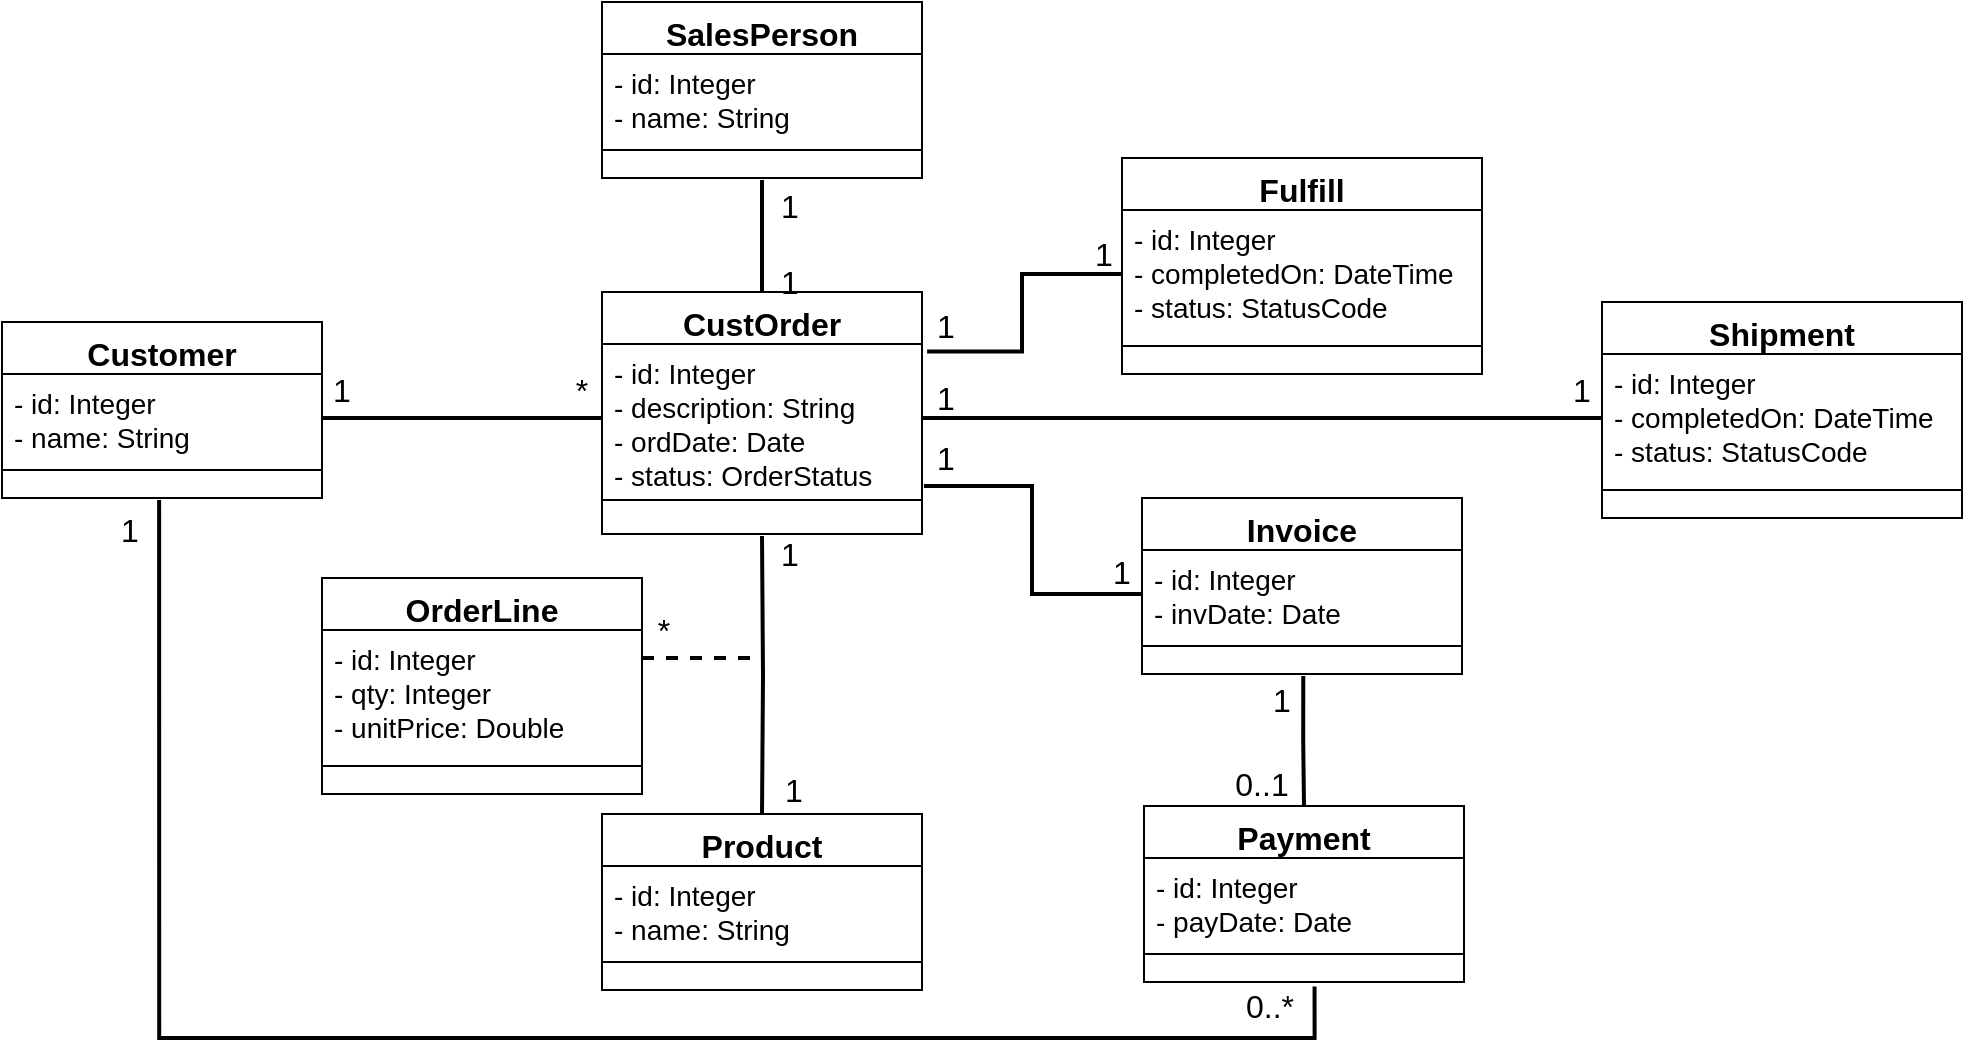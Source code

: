 <mxfile version="20.3.0" type="device" pages="4"><diagram id="U66a_pJ72Leb01V95il2" name="model"><mxGraphModel dx="1103" dy="1735" grid="1" gridSize="10" guides="1" tooltips="1" connect="1" arrows="1" fold="1" page="1" pageScale="1" pageWidth="827" pageHeight="1169" math="0" shadow="0"><root><mxCell id="0"/><mxCell id="1" parent="0"/><mxCell id="U3ARUsf22akv6laPQ_hK-1" value="Customer" style="swimlane;fontStyle=1;align=center;verticalAlign=top;childLayout=stackLayout;horizontal=1;startSize=26;horizontalStack=0;resizeParent=1;resizeParentMax=0;resizeLast=0;collapsible=1;marginBottom=0;fontSize=16;" parent="1" vertex="1"><mxGeometry x="10" y="72" width="160" height="88" as="geometry"/></mxCell><mxCell id="U3ARUsf22akv6laPQ_hK-2" value="- id: Integer&#10;- name: String" style="text;strokeColor=none;fillColor=none;align=left;verticalAlign=top;spacingLeft=4;spacingRight=4;overflow=hidden;rotatable=0;points=[[0,0.5],[1,0.5]];portConstraint=eastwest;fontSize=14;" parent="U3ARUsf22akv6laPQ_hK-1" vertex="1"><mxGeometry y="26" width="160" height="44" as="geometry"/></mxCell><mxCell id="U3ARUsf22akv6laPQ_hK-3" value="" style="line;strokeWidth=1;fillColor=none;align=left;verticalAlign=middle;spacingTop=-1;spacingLeft=3;spacingRight=3;rotatable=0;labelPosition=right;points=[];portConstraint=eastwest;strokeColor=inherit;" parent="U3ARUsf22akv6laPQ_hK-1" vertex="1"><mxGeometry y="70" width="160" height="8" as="geometry"/></mxCell><mxCell id="U3ARUsf22akv6laPQ_hK-4" value=" " style="text;strokeColor=none;fillColor=none;align=left;verticalAlign=top;spacingLeft=4;spacingRight=4;overflow=hidden;rotatable=0;points=[[0,0.5],[1,0.5]];portConstraint=eastwest;" parent="U3ARUsf22akv6laPQ_hK-1" vertex="1"><mxGeometry y="78" width="160" height="10" as="geometry"/></mxCell><mxCell id="U3ARUsf22akv6laPQ_hK-9" value="SalesPerson" style="swimlane;fontStyle=1;align=center;verticalAlign=top;childLayout=stackLayout;horizontal=1;startSize=26;horizontalStack=0;resizeParent=1;resizeParentMax=0;resizeLast=0;collapsible=1;marginBottom=0;fontSize=16;" parent="1" vertex="1"><mxGeometry x="310" y="-88" width="160" height="88" as="geometry"/></mxCell><mxCell id="U3ARUsf22akv6laPQ_hK-10" value="- id: Integer&#10;- name: String" style="text;strokeColor=none;fillColor=none;align=left;verticalAlign=top;spacingLeft=4;spacingRight=4;overflow=hidden;rotatable=0;points=[[0,0.5],[1,0.5]];portConstraint=eastwest;fontSize=14;" parent="U3ARUsf22akv6laPQ_hK-9" vertex="1"><mxGeometry y="26" width="160" height="44" as="geometry"/></mxCell><mxCell id="U3ARUsf22akv6laPQ_hK-11" value="" style="line;strokeWidth=1;fillColor=none;align=left;verticalAlign=middle;spacingTop=-1;spacingLeft=3;spacingRight=3;rotatable=0;labelPosition=right;points=[];portConstraint=eastwest;strokeColor=inherit;" parent="U3ARUsf22akv6laPQ_hK-9" vertex="1"><mxGeometry y="70" width="160" height="8" as="geometry"/></mxCell><mxCell id="U3ARUsf22akv6laPQ_hK-12" value=" " style="text;strokeColor=none;fillColor=none;align=left;verticalAlign=top;spacingLeft=4;spacingRight=4;overflow=hidden;rotatable=0;points=[[0,0.5],[1,0.5]];portConstraint=eastwest;" parent="U3ARUsf22akv6laPQ_hK-9" vertex="1"><mxGeometry y="78" width="160" height="10" as="geometry"/></mxCell><mxCell id="U3ARUsf22akv6laPQ_hK-13" value="Product" style="swimlane;fontStyle=1;align=center;verticalAlign=top;childLayout=stackLayout;horizontal=1;startSize=26;horizontalStack=0;resizeParent=1;resizeParentMax=0;resizeLast=0;collapsible=1;marginBottom=0;fontSize=16;" parent="1" vertex="1"><mxGeometry x="310" y="318" width="160" height="88" as="geometry"/></mxCell><mxCell id="U3ARUsf22akv6laPQ_hK-14" value="- id: Integer&#10;- name: String" style="text;strokeColor=none;fillColor=none;align=left;verticalAlign=top;spacingLeft=4;spacingRight=4;overflow=hidden;rotatable=0;points=[[0,0.5],[1,0.5]];portConstraint=eastwest;fontSize=14;" parent="U3ARUsf22akv6laPQ_hK-13" vertex="1"><mxGeometry y="26" width="160" height="44" as="geometry"/></mxCell><mxCell id="U3ARUsf22akv6laPQ_hK-15" value="" style="line;strokeWidth=1;fillColor=none;align=left;verticalAlign=middle;spacingTop=-1;spacingLeft=3;spacingRight=3;rotatable=0;labelPosition=right;points=[];portConstraint=eastwest;strokeColor=inherit;" parent="U3ARUsf22akv6laPQ_hK-13" vertex="1"><mxGeometry y="70" width="160" height="8" as="geometry"/></mxCell><mxCell id="U3ARUsf22akv6laPQ_hK-16" value=" " style="text;strokeColor=none;fillColor=none;align=left;verticalAlign=top;spacingLeft=4;spacingRight=4;overflow=hidden;rotatable=0;points=[[0,0.5],[1,0.5]];portConstraint=eastwest;" parent="U3ARUsf22akv6laPQ_hK-13" vertex="1"><mxGeometry y="78" width="160" height="10" as="geometry"/></mxCell><mxCell id="U3ARUsf22akv6laPQ_hK-17" value="OrderLine" style="swimlane;fontStyle=1;align=center;verticalAlign=top;childLayout=stackLayout;horizontal=1;startSize=26;horizontalStack=0;resizeParent=1;resizeParentMax=0;resizeLast=0;collapsible=1;marginBottom=0;fontSize=16;" parent="1" vertex="1"><mxGeometry x="170" y="200" width="160" height="108" as="geometry"/></mxCell><mxCell id="U3ARUsf22akv6laPQ_hK-18" value="- id: Integer&#10;- qty: Integer&#10;- unitPrice: Double" style="text;strokeColor=none;fillColor=none;align=left;verticalAlign=top;spacingLeft=4;spacingRight=4;overflow=hidden;rotatable=0;points=[[0,0.5],[1,0.5]];portConstraint=eastwest;fontSize=14;" parent="U3ARUsf22akv6laPQ_hK-17" vertex="1"><mxGeometry y="26" width="160" height="64" as="geometry"/></mxCell><mxCell id="U3ARUsf22akv6laPQ_hK-19" value="" style="line;strokeWidth=1;fillColor=none;align=left;verticalAlign=middle;spacingTop=-1;spacingLeft=3;spacingRight=3;rotatable=0;labelPosition=right;points=[];portConstraint=eastwest;strokeColor=inherit;" parent="U3ARUsf22akv6laPQ_hK-17" vertex="1"><mxGeometry y="90" width="160" height="8" as="geometry"/></mxCell><mxCell id="U3ARUsf22akv6laPQ_hK-20" value=" " style="text;strokeColor=none;fillColor=none;align=left;verticalAlign=top;spacingLeft=4;spacingRight=4;overflow=hidden;rotatable=0;points=[[0,0.5],[1,0.5]];portConstraint=eastwest;" parent="U3ARUsf22akv6laPQ_hK-17" vertex="1"><mxGeometry y="98" width="160" height="10" as="geometry"/></mxCell><mxCell id="U3ARUsf22akv6laPQ_hK-21" value="Invoice" style="swimlane;fontStyle=1;align=center;verticalAlign=top;childLayout=stackLayout;horizontal=1;startSize=26;horizontalStack=0;resizeParent=1;resizeParentMax=0;resizeLast=0;collapsible=1;marginBottom=0;fontSize=16;" parent="1" vertex="1"><mxGeometry x="580" y="160" width="160" height="88" as="geometry"/></mxCell><mxCell id="U3ARUsf22akv6laPQ_hK-22" value="- id: Integer&#10;- invDate: Date" style="text;strokeColor=none;fillColor=none;align=left;verticalAlign=top;spacingLeft=4;spacingRight=4;overflow=hidden;rotatable=0;points=[[0,0.5],[1,0.5]];portConstraint=eastwest;fontSize=14;" parent="U3ARUsf22akv6laPQ_hK-21" vertex="1"><mxGeometry y="26" width="160" height="44" as="geometry"/></mxCell><mxCell id="U3ARUsf22akv6laPQ_hK-23" value="" style="line;strokeWidth=1;fillColor=none;align=left;verticalAlign=middle;spacingTop=-1;spacingLeft=3;spacingRight=3;rotatable=0;labelPosition=right;points=[];portConstraint=eastwest;strokeColor=inherit;" parent="U3ARUsf22akv6laPQ_hK-21" vertex="1"><mxGeometry y="70" width="160" height="8" as="geometry"/></mxCell><mxCell id="U3ARUsf22akv6laPQ_hK-24" value=" " style="text;strokeColor=none;fillColor=none;align=left;verticalAlign=top;spacingLeft=4;spacingRight=4;overflow=hidden;rotatable=0;points=[[0,0.5],[1,0.5]];portConstraint=eastwest;" parent="U3ARUsf22akv6laPQ_hK-21" vertex="1"><mxGeometry y="78" width="160" height="10" as="geometry"/></mxCell><mxCell id="U3ARUsf22akv6laPQ_hK-25" value="Payment" style="swimlane;fontStyle=1;align=center;verticalAlign=top;childLayout=stackLayout;horizontal=1;startSize=26;horizontalStack=0;resizeParent=1;resizeParentMax=0;resizeLast=0;collapsible=1;marginBottom=0;fontSize=16;" parent="1" vertex="1"><mxGeometry x="581" y="314" width="160" height="88" as="geometry"/></mxCell><mxCell id="U3ARUsf22akv6laPQ_hK-26" value="- id: Integer&#10;- payDate: Date" style="text;strokeColor=none;fillColor=none;align=left;verticalAlign=top;spacingLeft=4;spacingRight=4;overflow=hidden;rotatable=0;points=[[0,0.5],[1,0.5]];portConstraint=eastwest;fontSize=14;" parent="U3ARUsf22akv6laPQ_hK-25" vertex="1"><mxGeometry y="26" width="160" height="44" as="geometry"/></mxCell><mxCell id="U3ARUsf22akv6laPQ_hK-27" value="" style="line;strokeWidth=1;fillColor=none;align=left;verticalAlign=middle;spacingTop=-1;spacingLeft=3;spacingRight=3;rotatable=0;labelPosition=right;points=[];portConstraint=eastwest;strokeColor=inherit;" parent="U3ARUsf22akv6laPQ_hK-25" vertex="1"><mxGeometry y="70" width="160" height="8" as="geometry"/></mxCell><mxCell id="U3ARUsf22akv6laPQ_hK-28" value=" " style="text;strokeColor=none;fillColor=none;align=left;verticalAlign=top;spacingLeft=4;spacingRight=4;overflow=hidden;rotatable=0;points=[[0,0.5],[1,0.5]];portConstraint=eastwest;" parent="U3ARUsf22akv6laPQ_hK-25" vertex="1"><mxGeometry y="78" width="160" height="10" as="geometry"/></mxCell><mxCell id="U3ARUsf22akv6laPQ_hK-29" value="Fulfill" style="swimlane;fontStyle=1;align=center;verticalAlign=top;childLayout=stackLayout;horizontal=1;startSize=26;horizontalStack=0;resizeParent=1;resizeParentMax=0;resizeLast=0;collapsible=1;marginBottom=0;fontSize=16;" parent="1" vertex="1"><mxGeometry x="570" y="-10" width="180" height="108" as="geometry"/></mxCell><mxCell id="U3ARUsf22akv6laPQ_hK-30" value="- id: Integer&#10;- completedOn: DateTime&#10;- status: StatusCode" style="text;strokeColor=none;fillColor=none;align=left;verticalAlign=top;spacingLeft=4;spacingRight=4;overflow=hidden;rotatable=0;points=[[0,0.5],[1,0.5]];portConstraint=eastwest;fontSize=14;" parent="U3ARUsf22akv6laPQ_hK-29" vertex="1"><mxGeometry y="26" width="180" height="64" as="geometry"/></mxCell><mxCell id="U3ARUsf22akv6laPQ_hK-31" value="" style="line;strokeWidth=1;fillColor=none;align=left;verticalAlign=middle;spacingTop=-1;spacingLeft=3;spacingRight=3;rotatable=0;labelPosition=right;points=[];portConstraint=eastwest;strokeColor=inherit;" parent="U3ARUsf22akv6laPQ_hK-29" vertex="1"><mxGeometry y="90" width="180" height="8" as="geometry"/></mxCell><mxCell id="U3ARUsf22akv6laPQ_hK-32" value=" " style="text;strokeColor=none;fillColor=none;align=left;verticalAlign=top;spacingLeft=4;spacingRight=4;overflow=hidden;rotatable=0;points=[[0,0.5],[1,0.5]];portConstraint=eastwest;" parent="U3ARUsf22akv6laPQ_hK-29" vertex="1"><mxGeometry y="98" width="180" height="10" as="geometry"/></mxCell><mxCell id="U3ARUsf22akv6laPQ_hK-33" value="Shipment" style="swimlane;fontStyle=1;align=center;verticalAlign=top;childLayout=stackLayout;horizontal=1;startSize=26;horizontalStack=0;resizeParent=1;resizeParentMax=0;resizeLast=0;collapsible=1;marginBottom=0;fontSize=16;" parent="1" vertex="1"><mxGeometry x="810" y="62" width="180" height="108" as="geometry"/></mxCell><mxCell id="U3ARUsf22akv6laPQ_hK-34" value="- id: Integer&#10;- completedOn: DateTime&#10;- status: StatusCode" style="text;strokeColor=none;fillColor=none;align=left;verticalAlign=top;spacingLeft=4;spacingRight=4;overflow=hidden;rotatable=0;points=[[0,0.5],[1,0.5]];portConstraint=eastwest;fontSize=14;" parent="U3ARUsf22akv6laPQ_hK-33" vertex="1"><mxGeometry y="26" width="180" height="64" as="geometry"/></mxCell><mxCell id="U3ARUsf22akv6laPQ_hK-35" value="" style="line;strokeWidth=1;fillColor=none;align=left;verticalAlign=middle;spacingTop=-1;spacingLeft=3;spacingRight=3;rotatable=0;labelPosition=right;points=[];portConstraint=eastwest;strokeColor=inherit;" parent="U3ARUsf22akv6laPQ_hK-33" vertex="1"><mxGeometry y="90" width="180" height="8" as="geometry"/></mxCell><mxCell id="U3ARUsf22akv6laPQ_hK-36" value=" " style="text;strokeColor=none;fillColor=none;align=left;verticalAlign=top;spacingLeft=4;spacingRight=4;overflow=hidden;rotatable=0;points=[[0,0.5],[1,0.5]];portConstraint=eastwest;" parent="U3ARUsf22akv6laPQ_hK-33" vertex="1"><mxGeometry y="98" width="180" height="10" as="geometry"/></mxCell><mxCell id="U3ARUsf22akv6laPQ_hK-37" style="edgeStyle=orthogonalEdgeStyle;rounded=0;orthogonalLoop=1;jettySize=auto;html=1;entryX=0;entryY=0.5;entryDx=0;entryDy=0;fontSize=14;endArrow=none;endFill=0;strokeWidth=2;" parent="1" source="U3ARUsf22akv6laPQ_hK-2" target="U3ARUsf22akv6laPQ_hK-6" edge="1"><mxGeometry relative="1" as="geometry"/></mxCell><mxCell id="U3ARUsf22akv6laPQ_hK-39" style="edgeStyle=orthogonalEdgeStyle;rounded=0;orthogonalLoop=1;jettySize=auto;html=1;entryX=0.5;entryY=0;entryDx=0;entryDy=0;fontSize=14;endArrow=none;endFill=0;strokeWidth=2;" parent="1" target="U3ARUsf22akv6laPQ_hK-13" edge="1"><mxGeometry relative="1" as="geometry"><mxPoint x="390" y="179" as="sourcePoint"/><mxPoint x="440" y="290" as="targetPoint"/></mxGeometry></mxCell><mxCell id="U3ARUsf22akv6laPQ_hK-40" style="edgeStyle=orthogonalEdgeStyle;rounded=0;orthogonalLoop=1;jettySize=auto;html=1;entryX=0;entryY=0.5;entryDx=0;entryDy=0;fontSize=14;endArrow=none;endFill=0;strokeWidth=2;dashed=1;" parent="1" edge="1"><mxGeometry relative="1" as="geometry"><mxPoint x="330" y="240" as="sourcePoint"/><mxPoint x="390" y="240" as="targetPoint"/></mxGeometry></mxCell><mxCell id="U3ARUsf22akv6laPQ_hK-41" style="edgeStyle=orthogonalEdgeStyle;rounded=0;orthogonalLoop=1;jettySize=auto;html=1;fontSize=14;endArrow=none;endFill=0;strokeWidth=2;exitX=0.5;exitY=1.1;exitDx=0;exitDy=0;exitPerimeter=0;" parent="1" source="U3ARUsf22akv6laPQ_hK-12" target="U3ARUsf22akv6laPQ_hK-5" edge="1"><mxGeometry relative="1" as="geometry"><mxPoint x="310" y="40" as="sourcePoint"/><mxPoint x="450" y="40" as="targetPoint"/></mxGeometry></mxCell><mxCell id="U3ARUsf22akv6laPQ_hK-42" style="edgeStyle=orthogonalEdgeStyle;rounded=0;orthogonalLoop=1;jettySize=auto;html=1;entryX=0;entryY=0.5;entryDx=0;entryDy=0;fontSize=14;endArrow=none;endFill=0;strokeWidth=2;exitX=1.006;exitY=0.959;exitDx=0;exitDy=0;exitPerimeter=0;" parent="1" source="U3ARUsf22akv6laPQ_hK-6" target="U3ARUsf22akv6laPQ_hK-22" edge="1"><mxGeometry relative="1" as="geometry"><mxPoint x="550" y="328" as="sourcePoint"/><mxPoint x="690" y="328" as="targetPoint"/></mxGeometry></mxCell><mxCell id="U3ARUsf22akv6laPQ_hK-43" style="edgeStyle=orthogonalEdgeStyle;rounded=0;orthogonalLoop=1;jettySize=auto;html=1;entryX=0;entryY=0.5;entryDx=0;entryDy=0;fontSize=14;endArrow=none;endFill=0;strokeWidth=2;exitX=1.016;exitY=0.05;exitDx=0;exitDy=0;exitPerimeter=0;" parent="1" source="U3ARUsf22akv6laPQ_hK-6" target="U3ARUsf22akv6laPQ_hK-30" edge="1"><mxGeometry relative="1" as="geometry"><mxPoint x="480.96" y="150.196" as="sourcePoint"/><mxPoint x="590" y="218" as="targetPoint"/></mxGeometry></mxCell><mxCell id="U3ARUsf22akv6laPQ_hK-44" style="edgeStyle=orthogonalEdgeStyle;rounded=0;orthogonalLoop=1;jettySize=auto;html=1;entryX=0.5;entryY=0;entryDx=0;entryDy=0;fontSize=14;endArrow=none;endFill=0;strokeWidth=2;exitX=0.504;exitY=1.1;exitDx=0;exitDy=0;exitPerimeter=0;" parent="1" source="U3ARUsf22akv6laPQ_hK-24" target="U3ARUsf22akv6laPQ_hK-25" edge="1"><mxGeometry relative="1" as="geometry"><mxPoint x="560" y="260.0" as="sourcePoint"/><mxPoint x="560" y="418.6" as="targetPoint"/></mxGeometry></mxCell><mxCell id="U3ARUsf22akv6laPQ_hK-45" style="edgeStyle=orthogonalEdgeStyle;rounded=0;orthogonalLoop=1;jettySize=auto;html=1;entryX=0;entryY=0.5;entryDx=0;entryDy=0;fontSize=14;endArrow=none;endFill=0;strokeWidth=2;exitX=1;exitY=0.5;exitDx=0;exitDy=0;" parent="1" source="U3ARUsf22akv6laPQ_hK-6" target="U3ARUsf22akv6laPQ_hK-34" edge="1"><mxGeometry relative="1" as="geometry"><mxPoint x="482.56" y="110.2" as="sourcePoint"/><mxPoint x="580" y="58" as="targetPoint"/></mxGeometry></mxCell><mxCell id="U3ARUsf22akv6laPQ_hK-46" value="*" style="text;align=center;fontStyle=0;verticalAlign=middle;spacingLeft=3;spacingRight=3;strokeColor=none;rotatable=0;points=[[0,0.5],[1,0.5]];portConstraint=eastwest;fontSize=16;" parent="1" vertex="1"><mxGeometry x="290" y="92" width="20" height="26" as="geometry"/></mxCell><mxCell id="U3ARUsf22akv6laPQ_hK-47" value="1" style="text;align=center;fontStyle=0;verticalAlign=middle;spacingLeft=3;spacingRight=3;strokeColor=none;rotatable=0;points=[[0,0.5],[1,0.5]];portConstraint=eastwest;fontSize=16;" parent="1" vertex="1"><mxGeometry x="170" y="92" width="20" height="26" as="geometry"/></mxCell><mxCell id="U3ARUsf22akv6laPQ_hK-48" value="1" style="text;align=center;fontStyle=0;verticalAlign=middle;spacingLeft=3;spacingRight=3;strokeColor=none;rotatable=0;points=[[0,0.5],[1,0.5]];portConstraint=eastwest;fontSize=16;" parent="1" vertex="1"><mxGeometry x="394" y="174" width="20" height="26" as="geometry"/></mxCell><mxCell id="U3ARUsf22akv6laPQ_hK-49" value="1" style="text;align=center;fontStyle=0;verticalAlign=middle;spacingLeft=3;spacingRight=3;strokeColor=none;rotatable=0;points=[[0,0.5],[1,0.5]];portConstraint=eastwest;fontSize=16;" parent="1" vertex="1"><mxGeometry x="396" y="292" width="20" height="26" as="geometry"/></mxCell><mxCell id="U3ARUsf22akv6laPQ_hK-5" value="CustOrder" style="swimlane;fontStyle=1;align=center;verticalAlign=top;childLayout=stackLayout;horizontal=1;startSize=26;horizontalStack=0;resizeParent=1;resizeParentMax=0;resizeLast=0;collapsible=1;marginBottom=0;fontSize=16;labelBackgroundColor=none;" parent="1" vertex="1"><mxGeometry x="310" y="57" width="160" height="121" as="geometry"/></mxCell><mxCell id="U3ARUsf22akv6laPQ_hK-6" value="- id: Integer&#10;- description: String&#10;- ordDate: Date&#10;- status: OrderStatus" style="text;strokeColor=none;fillColor=none;align=left;verticalAlign=top;spacingLeft=4;spacingRight=4;overflow=hidden;rotatable=0;points=[[0,0.5],[1,0.5]];portConstraint=eastwest;fontSize=14;" parent="U3ARUsf22akv6laPQ_hK-5" vertex="1"><mxGeometry y="26" width="160" height="74" as="geometry"/></mxCell><mxCell id="U3ARUsf22akv6laPQ_hK-7" value="" style="line;strokeWidth=1;fillColor=none;align=left;verticalAlign=middle;spacingTop=-1;spacingLeft=3;spacingRight=3;rotatable=0;labelPosition=right;points=[];portConstraint=eastwest;strokeColor=inherit;" parent="U3ARUsf22akv6laPQ_hK-5" vertex="1"><mxGeometry y="100" width="160" height="8" as="geometry"/></mxCell><mxCell id="U3ARUsf22akv6laPQ_hK-8" value=" " style="text;strokeColor=none;fillColor=none;align=left;verticalAlign=top;spacingLeft=4;spacingRight=4;overflow=hidden;rotatable=0;points=[[0,0.5],[1,0.5]];portConstraint=eastwest;" parent="U3ARUsf22akv6laPQ_hK-5" vertex="1"><mxGeometry y="108" width="160" height="13" as="geometry"/></mxCell><mxCell id="U3ARUsf22akv6laPQ_hK-50" value="*" style="text;align=center;fontStyle=0;verticalAlign=middle;spacingLeft=3;spacingRight=3;strokeColor=none;rotatable=0;points=[[0,0.5],[1,0.5]];portConstraint=eastwest;fontSize=16;" parent="1" vertex="1"><mxGeometry x="331" y="212" width="20" height="26" as="geometry"/></mxCell><mxCell id="U3ARUsf22akv6laPQ_hK-51" value="1" style="text;align=center;fontStyle=0;verticalAlign=middle;spacingLeft=3;spacingRight=3;strokeColor=none;rotatable=0;points=[[0,0.5],[1,0.5]];portConstraint=eastwest;fontSize=16;" parent="1" vertex="1"><mxGeometry x="394" width="20" height="26" as="geometry"/></mxCell><mxCell id="U3ARUsf22akv6laPQ_hK-52" value="1" style="text;align=center;fontStyle=0;verticalAlign=middle;spacingLeft=3;spacingRight=3;strokeColor=none;rotatable=0;points=[[0,0.5],[1,0.5]];portConstraint=eastwest;fontSize=16;" parent="1" vertex="1"><mxGeometry x="394" y="38" width="20" height="26" as="geometry"/></mxCell><mxCell id="U3ARUsf22akv6laPQ_hK-53" value="1" style="text;align=center;fontStyle=0;verticalAlign=middle;spacingLeft=3;spacingRight=3;strokeColor=none;rotatable=0;points=[[0,0.5],[1,0.5]];portConstraint=eastwest;fontSize=16;" parent="1" vertex="1"><mxGeometry x="551" y="24" width="20" height="26" as="geometry"/></mxCell><mxCell id="U3ARUsf22akv6laPQ_hK-54" value="1" style="text;align=center;fontStyle=0;verticalAlign=middle;spacingLeft=3;spacingRight=3;strokeColor=none;rotatable=0;points=[[0,0.5],[1,0.5]];portConstraint=eastwest;fontSize=16;" parent="1" vertex="1"><mxGeometry x="472" y="60" width="20" height="26" as="geometry"/></mxCell><mxCell id="U3ARUsf22akv6laPQ_hK-55" value="1" style="text;align=center;fontStyle=0;verticalAlign=middle;spacingLeft=3;spacingRight=3;strokeColor=none;rotatable=0;points=[[0,0.5],[1,0.5]];portConstraint=eastwest;fontSize=16;" parent="1" vertex="1"><mxGeometry x="472" y="96" width="20" height="26" as="geometry"/></mxCell><mxCell id="U3ARUsf22akv6laPQ_hK-56" value="1" style="text;align=center;fontStyle=0;verticalAlign=middle;spacingLeft=3;spacingRight=3;strokeColor=none;rotatable=0;points=[[0,0.5],[1,0.5]];portConstraint=eastwest;fontSize=16;" parent="1" vertex="1"><mxGeometry x="472" y="126" width="20" height="26" as="geometry"/></mxCell><mxCell id="U3ARUsf22akv6laPQ_hK-57" value="1" style="text;align=center;fontStyle=0;verticalAlign=middle;spacingLeft=3;spacingRight=3;strokeColor=none;rotatable=0;points=[[0,0.5],[1,0.5]];portConstraint=eastwest;fontSize=16;" parent="1" vertex="1"><mxGeometry x="560" y="183" width="20" height="26" as="geometry"/></mxCell><mxCell id="U3ARUsf22akv6laPQ_hK-58" value="1" style="text;align=center;fontStyle=0;verticalAlign=middle;spacingLeft=3;spacingRight=3;strokeColor=none;rotatable=0;points=[[0,0.5],[1,0.5]];portConstraint=eastwest;fontSize=16;" parent="1" vertex="1"><mxGeometry x="790" y="92" width="20" height="26" as="geometry"/></mxCell><mxCell id="U3ARUsf22akv6laPQ_hK-59" value="1" style="text;align=center;fontStyle=0;verticalAlign=middle;spacingLeft=3;spacingRight=3;strokeColor=none;rotatable=0;points=[[0,0.5],[1,0.5]];portConstraint=eastwest;fontSize=16;" parent="1" vertex="1"><mxGeometry x="640" y="247" width="20" height="26" as="geometry"/></mxCell><mxCell id="U3ARUsf22akv6laPQ_hK-60" value="0..1" style="text;align=center;fontStyle=0;verticalAlign=middle;spacingLeft=3;spacingRight=3;strokeColor=none;rotatable=0;points=[[0,0.5],[1,0.5]];portConstraint=eastwest;fontSize=16;" parent="1" vertex="1"><mxGeometry x="630" y="289" width="20" height="26" as="geometry"/></mxCell><mxCell id="U3ARUsf22akv6laPQ_hK-61" style="edgeStyle=orthogonalEdgeStyle;rounded=0;orthogonalLoop=1;jettySize=auto;html=1;entryX=0.533;entryY=1.22;entryDx=0;entryDy=0;fontSize=14;endArrow=none;endFill=0;strokeWidth=2;exitX=0.491;exitY=1.1;exitDx=0;exitDy=0;exitPerimeter=0;entryPerimeter=0;" parent="1" source="U3ARUsf22akv6laPQ_hK-4" target="U3ARUsf22akv6laPQ_hK-28" edge="1"><mxGeometry relative="1" as="geometry"><mxPoint x="180" y="130" as="sourcePoint"/><mxPoint x="320" y="130" as="targetPoint"/><Array as="points"><mxPoint x="89" y="430"/><mxPoint x="666" y="430"/></Array></mxGeometry></mxCell><mxCell id="U3ARUsf22akv6laPQ_hK-62" value="0..*" style="text;align=center;fontStyle=0;verticalAlign=middle;spacingLeft=3;spacingRight=3;strokeColor=none;rotatable=0;points=[[0,0.5],[1,0.5]];portConstraint=eastwest;fontSize=16;" parent="1" vertex="1"><mxGeometry x="634" y="400" width="20" height="26" as="geometry"/></mxCell><mxCell id="U3ARUsf22akv6laPQ_hK-63" value="1" style="text;align=center;fontStyle=0;verticalAlign=middle;spacingLeft=3;spacingRight=3;strokeColor=none;rotatable=0;points=[[0,0.5],[1,0.5]];portConstraint=eastwest;fontSize=16;" parent="1" vertex="1"><mxGeometry x="64" y="162" width="20" height="26" as="geometry"/></mxCell></root></mxGraphModel></diagram><diagram id="6adZZ6O9M3-yUwYdgH7R" name="Modules"><mxGraphModel dx="3520" dy="2095" grid="1" gridSize="10" guides="1" tooltips="1" connect="1" arrows="1" fold="1" page="1" pageScale="1" pageWidth="827" pageHeight="1169" math="0" shadow="0"><root><mxCell id="0"/><mxCell id="1" parent="0"/><mxCell id="u5VpPKeJEqsnpkNp56Ku-4" value="&lt;&lt;Activity&gt;&gt;&#10;HandleOrder" style="swimlane;fontStyle=1;align=center;verticalAlign=top;childLayout=stackLayout;horizontal=1;startSize=47;horizontalStack=0;resizeParent=1;resizeParentMax=0;resizeLast=0;collapsible=1;marginBottom=0;fontSize=16;labelBackgroundColor=none;" parent="1" vertex="1"><mxGeometry x="-1278" y="40" width="130" height="88" as="geometry"/></mxCell><mxCell id="u5VpPKeJEqsnpkNp56Ku-5" value="- id: Integer&#10;" style="text;strokeColor=none;fillColor=none;align=left;verticalAlign=top;spacingLeft=4;spacingRight=4;overflow=hidden;rotatable=0;points=[[0,0.5],[1,0.5]];portConstraint=eastwest;fontSize=14;" parent="u5VpPKeJEqsnpkNp56Ku-4" vertex="1"><mxGeometry y="47" width="130" height="23" as="geometry"/></mxCell><mxCell id="u5VpPKeJEqsnpkNp56Ku-6" value="" style="line;strokeWidth=1;fillColor=none;align=left;verticalAlign=middle;spacingTop=-1;spacingLeft=3;spacingRight=3;rotatable=0;labelPosition=right;points=[];portConstraint=eastwest;strokeColor=inherit;" parent="u5VpPKeJEqsnpkNp56Ku-4" vertex="1"><mxGeometry y="70" width="130" height="8" as="geometry"/></mxCell><mxCell id="u5VpPKeJEqsnpkNp56Ku-7" value=" " style="text;strokeColor=none;fillColor=none;align=left;verticalAlign=top;spacingLeft=4;spacingRight=4;overflow=hidden;rotatable=0;points=[[0,0.5],[1,0.5]];portConstraint=eastwest;" parent="u5VpPKeJEqsnpkNp56Ku-4" vertex="1"><mxGeometry y="78" width="130" height="10" as="geometry"/></mxCell><mxCell id="u5VpPKeJEqsnpkNp56Ku-8" value="CustOrder" style="swimlane;fontStyle=1;align=center;verticalAlign=top;childLayout=stackLayout;horizontal=1;startSize=30;horizontalStack=0;resizeParent=1;resizeParentMax=0;resizeLast=0;collapsible=1;marginBottom=0;fontSize=16;labelBackgroundColor=none;" parent="1" vertex="1"><mxGeometry x="-1480" y="247.5" width="130" height="88" as="geometry"/></mxCell><mxCell id="u5VpPKeJEqsnpkNp56Ku-9" value="- id: Integer&#10;- status: Received&#10;" style="text;strokeColor=none;fillColor=none;align=left;verticalAlign=top;spacingLeft=4;spacingRight=4;overflow=hidden;rotatable=0;points=[[0,0.5],[1,0.5]];portConstraint=eastwest;fontSize=14;" parent="u5VpPKeJEqsnpkNp56Ku-8" vertex="1"><mxGeometry y="30" width="130" height="40" as="geometry"/></mxCell><mxCell id="u5VpPKeJEqsnpkNp56Ku-10" value="" style="line;strokeWidth=1;fillColor=none;align=left;verticalAlign=middle;spacingTop=-1;spacingLeft=3;spacingRight=3;rotatable=0;labelPosition=right;points=[];portConstraint=eastwest;strokeColor=inherit;" parent="u5VpPKeJEqsnpkNp56Ku-8" vertex="1"><mxGeometry y="70" width="130" height="8" as="geometry"/></mxCell><mxCell id="u5VpPKeJEqsnpkNp56Ku-11" value=" " style="text;strokeColor=none;fillColor=none;align=left;verticalAlign=top;spacingLeft=4;spacingRight=4;overflow=hidden;rotatable=0;points=[[0,0.5],[1,0.5]];portConstraint=eastwest;" parent="u5VpPKeJEqsnpkNp56Ku-8" vertex="1"><mxGeometry y="78" width="130" height="10" as="geometry"/></mxCell><mxCell id="u5VpPKeJEqsnpkNp56Ku-12" value="&lt;&lt;decision&gt;&gt;&#10;AcceptOrNot" style="swimlane;fontStyle=1;align=center;verticalAlign=top;childLayout=stackLayout;horizontal=1;startSize=50;horizontalStack=0;resizeParent=1;resizeParentMax=0;resizeLast=0;collapsible=1;marginBottom=0;fontSize=16;labelBackgroundColor=none;fillColor=#FFE599;" parent="1" vertex="1"><mxGeometry x="-1033" y="110" width="140" height="98" as="geometry"/></mxCell><mxCell id="u5VpPKeJEqsnpkNp56Ku-13" value="- id: Integer&#10;" style="text;strokeColor=none;fillColor=none;align=left;verticalAlign=top;spacingLeft=4;spacingRight=4;overflow=hidden;rotatable=0;points=[[0,0.5],[1,0.5]];portConstraint=eastwest;fontSize=14;" parent="u5VpPKeJEqsnpkNp56Ku-12" vertex="1"><mxGeometry y="50" width="140" height="30" as="geometry"/></mxCell><mxCell id="u5VpPKeJEqsnpkNp56Ku-14" value="" style="line;strokeWidth=1;fillColor=none;align=left;verticalAlign=middle;spacingTop=-1;spacingLeft=3;spacingRight=3;rotatable=0;labelPosition=right;points=[];portConstraint=eastwest;strokeColor=inherit;" parent="u5VpPKeJEqsnpkNp56Ku-12" vertex="1"><mxGeometry y="80" width="140" height="8" as="geometry"/></mxCell><mxCell id="u5VpPKeJEqsnpkNp56Ku-15" value=" " style="text;strokeColor=none;fillColor=none;align=left;verticalAlign=top;spacingLeft=4;spacingRight=4;overflow=hidden;rotatable=0;points=[[0,0.5],[1,0.5]];portConstraint=eastwest;" parent="u5VpPKeJEqsnpkNp56Ku-12" vertex="1"><mxGeometry y="88" width="140" height="10" as="geometry"/></mxCell><mxCell id="u5VpPKeJEqsnpkNp56Ku-16" value="FillOrder" style="swimlane;fontStyle=1;align=center;verticalAlign=top;childLayout=stackLayout;horizontal=1;startSize=30;horizontalStack=0;resizeParent=1;resizeParentMax=0;resizeLast=0;collapsible=1;marginBottom=0;fontSize=16;labelBackgroundColor=none;fillColor=#d5e8d4;strokeColor=#82b366;gradientColor=#97d077;" parent="1" vertex="1"><mxGeometry x="-1280" y="247.5" width="110" height="81" as="geometry"/></mxCell><mxCell id="u5VpPKeJEqsnpkNp56Ku-17" value="- id: Integer&#10;" style="text;strokeColor=none;fillColor=none;align=left;verticalAlign=top;spacingLeft=4;spacingRight=4;overflow=hidden;rotatable=0;points=[[0,0.5],[1,0.5]];portConstraint=eastwest;fontSize=14;" parent="u5VpPKeJEqsnpkNp56Ku-16" vertex="1"><mxGeometry y="30" width="110" height="33" as="geometry"/></mxCell><mxCell id="u5VpPKeJEqsnpkNp56Ku-18" value="" style="line;strokeWidth=1;fillColor=none;align=left;verticalAlign=middle;spacingTop=-1;spacingLeft=3;spacingRight=3;rotatable=0;labelPosition=right;points=[];portConstraint=eastwest;strokeColor=inherit;" parent="u5VpPKeJEqsnpkNp56Ku-16" vertex="1"><mxGeometry y="63" width="110" height="8" as="geometry"/></mxCell><mxCell id="u5VpPKeJEqsnpkNp56Ku-19" value=" " style="text;strokeColor=none;fillColor=none;align=left;verticalAlign=top;spacingLeft=4;spacingRight=4;overflow=hidden;rotatable=0;points=[[0,0.5],[1,0.5]];portConstraint=eastwest;" parent="u5VpPKeJEqsnpkNp56Ku-16" vertex="1"><mxGeometry y="71" width="110" height="10" as="geometry"/></mxCell><mxCell id="u5VpPKeJEqsnpkNp56Ku-20" value="&lt;&lt;merge&gt;&#10;EndOrder" style="swimlane;fontStyle=1;align=center;verticalAlign=top;childLayout=stackLayout;horizontal=1;startSize=50;horizontalStack=0;resizeParent=1;resizeParentMax=0;resizeLast=0;collapsible=1;marginBottom=0;fontSize=16;labelBackgroundColor=none;fillColor=#FFE599;" parent="1" vertex="1"><mxGeometry x="-879" y="250" width="110" height="101" as="geometry"/></mxCell><mxCell id="u5VpPKeJEqsnpkNp56Ku-21" value="- id: Integer&#10;" style="text;strokeColor=none;fillColor=none;align=left;verticalAlign=top;spacingLeft=4;spacingRight=4;overflow=hidden;rotatable=0;points=[[0,0.5],[1,0.5]];portConstraint=eastwest;fontSize=14;" parent="u5VpPKeJEqsnpkNp56Ku-20" vertex="1"><mxGeometry y="50" width="110" height="33" as="geometry"/></mxCell><mxCell id="u5VpPKeJEqsnpkNp56Ku-22" value="" style="line;strokeWidth=1;fillColor=none;align=left;verticalAlign=middle;spacingTop=-1;spacingLeft=3;spacingRight=3;rotatable=0;labelPosition=right;points=[];portConstraint=eastwest;strokeColor=inherit;" parent="u5VpPKeJEqsnpkNp56Ku-20" vertex="1"><mxGeometry y="83" width="110" height="8" as="geometry"/></mxCell><mxCell id="u5VpPKeJEqsnpkNp56Ku-23" value=" " style="text;strokeColor=none;fillColor=none;align=left;verticalAlign=top;spacingLeft=4;spacingRight=4;overflow=hidden;rotatable=0;points=[[0,0.5],[1,0.5]];portConstraint=eastwest;" parent="u5VpPKeJEqsnpkNp56Ku-20" vertex="1"><mxGeometry y="91" width="110" height="10" as="geometry"/></mxCell><mxCell id="u5VpPKeJEqsnpkNp56Ku-24" style="edgeStyle=none;rounded=0;orthogonalLoop=1;jettySize=auto;html=1;exitX=0.172;exitY=1.032;exitDx=0;exitDy=0;entryX=0.5;entryY=0;entryDx=0;entryDy=0;strokeColor=default;strokeWidth=2;fontSize=16;endArrow=open;endFill=0;endSize=8;exitPerimeter=0;" parent="1" source="u5VpPKeJEqsnpkNp56Ku-7" target="u5VpPKeJEqsnpkNp56Ku-8" edge="1"><mxGeometry relative="1" as="geometry"/></mxCell><mxCell id="u5VpPKeJEqsnpkNp56Ku-25" style="edgeStyle=none;rounded=0;orthogonalLoop=1;jettySize=auto;html=1;exitX=0.406;exitY=1.116;exitDx=0;exitDy=0;entryX=0.5;entryY=0;entryDx=0;entryDy=0;strokeColor=default;strokeWidth=2;fontSize=16;endArrow=open;endFill=0;endSize=8;exitPerimeter=0;" parent="1" source="u5VpPKeJEqsnpkNp56Ku-7" target="u5VpPKeJEqsnpkNp56Ku-16" edge="1"><mxGeometry relative="1" as="geometry"><mxPoint x="-1333" y="200.5" as="sourcePoint"/><mxPoint x="-1388" y="257.5" as="targetPoint"/></mxGeometry></mxCell><mxCell id="u5VpPKeJEqsnpkNp56Ku-27" style="edgeStyle=none;rounded=0;orthogonalLoop=1;jettySize=auto;html=1;entryX=0.75;entryY=0;entryDx=0;entryDy=0;strokeColor=default;strokeWidth=2;fontSize=16;endArrow=open;endFill=0;endSize=8;exitX=0.628;exitY=1.153;exitDx=0;exitDy=0;exitPerimeter=0;" parent="1" source="u5VpPKeJEqsnpkNp56Ku-15" target="u5VpPKeJEqsnpkNp56Ku-20" edge="1"><mxGeometry relative="1" as="geometry"><mxPoint x="-1223" y="207.5" as="sourcePoint"/><mxPoint x="-1101.5" y="257.5" as="targetPoint"/></mxGeometry></mxCell><mxCell id="u5VpPKeJEqsnpkNp56Ku-28" style="edgeStyle=none;rounded=0;orthogonalLoop=1;jettySize=auto;html=1;entryX=0.75;entryY=0;entryDx=0;entryDy=0;strokeColor=default;strokeWidth=2;fontSize=16;endArrow=open;endFill=0;endSize=8;exitX=0.222;exitY=1.153;exitDx=0;exitDy=0;exitPerimeter=0;" parent="1" source="u5VpPKeJEqsnpkNp56Ku-15" target="u5VpPKeJEqsnpkNp56Ku-16" edge="1"><mxGeometry relative="1" as="geometry"><mxPoint x="-1087.42" y="210.03" as="sourcePoint"/><mxPoint x="-1074" y="257.5" as="targetPoint"/></mxGeometry></mxCell><mxCell id="u5VpPKeJEqsnpkNp56Ku-29" value="&lt;&lt;fork&gt;&gt;&#10;Delivery" style="swimlane;fontStyle=1;align=center;verticalAlign=top;childLayout=stackLayout;horizontal=1;startSize=50;horizontalStack=0;resizeParent=1;resizeParentMax=0;resizeLast=0;collapsible=1;marginBottom=0;fontSize=16;labelBackgroundColor=none;fillColor=#FFE599;" parent="1" vertex="1"><mxGeometry x="-1180" y="370" width="143.5" height="101" as="geometry"/></mxCell><mxCell id="u5VpPKeJEqsnpkNp56Ku-30" value="- id: Integer&#10;" style="text;strokeColor=none;fillColor=none;align=left;verticalAlign=top;spacingLeft=4;spacingRight=4;overflow=hidden;rotatable=0;points=[[0,0.5],[1,0.5]];portConstraint=eastwest;fontSize=14;" parent="u5VpPKeJEqsnpkNp56Ku-29" vertex="1"><mxGeometry y="50" width="143.5" height="33" as="geometry"/></mxCell><mxCell id="u5VpPKeJEqsnpkNp56Ku-31" value="" style="line;strokeWidth=1;fillColor=none;align=left;verticalAlign=middle;spacingTop=-1;spacingLeft=3;spacingRight=3;rotatable=0;labelPosition=right;points=[];portConstraint=eastwest;strokeColor=inherit;" parent="u5VpPKeJEqsnpkNp56Ku-29" vertex="1"><mxGeometry y="83" width="143.5" height="8" as="geometry"/></mxCell><mxCell id="u5VpPKeJEqsnpkNp56Ku-32" value=" " style="text;strokeColor=none;fillColor=none;align=left;verticalAlign=top;spacingLeft=4;spacingRight=4;overflow=hidden;rotatable=0;points=[[0,0.5],[1,0.5]];portConstraint=eastwest;" parent="u5VpPKeJEqsnpkNp56Ku-29" vertex="1"><mxGeometry y="91" width="143.5" height="10" as="geometry"/></mxCell><mxCell id="u5VpPKeJEqsnpkNp56Ku-33" value="CustOrder" style="swimlane;fontStyle=1;align=center;verticalAlign=top;childLayout=stackLayout;horizontal=1;startSize=30;horizontalStack=0;resizeParent=1;resizeParentMax=0;resizeLast=0;collapsible=1;marginBottom=0;fontSize=16;labelBackgroundColor=none;" parent="1" vertex="1"><mxGeometry x="-1420" y="370" width="110" height="88" as="geometry"/></mxCell><mxCell id="u5VpPKeJEqsnpkNp56Ku-34" value="- id: Integer&#10;- status: Filling" style="text;strokeColor=none;fillColor=none;align=left;verticalAlign=top;spacingLeft=4;spacingRight=4;overflow=hidden;rotatable=0;points=[[0,0.5],[1,0.5]];portConstraint=eastwest;fontSize=14;" parent="u5VpPKeJEqsnpkNp56Ku-33" vertex="1"><mxGeometry y="30" width="110" height="40" as="geometry"/></mxCell><mxCell id="u5VpPKeJEqsnpkNp56Ku-35" value="" style="line;strokeWidth=1;fillColor=none;align=left;verticalAlign=middle;spacingTop=-1;spacingLeft=3;spacingRight=3;rotatable=0;labelPosition=right;points=[];portConstraint=eastwest;strokeColor=inherit;" parent="u5VpPKeJEqsnpkNp56Ku-33" vertex="1"><mxGeometry y="70" width="110" height="8" as="geometry"/></mxCell><mxCell id="u5VpPKeJEqsnpkNp56Ku-36" value=" " style="text;strokeColor=none;fillColor=none;align=left;verticalAlign=top;spacingLeft=4;spacingRight=4;overflow=hidden;rotatable=0;points=[[0,0.5],[1,0.5]];portConstraint=eastwest;" parent="u5VpPKeJEqsnpkNp56Ku-33" vertex="1"><mxGeometry y="78" width="110" height="10" as="geometry"/></mxCell><mxCell id="u5VpPKeJEqsnpkNp56Ku-37" style="edgeStyle=none;rounded=0;orthogonalLoop=1;jettySize=auto;html=1;entryX=0.5;entryY=0;entryDx=0;entryDy=0;strokeColor=default;strokeWidth=2;fontSize=16;endArrow=open;endFill=0;endSize=8;" parent="1" target="u5VpPKeJEqsnpkNp56Ku-33" edge="1"><mxGeometry relative="1" as="geometry"><mxPoint x="-1243" y="328" as="sourcePoint"/><mxPoint x="-1255" y="257.5" as="targetPoint"/></mxGeometry></mxCell><mxCell id="u5VpPKeJEqsnpkNp56Ku-38" style="edgeStyle=none;rounded=0;orthogonalLoop=1;jettySize=auto;html=1;entryX=0.5;entryY=0;entryDx=0;entryDy=0;strokeColor=default;strokeWidth=2;fontSize=16;endArrow=open;endFill=0;endSize=8;exitX=0.808;exitY=1.156;exitDx=0;exitDy=0;exitPerimeter=0;" parent="1" source="u5VpPKeJEqsnpkNp56Ku-19" target="u5VpPKeJEqsnpkNp56Ku-29" edge="1"><mxGeometry relative="1" as="geometry"><mxPoint x="-1235" y="328" as="sourcePoint"/><mxPoint x="-1355" y="380" as="targetPoint"/></mxGeometry></mxCell><mxCell id="u5VpPKeJEqsnpkNp56Ku-39" value="ShipOrder" style="swimlane;fontStyle=1;align=center;verticalAlign=top;childLayout=stackLayout;horizontal=1;startSize=30;horizontalStack=0;resizeParent=1;resizeParentMax=0;resizeLast=0;collapsible=1;marginBottom=0;fontSize=16;labelBackgroundColor=none;fillColor=#d5e8d4;strokeColor=#82b366;gradientColor=#97d077;" parent="1" vertex="1"><mxGeometry x="-1021" y="510" width="110" height="81" as="geometry"/></mxCell><mxCell id="u5VpPKeJEqsnpkNp56Ku-40" value="- id: Integer&#10;" style="text;strokeColor=none;fillColor=none;align=left;verticalAlign=top;spacingLeft=4;spacingRight=4;overflow=hidden;rotatable=0;points=[[0,0.5],[1,0.5]];portConstraint=eastwest;fontSize=14;" parent="u5VpPKeJEqsnpkNp56Ku-39" vertex="1"><mxGeometry y="30" width="110" height="33" as="geometry"/></mxCell><mxCell id="u5VpPKeJEqsnpkNp56Ku-41" value="" style="line;strokeWidth=1;fillColor=none;align=left;verticalAlign=middle;spacingTop=-1;spacingLeft=3;spacingRight=3;rotatable=0;labelPosition=right;points=[];portConstraint=eastwest;strokeColor=inherit;" parent="u5VpPKeJEqsnpkNp56Ku-39" vertex="1"><mxGeometry y="63" width="110" height="8" as="geometry"/></mxCell><mxCell id="u5VpPKeJEqsnpkNp56Ku-42" value=" " style="text;strokeColor=none;fillColor=none;align=left;verticalAlign=top;spacingLeft=4;spacingRight=4;overflow=hidden;rotatable=0;points=[[0,0.5],[1,0.5]];portConstraint=eastwest;" parent="u5VpPKeJEqsnpkNp56Ku-39" vertex="1"><mxGeometry y="71" width="110" height="10" as="geometry"/></mxCell><mxCell id="u5VpPKeJEqsnpkNp56Ku-43" value="CollectPayment" style="swimlane;fontStyle=1;align=center;verticalAlign=top;childLayout=stackLayout;horizontal=1;startSize=30;horizontalStack=0;resizeParent=1;resizeParentMax=0;resizeLast=0;collapsible=1;marginBottom=0;fontSize=16;labelBackgroundColor=none;fillColor=#d5e8d4;strokeColor=#82b366;gradientColor=#97d077;" parent="1" vertex="1"><mxGeometry x="-1330" y="510" width="140" height="81" as="geometry"/></mxCell><mxCell id="u5VpPKeJEqsnpkNp56Ku-44" value="- id: Integer&#10;" style="text;strokeColor=none;fillColor=none;align=left;verticalAlign=top;spacingLeft=4;spacingRight=4;overflow=hidden;rotatable=0;points=[[0,0.5],[1,0.5]];portConstraint=eastwest;fontSize=14;" parent="u5VpPKeJEqsnpkNp56Ku-43" vertex="1"><mxGeometry y="30" width="140" height="33" as="geometry"/></mxCell><mxCell id="u5VpPKeJEqsnpkNp56Ku-45" value="" style="line;strokeWidth=1;fillColor=none;align=left;verticalAlign=middle;spacingTop=-1;spacingLeft=3;spacingRight=3;rotatable=0;labelPosition=right;points=[];portConstraint=eastwest;strokeColor=inherit;" parent="u5VpPKeJEqsnpkNp56Ku-43" vertex="1"><mxGeometry y="63" width="140" height="8" as="geometry"/></mxCell><mxCell id="u5VpPKeJEqsnpkNp56Ku-46" value=" " style="text;strokeColor=none;fillColor=none;align=left;verticalAlign=top;spacingLeft=4;spacingRight=4;overflow=hidden;rotatable=0;points=[[0,0.5],[1,0.5]];portConstraint=eastwest;" parent="u5VpPKeJEqsnpkNp56Ku-43" vertex="1"><mxGeometry y="71" width="140" height="10" as="geometry"/></mxCell><mxCell id="u5VpPKeJEqsnpkNp56Ku-47" style="edgeStyle=none;rounded=0;orthogonalLoop=1;jettySize=auto;html=1;entryX=0.5;entryY=0;entryDx=0;entryDy=0;strokeColor=default;strokeWidth=2;fontSize=16;endArrow=open;endFill=0;endSize=8;exitX=0.238;exitY=1.017;exitDx=0;exitDy=0;exitPerimeter=0;" parent="1" source="u5VpPKeJEqsnpkNp56Ku-32" target="u5VpPKeJEqsnpkNp56Ku-43" edge="1"><mxGeometry relative="1" as="geometry"><mxPoint x="-1289" y="340" as="sourcePoint"/><mxPoint x="-1355" y="380" as="targetPoint"/></mxGeometry></mxCell><mxCell id="u5VpPKeJEqsnpkNp56Ku-48" style="edgeStyle=none;rounded=0;orthogonalLoop=1;jettySize=auto;html=1;entryX=0.5;entryY=0;entryDx=0;entryDy=0;strokeColor=default;strokeWidth=2;fontSize=16;endArrow=open;endFill=0;endSize=8;exitX=0.747;exitY=1.157;exitDx=0;exitDy=0;exitPerimeter=0;" parent="1" source="u5VpPKeJEqsnpkNp56Ku-32" target="u5VpPKeJEqsnpkNp56Ku-39" edge="1"><mxGeometry relative="1" as="geometry"><mxPoint x="-1195.847" y="481.17" as="sourcePoint"/><mxPoint x="-1265" y="520" as="targetPoint"/></mxGeometry></mxCell><mxCell id="u5VpPKeJEqsnpkNp56Ku-61" value="CustOrder" style="swimlane;fontStyle=1;align=center;verticalAlign=top;childLayout=stackLayout;horizontal=1;startSize=30;horizontalStack=0;resizeParent=1;resizeParentMax=0;resizeLast=0;collapsible=1;marginBottom=0;fontSize=16;labelBackgroundColor=none;" parent="1" vertex="1"><mxGeometry x="-1114" y="844" width="121" height="88" as="geometry"/></mxCell><mxCell id="u5VpPKeJEqsnpkNp56Ku-62" value="- id: Integer&#10;- status: Paid" style="text;strokeColor=none;fillColor=none;align=left;verticalAlign=top;spacingLeft=4;spacingRight=4;overflow=hidden;rotatable=0;points=[[0,0.5],[1,0.5]];portConstraint=eastwest;fontSize=14;" parent="u5VpPKeJEqsnpkNp56Ku-61" vertex="1"><mxGeometry y="30" width="121" height="40" as="geometry"/></mxCell><mxCell id="u5VpPKeJEqsnpkNp56Ku-63" value="" style="line;strokeWidth=1;fillColor=none;align=left;verticalAlign=middle;spacingTop=-1;spacingLeft=3;spacingRight=3;rotatable=0;labelPosition=right;points=[];portConstraint=eastwest;strokeColor=inherit;" parent="u5VpPKeJEqsnpkNp56Ku-61" vertex="1"><mxGeometry y="70" width="121" height="8" as="geometry"/></mxCell><mxCell id="u5VpPKeJEqsnpkNp56Ku-64" value=" " style="text;strokeColor=none;fillColor=none;align=left;verticalAlign=top;spacingLeft=4;spacingRight=4;overflow=hidden;rotatable=0;points=[[0,0.5],[1,0.5]];portConstraint=eastwest;" parent="u5VpPKeJEqsnpkNp56Ku-61" vertex="1"><mxGeometry y="78" width="121" height="10" as="geometry"/></mxCell><mxCell id="u5VpPKeJEqsnpkNp56Ku-70" style="edgeStyle=none;rounded=0;orthogonalLoop=1;jettySize=auto;html=1;entryX=0.5;entryY=0;entryDx=0;entryDy=0;strokeColor=default;strokeWidth=2;fontSize=16;endArrow=open;endFill=0;endSize=8;exitX=0.7;exitY=1.147;exitDx=0;exitDy=0;exitPerimeter=0;" parent="1" source="u5VpPKeJEqsnpkNp56Ku-46" target="Tx6o7Dgk6nUTU4XjiwyI-18" edge="1"><mxGeometry relative="1" as="geometry"><mxPoint x="-1246.21" y="600.77" as="sourcePoint"/><mxPoint x="-1246" y="639" as="targetPoint"/></mxGeometry></mxCell><mxCell id="u5VpPKeJEqsnpkNp56Ku-72" style="edgeStyle=none;rounded=0;orthogonalLoop=1;jettySize=auto;html=1;entryX=0.021;entryY=-0.01;entryDx=0;entryDy=0;strokeColor=default;strokeWidth=2;fontSize=16;endArrow=open;endFill=0;endSize=8;entryPerimeter=0;" parent="1" target="u5VpPKeJEqsnpkNp56Ku-54" edge="1"><mxGeometry relative="1" as="geometry"><mxPoint x="-955" y="591" as="sourcePoint"/><mxPoint x="-985" y="520" as="targetPoint"/></mxGeometry></mxCell><mxCell id="u5VpPKeJEqsnpkNp56Ku-73" style="edgeStyle=none;rounded=0;orthogonalLoop=1;jettySize=auto;html=1;strokeColor=default;strokeWidth=2;fontSize=16;endArrow=open;endFill=0;endSize=8;entryX=0;entryY=0.5;entryDx=0;entryDy=0;exitX=1;exitY=0.5;exitDx=0;exitDy=0;" parent="1" source="Tx6o7Dgk6nUTU4XjiwyI-19" target="u5VpPKeJEqsnpkNp56Ku-54" edge="1"><mxGeometry relative="1" as="geometry"><mxPoint x="-1040" y="840" as="sourcePoint"/><mxPoint x="-994" y="773" as="targetPoint"/></mxGeometry></mxCell><mxCell id="u5VpPKeJEqsnpkNp56Ku-74" style="edgeStyle=none;rounded=0;orthogonalLoop=1;jettySize=auto;html=1;entryX=0.542;entryY=1.071;entryDx=0;entryDy=0;strokeColor=default;strokeWidth=2;fontSize=16;endArrow=open;endFill=0;endSize=8;entryPerimeter=0;exitX=0.5;exitY=0;exitDx=0;exitDy=0;" parent="1" source="u5VpPKeJEqsnpkNp56Ku-53" target="u5VpPKeJEqsnpkNp56Ku-23" edge="1"><mxGeometry relative="1" as="geometry"><mxPoint x="-800" y="440" as="sourcePoint"/><mxPoint x="-976.5" y="680" as="targetPoint"/></mxGeometry></mxCell><mxCell id="u5VpPKeJEqsnpkNp56Ku-53" value="&lt;&lt;join&gt;&gt;&#10;CompleteOrder" style="swimlane;fontStyle=1;align=center;verticalAlign=top;childLayout=stackLayout;horizontal=1;startSize=50;horizontalStack=0;resizeParent=1;resizeParentMax=0;resizeLast=0;collapsible=1;marginBottom=0;fontSize=16;labelBackgroundColor=none;fillColor=#FFE599;" parent="1" vertex="1"><mxGeometry x="-887" y="659" width="140" height="101" as="geometry"/></mxCell><mxCell id="u5VpPKeJEqsnpkNp56Ku-54" value="- id: Integer&#10;" style="text;strokeColor=none;fillColor=none;align=left;verticalAlign=top;spacingLeft=4;spacingRight=4;overflow=hidden;rotatable=0;points=[[0,0.5],[1,0.5]];portConstraint=eastwest;fontSize=14;" parent="u5VpPKeJEqsnpkNp56Ku-53" vertex="1"><mxGeometry y="50" width="140" height="33" as="geometry"/></mxCell><mxCell id="u5VpPKeJEqsnpkNp56Ku-55" value="" style="line;strokeWidth=1;fillColor=none;align=left;verticalAlign=middle;spacingTop=-1;spacingLeft=3;spacingRight=3;rotatable=0;labelPosition=right;points=[];portConstraint=eastwest;strokeColor=inherit;" parent="u5VpPKeJEqsnpkNp56Ku-53" vertex="1"><mxGeometry y="83" width="140" height="8" as="geometry"/></mxCell><mxCell id="u5VpPKeJEqsnpkNp56Ku-56" value=" " style="text;strokeColor=none;fillColor=none;align=left;verticalAlign=top;spacingLeft=4;spacingRight=4;overflow=hidden;rotatable=0;points=[[0,0.5],[1,0.5]];portConstraint=eastwest;" parent="u5VpPKeJEqsnpkNp56Ku-53" vertex="1"><mxGeometry y="91" width="140" height="10" as="geometry"/></mxCell><mxCell id="u5VpPKeJEqsnpkNp56Ku-79" value="CustOrder" style="swimlane;fontStyle=1;align=center;verticalAlign=top;childLayout=stackLayout;horizontal=1;startSize=30;horizontalStack=0;resizeParent=1;resizeParentMax=0;resizeLast=0;collapsible=1;marginBottom=0;fontSize=16;labelBackgroundColor=none;" parent="1" vertex="1"><mxGeometry x="-680" y="267" width="110" height="88" as="geometry"/></mxCell><mxCell id="u5VpPKeJEqsnpkNp56Ku-80" value="- id: Integer&#10;- status: Closed" style="text;strokeColor=none;fillColor=none;align=left;verticalAlign=top;spacingLeft=4;spacingRight=4;overflow=hidden;rotatable=0;points=[[0,0.5],[1,0.5]];portConstraint=eastwest;fontSize=14;" parent="u5VpPKeJEqsnpkNp56Ku-79" vertex="1"><mxGeometry y="30" width="110" height="40" as="geometry"/></mxCell><mxCell id="u5VpPKeJEqsnpkNp56Ku-81" value="" style="line;strokeWidth=1;fillColor=none;align=left;verticalAlign=middle;spacingTop=-1;spacingLeft=3;spacingRight=3;rotatable=0;labelPosition=right;points=[];portConstraint=eastwest;strokeColor=inherit;" parent="u5VpPKeJEqsnpkNp56Ku-79" vertex="1"><mxGeometry y="70" width="110" height="8" as="geometry"/></mxCell><mxCell id="u5VpPKeJEqsnpkNp56Ku-82" value=" " style="text;strokeColor=none;fillColor=none;align=left;verticalAlign=top;spacingLeft=4;spacingRight=4;overflow=hidden;rotatable=0;points=[[0,0.5],[1,0.5]];portConstraint=eastwest;" parent="u5VpPKeJEqsnpkNp56Ku-79" vertex="1"><mxGeometry y="78" width="110" height="10" as="geometry"/></mxCell><mxCell id="u5VpPKeJEqsnpkNp56Ku-83" style="edgeStyle=none;rounded=0;orthogonalLoop=1;jettySize=auto;html=1;entryX=0;entryY=0.5;entryDx=0;entryDy=0;strokeColor=default;strokeWidth=2;fontSize=16;endArrow=open;endFill=0;endSize=8;" parent="1" target="u5VpPKeJEqsnpkNp56Ku-80" edge="1"><mxGeometry relative="1" as="geometry"><mxPoint x="-767" y="317" as="sourcePoint"/><mxPoint x="-804.5" y="257.5" as="targetPoint"/></mxGeometry></mxCell><mxCell id="4IHyi7ccdvPeIMrnQYDh-1" value="Shipment" style="swimlane;fontStyle=1;align=center;verticalAlign=top;childLayout=stackLayout;horizontal=1;startSize=30;horizontalStack=0;resizeParent=1;resizeParentMax=0;resizeLast=0;collapsible=1;marginBottom=0;fontSize=16;labelBackgroundColor=none;" parent="1" vertex="1"><mxGeometry x="-1071" y="619" width="110" height="81" as="geometry"/></mxCell><mxCell id="4IHyi7ccdvPeIMrnQYDh-2" value="- id: Integer&#10;" style="text;strokeColor=none;fillColor=none;align=left;verticalAlign=top;spacingLeft=4;spacingRight=4;overflow=hidden;rotatable=0;points=[[0,0.5],[1,0.5]];portConstraint=eastwest;fontSize=14;" parent="4IHyi7ccdvPeIMrnQYDh-1" vertex="1"><mxGeometry y="30" width="110" height="33" as="geometry"/></mxCell><mxCell id="4IHyi7ccdvPeIMrnQYDh-3" value="" style="line;strokeWidth=1;fillColor=none;align=left;verticalAlign=middle;spacingTop=-1;spacingLeft=3;spacingRight=3;rotatable=0;labelPosition=right;points=[];portConstraint=eastwest;strokeColor=inherit;" parent="4IHyi7ccdvPeIMrnQYDh-1" vertex="1"><mxGeometry y="63" width="110" height="8" as="geometry"/></mxCell><mxCell id="4IHyi7ccdvPeIMrnQYDh-4" value=" " style="text;strokeColor=none;fillColor=none;align=left;verticalAlign=top;spacingLeft=4;spacingRight=4;overflow=hidden;rotatable=0;points=[[0,0.5],[1,0.5]];portConstraint=eastwest;" parent="4IHyi7ccdvPeIMrnQYDh-1" vertex="1"><mxGeometry y="71" width="110" height="10" as="geometry"/></mxCell><mxCell id="4IHyi7ccdvPeIMrnQYDh-5" style="edgeStyle=none;rounded=0;orthogonalLoop=1;jettySize=auto;html=1;entryX=0.5;entryY=0;entryDx=0;entryDy=0;strokeColor=default;strokeWidth=2;fontSize=16;endArrow=open;endFill=0;endSize=8;exitX=0.249;exitY=1.015;exitDx=0;exitDy=0;exitPerimeter=0;" parent="1" source="u5VpPKeJEqsnpkNp56Ku-42" target="4IHyi7ccdvPeIMrnQYDh-1" edge="1"><mxGeometry relative="1" as="geometry"><mxPoint x="-984.78" y="601.93" as="sourcePoint"/><mxPoint x="-895" y="685" as="targetPoint"/></mxGeometry></mxCell><mxCell id="Tx6o7Dgk6nUTU4XjiwyI-5" value="Invoice" style="swimlane;fontStyle=1;align=center;verticalAlign=top;childLayout=stackLayout;horizontal=1;startSize=30;horizontalStack=0;resizeParent=1;resizeParentMax=0;resizeLast=0;collapsible=1;marginBottom=0;fontSize=16;labelBackgroundColor=none;" parent="1" vertex="1"><mxGeometry x="-1430" y="639" width="110" height="81" as="geometry"/></mxCell><mxCell id="Tx6o7Dgk6nUTU4XjiwyI-6" value="- id: Integer&#10;" style="text;strokeColor=none;fillColor=none;align=left;verticalAlign=top;spacingLeft=4;spacingRight=4;overflow=hidden;rotatable=0;points=[[0,0.5],[1,0.5]];portConstraint=eastwest;fontSize=14;" parent="Tx6o7Dgk6nUTU4XjiwyI-5" vertex="1"><mxGeometry y="30" width="110" height="33" as="geometry"/></mxCell><mxCell id="Tx6o7Dgk6nUTU4XjiwyI-7" value="" style="line;strokeWidth=1;fillColor=none;align=left;verticalAlign=middle;spacingTop=-1;spacingLeft=3;spacingRight=3;rotatable=0;labelPosition=right;points=[];portConstraint=eastwest;strokeColor=inherit;" parent="Tx6o7Dgk6nUTU4XjiwyI-5" vertex="1"><mxGeometry y="63" width="110" height="8" as="geometry"/></mxCell><mxCell id="Tx6o7Dgk6nUTU4XjiwyI-8" value=" " style="text;strokeColor=none;fillColor=none;align=left;verticalAlign=top;spacingLeft=4;spacingRight=4;overflow=hidden;rotatable=0;points=[[0,0.5],[1,0.5]];portConstraint=eastwest;" parent="Tx6o7Dgk6nUTU4XjiwyI-5" vertex="1"><mxGeometry y="71" width="110" height="10" as="geometry"/></mxCell><mxCell id="Tx6o7Dgk6nUTU4XjiwyI-9" style="edgeStyle=none;rounded=0;orthogonalLoop=1;jettySize=auto;html=1;entryX=0.75;entryY=0;entryDx=0;entryDy=0;strokeColor=default;strokeWidth=2;fontSize=16;endArrow=open;endFill=0;endSize=8;exitX=0.126;exitY=1.047;exitDx=0;exitDy=0;exitPerimeter=0;" parent="1" source="u5VpPKeJEqsnpkNp56Ku-46" target="Tx6o7Dgk6nUTU4XjiwyI-5" edge="1"><mxGeometry relative="1" as="geometry"><mxPoint x="-1246" y="600" as="sourcePoint"/><mxPoint x="-1246" y="629" as="targetPoint"/></mxGeometry></mxCell><mxCell id="Tx6o7Dgk6nUTU4XjiwyI-14" value="Payment" style="swimlane;fontStyle=1;align=center;verticalAlign=top;childLayout=stackLayout;horizontal=1;startSize=30;horizontalStack=0;resizeParent=1;resizeParentMax=0;resizeLast=0;collapsible=1;marginBottom=0;fontSize=16;labelBackgroundColor=none;" parent="1" vertex="1"><mxGeometry x="-1312" y="845" width="110" height="90" as="geometry"/></mxCell><mxCell id="Tx6o7Dgk6nUTU4XjiwyI-15" value="- id: Integer&#10;- status: Doine" style="text;strokeColor=none;fillColor=none;align=left;verticalAlign=top;spacingLeft=4;spacingRight=4;overflow=hidden;rotatable=0;points=[[0,0.5],[1,0.5]];portConstraint=eastwest;fontSize=14;" parent="Tx6o7Dgk6nUTU4XjiwyI-14" vertex="1"><mxGeometry y="30" width="110" height="42" as="geometry"/></mxCell><mxCell id="Tx6o7Dgk6nUTU4XjiwyI-16" value="" style="line;strokeWidth=1;fillColor=none;align=left;verticalAlign=middle;spacingTop=-1;spacingLeft=3;spacingRight=3;rotatable=0;labelPosition=right;points=[];portConstraint=eastwest;strokeColor=inherit;" parent="Tx6o7Dgk6nUTU4XjiwyI-14" vertex="1"><mxGeometry y="72" width="110" height="8" as="geometry"/></mxCell><mxCell id="Tx6o7Dgk6nUTU4XjiwyI-17" value=" " style="text;strokeColor=none;fillColor=none;align=left;verticalAlign=top;spacingLeft=4;spacingRight=4;overflow=hidden;rotatable=0;points=[[0,0.5],[1,0.5]];portConstraint=eastwest;" parent="Tx6o7Dgk6nUTU4XjiwyI-14" vertex="1"><mxGeometry y="80" width="110" height="10" as="geometry"/></mxCell><mxCell id="Tx6o7Dgk6nUTU4XjiwyI-18" value="AcceptPayment" style="swimlane;fontStyle=1;align=center;verticalAlign=top;childLayout=stackLayout;horizontal=1;startSize=30;horizontalStack=0;resizeParent=1;resizeParentMax=0;resizeLast=0;collapsible=1;marginBottom=0;fontSize=16;labelBackgroundColor=none;fillColor=#d5e8d4;strokeColor=#82b366;gradientColor=#97d077;" parent="1" vertex="1"><mxGeometry x="-1213.5" y="733" width="130" height="81" as="geometry"/></mxCell><mxCell id="Tx6o7Dgk6nUTU4XjiwyI-19" value="- id: Integer&#10;" style="text;strokeColor=none;fillColor=none;align=left;verticalAlign=top;spacingLeft=4;spacingRight=4;overflow=hidden;rotatable=0;points=[[0,0.5],[1,0.5]];portConstraint=eastwest;fontSize=14;" parent="Tx6o7Dgk6nUTU4XjiwyI-18" vertex="1"><mxGeometry y="30" width="130" height="33" as="geometry"/></mxCell><mxCell id="Tx6o7Dgk6nUTU4XjiwyI-20" value="" style="line;strokeWidth=1;fillColor=none;align=left;verticalAlign=middle;spacingTop=-1;spacingLeft=3;spacingRight=3;rotatable=0;labelPosition=right;points=[];portConstraint=eastwest;strokeColor=inherit;" parent="Tx6o7Dgk6nUTU4XjiwyI-18" vertex="1"><mxGeometry y="63" width="130" height="8" as="geometry"/></mxCell><mxCell id="Tx6o7Dgk6nUTU4XjiwyI-21" value=" " style="text;strokeColor=none;fillColor=none;align=left;verticalAlign=top;spacingLeft=4;spacingRight=4;overflow=hidden;rotatable=0;points=[[0,0.5],[1,0.5]];portConstraint=eastwest;" parent="Tx6o7Dgk6nUTU4XjiwyI-18" vertex="1"><mxGeometry y="71" width="130" height="10" as="geometry"/></mxCell><mxCell id="Tx6o7Dgk6nUTU4XjiwyI-22" style="edgeStyle=none;rounded=0;orthogonalLoop=1;jettySize=auto;html=1;entryX=0.5;entryY=0;entryDx=0;entryDy=0;strokeColor=default;strokeWidth=2;fontSize=16;endArrow=open;endFill=0;endSize=8;exitX=0.82;exitY=1.204;exitDx=0;exitDy=0;exitPerimeter=0;" parent="1" source="Tx6o7Dgk6nUTU4XjiwyI-21" target="u5VpPKeJEqsnpkNp56Ku-61" edge="1"><mxGeometry relative="1" as="geometry"><mxPoint x="-1150.5" y="821" as="sourcePoint"/><mxPoint x="-1150.5" y="850" as="targetPoint"/></mxGeometry></mxCell><mxCell id="Tx6o7Dgk6nUTU4XjiwyI-23" style="edgeStyle=none;rounded=0;orthogonalLoop=1;jettySize=auto;html=1;entryX=0.5;entryY=0;entryDx=0;entryDy=0;strokeColor=default;strokeWidth=2;fontSize=16;endArrow=open;endFill=0;endSize=8;exitX=0.226;exitY=0.996;exitDx=0;exitDy=0;exitPerimeter=0;" parent="1" source="Tx6o7Dgk6nUTU4XjiwyI-21" target="Tx6o7Dgk6nUTU4XjiwyI-14" edge="1"><mxGeometry relative="1" as="geometry"><mxPoint x="-1191.64" y="822.47" as="sourcePoint"/><mxPoint x="-1272" y="850" as="targetPoint"/></mxGeometry></mxCell><mxCell id="dGIZrcNXtD4hFE5xYnJN-1" value="1:AG (HandleOrder)" style="shape=table;startSize=30;container=1;collapsible=0;childLayout=tableLayout;fontStyle=1;align=center;labelBackgroundColor=none;strokeColor=default;strokeWidth=2;fontSize=18;fillColor=#FFE599;" parent="1" vertex="1"><mxGeometry x="-530" y="40" width="770" height="670" as="geometry"/></mxCell><mxCell id="dGIZrcNXtD4hFE5xYnJN-2" value="" style="shape=tableRow;horizontal=0;startSize=0;swimlaneHead=0;swimlaneBody=0;top=0;left=0;bottom=0;right=0;collapsible=0;dropTarget=0;fillColor=none;points=[[0,0.5],[1,0.5]];portConstraint=eastwest;labelBackgroundColor=none;strokeColor=default;strokeWidth=2;fontSize=16;" parent="dGIZrcNXtD4hFE5xYnJN-1" vertex="1"><mxGeometry y="30" width="770" height="40" as="geometry"/></mxCell><mxCell id="dGIZrcNXtD4hFE5xYnJN-3" value="Node" style="shape=partialRectangle;html=1;whiteSpace=wrap;connectable=0;fillColor=#D4E1F5;top=0;left=0;bottom=0;right=0;overflow=hidden;labelBackgroundColor=none;strokeColor=default;strokeWidth=2;fontSize=18;fontStyle=1;perimeterSpacing=0;labelBorderColor=none;" parent="dGIZrcNXtD4hFE5xYnJN-2" vertex="1"><mxGeometry width="59" height="40" as="geometry"><mxRectangle width="59" height="40" as="alternateBounds"/></mxGeometry></mxCell><mxCell id="dGIZrcNXtD4hFE5xYnJN-4" value="label" style="shape=partialRectangle;html=1;whiteSpace=wrap;connectable=0;fillColor=#D4E1F5;top=0;left=0;bottom=0;right=0;overflow=hidden;labelBackgroundColor=none;strokeColor=default;strokeWidth=2;fontSize=18;fontStyle=1;perimeterSpacing=0;labelBorderColor=none;" parent="dGIZrcNXtD4hFE5xYnJN-2" vertex="1"><mxGeometry x="59" width="141" height="40" as="geometry"><mxRectangle width="141" height="40" as="alternateBounds"/></mxGeometry></mxCell><mxCell id="dGIZrcNXtD4hFE5xYnJN-236" value="nodeType" style="shape=partialRectangle;html=1;whiteSpace=wrap;connectable=0;fillColor=#D4E1F5;top=0;left=0;bottom=0;right=0;overflow=hidden;labelBackgroundColor=none;strokeColor=default;strokeWidth=2;fontSize=18;fontStyle=1;perimeterSpacing=0;labelBorderColor=none;" parent="dGIZrcNXtD4hFE5xYnJN-2" vertex="1"><mxGeometry x="200" width="90" height="40" as="geometry"><mxRectangle width="90" height="40" as="alternateBounds"/></mxGeometry></mxCell><mxCell id="dGIZrcNXtD4hFE5xYnJN-5" value="refCls" style="shape=partialRectangle;html=1;whiteSpace=wrap;connectable=0;fillColor=#D4E1F5;top=0;left=0;bottom=0;right=0;overflow=hidden;labelBackgroundColor=none;strokeColor=default;strokeWidth=2;fontSize=18;fontStyle=1;perimeterSpacing=0;labelBorderColor=none;" parent="dGIZrcNXtD4hFE5xYnJN-2" vertex="1"><mxGeometry x="290" width="120" height="40" as="geometry"><mxRectangle width="120" height="40" as="alternateBounds"/></mxGeometry></mxCell><mxCell id="dGIZrcNXtD4hFE5xYnJN-14" value="serviceCls" style="shape=partialRectangle;html=1;whiteSpace=wrap;connectable=0;fillColor=#D4E1F5;top=0;left=0;bottom=0;right=0;overflow=hidden;labelBackgroundColor=none;strokeColor=default;strokeWidth=2;fontSize=18;fontStyle=1;perimeterSpacing=0;labelBorderColor=none;" parent="dGIZrcNXtD4hFE5xYnJN-2" vertex="1"><mxGeometry x="410" width="110" height="40" as="geometry"><mxRectangle width="110" height="40" as="alternateBounds"/></mxGeometry></mxCell><mxCell id="dGIZrcNXtD4hFE5xYnJN-17" value="outNodes" style="shape=partialRectangle;html=1;whiteSpace=wrap;connectable=0;fillColor=#D4E1F5;top=0;left=0;bottom=0;right=0;overflow=hidden;labelBackgroundColor=none;strokeColor=default;strokeWidth=2;fontSize=18;fontStyle=1;perimeterSpacing=0;labelBorderColor=none;" parent="dGIZrcNXtD4hFE5xYnJN-2" vertex="1"><mxGeometry x="520" width="125" height="40" as="geometry"><mxRectangle width="125" height="40" as="alternateBounds"/></mxGeometry></mxCell><mxCell id="dGIZrcNXtD4hFE5xYnJN-20" value="actSeq" style="shape=partialRectangle;html=1;whiteSpace=wrap;connectable=0;fillColor=#D4E1F5;top=0;left=0;bottom=0;right=0;overflow=hidden;labelBackgroundColor=none;strokeColor=default;strokeWidth=2;fontSize=18;fontStyle=1;perimeterSpacing=0;labelBorderColor=none;" parent="dGIZrcNXtD4hFE5xYnJN-2" vertex="1"><mxGeometry x="645" width="125" height="40" as="geometry"><mxRectangle width="125" height="40" as="alternateBounds"/></mxGeometry></mxCell><mxCell id="dGIZrcNXtD4hFE5xYnJN-6" value="" style="shape=tableRow;horizontal=0;startSize=0;swimlaneHead=0;swimlaneBody=0;top=0;left=0;bottom=0;right=0;collapsible=0;dropTarget=0;fillColor=none;points=[[0,0.5],[1,0.5]];portConstraint=eastwest;labelBackgroundColor=none;strokeColor=default;strokeWidth=2;fontSize=16;" parent="dGIZrcNXtD4hFE5xYnJN-1" vertex="1"><mxGeometry y="70" width="770" height="40" as="geometry"/></mxCell><mxCell id="dGIZrcNXtD4hFE5xYnJN-7" value="1" style="shape=partialRectangle;html=1;whiteSpace=wrap;connectable=0;fillColor=none;top=0;left=0;bottom=0;right=0;overflow=hidden;labelBackgroundColor=none;strokeColor=default;strokeWidth=2;fontSize=16;fontFamily=Roboto;fontSource=https%3A%2F%2Ffonts.googleapis.com%2Fcss%3Ffamily%3DRoboto;" parent="dGIZrcNXtD4hFE5xYnJN-6" vertex="1"><mxGeometry width="59" height="40" as="geometry"><mxRectangle width="59" height="40" as="alternateBounds"/></mxGeometry></mxCell><mxCell id="dGIZrcNXtD4hFE5xYnJN-8" value="MOrder" style="shape=partialRectangle;html=1;whiteSpace=wrap;connectable=0;fillColor=none;top=0;left=0;bottom=0;right=0;overflow=hidden;labelBackgroundColor=none;strokeColor=default;strokeWidth=2;fontSize=16;fontFamily=Roboto;fontSource=https%3A%2F%2Ffonts.googleapis.com%2Fcss%3Ffamily%3DRoboto;" parent="dGIZrcNXtD4hFE5xYnJN-6" vertex="1"><mxGeometry x="59" width="141" height="40" as="geometry"><mxRectangle width="141" height="40" as="alternateBounds"/></mxGeometry></mxCell><mxCell id="dGIZrcNXtD4hFE5xYnJN-237" value="-" style="shape=partialRectangle;html=1;whiteSpace=wrap;connectable=0;fillColor=none;top=0;left=0;bottom=0;right=0;overflow=hidden;labelBackgroundColor=none;strokeColor=default;strokeWidth=2;fontSize=16;fontFamily=Roboto;fontSource=https%3A%2F%2Ffonts.googleapis.com%2Fcss%3Ffamily%3DRoboto;" parent="dGIZrcNXtD4hFE5xYnJN-6" vertex="1"><mxGeometry x="200" width="90" height="40" as="geometry"><mxRectangle width="90" height="40" as="alternateBounds"/></mxGeometry></mxCell><mxCell id="dGIZrcNXtD4hFE5xYnJN-9" value="CustOrder" style="shape=partialRectangle;html=1;whiteSpace=wrap;connectable=0;fillColor=none;top=0;left=0;bottom=0;right=0;overflow=hidden;labelBackgroundColor=none;strokeColor=default;strokeWidth=2;fontSize=16;fontFamily=Roboto;fontSource=https%3A%2F%2Ffonts.googleapis.com%2Fcss%3Ffamily%3DRoboto;" parent="dGIZrcNXtD4hFE5xYnJN-6" vertex="1"><mxGeometry x="290" width="120" height="40" as="geometry"><mxRectangle width="120" height="40" as="alternateBounds"/></mxGeometry></mxCell><mxCell id="dGIZrcNXtD4hFE5xYnJN-15" value="default" style="shape=partialRectangle;html=1;whiteSpace=wrap;connectable=0;fillColor=none;top=0;left=0;bottom=0;right=0;overflow=hidden;labelBackgroundColor=none;strokeColor=default;strokeWidth=2;fontSize=16;fontFamily=Roboto;fontSource=https%3A%2F%2Ffonts.googleapis.com%2Fcss%3Ffamily%3DRoboto;" parent="dGIZrcNXtD4hFE5xYnJN-6" vertex="1"><mxGeometry x="410" width="110" height="40" as="geometry"><mxRectangle width="110" height="40" as="alternateBounds"/></mxGeometry></mxCell><mxCell id="dGIZrcNXtD4hFE5xYnJN-18" value="[2:Node]" style="shape=partialRectangle;html=1;whiteSpace=wrap;connectable=0;fillColor=none;top=0;left=0;bottom=0;right=0;overflow=hidden;labelBackgroundColor=none;strokeColor=default;strokeWidth=2;fontSize=16;fontFamily=Roboto;fontSource=https%3A%2F%2Ffonts.googleapis.com%2Fcss%3Ffamily%3DRoboto;" parent="dGIZrcNXtD4hFE5xYnJN-6" vertex="1"><mxGeometry x="520" width="125" height="40" as="geometry"><mxRectangle width="125" height="40" as="alternateBounds"/></mxGeometry></mxCell><mxCell id="dGIZrcNXtD4hFE5xYnJN-21" value="[ 1:MAct ]" style="shape=partialRectangle;html=1;whiteSpace=wrap;connectable=0;fillColor=none;top=0;left=0;bottom=0;right=0;overflow=hidden;labelBackgroundColor=none;strokeColor=default;strokeWidth=2;fontSize=16;fontFamily=Roboto;fontSource=https%3A%2F%2Ffonts.googleapis.com%2Fcss%3Ffamily%3DRoboto;" parent="dGIZrcNXtD4hFE5xYnJN-6" vertex="1"><mxGeometry x="645" width="125" height="40" as="geometry"><mxRectangle width="125" height="40" as="alternateBounds"/></mxGeometry></mxCell><mxCell id="dGIZrcNXtD4hFE5xYnJN-10" value="" style="shape=tableRow;horizontal=0;startSize=0;swimlaneHead=0;swimlaneBody=0;top=0;left=0;bottom=0;right=0;collapsible=0;dropTarget=0;fillColor=none;points=[[0,0.5],[1,0.5]];portConstraint=eastwest;labelBackgroundColor=none;strokeColor=default;strokeWidth=2;fontSize=16;" parent="dGIZrcNXtD4hFE5xYnJN-1" vertex="1"><mxGeometry y="110" width="770" height="40" as="geometry"/></mxCell><mxCell id="dGIZrcNXtD4hFE5xYnJN-11" value="2" style="shape=partialRectangle;html=1;whiteSpace=wrap;connectable=0;fillColor=none;top=0;left=0;bottom=0;right=0;overflow=hidden;labelBackgroundColor=none;strokeColor=default;strokeWidth=2;fontSize=16;fontFamily=Roboto;fontSource=https%3A%2F%2Ffonts.googleapis.com%2Fcss%3Ffamily%3DRoboto;" parent="dGIZrcNXtD4hFE5xYnJN-10" vertex="1"><mxGeometry width="59" height="40" as="geometry"><mxRectangle width="59" height="40" as="alternateBounds"/></mxGeometry></mxCell><mxCell id="dGIZrcNXtD4hFE5xYnJN-12" value="MAcceptOrNot" style="shape=partialRectangle;html=1;whiteSpace=wrap;connectable=0;fillColor=none;top=0;left=0;bottom=0;right=0;overflow=hidden;labelBackgroundColor=none;strokeColor=default;strokeWidth=2;fontSize=16;fontFamily=Roboto;fontSource=https%3A%2F%2Ffonts.googleapis.com%2Fcss%3Ffamily%3DRoboto;" parent="dGIZrcNXtD4hFE5xYnJN-10" vertex="1"><mxGeometry x="59" width="141" height="40" as="geometry"><mxRectangle width="141" height="40" as="alternateBounds"/></mxGeometry></mxCell><mxCell id="dGIZrcNXtD4hFE5xYnJN-238" value="Decision" style="shape=partialRectangle;html=1;whiteSpace=wrap;connectable=0;fillColor=none;top=0;left=0;bottom=0;right=0;overflow=hidden;labelBackgroundColor=none;strokeColor=default;strokeWidth=2;fontSize=16;fontFamily=Roboto;fontSource=https%3A%2F%2Ffonts.googleapis.com%2Fcss%3Ffamily%3DRoboto;" parent="dGIZrcNXtD4hFE5xYnJN-10" vertex="1"><mxGeometry x="200" width="90" height="40" as="geometry"><mxRectangle width="90" height="40" as="alternateBounds"/></mxGeometry></mxCell><mxCell id="dGIZrcNXtD4hFE5xYnJN-13" value="AcceptOrNot" style="shape=partialRectangle;html=1;whiteSpace=wrap;connectable=0;fillColor=none;top=0;left=0;bottom=0;right=0;overflow=hidden;labelBackgroundColor=none;strokeColor=default;strokeWidth=2;fontSize=16;fontFamily=Roboto;fontSource=https%3A%2F%2Ffonts.googleapis.com%2Fcss%3Ffamily%3DRoboto;" parent="dGIZrcNXtD4hFE5xYnJN-10" vertex="1"><mxGeometry x="290" width="120" height="40" as="geometry"><mxRectangle width="120" height="40" as="alternateBounds"/></mxGeometry></mxCell><mxCell id="dGIZrcNXtD4hFE5xYnJN-16" value="-" style="shape=partialRectangle;html=1;whiteSpace=wrap;connectable=0;fillColor=none;top=0;left=0;bottom=0;right=0;overflow=hidden;labelBackgroundColor=none;strokeColor=default;strokeWidth=2;fontSize=16;fontFamily=Roboto;fontSource=https%3A%2F%2Ffonts.googleapis.com%2Fcss%3Ffamily%3DRoboto;" parent="dGIZrcNXtD4hFE5xYnJN-10" vertex="1"><mxGeometry x="410" width="110" height="40" as="geometry"><mxRectangle width="110" height="40" as="alternateBounds"/></mxGeometry></mxCell><mxCell id="dGIZrcNXtD4hFE5xYnJN-19" value="[3:Node, 4:Node]" style="shape=partialRectangle;html=1;whiteSpace=wrap;connectable=0;fillColor=none;top=0;left=0;bottom=0;right=0;overflow=hidden;labelBackgroundColor=none;strokeColor=default;strokeWidth=2;fontSize=16;fontFamily=Roboto;fontSource=https%3A%2F%2Ffonts.googleapis.com%2Fcss%3Ffamily%3DRoboto;" parent="dGIZrcNXtD4hFE5xYnJN-10" vertex="1"><mxGeometry x="520" width="125" height="40" as="geometry"><mxRectangle width="125" height="40" as="alternateBounds"/></mxGeometry></mxCell><mxCell id="dGIZrcNXtD4hFE5xYnJN-22" value="-" style="shape=partialRectangle;html=1;whiteSpace=wrap;connectable=0;fillColor=none;top=0;left=0;bottom=0;right=0;overflow=hidden;labelBackgroundColor=none;strokeColor=default;strokeWidth=2;fontSize=16;fontFamily=Roboto;fontSource=https%3A%2F%2Ffonts.googleapis.com%2Fcss%3Ffamily%3DRoboto;" parent="dGIZrcNXtD4hFE5xYnJN-10" vertex="1"><mxGeometry x="645" width="125" height="40" as="geometry"><mxRectangle width="125" height="40" as="alternateBounds"/></mxGeometry></mxCell><mxCell id="dGIZrcNXtD4hFE5xYnJN-76" style="shape=tableRow;horizontal=0;startSize=0;swimlaneHead=0;swimlaneBody=0;top=0;left=0;bottom=0;right=0;collapsible=0;dropTarget=0;fillColor=none;points=[[0,0.5],[1,0.5]];portConstraint=eastwest;labelBackgroundColor=none;strokeColor=default;strokeWidth=2;fontSize=16;" parent="dGIZrcNXtD4hFE5xYnJN-1" vertex="1"><mxGeometry y="150" width="770" height="40" as="geometry"/></mxCell><mxCell id="dGIZrcNXtD4hFE5xYnJN-77" value="3" style="shape=partialRectangle;html=1;whiteSpace=wrap;connectable=0;fillColor=none;top=0;left=0;bottom=0;right=0;overflow=hidden;labelBackgroundColor=none;strokeColor=default;strokeWidth=2;fontSize=16;fontFamily=Roboto;fontSource=https%3A%2F%2Ffonts.googleapis.com%2Fcss%3Ffamily%3DRoboto;" parent="dGIZrcNXtD4hFE5xYnJN-76" vertex="1"><mxGeometry width="59" height="40" as="geometry"><mxRectangle width="59" height="40" as="alternateBounds"/></mxGeometry></mxCell><mxCell id="dGIZrcNXtD4hFE5xYnJN-78" value="MFillOrder" style="shape=partialRectangle;html=1;whiteSpace=wrap;connectable=0;fillColor=none;top=0;left=0;bottom=0;right=0;overflow=hidden;labelBackgroundColor=none;strokeColor=default;strokeWidth=2;fontSize=16;fontFamily=Roboto;fontSource=https%3A%2F%2Ffonts.googleapis.com%2Fcss%3Ffamily%3DRoboto;" parent="dGIZrcNXtD4hFE5xYnJN-76" vertex="1"><mxGeometry x="59" width="141" height="40" as="geometry"><mxRectangle width="141" height="40" as="alternateBounds"/></mxGeometry></mxCell><mxCell id="dGIZrcNXtD4hFE5xYnJN-239" value="Coordinator" style="shape=partialRectangle;html=1;whiteSpace=wrap;connectable=0;fillColor=none;top=0;left=0;bottom=0;right=0;overflow=hidden;labelBackgroundColor=none;strokeColor=default;strokeWidth=2;fontSize=16;fontFamily=Roboto;fontSource=https%3A%2F%2Ffonts.googleapis.com%2Fcss%3Ffamily%3DRoboto;" parent="dGIZrcNXtD4hFE5xYnJN-76" vertex="1"><mxGeometry x="200" width="90" height="40" as="geometry"><mxRectangle width="90" height="40" as="alternateBounds"/></mxGeometry></mxCell><mxCell id="dGIZrcNXtD4hFE5xYnJN-79" value="&lt;span style=&quot;color: rgb(0, 0, 0); font-family: Roboto; font-size: 16px; font-style: normal; font-variant-ligatures: normal; font-variant-caps: normal; font-weight: 400; letter-spacing: normal; orphans: 2; text-align: center; text-indent: 0px; text-transform: none; widows: 2; word-spacing: 0px; -webkit-text-stroke-width: 0px; background-color: rgb(248, 249, 250); text-decoration-thickness: initial; text-decoration-style: initial; text-decoration-color: initial; float: none; display: inline !important;&quot;&gt;FillOrder&lt;/span&gt;" style="shape=partialRectangle;html=1;whiteSpace=wrap;connectable=0;fillColor=none;top=0;left=0;bottom=0;right=0;overflow=hidden;labelBackgroundColor=none;strokeColor=default;strokeWidth=2;fontSize=16;fontFamily=Roboto;fontSource=https%3A%2F%2Ffonts.googleapis.com%2Fcss%3Ffamily%3DRoboto;" parent="dGIZrcNXtD4hFE5xYnJN-76" vertex="1"><mxGeometry x="290" width="120" height="40" as="geometry"><mxRectangle width="120" height="40" as="alternateBounds"/></mxGeometry></mxCell><mxCell id="dGIZrcNXtD4hFE5xYnJN-80" value="default" style="shape=partialRectangle;html=1;whiteSpace=wrap;connectable=0;fillColor=none;top=0;left=0;bottom=0;right=0;overflow=hidden;labelBackgroundColor=none;strokeColor=default;strokeWidth=2;fontSize=16;fontFamily=Roboto;fontSource=https%3A%2F%2Ffonts.googleapis.com%2Fcss%3Ffamily%3DRoboto;" parent="dGIZrcNXtD4hFE5xYnJN-76" vertex="1"><mxGeometry x="410" width="110" height="40" as="geometry"><mxRectangle width="110" height="40" as="alternateBounds"/></mxGeometry></mxCell><mxCell id="dGIZrcNXtD4hFE5xYnJN-81" value="[5:]" style="shape=partialRectangle;html=1;whiteSpace=wrap;connectable=0;fillColor=none;top=0;left=0;bottom=0;right=0;overflow=hidden;labelBackgroundColor=none;strokeColor=default;strokeWidth=2;fontSize=16;fontFamily=Roboto;fontSource=https%3A%2F%2Ffonts.googleapis.com%2Fcss%3Ffamily%3DRoboto;" parent="dGIZrcNXtD4hFE5xYnJN-76" vertex="1"><mxGeometry x="520" width="125" height="40" as="geometry"><mxRectangle width="125" height="40" as="alternateBounds"/></mxGeometry></mxCell><mxCell id="dGIZrcNXtD4hFE5xYnJN-82" value="[2:, 3:, 4:]" style="shape=partialRectangle;html=1;whiteSpace=wrap;connectable=0;fillColor=none;top=0;left=0;bottom=0;right=0;overflow=hidden;labelBackgroundColor=none;strokeColor=default;strokeWidth=2;fontSize=16;fontFamily=Roboto;fontSource=https%3A%2F%2Ffonts.googleapis.com%2Fcss%3Ffamily%3DRoboto;" parent="dGIZrcNXtD4hFE5xYnJN-76" vertex="1"><mxGeometry x="645" width="125" height="40" as="geometry"><mxRectangle width="125" height="40" as="alternateBounds"/></mxGeometry></mxCell><mxCell id="dGIZrcNXtD4hFE5xYnJN-83" style="shape=tableRow;horizontal=0;startSize=0;swimlaneHead=0;swimlaneBody=0;top=0;left=0;bottom=0;right=0;collapsible=0;dropTarget=0;fillColor=none;points=[[0,0.5],[1,0.5]];portConstraint=eastwest;labelBackgroundColor=none;strokeColor=default;strokeWidth=2;fontSize=16;" parent="dGIZrcNXtD4hFE5xYnJN-1" vertex="1"><mxGeometry y="190" width="770" height="40" as="geometry"/></mxCell><mxCell id="dGIZrcNXtD4hFE5xYnJN-84" value="4" style="shape=partialRectangle;html=1;whiteSpace=wrap;connectable=0;fillColor=none;top=0;left=0;bottom=0;right=0;overflow=hidden;labelBackgroundColor=none;strokeColor=default;strokeWidth=2;fontSize=16;fontFamily=Roboto;fontSource=https%3A%2F%2Ffonts.googleapis.com%2Fcss%3Ffamily%3DRoboto;" parent="dGIZrcNXtD4hFE5xYnJN-83" vertex="1"><mxGeometry width="59" height="40" as="geometry"><mxRectangle width="59" height="40" as="alternateBounds"/></mxGeometry></mxCell><mxCell id="dGIZrcNXtD4hFE5xYnJN-85" value="MEndOrder" style="shape=partialRectangle;html=1;whiteSpace=wrap;connectable=0;fillColor=none;top=0;left=0;bottom=0;right=0;overflow=hidden;labelBackgroundColor=none;strokeColor=default;strokeWidth=2;fontSize=16;fontFamily=Roboto;fontSource=https%3A%2F%2Ffonts.googleapis.com%2Fcss%3Ffamily%3DRoboto;" parent="dGIZrcNXtD4hFE5xYnJN-83" vertex="1"><mxGeometry x="59" width="141" height="40" as="geometry"><mxRectangle width="141" height="40" as="alternateBounds"/></mxGeometry></mxCell><mxCell id="dGIZrcNXtD4hFE5xYnJN-240" value="Merge" style="shape=partialRectangle;html=1;whiteSpace=wrap;connectable=0;fillColor=none;top=0;left=0;bottom=0;right=0;overflow=hidden;labelBackgroundColor=none;strokeColor=default;strokeWidth=2;fontSize=16;fontFamily=Roboto;fontSource=https%3A%2F%2Ffonts.googleapis.com%2Fcss%3Ffamily%3DRoboto;" parent="dGIZrcNXtD4hFE5xYnJN-83" vertex="1"><mxGeometry x="200" width="90" height="40" as="geometry"><mxRectangle width="90" height="40" as="alternateBounds"/></mxGeometry></mxCell><mxCell id="dGIZrcNXtD4hFE5xYnJN-86" value="EndOrder" style="shape=partialRectangle;html=1;whiteSpace=wrap;connectable=0;fillColor=none;top=0;left=0;bottom=0;right=0;overflow=hidden;labelBackgroundColor=none;strokeColor=default;strokeWidth=2;fontSize=16;fontFamily=Roboto;fontSource=https%3A%2F%2Ffonts.googleapis.com%2Fcss%3Ffamily%3DRoboto;" parent="dGIZrcNXtD4hFE5xYnJN-83" vertex="1"><mxGeometry x="290" width="120" height="40" as="geometry"><mxRectangle width="120" height="40" as="alternateBounds"/></mxGeometry></mxCell><mxCell id="dGIZrcNXtD4hFE5xYnJN-87" value="-" style="shape=partialRectangle;html=1;whiteSpace=wrap;connectable=0;fillColor=none;top=0;left=0;bottom=0;right=0;overflow=hidden;labelBackgroundColor=none;strokeColor=default;strokeWidth=2;fontSize=16;fontFamily=Roboto;fontSource=https%3A%2F%2Ffonts.googleapis.com%2Fcss%3Ffamily%3DRoboto;" parent="dGIZrcNXtD4hFE5xYnJN-83" vertex="1"><mxGeometry x="410" width="110" height="40" as="geometry"><mxRectangle width="110" height="40" as="alternateBounds"/></mxGeometry></mxCell><mxCell id="dGIZrcNXtD4hFE5xYnJN-88" value="[7:]" style="shape=partialRectangle;html=1;whiteSpace=wrap;connectable=0;fillColor=none;top=0;left=0;bottom=0;right=0;overflow=hidden;labelBackgroundColor=none;strokeColor=default;strokeWidth=2;fontSize=16;fontFamily=Roboto;fontSource=https%3A%2F%2Ffonts.googleapis.com%2Fcss%3Ffamily%3DRoboto;" parent="dGIZrcNXtD4hFE5xYnJN-83" vertex="1"><mxGeometry x="520" width="125" height="40" as="geometry"><mxRectangle width="125" height="40" as="alternateBounds"/></mxGeometry></mxCell><mxCell id="dGIZrcNXtD4hFE5xYnJN-89" value="-" style="shape=partialRectangle;html=1;whiteSpace=wrap;connectable=0;fillColor=none;top=0;left=0;bottom=0;right=0;overflow=hidden;labelBackgroundColor=none;strokeColor=default;strokeWidth=2;fontSize=16;fontFamily=Roboto;fontSource=https%3A%2F%2Ffonts.googleapis.com%2Fcss%3Ffamily%3DRoboto;" parent="dGIZrcNXtD4hFE5xYnJN-83" vertex="1"><mxGeometry x="645" width="125" height="40" as="geometry"><mxRectangle width="125" height="40" as="alternateBounds"/></mxGeometry></mxCell><mxCell id="dGIZrcNXtD4hFE5xYnJN-90" style="shape=tableRow;horizontal=0;startSize=0;swimlaneHead=0;swimlaneBody=0;top=0;left=0;bottom=0;right=0;collapsible=0;dropTarget=0;fillColor=none;points=[[0,0.5],[1,0.5]];portConstraint=eastwest;labelBackgroundColor=none;strokeColor=default;strokeWidth=2;fontSize=16;" parent="dGIZrcNXtD4hFE5xYnJN-1" vertex="1"><mxGeometry y="230" width="770" height="40" as="geometry"/></mxCell><mxCell id="dGIZrcNXtD4hFE5xYnJN-91" value="5" style="shape=partialRectangle;html=1;whiteSpace=wrap;connectable=0;fillColor=none;top=0;left=0;bottom=0;right=0;overflow=hidden;labelBackgroundColor=none;strokeColor=default;strokeWidth=2;fontSize=16;fontFamily=Roboto;fontSource=https%3A%2F%2Ffonts.googleapis.com%2Fcss%3Ffamily%3DRoboto;" parent="dGIZrcNXtD4hFE5xYnJN-90" vertex="1"><mxGeometry width="59" height="40" as="geometry"><mxRectangle width="59" height="40" as="alternateBounds"/></mxGeometry></mxCell><mxCell id="dGIZrcNXtD4hFE5xYnJN-92" value="MOrder" style="shape=partialRectangle;html=1;whiteSpace=wrap;connectable=0;fillColor=none;top=0;left=0;bottom=0;right=0;overflow=hidden;labelBackgroundColor=none;strokeColor=default;strokeWidth=2;fontSize=16;fontFamily=Roboto;fontSource=https%3A%2F%2Ffonts.googleapis.com%2Fcss%3Ffamily%3DRoboto;" parent="dGIZrcNXtD4hFE5xYnJN-90" vertex="1"><mxGeometry x="59" width="141" height="40" as="geometry"><mxRectangle width="141" height="40" as="alternateBounds"/></mxGeometry></mxCell><mxCell id="dGIZrcNXtD4hFE5xYnJN-241" value="-" style="shape=partialRectangle;html=1;whiteSpace=wrap;connectable=0;fillColor=none;top=0;left=0;bottom=0;right=0;overflow=hidden;labelBackgroundColor=none;strokeColor=default;strokeWidth=2;fontSize=16;fontFamily=Roboto;fontSource=https%3A%2F%2Ffonts.googleapis.com%2Fcss%3Ffamily%3DRoboto;" parent="dGIZrcNXtD4hFE5xYnJN-90" vertex="1"><mxGeometry x="200" width="90" height="40" as="geometry"><mxRectangle width="90" height="40" as="alternateBounds"/></mxGeometry></mxCell><mxCell id="dGIZrcNXtD4hFE5xYnJN-93" value="CustOrder" style="shape=partialRectangle;html=1;whiteSpace=wrap;connectable=0;fillColor=none;top=0;left=0;bottom=0;right=0;overflow=hidden;labelBackgroundColor=none;strokeColor=default;strokeWidth=2;fontSize=16;fontFamily=Roboto;fontSource=https%3A%2F%2Ffonts.googleapis.com%2Fcss%3Ffamily%3DRoboto;" parent="dGIZrcNXtD4hFE5xYnJN-90" vertex="1"><mxGeometry x="290" width="120" height="40" as="geometry"><mxRectangle width="120" height="40" as="alternateBounds"/></mxGeometry></mxCell><mxCell id="dGIZrcNXtD4hFE5xYnJN-94" value="default" style="shape=partialRectangle;html=1;whiteSpace=wrap;connectable=0;fillColor=none;top=0;left=0;bottom=0;right=0;overflow=hidden;labelBackgroundColor=none;strokeColor=default;strokeWidth=2;fontSize=16;fontFamily=Roboto;fontSource=https%3A%2F%2Ffonts.googleapis.com%2Fcss%3Ffamily%3DRoboto;" parent="dGIZrcNXtD4hFE5xYnJN-90" vertex="1"><mxGeometry x="410" width="110" height="40" as="geometry"><mxRectangle width="110" height="40" as="alternateBounds"/></mxGeometry></mxCell><mxCell id="dGIZrcNXtD4hFE5xYnJN-95" value="[6:]" style="shape=partialRectangle;html=1;whiteSpace=wrap;connectable=0;fillColor=none;top=0;left=0;bottom=0;right=0;overflow=hidden;labelBackgroundColor=none;strokeColor=default;strokeWidth=2;fontSize=16;fontFamily=Roboto;fontSource=https%3A%2F%2Ffonts.googleapis.com%2Fcss%3Ffamily%3DRoboto;" parent="dGIZrcNXtD4hFE5xYnJN-90" vertex="1"><mxGeometry x="520" width="125" height="40" as="geometry"><mxRectangle width="125" height="40" as="alternateBounds"/></mxGeometry></mxCell><mxCell id="dGIZrcNXtD4hFE5xYnJN-96" value="[5:]" style="shape=partialRectangle;html=1;whiteSpace=wrap;connectable=0;fillColor=none;top=0;left=0;bottom=0;right=0;overflow=hidden;labelBackgroundColor=none;strokeColor=default;strokeWidth=2;fontSize=16;fontFamily=Roboto;fontSource=https%3A%2F%2Ffonts.googleapis.com%2Fcss%3Ffamily%3DRoboto;" parent="dGIZrcNXtD4hFE5xYnJN-90" vertex="1"><mxGeometry x="645" width="125" height="40" as="geometry"><mxRectangle width="125" height="40" as="alternateBounds"/></mxGeometry></mxCell><mxCell id="dGIZrcNXtD4hFE5xYnJN-97" style="shape=tableRow;horizontal=0;startSize=0;swimlaneHead=0;swimlaneBody=0;top=0;left=0;bottom=0;right=0;collapsible=0;dropTarget=0;fillColor=none;points=[[0,0.5],[1,0.5]];portConstraint=eastwest;labelBackgroundColor=none;strokeColor=default;strokeWidth=2;fontSize=16;" parent="dGIZrcNXtD4hFE5xYnJN-1" vertex="1"><mxGeometry y="270" width="770" height="40" as="geometry"/></mxCell><mxCell id="dGIZrcNXtD4hFE5xYnJN-98" value="6" style="shape=partialRectangle;html=1;whiteSpace=wrap;connectable=0;fillColor=none;top=0;left=0;bottom=0;right=0;overflow=hidden;labelBackgroundColor=none;strokeColor=default;strokeWidth=2;fontSize=16;fontFamily=Roboto;fontSource=https%3A%2F%2Ffonts.googleapis.com%2Fcss%3Ffamily%3DRoboto;" parent="dGIZrcNXtD4hFE5xYnJN-97" vertex="1"><mxGeometry width="59" height="40" as="geometry"><mxRectangle width="59" height="40" as="alternateBounds"/></mxGeometry></mxCell><mxCell id="dGIZrcNXtD4hFE5xYnJN-99" value="MDelivery" style="shape=partialRectangle;html=1;whiteSpace=wrap;connectable=0;fillColor=none;top=0;left=0;bottom=0;right=0;overflow=hidden;labelBackgroundColor=none;strokeColor=default;strokeWidth=2;fontSize=16;fontFamily=Roboto;fontSource=https%3A%2F%2Ffonts.googleapis.com%2Fcss%3Ffamily%3DRoboto;" parent="dGIZrcNXtD4hFE5xYnJN-97" vertex="1"><mxGeometry x="59" width="141" height="40" as="geometry"><mxRectangle width="141" height="40" as="alternateBounds"/></mxGeometry></mxCell><mxCell id="dGIZrcNXtD4hFE5xYnJN-242" value="Fork" style="shape=partialRectangle;html=1;whiteSpace=wrap;connectable=0;fillColor=none;top=0;left=0;bottom=0;right=0;overflow=hidden;labelBackgroundColor=none;strokeColor=default;strokeWidth=2;fontSize=16;fontFamily=Roboto;fontSource=https%3A%2F%2Ffonts.googleapis.com%2Fcss%3Ffamily%3DRoboto;" parent="dGIZrcNXtD4hFE5xYnJN-97" vertex="1"><mxGeometry x="200" width="90" height="40" as="geometry"><mxRectangle width="90" height="40" as="alternateBounds"/></mxGeometry></mxCell><mxCell id="dGIZrcNXtD4hFE5xYnJN-100" value="Delivery" style="shape=partialRectangle;html=1;whiteSpace=wrap;connectable=0;fillColor=none;top=0;left=0;bottom=0;right=0;overflow=hidden;labelBackgroundColor=none;strokeColor=default;strokeWidth=2;fontSize=16;fontFamily=Roboto;fontSource=https%3A%2F%2Ffonts.googleapis.com%2Fcss%3Ffamily%3DRoboto;" parent="dGIZrcNXtD4hFE5xYnJN-97" vertex="1"><mxGeometry x="290" width="120" height="40" as="geometry"><mxRectangle width="120" height="40" as="alternateBounds"/></mxGeometry></mxCell><mxCell id="dGIZrcNXtD4hFE5xYnJN-101" value="default" style="shape=partialRectangle;html=1;whiteSpace=wrap;connectable=0;fillColor=none;top=0;left=0;bottom=0;right=0;overflow=hidden;labelBackgroundColor=none;strokeColor=default;strokeWidth=2;fontSize=16;fontFamily=Roboto;fontSource=https%3A%2F%2Ffonts.googleapis.com%2Fcss%3Ffamily%3DRoboto;" parent="dGIZrcNXtD4hFE5xYnJN-97" vertex="1"><mxGeometry x="410" width="110" height="40" as="geometry"><mxRectangle width="110" height="40" as="alternateBounds"/></mxGeometry></mxCell><mxCell id="dGIZrcNXtD4hFE5xYnJN-102" value="[8:, 9:]" style="shape=partialRectangle;html=1;whiteSpace=wrap;connectable=0;fillColor=none;top=0;left=0;bottom=0;right=0;overflow=hidden;labelBackgroundColor=none;strokeColor=default;strokeWidth=2;fontSize=16;fontFamily=Roboto;fontSource=https%3A%2F%2Ffonts.googleapis.com%2Fcss%3Ffamily%3DRoboto;" parent="dGIZrcNXtD4hFE5xYnJN-97" vertex="1"><mxGeometry x="520" width="125" height="40" as="geometry"><mxRectangle width="125" height="40" as="alternateBounds"/></mxGeometry></mxCell><mxCell id="dGIZrcNXtD4hFE5xYnJN-103" value="[2:, 4:]" style="shape=partialRectangle;html=1;whiteSpace=wrap;connectable=0;fillColor=none;top=0;left=0;bottom=0;right=0;overflow=hidden;labelBackgroundColor=none;strokeColor=default;strokeWidth=2;fontSize=16;fontFamily=Roboto;fontSource=https%3A%2F%2Ffonts.googleapis.com%2Fcss%3Ffamily%3DRoboto;" parent="dGIZrcNXtD4hFE5xYnJN-97" vertex="1"><mxGeometry x="645" width="125" height="40" as="geometry"><mxRectangle width="125" height="40" as="alternateBounds"/></mxGeometry></mxCell><mxCell id="dGIZrcNXtD4hFE5xYnJN-104" style="shape=tableRow;horizontal=0;startSize=0;swimlaneHead=0;swimlaneBody=0;top=0;left=0;bottom=0;right=0;collapsible=0;dropTarget=0;fillColor=none;points=[[0,0.5],[1,0.5]];portConstraint=eastwest;labelBackgroundColor=none;strokeColor=default;strokeWidth=2;fontSize=16;" parent="dGIZrcNXtD4hFE5xYnJN-1" vertex="1"><mxGeometry y="310" width="770" height="40" as="geometry"/></mxCell><mxCell id="dGIZrcNXtD4hFE5xYnJN-105" value="7" style="shape=partialRectangle;html=1;whiteSpace=wrap;connectable=0;fillColor=none;top=0;left=0;bottom=0;right=0;overflow=hidden;labelBackgroundColor=none;strokeColor=default;strokeWidth=2;fontSize=16;fontFamily=Roboto;fontSource=https%3A%2F%2Ffonts.googleapis.com%2Fcss%3Ffamily%3DRoboto;" parent="dGIZrcNXtD4hFE5xYnJN-104" vertex="1"><mxGeometry width="59" height="40" as="geometry"><mxRectangle width="59" height="40" as="alternateBounds"/></mxGeometry></mxCell><mxCell id="dGIZrcNXtD4hFE5xYnJN-106" value="MOrder" style="shape=partialRectangle;html=1;whiteSpace=wrap;connectable=0;fillColor=none;top=0;left=0;bottom=0;right=0;overflow=hidden;labelBackgroundColor=none;strokeColor=default;strokeWidth=2;fontSize=16;fontFamily=Roboto;fontSource=https%3A%2F%2Ffonts.googleapis.com%2Fcss%3Ffamily%3DRoboto;" parent="dGIZrcNXtD4hFE5xYnJN-104" vertex="1"><mxGeometry x="59" width="141" height="40" as="geometry"><mxRectangle width="141" height="40" as="alternateBounds"/></mxGeometry></mxCell><mxCell id="dGIZrcNXtD4hFE5xYnJN-243" value="-" style="shape=partialRectangle;html=1;whiteSpace=wrap;connectable=0;fillColor=none;top=0;left=0;bottom=0;right=0;overflow=hidden;labelBackgroundColor=none;strokeColor=default;strokeWidth=2;fontSize=16;fontFamily=Roboto;fontSource=https%3A%2F%2Ffonts.googleapis.com%2Fcss%3Ffamily%3DRoboto;" parent="dGIZrcNXtD4hFE5xYnJN-104" vertex="1"><mxGeometry x="200" width="90" height="40" as="geometry"><mxRectangle width="90" height="40" as="alternateBounds"/></mxGeometry></mxCell><mxCell id="dGIZrcNXtD4hFE5xYnJN-107" value="CustOrder" style="shape=partialRectangle;html=1;whiteSpace=wrap;connectable=0;fillColor=none;top=0;left=0;bottom=0;right=0;overflow=hidden;labelBackgroundColor=none;strokeColor=default;strokeWidth=2;fontSize=16;fontFamily=Roboto;fontSource=https%3A%2F%2Ffonts.googleapis.com%2Fcss%3Ffamily%3DRoboto;" parent="dGIZrcNXtD4hFE5xYnJN-104" vertex="1"><mxGeometry x="290" width="120" height="40" as="geometry"><mxRectangle width="120" height="40" as="alternateBounds"/></mxGeometry></mxCell><mxCell id="dGIZrcNXtD4hFE5xYnJN-108" value="default" style="shape=partialRectangle;html=1;whiteSpace=wrap;connectable=0;fillColor=none;top=0;left=0;bottom=0;right=0;overflow=hidden;labelBackgroundColor=none;strokeColor=default;strokeWidth=2;fontSize=16;fontFamily=Roboto;fontSource=https%3A%2F%2Ffonts.googleapis.com%2Fcss%3Ffamily%3DRoboto;" parent="dGIZrcNXtD4hFE5xYnJN-104" vertex="1"><mxGeometry x="410" width="110" height="40" as="geometry"><mxRectangle width="110" height="40" as="alternateBounds"/></mxGeometry></mxCell><mxCell id="dGIZrcNXtD4hFE5xYnJN-109" style="shape=partialRectangle;html=1;whiteSpace=wrap;connectable=0;fillColor=none;top=0;left=0;bottom=0;right=0;overflow=hidden;labelBackgroundColor=none;strokeColor=default;strokeWidth=2;fontSize=16;fontFamily=Roboto;fontSource=https%3A%2F%2Ffonts.googleapis.com%2Fcss%3Ffamily%3DRoboto;" parent="dGIZrcNXtD4hFE5xYnJN-104" vertex="1"><mxGeometry x="520" width="125" height="40" as="geometry"><mxRectangle width="125" height="40" as="alternateBounds"/></mxGeometry></mxCell><mxCell id="dGIZrcNXtD4hFE5xYnJN-110" value="[6:, 7:]" style="shape=partialRectangle;html=1;whiteSpace=wrap;connectable=0;fillColor=none;top=0;left=0;bottom=0;right=0;overflow=hidden;labelBackgroundColor=none;strokeColor=default;strokeWidth=2;fontSize=16;fontFamily=Roboto;fontSource=https%3A%2F%2Ffonts.googleapis.com%2Fcss%3Ffamily%3DRoboto;" parent="dGIZrcNXtD4hFE5xYnJN-104" vertex="1"><mxGeometry x="645" width="125" height="40" as="geometry"><mxRectangle width="125" height="40" as="alternateBounds"/></mxGeometry></mxCell><mxCell id="dGIZrcNXtD4hFE5xYnJN-111" style="shape=tableRow;horizontal=0;startSize=0;swimlaneHead=0;swimlaneBody=0;top=0;left=0;bottom=0;right=0;collapsible=0;dropTarget=0;fillColor=none;points=[[0,0.5],[1,0.5]];portConstraint=eastwest;labelBackgroundColor=none;strokeColor=default;strokeWidth=2;fontSize=16;" parent="dGIZrcNXtD4hFE5xYnJN-1" vertex="1"><mxGeometry y="350" width="770" height="40" as="geometry"/></mxCell><mxCell id="dGIZrcNXtD4hFE5xYnJN-112" value="8" style="shape=partialRectangle;html=1;whiteSpace=wrap;connectable=0;fillColor=none;top=0;left=0;bottom=0;right=0;overflow=hidden;labelBackgroundColor=none;strokeColor=default;strokeWidth=2;fontSize=16;fontFamily=Roboto;fontSource=https%3A%2F%2Ffonts.googleapis.com%2Fcss%3Ffamily%3DRoboto;" parent="dGIZrcNXtD4hFE5xYnJN-111" vertex="1"><mxGeometry width="59" height="40" as="geometry"><mxRectangle width="59" height="40" as="alternateBounds"/></mxGeometry></mxCell><mxCell id="dGIZrcNXtD4hFE5xYnJN-113" value="MCollectPayment" style="shape=partialRectangle;html=1;whiteSpace=wrap;connectable=0;fillColor=none;top=0;left=0;bottom=0;right=0;overflow=hidden;labelBackgroundColor=none;strokeColor=default;strokeWidth=2;fontSize=16;fontFamily=Roboto;fontSource=https%3A%2F%2Ffonts.googleapis.com%2Fcss%3Ffamily%3DRoboto;" parent="dGIZrcNXtD4hFE5xYnJN-111" vertex="1"><mxGeometry x="59" width="141" height="40" as="geometry"><mxRectangle width="141" height="40" as="alternateBounds"/></mxGeometry></mxCell><mxCell id="dGIZrcNXtD4hFE5xYnJN-244" value="Coordinator" style="shape=partialRectangle;html=1;whiteSpace=wrap;connectable=0;fillColor=none;top=0;left=0;bottom=0;right=0;overflow=hidden;labelBackgroundColor=none;strokeColor=default;strokeWidth=2;fontSize=16;fontFamily=Roboto;fontSource=https%3A%2F%2Ffonts.googleapis.com%2Fcss%3Ffamily%3DRoboto;" parent="dGIZrcNXtD4hFE5xYnJN-111" vertex="1"><mxGeometry x="200" width="90" height="40" as="geometry"><mxRectangle width="90" height="40" as="alternateBounds"/></mxGeometry></mxCell><mxCell id="dGIZrcNXtD4hFE5xYnJN-114" value="CollectPayment" style="shape=partialRectangle;html=1;whiteSpace=wrap;connectable=0;fillColor=none;top=0;left=0;bottom=0;right=0;overflow=hidden;labelBackgroundColor=none;strokeColor=default;strokeWidth=2;fontSize=16;fontFamily=Roboto;fontSource=https%3A%2F%2Ffonts.googleapis.com%2Fcss%3Ffamily%3DRoboto;" parent="dGIZrcNXtD4hFE5xYnJN-111" vertex="1"><mxGeometry x="290" width="120" height="40" as="geometry"><mxRectangle width="120" height="40" as="alternateBounds"/></mxGeometry></mxCell><mxCell id="dGIZrcNXtD4hFE5xYnJN-115" value="default" style="shape=partialRectangle;html=1;whiteSpace=wrap;connectable=0;fillColor=none;top=0;left=0;bottom=0;right=0;overflow=hidden;labelBackgroundColor=none;strokeColor=default;strokeWidth=2;fontSize=16;fontFamily=Roboto;fontSource=https%3A%2F%2Ffonts.googleapis.com%2Fcss%3Ffamily%3DRoboto;" parent="dGIZrcNXtD4hFE5xYnJN-111" vertex="1"><mxGeometry x="410" width="110" height="40" as="geometry"><mxRectangle width="110" height="40" as="alternateBounds"/></mxGeometry></mxCell><mxCell id="dGIZrcNXtD4hFE5xYnJN-116" value="[10:]" style="shape=partialRectangle;html=1;whiteSpace=wrap;connectable=0;fillColor=none;top=0;left=0;bottom=0;right=0;overflow=hidden;labelBackgroundColor=none;strokeColor=default;strokeWidth=2;fontSize=16;fontFamily=Roboto;fontSource=https%3A%2F%2Ffonts.googleapis.com%2Fcss%3Ffamily%3DRoboto;" parent="dGIZrcNXtD4hFE5xYnJN-111" vertex="1"><mxGeometry x="520" width="125" height="40" as="geometry"><mxRectangle width="125" height="40" as="alternateBounds"/></mxGeometry></mxCell><mxCell id="dGIZrcNXtD4hFE5xYnJN-117" value="[2:, 3:, 4:]" style="shape=partialRectangle;html=1;whiteSpace=wrap;connectable=0;fillColor=none;top=0;left=0;bottom=0;right=0;overflow=hidden;labelBackgroundColor=none;strokeColor=default;strokeWidth=2;fontSize=16;fontFamily=Roboto;fontSource=https%3A%2F%2Ffonts.googleapis.com%2Fcss%3Ffamily%3DRoboto;" parent="dGIZrcNXtD4hFE5xYnJN-111" vertex="1"><mxGeometry x="645" width="125" height="40" as="geometry"><mxRectangle width="125" height="40" as="alternateBounds"/></mxGeometry></mxCell><mxCell id="dGIZrcNXtD4hFE5xYnJN-135" style="shape=tableRow;horizontal=0;startSize=0;swimlaneHead=0;swimlaneBody=0;top=0;left=0;bottom=0;right=0;collapsible=0;dropTarget=0;fillColor=none;points=[[0,0.5],[1,0.5]];portConstraint=eastwest;labelBackgroundColor=none;strokeColor=default;strokeWidth=2;fontSize=16;" parent="dGIZrcNXtD4hFE5xYnJN-1" vertex="1"><mxGeometry y="390" width="770" height="40" as="geometry"/></mxCell><mxCell id="dGIZrcNXtD4hFE5xYnJN-136" value="9" style="shape=partialRectangle;html=1;whiteSpace=wrap;connectable=0;fillColor=none;top=0;left=0;bottom=0;right=0;overflow=hidden;labelBackgroundColor=none;strokeColor=default;strokeWidth=2;fontSize=16;fontFamily=Roboto;fontSource=https%3A%2F%2Ffonts.googleapis.com%2Fcss%3Ffamily%3DRoboto;" parent="dGIZrcNXtD4hFE5xYnJN-135" vertex="1"><mxGeometry width="59" height="40" as="geometry"><mxRectangle width="59" height="40" as="alternateBounds"/></mxGeometry></mxCell><mxCell id="dGIZrcNXtD4hFE5xYnJN-137" value="MShipOrder" style="shape=partialRectangle;html=1;whiteSpace=wrap;connectable=0;fillColor=none;top=0;left=0;bottom=0;right=0;overflow=hidden;labelBackgroundColor=none;strokeColor=default;strokeWidth=2;fontSize=16;fontFamily=Roboto;fontSource=https%3A%2F%2Ffonts.googleapis.com%2Fcss%3Ffamily%3DRoboto;" parent="dGIZrcNXtD4hFE5xYnJN-135" vertex="1"><mxGeometry x="59" width="141" height="40" as="geometry"><mxRectangle width="141" height="40" as="alternateBounds"/></mxGeometry></mxCell><mxCell id="dGIZrcNXtD4hFE5xYnJN-245" value="Coordinator" style="shape=partialRectangle;html=1;whiteSpace=wrap;connectable=0;fillColor=none;top=0;left=0;bottom=0;right=0;overflow=hidden;labelBackgroundColor=none;strokeColor=default;strokeWidth=2;fontSize=16;fontFamily=Roboto;fontSource=https%3A%2F%2Ffonts.googleapis.com%2Fcss%3Ffamily%3DRoboto;" parent="dGIZrcNXtD4hFE5xYnJN-135" vertex="1"><mxGeometry x="200" width="90" height="40" as="geometry"><mxRectangle width="90" height="40" as="alternateBounds"/></mxGeometry></mxCell><mxCell id="dGIZrcNXtD4hFE5xYnJN-138" value="ShipOrder" style="shape=partialRectangle;html=1;whiteSpace=wrap;connectable=0;fillColor=none;top=0;left=0;bottom=0;right=0;overflow=hidden;labelBackgroundColor=none;strokeColor=default;strokeWidth=2;fontSize=16;fontFamily=Roboto;fontSource=https%3A%2F%2Ffonts.googleapis.com%2Fcss%3Ffamily%3DRoboto;" parent="dGIZrcNXtD4hFE5xYnJN-135" vertex="1"><mxGeometry x="290" width="120" height="40" as="geometry"><mxRectangle width="120" height="40" as="alternateBounds"/></mxGeometry></mxCell><mxCell id="dGIZrcNXtD4hFE5xYnJN-139" value="default" style="shape=partialRectangle;html=1;whiteSpace=wrap;connectable=0;fillColor=none;top=0;left=0;bottom=0;right=0;overflow=hidden;labelBackgroundColor=none;strokeColor=default;strokeWidth=2;fontSize=16;fontFamily=Roboto;fontSource=https%3A%2F%2Ffonts.googleapis.com%2Fcss%3Ffamily%3DRoboto;" parent="dGIZrcNXtD4hFE5xYnJN-135" vertex="1"><mxGeometry x="410" width="110" height="40" as="geometry"><mxRectangle width="110" height="40" as="alternateBounds"/></mxGeometry></mxCell><mxCell id="dGIZrcNXtD4hFE5xYnJN-140" value="[12:]" style="shape=partialRectangle;html=1;whiteSpace=wrap;connectable=0;fillColor=none;top=0;left=0;bottom=0;right=0;overflow=hidden;labelBackgroundColor=none;strokeColor=default;strokeWidth=2;fontSize=16;fontFamily=Roboto;fontSource=https%3A%2F%2Ffonts.googleapis.com%2Fcss%3Ffamily%3DRoboto;" parent="dGIZrcNXtD4hFE5xYnJN-135" vertex="1"><mxGeometry x="520" width="125" height="40" as="geometry"><mxRectangle width="125" height="40" as="alternateBounds"/></mxGeometry></mxCell><mxCell id="dGIZrcNXtD4hFE5xYnJN-141" value="[2:, 3:]" style="shape=partialRectangle;html=1;whiteSpace=wrap;connectable=0;fillColor=none;top=0;left=0;bottom=0;right=0;overflow=hidden;labelBackgroundColor=none;strokeColor=default;strokeWidth=2;fontSize=16;fontFamily=Roboto;fontSource=https%3A%2F%2Ffonts.googleapis.com%2Fcss%3Ffamily%3DRoboto;" parent="dGIZrcNXtD4hFE5xYnJN-135" vertex="1"><mxGeometry x="645" width="125" height="40" as="geometry"><mxRectangle width="125" height="40" as="alternateBounds"/></mxGeometry></mxCell><mxCell id="dGIZrcNXtD4hFE5xYnJN-149" style="shape=tableRow;horizontal=0;startSize=0;swimlaneHead=0;swimlaneBody=0;top=0;left=0;bottom=0;right=0;collapsible=0;dropTarget=0;fillColor=none;points=[[0,0.5],[1,0.5]];portConstraint=eastwest;labelBackgroundColor=none;strokeColor=default;strokeWidth=2;fontSize=16;" parent="dGIZrcNXtD4hFE5xYnJN-1" vertex="1"><mxGeometry y="430" width="770" height="40" as="geometry"/></mxCell><mxCell id="dGIZrcNXtD4hFE5xYnJN-150" value="10" style="shape=partialRectangle;html=1;whiteSpace=wrap;connectable=0;fillColor=none;top=0;left=0;bottom=0;right=0;overflow=hidden;labelBackgroundColor=none;strokeColor=default;strokeWidth=2;fontSize=16;fontFamily=Roboto;fontSource=https%3A%2F%2Ffonts.googleapis.com%2Fcss%3Ffamily%3DRoboto;" parent="dGIZrcNXtD4hFE5xYnJN-149" vertex="1"><mxGeometry width="59" height="40" as="geometry"><mxRectangle width="59" height="40" as="alternateBounds"/></mxGeometry></mxCell><mxCell id="dGIZrcNXtD4hFE5xYnJN-151" value="MInvoice" style="shape=partialRectangle;html=1;whiteSpace=wrap;connectable=0;fillColor=none;top=0;left=0;bottom=0;right=0;overflow=hidden;labelBackgroundColor=none;strokeColor=default;strokeWidth=2;fontSize=16;fontFamily=Roboto;fontSource=https%3A%2F%2Ffonts.googleapis.com%2Fcss%3Ffamily%3DRoboto;" parent="dGIZrcNXtD4hFE5xYnJN-149" vertex="1"><mxGeometry x="59" width="141" height="40" as="geometry"><mxRectangle width="141" height="40" as="alternateBounds"/></mxGeometry></mxCell><mxCell id="dGIZrcNXtD4hFE5xYnJN-247" value="-" style="shape=partialRectangle;html=1;whiteSpace=wrap;connectable=0;fillColor=none;top=0;left=0;bottom=0;right=0;overflow=hidden;labelBackgroundColor=none;strokeColor=default;strokeWidth=2;fontSize=16;fontFamily=Roboto;fontSource=https%3A%2F%2Ffonts.googleapis.com%2Fcss%3Ffamily%3DRoboto;" parent="dGIZrcNXtD4hFE5xYnJN-149" vertex="1"><mxGeometry x="200" width="90" height="40" as="geometry"><mxRectangle width="90" height="40" as="alternateBounds"/></mxGeometry></mxCell><mxCell id="dGIZrcNXtD4hFE5xYnJN-152" value="Invoice" style="shape=partialRectangle;html=1;whiteSpace=wrap;connectable=0;fillColor=none;top=0;left=0;bottom=0;right=0;overflow=hidden;labelBackgroundColor=none;strokeColor=default;strokeWidth=2;fontSize=16;fontFamily=Roboto;fontSource=https%3A%2F%2Ffonts.googleapis.com%2Fcss%3Ffamily%3DRoboto;" parent="dGIZrcNXtD4hFE5xYnJN-149" vertex="1"><mxGeometry x="290" width="120" height="40" as="geometry"><mxRectangle width="120" height="40" as="alternateBounds"/></mxGeometry></mxCell><mxCell id="dGIZrcNXtD4hFE5xYnJN-153" value="default" style="shape=partialRectangle;html=1;whiteSpace=wrap;connectable=0;fillColor=none;top=0;left=0;bottom=0;right=0;overflow=hidden;labelBackgroundColor=none;strokeColor=default;strokeWidth=2;fontSize=16;fontFamily=Roboto;fontSource=https%3A%2F%2Ffonts.googleapis.com%2Fcss%3Ffamily%3DRoboto;" parent="dGIZrcNXtD4hFE5xYnJN-149" vertex="1"><mxGeometry x="410" width="110" height="40" as="geometry"><mxRectangle width="110" height="40" as="alternateBounds"/></mxGeometry></mxCell><mxCell id="dGIZrcNXtD4hFE5xYnJN-154" value="[11:]" style="shape=partialRectangle;html=1;whiteSpace=wrap;connectable=0;fillColor=none;top=0;left=0;bottom=0;right=0;overflow=hidden;labelBackgroundColor=none;strokeColor=default;strokeWidth=2;fontSize=16;fontFamily=Roboto;fontSource=https%3A%2F%2Ffonts.googleapis.com%2Fcss%3Ffamily%3DRoboto;" parent="dGIZrcNXtD4hFE5xYnJN-149" vertex="1"><mxGeometry x="520" width="125" height="40" as="geometry"><mxRectangle width="125" height="40" as="alternateBounds"/></mxGeometry></mxCell><mxCell id="dGIZrcNXtD4hFE5xYnJN-155" value="[2:, 3:]" style="shape=partialRectangle;html=1;whiteSpace=wrap;connectable=0;fillColor=none;top=0;left=0;bottom=0;right=0;overflow=hidden;labelBackgroundColor=none;strokeColor=default;strokeWidth=2;fontSize=16;fontFamily=Roboto;fontSource=https%3A%2F%2Ffonts.googleapis.com%2Fcss%3Ffamily%3DRoboto;" parent="dGIZrcNXtD4hFE5xYnJN-149" vertex="1"><mxGeometry x="645" width="125" height="40" as="geometry"><mxRectangle width="125" height="40" as="alternateBounds"/></mxGeometry></mxCell><mxCell id="dGIZrcNXtD4hFE5xYnJN-170" style="shape=tableRow;horizontal=0;startSize=0;swimlaneHead=0;swimlaneBody=0;top=0;left=0;bottom=0;right=0;collapsible=0;dropTarget=0;fillColor=none;points=[[0,0.5],[1,0.5]];portConstraint=eastwest;labelBackgroundColor=none;strokeColor=default;strokeWidth=2;fontSize=16;" parent="dGIZrcNXtD4hFE5xYnJN-1" vertex="1"><mxGeometry y="470" width="770" height="40" as="geometry"/></mxCell><mxCell id="dGIZrcNXtD4hFE5xYnJN-171" value="11" style="shape=partialRectangle;html=1;whiteSpace=wrap;connectable=0;fillColor=none;top=0;left=0;bottom=0;right=0;overflow=hidden;labelBackgroundColor=none;strokeColor=default;strokeWidth=2;fontSize=16;fontFamily=Roboto;fontSource=https%3A%2F%2Ffonts.googleapis.com%2Fcss%3Ffamily%3DRoboto;" parent="dGIZrcNXtD4hFE5xYnJN-170" vertex="1"><mxGeometry width="59" height="40" as="geometry"><mxRectangle width="59" height="40" as="alternateBounds"/></mxGeometry></mxCell><mxCell id="dGIZrcNXtD4hFE5xYnJN-172" value="MAccept&lt;br&gt;Payment" style="shape=partialRectangle;html=1;whiteSpace=wrap;connectable=0;fillColor=none;top=0;left=0;bottom=0;right=0;overflow=hidden;labelBackgroundColor=none;strokeColor=default;strokeWidth=2;fontSize=16;fontFamily=Roboto;fontSource=https%3A%2F%2Ffonts.googleapis.com%2Fcss%3Ffamily%3DRoboto;" parent="dGIZrcNXtD4hFE5xYnJN-170" vertex="1"><mxGeometry x="59" width="141" height="40" as="geometry"><mxRectangle width="141" height="40" as="alternateBounds"/></mxGeometry></mxCell><mxCell id="dGIZrcNXtD4hFE5xYnJN-250" value="Coordinator" style="shape=partialRectangle;html=1;whiteSpace=wrap;connectable=0;fillColor=none;top=0;left=0;bottom=0;right=0;overflow=hidden;labelBackgroundColor=none;strokeColor=default;strokeWidth=2;fontSize=16;fontFamily=Roboto;fontSource=https%3A%2F%2Ffonts.googleapis.com%2Fcss%3Ffamily%3DRoboto;" parent="dGIZrcNXtD4hFE5xYnJN-170" vertex="1"><mxGeometry x="200" width="90" height="40" as="geometry"><mxRectangle width="90" height="40" as="alternateBounds"/></mxGeometry></mxCell><mxCell id="dGIZrcNXtD4hFE5xYnJN-173" value="AcceptPayment" style="shape=partialRectangle;html=1;whiteSpace=wrap;connectable=0;fillColor=none;top=0;left=0;bottom=0;right=0;overflow=hidden;labelBackgroundColor=none;strokeColor=default;strokeWidth=2;fontSize=16;fontFamily=Roboto;fontSource=https%3A%2F%2Ffonts.googleapis.com%2Fcss%3Ffamily%3DRoboto;" parent="dGIZrcNXtD4hFE5xYnJN-170" vertex="1"><mxGeometry x="290" width="120" height="40" as="geometry"><mxRectangle width="120" height="40" as="alternateBounds"/></mxGeometry></mxCell><mxCell id="dGIZrcNXtD4hFE5xYnJN-174" value="default" style="shape=partialRectangle;html=1;whiteSpace=wrap;connectable=0;fillColor=none;top=0;left=0;bottom=0;right=0;overflow=hidden;labelBackgroundColor=none;strokeColor=default;strokeWidth=2;fontSize=16;fontFamily=Roboto;fontSource=https%3A%2F%2Ffonts.googleapis.com%2Fcss%3Ffamily%3DRoboto;" parent="dGIZrcNXtD4hFE5xYnJN-170" vertex="1"><mxGeometry x="410" width="110" height="40" as="geometry"><mxRectangle width="110" height="40" as="alternateBounds"/></mxGeometry></mxCell><mxCell id="dGIZrcNXtD4hFE5xYnJN-175" value="[14:]" style="shape=partialRectangle;html=1;whiteSpace=wrap;connectable=0;fillColor=none;top=0;left=0;bottom=0;right=0;overflow=hidden;labelBackgroundColor=none;strokeColor=default;strokeWidth=2;fontSize=16;fontFamily=Roboto;fontSource=https%3A%2F%2Ffonts.googleapis.com%2Fcss%3Ffamily%3DRoboto;" parent="dGIZrcNXtD4hFE5xYnJN-170" vertex="1"><mxGeometry x="520" width="125" height="40" as="geometry"><mxRectangle width="125" height="40" as="alternateBounds"/></mxGeometry></mxCell><mxCell id="dGIZrcNXtD4hFE5xYnJN-176" value="[2:, 4:, 8:]" style="shape=partialRectangle;html=1;whiteSpace=wrap;connectable=0;fillColor=none;top=0;left=0;bottom=0;right=0;overflow=hidden;labelBackgroundColor=none;strokeColor=default;strokeWidth=2;fontSize=16;fontFamily=Roboto;fontSource=https%3A%2F%2Ffonts.googleapis.com%2Fcss%3Ffamily%3DRoboto;" parent="dGIZrcNXtD4hFE5xYnJN-170" vertex="1"><mxGeometry x="645" width="125" height="40" as="geometry"><mxRectangle width="125" height="40" as="alternateBounds"/></mxGeometry></mxCell><mxCell id="dGIZrcNXtD4hFE5xYnJN-156" style="shape=tableRow;horizontal=0;startSize=0;swimlaneHead=0;swimlaneBody=0;top=0;left=0;bottom=0;right=0;collapsible=0;dropTarget=0;fillColor=none;points=[[0,0.5],[1,0.5]];portConstraint=eastwest;labelBackgroundColor=none;strokeColor=default;strokeWidth=2;fontSize=16;" parent="dGIZrcNXtD4hFE5xYnJN-1" vertex="1"><mxGeometry y="510" width="770" height="40" as="geometry"/></mxCell><mxCell id="dGIZrcNXtD4hFE5xYnJN-157" value="12" style="shape=partialRectangle;html=1;whiteSpace=wrap;connectable=0;fillColor=none;top=0;left=0;bottom=0;right=0;overflow=hidden;labelBackgroundColor=none;strokeColor=default;strokeWidth=2;fontSize=16;fontFamily=Roboto;fontSource=https%3A%2F%2Ffonts.googleapis.com%2Fcss%3Ffamily%3DRoboto;" parent="dGIZrcNXtD4hFE5xYnJN-156" vertex="1"><mxGeometry width="59" height="40" as="geometry"><mxRectangle width="59" height="40" as="alternateBounds"/></mxGeometry></mxCell><mxCell id="dGIZrcNXtD4hFE5xYnJN-158" value="MShipment" style="shape=partialRectangle;html=1;whiteSpace=wrap;connectable=0;fillColor=none;top=0;left=0;bottom=0;right=0;overflow=hidden;labelBackgroundColor=none;strokeColor=default;strokeWidth=2;fontSize=16;fontFamily=Roboto;fontSource=https%3A%2F%2Ffonts.googleapis.com%2Fcss%3Ffamily%3DRoboto;" parent="dGIZrcNXtD4hFE5xYnJN-156" vertex="1"><mxGeometry x="59" width="141" height="40" as="geometry"><mxRectangle width="141" height="40" as="alternateBounds"/></mxGeometry></mxCell><mxCell id="dGIZrcNXtD4hFE5xYnJN-248" value="-" style="shape=partialRectangle;html=1;whiteSpace=wrap;connectable=0;fillColor=none;top=0;left=0;bottom=0;right=0;overflow=hidden;labelBackgroundColor=none;strokeColor=default;strokeWidth=2;fontSize=16;fontFamily=Roboto;fontSource=https%3A%2F%2Ffonts.googleapis.com%2Fcss%3Ffamily%3DRoboto;" parent="dGIZrcNXtD4hFE5xYnJN-156" vertex="1"><mxGeometry x="200" width="90" height="40" as="geometry"><mxRectangle width="90" height="40" as="alternateBounds"/></mxGeometry></mxCell><mxCell id="dGIZrcNXtD4hFE5xYnJN-159" value="Shipment" style="shape=partialRectangle;html=1;whiteSpace=wrap;connectable=0;fillColor=none;top=0;left=0;bottom=0;right=0;overflow=hidden;labelBackgroundColor=none;strokeColor=default;strokeWidth=2;fontSize=16;fontFamily=Roboto;fontSource=https%3A%2F%2Ffonts.googleapis.com%2Fcss%3Ffamily%3DRoboto;" parent="dGIZrcNXtD4hFE5xYnJN-156" vertex="1"><mxGeometry x="290" width="120" height="40" as="geometry"><mxRectangle width="120" height="40" as="alternateBounds"/></mxGeometry></mxCell><mxCell id="dGIZrcNXtD4hFE5xYnJN-160" value="default" style="shape=partialRectangle;html=1;whiteSpace=wrap;connectable=0;fillColor=none;top=0;left=0;bottom=0;right=0;overflow=hidden;labelBackgroundColor=none;strokeColor=default;strokeWidth=2;fontSize=16;fontFamily=Roboto;fontSource=https%3A%2F%2Ffonts.googleapis.com%2Fcss%3Ffamily%3DRoboto;" parent="dGIZrcNXtD4hFE5xYnJN-156" vertex="1"><mxGeometry x="410" width="110" height="40" as="geometry"><mxRectangle width="110" height="40" as="alternateBounds"/></mxGeometry></mxCell><mxCell id="dGIZrcNXtD4hFE5xYnJN-161" value="[13:]" style="shape=partialRectangle;html=1;whiteSpace=wrap;connectable=0;fillColor=none;top=0;left=0;bottom=0;right=0;overflow=hidden;labelBackgroundColor=none;strokeColor=default;strokeWidth=2;fontSize=16;fontFamily=Roboto;fontSource=https%3A%2F%2Ffonts.googleapis.com%2Fcss%3Ffamily%3DRoboto;" parent="dGIZrcNXtD4hFE5xYnJN-156" vertex="1"><mxGeometry x="520" width="125" height="40" as="geometry"><mxRectangle width="125" height="40" as="alternateBounds"/></mxGeometry></mxCell><mxCell id="dGIZrcNXtD4hFE5xYnJN-162" value="&lt;span style=&quot;color: rgb(0, 0, 0); font-family: Roboto; font-size: 16px; font-style: normal; font-variant-ligatures: normal; font-variant-caps: normal; font-weight: 400; letter-spacing: normal; orphans: 2; text-align: center; text-indent: 0px; text-transform: none; widows: 2; word-spacing: 0px; -webkit-text-stroke-width: 0px; background-color: rgb(248, 249, 250); text-decoration-thickness: initial; text-decoration-style: initial; text-decoration-color: initial; float: none; display: inline !important;&quot;&gt;[2:, 3:]&lt;/span&gt;" style="shape=partialRectangle;html=1;whiteSpace=wrap;connectable=0;fillColor=none;top=0;left=0;bottom=0;right=0;overflow=hidden;labelBackgroundColor=none;strokeColor=default;strokeWidth=2;fontSize=16;fontFamily=Roboto;fontSource=https%3A%2F%2Ffonts.googleapis.com%2Fcss%3Ffamily%3DRoboto;" parent="dGIZrcNXtD4hFE5xYnJN-156" vertex="1"><mxGeometry x="645" width="125" height="40" as="geometry"><mxRectangle width="125" height="40" as="alternateBounds"/></mxGeometry></mxCell><mxCell id="dGIZrcNXtD4hFE5xYnJN-163" style="shape=tableRow;horizontal=0;startSize=0;swimlaneHead=0;swimlaneBody=0;top=0;left=0;bottom=0;right=0;collapsible=0;dropTarget=0;fillColor=none;points=[[0,0.5],[1,0.5]];portConstraint=eastwest;labelBackgroundColor=none;strokeColor=default;strokeWidth=2;fontSize=16;" parent="dGIZrcNXtD4hFE5xYnJN-1" vertex="1"><mxGeometry y="550" width="770" height="40" as="geometry"/></mxCell><mxCell id="dGIZrcNXtD4hFE5xYnJN-164" value="13" style="shape=partialRectangle;html=1;whiteSpace=wrap;connectable=0;fillColor=none;top=0;left=0;bottom=0;right=0;overflow=hidden;labelBackgroundColor=none;strokeColor=default;strokeWidth=2;fontSize=16;fontFamily=Roboto;fontSource=https%3A%2F%2Ffonts.googleapis.com%2Fcss%3Ffamily%3DRoboto;" parent="dGIZrcNXtD4hFE5xYnJN-163" vertex="1"><mxGeometry width="59" height="40" as="geometry"><mxRectangle width="59" height="40" as="alternateBounds"/></mxGeometry></mxCell><mxCell id="dGIZrcNXtD4hFE5xYnJN-165" value="MComplete&lt;br&gt;Order" style="shape=partialRectangle;html=1;whiteSpace=wrap;connectable=0;fillColor=none;top=0;left=0;bottom=0;right=0;overflow=hidden;labelBackgroundColor=none;strokeColor=default;strokeWidth=2;fontSize=16;fontFamily=Roboto;fontSource=https%3A%2F%2Ffonts.googleapis.com%2Fcss%3Ffamily%3DRoboto;" parent="dGIZrcNXtD4hFE5xYnJN-163" vertex="1"><mxGeometry x="59" width="141" height="40" as="geometry"><mxRectangle width="141" height="40" as="alternateBounds"/></mxGeometry></mxCell><mxCell id="dGIZrcNXtD4hFE5xYnJN-249" value="Join" style="shape=partialRectangle;html=1;whiteSpace=wrap;connectable=0;fillColor=none;top=0;left=0;bottom=0;right=0;overflow=hidden;labelBackgroundColor=none;strokeColor=default;strokeWidth=2;fontSize=16;fontFamily=Roboto;fontSource=https%3A%2F%2Ffonts.googleapis.com%2Fcss%3Ffamily%3DRoboto;" parent="dGIZrcNXtD4hFE5xYnJN-163" vertex="1"><mxGeometry x="200" width="90" height="40" as="geometry"><mxRectangle width="90" height="40" as="alternateBounds"/></mxGeometry></mxCell><mxCell id="dGIZrcNXtD4hFE5xYnJN-166" value="CompleteOrder" style="shape=partialRectangle;html=1;whiteSpace=wrap;connectable=0;fillColor=none;top=0;left=0;bottom=0;right=0;overflow=hidden;labelBackgroundColor=none;strokeColor=default;strokeWidth=2;fontSize=16;fontFamily=Roboto;fontSource=https%3A%2F%2Ffonts.googleapis.com%2Fcss%3Ffamily%3DRoboto;" parent="dGIZrcNXtD4hFE5xYnJN-163" vertex="1"><mxGeometry x="290" width="120" height="40" as="geometry"><mxRectangle width="120" height="40" as="alternateBounds"/></mxGeometry></mxCell><mxCell id="dGIZrcNXtD4hFE5xYnJN-167" value="-" style="shape=partialRectangle;html=1;whiteSpace=wrap;connectable=0;fillColor=none;top=0;left=0;bottom=0;right=0;overflow=hidden;labelBackgroundColor=none;strokeColor=default;strokeWidth=2;fontSize=16;fontFamily=Roboto;fontSource=https%3A%2F%2Ffonts.googleapis.com%2Fcss%3Ffamily%3DRoboto;" parent="dGIZrcNXtD4hFE5xYnJN-163" vertex="1"><mxGeometry x="410" width="110" height="40" as="geometry"><mxRectangle width="110" height="40" as="alternateBounds"/></mxGeometry></mxCell><mxCell id="dGIZrcNXtD4hFE5xYnJN-168" value="[4:]" style="shape=partialRectangle;html=1;whiteSpace=wrap;connectable=0;fillColor=none;top=0;left=0;bottom=0;right=0;overflow=hidden;labelBackgroundColor=none;strokeColor=default;strokeWidth=2;fontSize=16;fontFamily=Roboto;fontSource=https%3A%2F%2Ffonts.googleapis.com%2Fcss%3Ffamily%3DRoboto;" parent="dGIZrcNXtD4hFE5xYnJN-163" vertex="1"><mxGeometry x="520" width="125" height="40" as="geometry"><mxRectangle width="125" height="40" as="alternateBounds"/></mxGeometry></mxCell><mxCell id="dGIZrcNXtD4hFE5xYnJN-169" value="-" style="shape=partialRectangle;html=1;whiteSpace=wrap;connectable=0;fillColor=none;top=0;left=0;bottom=0;right=0;overflow=hidden;labelBackgroundColor=none;strokeColor=default;strokeWidth=2;fontSize=16;fontFamily=Roboto;fontSource=https%3A%2F%2Ffonts.googleapis.com%2Fcss%3Ffamily%3DRoboto;" parent="dGIZrcNXtD4hFE5xYnJN-163" vertex="1"><mxGeometry x="645" width="125" height="40" as="geometry"><mxRectangle width="125" height="40" as="alternateBounds"/></mxGeometry></mxCell><mxCell id="dGIZrcNXtD4hFE5xYnJN-184" style="shape=tableRow;horizontal=0;startSize=0;swimlaneHead=0;swimlaneBody=0;top=0;left=0;bottom=0;right=0;collapsible=0;dropTarget=0;fillColor=none;points=[[0,0.5],[1,0.5]];portConstraint=eastwest;labelBackgroundColor=none;strokeColor=default;strokeWidth=2;fontSize=16;" parent="dGIZrcNXtD4hFE5xYnJN-1" vertex="1"><mxGeometry y="590" width="770" height="40" as="geometry"/></mxCell><mxCell id="dGIZrcNXtD4hFE5xYnJN-185" value="14" style="shape=partialRectangle;html=1;whiteSpace=wrap;connectable=0;fillColor=none;top=0;left=0;bottom=0;right=0;overflow=hidden;labelBackgroundColor=none;strokeColor=default;strokeWidth=2;fontSize=16;fontFamily=Roboto;fontSource=https%3A%2F%2Ffonts.googleapis.com%2Fcss%3Ffamily%3DRoboto;" parent="dGIZrcNXtD4hFE5xYnJN-184" vertex="1"><mxGeometry width="59" height="40" as="geometry"><mxRectangle width="59" height="40" as="alternateBounds"/></mxGeometry></mxCell><mxCell id="dGIZrcNXtD4hFE5xYnJN-186" value="MPayment" style="shape=partialRectangle;html=1;whiteSpace=wrap;connectable=0;fillColor=none;top=0;left=0;bottom=0;right=0;overflow=hidden;labelBackgroundColor=none;strokeColor=default;strokeWidth=2;fontSize=16;fontFamily=Roboto;fontSource=https%3A%2F%2Ffonts.googleapis.com%2Fcss%3Ffamily%3DRoboto;" parent="dGIZrcNXtD4hFE5xYnJN-184" vertex="1"><mxGeometry x="59" width="141" height="40" as="geometry"><mxRectangle width="141" height="40" as="alternateBounds"/></mxGeometry></mxCell><mxCell id="dGIZrcNXtD4hFE5xYnJN-252" value="-" style="shape=partialRectangle;html=1;whiteSpace=wrap;connectable=0;fillColor=none;top=0;left=0;bottom=0;right=0;overflow=hidden;labelBackgroundColor=none;strokeColor=default;strokeWidth=2;fontSize=16;fontFamily=Roboto;fontSource=https%3A%2F%2Ffonts.googleapis.com%2Fcss%3Ffamily%3DRoboto;" parent="dGIZrcNXtD4hFE5xYnJN-184" vertex="1"><mxGeometry x="200" width="90" height="40" as="geometry"><mxRectangle width="90" height="40" as="alternateBounds"/></mxGeometry></mxCell><mxCell id="dGIZrcNXtD4hFE5xYnJN-187" value="Payment" style="shape=partialRectangle;html=1;whiteSpace=wrap;connectable=0;fillColor=none;top=0;left=0;bottom=0;right=0;overflow=hidden;labelBackgroundColor=none;strokeColor=default;strokeWidth=2;fontSize=16;fontFamily=Roboto;fontSource=https%3A%2F%2Ffonts.googleapis.com%2Fcss%3Ffamily%3DRoboto;" parent="dGIZrcNXtD4hFE5xYnJN-184" vertex="1"><mxGeometry x="290" width="120" height="40" as="geometry"><mxRectangle width="120" height="40" as="alternateBounds"/></mxGeometry></mxCell><mxCell id="dGIZrcNXtD4hFE5xYnJN-188" value="default" style="shape=partialRectangle;html=1;whiteSpace=wrap;connectable=0;fillColor=none;top=0;left=0;bottom=0;right=0;overflow=hidden;labelBackgroundColor=none;strokeColor=default;strokeWidth=2;fontSize=16;fontFamily=Roboto;fontSource=https%3A%2F%2Ffonts.googleapis.com%2Fcss%3Ffamily%3DRoboto;" parent="dGIZrcNXtD4hFE5xYnJN-184" vertex="1"><mxGeometry x="410" width="110" height="40" as="geometry"><mxRectangle width="110" height="40" as="alternateBounds"/></mxGeometry></mxCell><mxCell id="dGIZrcNXtD4hFE5xYnJN-189" value="[15:]" style="shape=partialRectangle;html=1;whiteSpace=wrap;connectable=0;fillColor=none;top=0;left=0;bottom=0;right=0;overflow=hidden;labelBackgroundColor=none;strokeColor=default;strokeWidth=2;fontSize=16;fontFamily=Roboto;fontSource=https%3A%2F%2Ffonts.googleapis.com%2Fcss%3Ffamily%3DRoboto;" parent="dGIZrcNXtD4hFE5xYnJN-184" vertex="1"><mxGeometry x="520" width="125" height="40" as="geometry"><mxRectangle width="125" height="40" as="alternateBounds"/></mxGeometry></mxCell><mxCell id="dGIZrcNXtD4hFE5xYnJN-190" value="[2:, 8:]" style="shape=partialRectangle;html=1;whiteSpace=wrap;connectable=0;fillColor=none;top=0;left=0;bottom=0;right=0;overflow=hidden;labelBackgroundColor=none;strokeColor=default;strokeWidth=2;fontSize=16;fontFamily=Roboto;fontSource=https%3A%2F%2Ffonts.googleapis.com%2Fcss%3Ffamily%3DRoboto;" parent="dGIZrcNXtD4hFE5xYnJN-184" vertex="1"><mxGeometry x="645" width="125" height="40" as="geometry"><mxRectangle width="125" height="40" as="alternateBounds"/></mxGeometry></mxCell><mxCell id="dGIZrcNXtD4hFE5xYnJN-177" style="shape=tableRow;horizontal=0;startSize=0;swimlaneHead=0;swimlaneBody=0;top=0;left=0;bottom=0;right=0;collapsible=0;dropTarget=0;fillColor=none;points=[[0,0.5],[1,0.5]];portConstraint=eastwest;labelBackgroundColor=none;strokeColor=default;strokeWidth=2;fontSize=16;" parent="dGIZrcNXtD4hFE5xYnJN-1" vertex="1"><mxGeometry y="630" width="770" height="40" as="geometry"/></mxCell><mxCell id="dGIZrcNXtD4hFE5xYnJN-178" value="15" style="shape=partialRectangle;html=1;whiteSpace=wrap;connectable=0;fillColor=none;top=0;left=0;bottom=0;right=0;overflow=hidden;labelBackgroundColor=none;strokeColor=default;strokeWidth=2;fontSize=16;fontFamily=Roboto;fontSource=https%3A%2F%2Ffonts.googleapis.com%2Fcss%3Ffamily%3DRoboto;" parent="dGIZrcNXtD4hFE5xYnJN-177" vertex="1"><mxGeometry width="59" height="40" as="geometry"><mxRectangle width="59" height="40" as="alternateBounds"/></mxGeometry></mxCell><mxCell id="dGIZrcNXtD4hFE5xYnJN-179" value="MOrder" style="shape=partialRectangle;html=1;whiteSpace=wrap;connectable=0;fillColor=none;top=0;left=0;bottom=0;right=0;overflow=hidden;labelBackgroundColor=none;strokeColor=default;strokeWidth=2;fontSize=16;fontFamily=Roboto;fontSource=https%3A%2F%2Ffonts.googleapis.com%2Fcss%3Ffamily%3DRoboto;" parent="dGIZrcNXtD4hFE5xYnJN-177" vertex="1"><mxGeometry x="59" width="141" height="40" as="geometry"><mxRectangle width="141" height="40" as="alternateBounds"/></mxGeometry></mxCell><mxCell id="dGIZrcNXtD4hFE5xYnJN-251" value="-" style="shape=partialRectangle;html=1;whiteSpace=wrap;connectable=0;fillColor=none;top=0;left=0;bottom=0;right=0;overflow=hidden;labelBackgroundColor=none;strokeColor=default;strokeWidth=2;fontSize=16;fontFamily=Roboto;fontSource=https%3A%2F%2Ffonts.googleapis.com%2Fcss%3Ffamily%3DRoboto;" parent="dGIZrcNXtD4hFE5xYnJN-177" vertex="1"><mxGeometry x="200" width="90" height="40" as="geometry"><mxRectangle width="90" height="40" as="alternateBounds"/></mxGeometry></mxCell><mxCell id="dGIZrcNXtD4hFE5xYnJN-180" value="CustOrder" style="shape=partialRectangle;html=1;whiteSpace=wrap;connectable=0;fillColor=none;top=0;left=0;bottom=0;right=0;overflow=hidden;labelBackgroundColor=none;strokeColor=default;strokeWidth=2;fontSize=16;fontFamily=Roboto;fontSource=https%3A%2F%2Ffonts.googleapis.com%2Fcss%3Ffamily%3DRoboto;" parent="dGIZrcNXtD4hFE5xYnJN-177" vertex="1"><mxGeometry x="290" width="120" height="40" as="geometry"><mxRectangle width="120" height="40" as="alternateBounds"/></mxGeometry></mxCell><mxCell id="dGIZrcNXtD4hFE5xYnJN-181" value="default" style="shape=partialRectangle;html=1;whiteSpace=wrap;connectable=0;fillColor=none;top=0;left=0;bottom=0;right=0;overflow=hidden;labelBackgroundColor=none;strokeColor=default;strokeWidth=2;fontSize=16;fontFamily=Roboto;fontSource=https%3A%2F%2Ffonts.googleapis.com%2Fcss%3Ffamily%3DRoboto;" parent="dGIZrcNXtD4hFE5xYnJN-177" vertex="1"><mxGeometry x="410" width="110" height="40" as="geometry"><mxRectangle width="110" height="40" as="alternateBounds"/></mxGeometry></mxCell><mxCell id="dGIZrcNXtD4hFE5xYnJN-182" value="[13:]" style="shape=partialRectangle;html=1;whiteSpace=wrap;connectable=0;fillColor=none;top=0;left=0;bottom=0;right=0;overflow=hidden;labelBackgroundColor=none;strokeColor=default;strokeWidth=2;fontSize=16;fontFamily=Roboto;fontSource=https%3A%2F%2Ffonts.googleapis.com%2Fcss%3Ffamily%3DRoboto;" parent="dGIZrcNXtD4hFE5xYnJN-177" vertex="1"><mxGeometry x="520" width="125" height="40" as="geometry"><mxRectangle width="125" height="40" as="alternateBounds"/></mxGeometry></mxCell><mxCell id="dGIZrcNXtD4hFE5xYnJN-183" value="[9:, 5:]" style="shape=partialRectangle;html=1;whiteSpace=wrap;connectable=0;fillColor=none;top=0;left=0;bottom=0;right=0;overflow=hidden;labelBackgroundColor=none;strokeColor=default;strokeWidth=2;fontSize=16;fontFamily=Roboto;fontSource=https%3A%2F%2Ffonts.googleapis.com%2Fcss%3Ffamily%3DRoboto;" parent="dGIZrcNXtD4hFE5xYnJN-177" vertex="1"><mxGeometry x="645" width="125" height="40" as="geometry"><mxRectangle width="125" height="40" as="alternateBounds"/></mxGeometry></mxCell><mxCell id="dGIZrcNXtD4hFE5xYnJN-23" value="" style="ellipse;html=1;shape=endState;fillColor=#000000;strokeColor=default;labelBackgroundColor=none;fontSize=16;strokeWidth=2;" parent="1" vertex="1"><mxGeometry x="-773" y="-173" width="30" height="30" as="geometry"/></mxCell><mxCell id="dGIZrcNXtD4hFE5xYnJN-24" value="" style="ellipse;html=1;shape=startState;fillColor=#000000;strokeColor=default;labelBackgroundColor=none;fontSize=16;strokeWidth=2;" parent="1" vertex="1"><mxGeometry x="-1428" y="-271" width="30" height="30" as="geometry"/></mxCell><mxCell id="dGIZrcNXtD4hFE5xYnJN-25" value="" style="edgeStyle=orthogonalEdgeStyle;html=1;verticalAlign=bottom;endArrow=open;endSize=8;strokeColor=default;rounded=0;strokeWidth=2;fontSize=16;" parent="1" source="dGIZrcNXtD4hFE5xYnJN-24" target="dGIZrcNXtD4hFE5xYnJN-26" edge="1"><mxGeometry relative="1" as="geometry"><mxPoint x="-1198" y="-241" as="targetPoint"/></mxGeometry></mxCell><mxCell id="dGIZrcNXtD4hFE5xYnJN-26" value="Receive order" style="rounded=1;whiteSpace=wrap;html=1;arcSize=24;fontColor=#000000;fillColor=#FFFFFF;strokeColor=default;labelBackgroundColor=none;fontSize=16;strokeWidth=2;" parent="1" vertex="1"><mxGeometry x="-1358" y="-276" width="80" height="40" as="geometry"/></mxCell><mxCell id="dGIZrcNXtD4hFE5xYnJN-27" value="" style="edgeStyle=orthogonalEdgeStyle;html=1;verticalAlign=bottom;endArrow=open;endSize=8;strokeColor=default;rounded=0;strokeWidth=2;fontSize=16;entryX=0;entryY=0.5;entryDx=0;entryDy=0;startArrow=none;" parent="1" source="dGIZrcNXtD4hFE5xYnJN-32" target="dGIZrcNXtD4hFE5xYnJN-28" edge="1"><mxGeometry relative="1" as="geometry"><mxPoint x="-1240" y="-141" as="targetPoint"/></mxGeometry></mxCell><mxCell id="dGIZrcNXtD4hFE5xYnJN-28" value="Fill order" style="rounded=1;whiteSpace=wrap;html=1;arcSize=24;fontColor=#000000;fillColor=#FFFFFF;strokeColor=default;labelBackgroundColor=none;fontSize=16;strokeWidth=2;" parent="1" vertex="1"><mxGeometry x="-1190" y="-276" width="60" height="40" as="geometry"/></mxCell><mxCell id="dGIZrcNXtD4hFE5xYnJN-29" value="Close order" style="rounded=1;whiteSpace=wrap;html=1;arcSize=29;fontColor=#000000;fillColor=#FFFFFF;strokeColor=default;labelBackgroundColor=none;fontSize=16;strokeWidth=2;" parent="1" vertex="1"><mxGeometry x="-798" y="-285" width="80" height="40" as="geometry"/></mxCell><mxCell id="dGIZrcNXtD4hFE5xYnJN-30" value="" style="edgeStyle=orthogonalEdgeStyle;html=1;verticalAlign=bottom;endArrow=open;endSize=8;strokeColor=default;rounded=0;strokeWidth=2;fontSize=16;entryX=0.46;entryY=0.425;entryDx=0;entryDy=0;exitX=1;exitY=0.5;exitDx=0;exitDy=0;entryPerimeter=0;" parent="1" source="dGIZrcNXtD4hFE5xYnJN-28" target="dGIZrcNXtD4hFE5xYnJN-34" edge="1"><mxGeometry relative="1" as="geometry"><mxPoint x="-1188" y="-139" as="targetPoint"/><mxPoint x="-1188" y="-191" as="sourcePoint"/></mxGeometry></mxCell><mxCell id="dGIZrcNXtD4hFE5xYnJN-31" value="" style="edgeStyle=orthogonalEdgeStyle;html=1;verticalAlign=bottom;endArrow=open;endSize=8;strokeColor=default;rounded=0;strokeWidth=2;fontSize=16;" parent="1" source="dGIZrcNXtD4hFE5xYnJN-29" target="dGIZrcNXtD4hFE5xYnJN-23" edge="1"><mxGeometry relative="1" as="geometry"><mxPoint x="-728" y="-255" as="targetPoint"/><mxPoint x="-728" y="-306" as="sourcePoint"/></mxGeometry></mxCell><mxCell id="dGIZrcNXtD4hFE5xYnJN-32" value="" style="rhombus;whiteSpace=wrap;html=1;fillColor=#FFFFFF;strokeColor=default;labelBackgroundColor=none;strokeWidth=2;fontSize=16;" parent="1" vertex="1"><mxGeometry x="-1248" y="-276" width="23" height="40" as="geometry"/></mxCell><mxCell id="dGIZrcNXtD4hFE5xYnJN-33" value="" style="edgeStyle=orthogonalEdgeStyle;html=1;verticalAlign=bottom;endArrow=open;endSize=8;strokeColor=default;rounded=0;strokeWidth=2;fontSize=16;entryX=0;entryY=0.5;entryDx=0;entryDy=0;endFill=0;" parent="1" source="dGIZrcNXtD4hFE5xYnJN-26" target="dGIZrcNXtD4hFE5xYnJN-32" edge="1"><mxGeometry relative="1" as="geometry"><mxPoint x="-1118" y="-256" as="targetPoint"/><mxPoint x="-1258" y="-256" as="sourcePoint"/></mxGeometry></mxCell><mxCell id="dGIZrcNXtD4hFE5xYnJN-34" value="" style="line;strokeWidth=2;fillColor=none;align=left;verticalAlign=middle;spacingTop=-1;spacingLeft=3;spacingRight=3;rotatable=0;labelPosition=right;points=[];portConstraint=eastwest;strokeColor=inherit;labelBackgroundColor=none;fontSize=16;direction=south;" parent="1" vertex="1"><mxGeometry x="-1088" y="-279" width="8" height="50" as="geometry"/></mxCell><mxCell id="dGIZrcNXtD4hFE5xYnJN-35" value="Ship order" style="rounded=1;whiteSpace=wrap;html=1;arcSize=24;fontColor=#000000;fillColor=#FFFFFF;strokeColor=default;labelBackgroundColor=none;fontSize=16;strokeWidth=2;" parent="1" vertex="1"><mxGeometry x="-1008" y="-286" width="60" height="40" as="geometry"/></mxCell><mxCell id="dGIZrcNXtD4hFE5xYnJN-36" value="" style="edgeStyle=orthogonalEdgeStyle;rounded=0;orthogonalLoop=1;jettySize=auto;html=1;strokeColor=default;strokeWidth=2;fontSize=16;endArrow=open;endFill=0;exitX=1;exitY=0.5;exitDx=0;exitDy=0;" parent="1" source="dGIZrcNXtD4hFE5xYnJN-42" target="dGIZrcNXtD4hFE5xYnJN-40" edge="1"><mxGeometry relative="1" as="geometry"/></mxCell><mxCell id="dGIZrcNXtD4hFE5xYnJN-37" value="Send invoice" style="rounded=1;whiteSpace=wrap;html=1;arcSize=24;fontColor=#000000;fillColor=#FFFFFF;strokeColor=default;labelBackgroundColor=none;fontSize=16;strokeWidth=2;" parent="1" vertex="1"><mxGeometry x="-1278" y="-156" width="70" height="40" as="geometry"/></mxCell><mxCell id="dGIZrcNXtD4hFE5xYnJN-38" value="" style="edgeStyle=orthogonalEdgeStyle;html=1;verticalAlign=bottom;endArrow=open;endSize=8;strokeColor=default;rounded=0;strokeWidth=2;fontSize=16;entryX=0;entryY=0.5;entryDx=0;entryDy=0;exitX=0.263;exitY=0.292;exitDx=0;exitDy=0;exitPerimeter=0;" parent="1" source="dGIZrcNXtD4hFE5xYnJN-34" target="dGIZrcNXtD4hFE5xYnJN-35" edge="1"><mxGeometry relative="1" as="geometry"><mxPoint x="-1073.4" y="-246" as="targetPoint"/><mxPoint x="-1120" y="-246" as="sourcePoint"/></mxGeometry></mxCell><mxCell id="dGIZrcNXtD4hFE5xYnJN-39" value="" style="edgeStyle=orthogonalEdgeStyle;html=1;verticalAlign=bottom;endArrow=open;endSize=8;strokeColor=default;rounded=0;strokeWidth=2;fontSize=16;entryX=0.5;entryY=0;entryDx=0;entryDy=0;exitX=0.703;exitY=0.458;exitDx=0;exitDy=0;exitPerimeter=0;" parent="1" source="dGIZrcNXtD4hFE5xYnJN-34" target="dGIZrcNXtD4hFE5xYnJN-37" edge="1"><mxGeometry relative="1" as="geometry"><mxPoint x="-998" y="-256" as="targetPoint"/><mxPoint x="-1072.336" y="-255.85" as="sourcePoint"/><Array as="points"><mxPoint x="-1058" y="-244"/><mxPoint x="-1058" y="-186"/><mxPoint x="-1243" y="-186"/></Array></mxGeometry></mxCell><mxCell id="dGIZrcNXtD4hFE5xYnJN-40" value="Make payment" style="rounded=1;whiteSpace=wrap;html=1;arcSize=24;fillColor=#d5e8d4;strokeColor=#82b366;labelBackgroundColor=none;fontSize=16;strokeWidth=2;" parent="1" vertex="1"><mxGeometry x="-1158" y="-156" width="80" height="40" as="geometry"/></mxCell><mxCell id="dGIZrcNXtD4hFE5xYnJN-41" value="" style="edgeStyle=orthogonalEdgeStyle;html=1;verticalAlign=bottom;endArrow=open;endSize=8;strokeColor=default;rounded=0;strokeWidth=2;fontSize=16;entryX=0;entryY=0.25;entryDx=0;entryDy=0;startArrow=none;exitX=0.5;exitY=1;exitDx=0;exitDy=0;" parent="1" source="dGIZrcNXtD4hFE5xYnJN-37" target="dGIZrcNXtD4hFE5xYnJN-42" edge="1"><mxGeometry relative="1" as="geometry"><mxPoint x="-1173" y="-136.29" as="targetPoint"/><mxPoint x="-1208" y="-136.29" as="sourcePoint"/></mxGeometry></mxCell><mxCell id="dGIZrcNXtD4hFE5xYnJN-42" value="Invoice" style="html=1;labelBackgroundColor=none;strokeColor=default;strokeWidth=2;fontSize=16;fillColor=#FFFFFF;" parent="1" vertex="1"><mxGeometry x="-1208" y="-90" width="60" height="34" as="geometry"/></mxCell><mxCell id="dGIZrcNXtD4hFE5xYnJN-43" value="Accept payment" style="rounded=1;whiteSpace=wrap;html=1;arcSize=24;fontColor=#000000;fillColor=#FFFFFF;strokeColor=default;labelBackgroundColor=none;fontSize=16;strokeWidth=2;" parent="1" vertex="1"><mxGeometry x="-1038" y="-156" width="80" height="40" as="geometry"/></mxCell><mxCell id="dGIZrcNXtD4hFE5xYnJN-44" value="" style="edgeStyle=orthogonalEdgeStyle;html=1;verticalAlign=bottom;endArrow=open;endSize=8;strokeColor=default;rounded=0;strokeWidth=2;fontSize=16;entryX=0;entryY=0.5;entryDx=0;entryDy=0;" parent="1" source="dGIZrcNXtD4hFE5xYnJN-40" target="dGIZrcNXtD4hFE5xYnJN-43" edge="1"><mxGeometry relative="1" as="geometry"><mxPoint x="-1073.4" y="-246" as="targetPoint"/><mxPoint x="-1120" y="-246" as="sourcePoint"/></mxGeometry></mxCell><mxCell id="dGIZrcNXtD4hFE5xYnJN-45" value="" style="line;strokeWidth=2;fillColor=none;align=left;verticalAlign=middle;spacingTop=-1;spacingLeft=3;spacingRight=3;rotatable=0;labelPosition=right;points=[];portConstraint=eastwest;strokeColor=inherit;labelBackgroundColor=none;fontSize=16;direction=south;" parent="1" vertex="1"><mxGeometry x="-908" y="-291" width="8" height="50" as="geometry"/></mxCell><mxCell id="dGIZrcNXtD4hFE5xYnJN-46" value="" style="edgeStyle=orthogonalEdgeStyle;html=1;verticalAlign=bottom;endArrow=open;endSize=8;strokeColor=default;rounded=0;strokeWidth=2;fontSize=16;entryX=0.303;entryY=0.542;entryDx=0;entryDy=0;entryPerimeter=0;" parent="1" target="dGIZrcNXtD4hFE5xYnJN-45" edge="1"><mxGeometry relative="1" as="geometry"><mxPoint x="-998" y="-256" as="targetPoint"/><mxPoint x="-948" y="-276" as="sourcePoint"/></mxGeometry></mxCell><mxCell id="dGIZrcNXtD4hFE5xYnJN-47" value="" style="edgeStyle=orthogonalEdgeStyle;html=1;verticalAlign=bottom;endArrow=open;endSize=8;strokeColor=default;rounded=0;strokeWidth=2;fontSize=16;entryX=0.768;entryY=0.47;entryDx=0;entryDy=0;entryPerimeter=0;exitX=1;exitY=0.5;exitDx=0;exitDy=0;" parent="1" source="dGIZrcNXtD4hFE5xYnJN-43" target="dGIZrcNXtD4hFE5xYnJN-45" edge="1"><mxGeometry relative="1" as="geometry"><mxPoint x="-1028" y="-126" as="targetPoint"/><mxPoint x="-1068" y="-126" as="sourcePoint"/></mxGeometry></mxCell><mxCell id="dGIZrcNXtD4hFE5xYnJN-48" value="" style="rhombus;whiteSpace=wrap;html=1;fillColor=#FFFFFF;strokeColor=default;labelBackgroundColor=none;strokeWidth=2;fontSize=16;" parent="1" vertex="1"><mxGeometry x="-860" y="-285" width="23" height="40" as="geometry"/></mxCell><mxCell id="dGIZrcNXtD4hFE5xYnJN-49" value="" style="edgeStyle=orthogonalEdgeStyle;html=1;verticalAlign=bottom;endArrow=open;endSize=8;strokeColor=default;rounded=0;strokeWidth=2;fontSize=16;entryX=0;entryY=0.5;entryDx=0;entryDy=0;" parent="1" target="dGIZrcNXtD4hFE5xYnJN-48" edge="1"><mxGeometry relative="1" as="geometry"><mxPoint x="-1103.4" y="-246.0" as="targetPoint"/><mxPoint x="-903" y="-265" as="sourcePoint"/></mxGeometry></mxCell><mxCell id="dGIZrcNXtD4hFE5xYnJN-50" value="" style="edgeStyle=orthogonalEdgeStyle;html=1;verticalAlign=bottom;endArrow=open;endSize=8;strokeColor=default;rounded=0;strokeWidth=2;fontSize=16;entryX=0;entryY=0.5;entryDx=0;entryDy=0;exitX=1;exitY=0.5;exitDx=0;exitDy=0;" parent="1" source="dGIZrcNXtD4hFE5xYnJN-48" target="dGIZrcNXtD4hFE5xYnJN-29" edge="1"><mxGeometry relative="1" as="geometry"><mxPoint x="-850" y="-255" as="targetPoint"/><mxPoint x="-840" y="-256" as="sourcePoint"/></mxGeometry></mxCell><mxCell id="dGIZrcNXtD4hFE5xYnJN-51" value="" style="edgeStyle=orthogonalEdgeStyle;html=1;verticalAlign=bottom;endArrow=open;endSize=8;strokeColor=default;rounded=0;strokeWidth=2;fontSize=16;entryX=0.5;entryY=0;entryDx=0;entryDy=0;startArrow=none;exitX=0.5;exitY=0;exitDx=0;exitDy=0;" parent="1" source="dGIZrcNXtD4hFE5xYnJN-32" target="dGIZrcNXtD4hFE5xYnJN-48" edge="1"><mxGeometry relative="1" as="geometry"><mxPoint x="-1180" y="-246" as="targetPoint"/><mxPoint x="-1215" y="-246" as="sourcePoint"/><Array as="points"><mxPoint x="-1236" y="-316"/><mxPoint x="-848" y="-316"/><mxPoint x="-848" y="-285"/></Array></mxGeometry></mxCell><mxCell id="dGIZrcNXtD4hFE5xYnJN-52" value="[order rejected]" style="text;align=center;fontStyle=0;verticalAlign=middle;spacingLeft=3;spacingRight=3;strokeColor=none;rotatable=0;points=[[0,0.5],[1,0.5]];portConstraint=eastwest;fontSize=16;" parent="1" vertex="1"><mxGeometry x="-1201" y="-320" width="50" height="26" as="geometry"/></mxCell><mxCell id="dGIZrcNXtD4hFE5xYnJN-53" value="[order accepted]" style="text;align=center;fontStyle=0;verticalAlign=middle;spacingLeft=3;spacingRight=3;strokeColor=none;rotatable=0;points=[[0,0.5],[1,0.5]];portConstraint=eastwest;fontSize=16;" parent="1" vertex="1"><mxGeometry x="-1243" y="-236" width="130" height="26" as="geometry"/></mxCell><mxCell id="dGIZrcNXtD4hFE5xYnJN-54" value="MAct" style="shape=table;startSize=30;container=1;collapsible=0;childLayout=tableLayout;fontStyle=1;align=center;labelBackgroundColor=none;strokeColor=default;strokeWidth=2;fontSize=18;fillColor=#FFE599;" parent="1" vertex="1"><mxGeometry x="-530" y="780" width="675" height="424" as="geometry"/></mxCell><mxCell id="dGIZrcNXtD4hFE5xYnJN-55" value="" style="shape=tableRow;horizontal=0;startSize=0;swimlaneHead=0;swimlaneBody=0;top=0;left=0;bottom=0;right=0;collapsible=0;dropTarget=0;fillColor=none;points=[[0,0.5],[1,0.5]];portConstraint=eastwest;labelBackgroundColor=none;strokeColor=default;strokeWidth=2;fontSize=16;" parent="dGIZrcNXtD4hFE5xYnJN-54" vertex="1"><mxGeometry y="30" width="675" height="34" as="geometry"/></mxCell><mxCell id="dGIZrcNXtD4hFE5xYnJN-56" value="Id" style="shape=partialRectangle;html=1;whiteSpace=wrap;connectable=0;fillColor=#D4E1F5;top=0;left=0;bottom=0;right=0;overflow=hidden;labelBackgroundColor=none;strokeColor=default;strokeWidth=2;fontSize=18;fontStyle=1;perimeterSpacing=0;labelBorderColor=none;" parent="dGIZrcNXtD4hFE5xYnJN-55" vertex="1"><mxGeometry width="50" height="34" as="geometry"><mxRectangle width="50" height="34" as="alternateBounds"/></mxGeometry></mxCell><mxCell id="dGIZrcNXtD4hFE5xYnJN-57" value="actName" style="shape=partialRectangle;html=1;whiteSpace=wrap;connectable=0;fillColor=#D4E1F5;top=0;left=0;bottom=0;right=0;overflow=hidden;labelBackgroundColor=none;strokeColor=default;strokeWidth=2;fontSize=18;fontStyle=1;perimeterSpacing=0;labelBorderColor=none;" parent="dGIZrcNXtD4hFE5xYnJN-55" vertex="1"><mxGeometry x="50" width="150" height="34" as="geometry"><mxRectangle width="150" height="34" as="alternateBounds"/></mxGeometry></mxCell><mxCell id="dGIZrcNXtD4hFE5xYnJN-58" value="postStates" style="shape=partialRectangle;html=1;whiteSpace=wrap;connectable=0;fillColor=#D4E1F5;top=0;left=0;bottom=0;right=0;overflow=hidden;labelBackgroundColor=none;strokeColor=default;strokeWidth=2;fontSize=18;fontStyle=1;perimeterSpacing=0;labelBorderColor=none;" parent="dGIZrcNXtD4hFE5xYnJN-55" vertex="1"><mxGeometry x="200" width="155" height="34" as="geometry"><mxRectangle width="155" height="34" as="alternateBounds"/></mxGeometry></mxCell><mxCell id="nPTwei7SmKYOQZqBp6hi-6" value="filterType" style="shape=partialRectangle;html=1;whiteSpace=wrap;connectable=0;fillColor=#D4E1F5;top=0;left=0;bottom=0;right=0;overflow=hidden;labelBackgroundColor=none;strokeColor=default;strokeWidth=2;fontSize=18;fontStyle=1;perimeterSpacing=0;labelBorderColor=none;" vertex="1" parent="dGIZrcNXtD4hFE5xYnJN-55"><mxGeometry x="355" width="155" height="34" as="geometry"><mxRectangle width="155" height="34" as="alternateBounds"/></mxGeometry></mxCell><mxCell id="dGIZrcNXtD4hFE5xYnJN-59" value="fieldNames" style="shape=partialRectangle;html=1;whiteSpace=wrap;connectable=0;fillColor=#D4E1F5;top=0;left=0;bottom=0;right=0;overflow=hidden;labelBackgroundColor=none;strokeColor=default;strokeWidth=2;fontSize=18;fontStyle=1;perimeterSpacing=0;labelBorderColor=none;" parent="dGIZrcNXtD4hFE5xYnJN-55" vertex="1"><mxGeometry x="510" width="165" height="34" as="geometry"><mxRectangle width="165" height="34" as="alternateBounds"/></mxGeometry></mxCell><mxCell id="dGIZrcNXtD4hFE5xYnJN-62" value="" style="shape=tableRow;horizontal=0;startSize=0;swimlaneHead=0;swimlaneBody=0;top=0;left=0;bottom=0;right=0;collapsible=0;dropTarget=0;fillColor=none;points=[[0,0.5],[1,0.5]];portConstraint=eastwest;labelBackgroundColor=none;strokeColor=default;strokeWidth=2;fontSize=16;" parent="dGIZrcNXtD4hFE5xYnJN-54" vertex="1"><mxGeometry y="64" width="675" height="40" as="geometry"/></mxCell><mxCell id="dGIZrcNXtD4hFE5xYnJN-63" value="1" style="shape=partialRectangle;html=1;whiteSpace=wrap;connectable=0;fillColor=none;top=0;left=0;bottom=0;right=0;overflow=hidden;labelBackgroundColor=none;strokeColor=default;strokeWidth=2;fontSize=16;fontFamily=Roboto;fontSource=https%3A%2F%2Ffonts.googleapis.com%2Fcss%3Ffamily%3DRoboto;" parent="dGIZrcNXtD4hFE5xYnJN-62" vertex="1"><mxGeometry width="50" height="40" as="geometry"><mxRectangle width="50" height="40" as="alternateBounds"/></mxGeometry></mxCell><mxCell id="dGIZrcNXtD4hFE5xYnJN-64" value="newObject" style="shape=partialRectangle;html=1;whiteSpace=wrap;connectable=0;fillColor=none;top=0;left=0;bottom=0;right=0;overflow=hidden;labelBackgroundColor=none;strokeColor=default;strokeWidth=2;fontSize=16;fontFamily=Roboto;fontSource=https%3A%2F%2Ffonts.googleapis.com%2Fcss%3Ffamily%3DRoboto;" parent="dGIZrcNXtD4hFE5xYnJN-62" vertex="1"><mxGeometry x="50" width="150" height="40" as="geometry"><mxRectangle width="150" height="40" as="alternateBounds"/></mxGeometry></mxCell><mxCell id="dGIZrcNXtD4hFE5xYnJN-65" value="{Created}" style="shape=partialRectangle;html=1;whiteSpace=wrap;connectable=0;fillColor=none;top=0;left=0;bottom=0;right=0;overflow=hidden;labelBackgroundColor=none;strokeColor=default;strokeWidth=2;fontSize=16;fontFamily=Roboto;fontSource=https%3A%2F%2Ffonts.googleapis.com%2Fcss%3Ffamily%3DRoboto;" parent="dGIZrcNXtD4hFE5xYnJN-62" vertex="1"><mxGeometry x="200" width="155" height="40" as="geometry"><mxRectangle width="155" height="40" as="alternateBounds"/></mxGeometry></mxCell><mxCell id="nPTwei7SmKYOQZqBp6hi-7" style="shape=partialRectangle;html=1;whiteSpace=wrap;connectable=0;fillColor=none;top=0;left=0;bottom=0;right=0;overflow=hidden;labelBackgroundColor=none;strokeColor=default;strokeWidth=2;fontSize=16;fontFamily=Roboto;fontSource=https%3A%2F%2Ffonts.googleapis.com%2Fcss%3Ffamily%3DRoboto;" vertex="1" parent="dGIZrcNXtD4hFE5xYnJN-62"><mxGeometry x="355" width="155" height="40" as="geometry"><mxRectangle width="155" height="40" as="alternateBounds"/></mxGeometry></mxCell><mxCell id="dGIZrcNXtD4hFE5xYnJN-66" value="" style="shape=partialRectangle;html=1;whiteSpace=wrap;connectable=0;fillColor=none;top=0;left=0;bottom=0;right=0;overflow=hidden;labelBackgroundColor=none;strokeColor=default;strokeWidth=2;fontSize=16;fontFamily=Roboto;fontSource=https%3A%2F%2Ffonts.googleapis.com%2Fcss%3Ffamily%3DRoboto;" parent="dGIZrcNXtD4hFE5xYnJN-62" vertex="1"><mxGeometry x="510" width="165" height="40" as="geometry"><mxRectangle width="165" height="40" as="alternateBounds"/></mxGeometry></mxCell><mxCell id="dGIZrcNXtD4hFE5xYnJN-69" value="" style="shape=tableRow;horizontal=0;startSize=0;swimlaneHead=0;swimlaneBody=0;top=0;left=0;bottom=0;right=0;collapsible=0;dropTarget=0;fillColor=none;points=[[0,0.5],[1,0.5]];portConstraint=eastwest;labelBackgroundColor=none;strokeColor=default;strokeWidth=2;fontSize=16;" parent="dGIZrcNXtD4hFE5xYnJN-54" vertex="1"><mxGeometry y="104" width="675" height="40" as="geometry"/></mxCell><mxCell id="dGIZrcNXtD4hFE5xYnJN-70" value="2" style="shape=partialRectangle;html=1;whiteSpace=wrap;connectable=0;fillColor=none;top=0;left=0;bottom=0;right=0;overflow=hidden;labelBackgroundColor=none;strokeColor=default;strokeWidth=2;fontSize=16;fontFamily=Roboto;fontSource=https%3A%2F%2Ffonts.googleapis.com%2Fcss%3Ffamily%3DRoboto;" parent="dGIZrcNXtD4hFE5xYnJN-69" vertex="1"><mxGeometry width="50" height="40" as="geometry"><mxRectangle width="50" height="40" as="alternateBounds"/></mxGeometry></mxCell><mxCell id="dGIZrcNXtD4hFE5xYnJN-71" value="newObject" style="shape=partialRectangle;html=1;whiteSpace=wrap;connectable=0;fillColor=none;top=0;left=0;bottom=0;right=0;overflow=hidden;labelBackgroundColor=none;strokeColor=default;strokeWidth=2;fontSize=16;fontFamily=Roboto;fontSource=https%3A%2F%2Ffonts.googleapis.com%2Fcss%3Ffamily%3DRoboto;" parent="dGIZrcNXtD4hFE5xYnJN-69" vertex="1"><mxGeometry x="50" width="150" height="40" as="geometry"><mxRectangle width="150" height="40" as="alternateBounds"/></mxGeometry></mxCell><mxCell id="dGIZrcNXtD4hFE5xYnJN-72" value="{NewObject}" style="shape=partialRectangle;html=1;whiteSpace=wrap;connectable=0;fillColor=none;top=0;left=0;bottom=0;right=0;overflow=hidden;labelBackgroundColor=none;strokeColor=default;strokeWidth=2;fontSize=16;fontFamily=Roboto;fontSource=https%3A%2F%2Ffonts.googleapis.com%2Fcss%3Ffamily%3DRoboto;" parent="dGIZrcNXtD4hFE5xYnJN-69" vertex="1"><mxGeometry x="200" width="155" height="40" as="geometry"><mxRectangle width="155" height="40" as="alternateBounds"/></mxGeometry></mxCell><mxCell id="nPTwei7SmKYOQZqBp6hi-8" style="shape=partialRectangle;html=1;whiteSpace=wrap;connectable=0;fillColor=none;top=0;left=0;bottom=0;right=0;overflow=hidden;labelBackgroundColor=none;strokeColor=default;strokeWidth=2;fontSize=16;fontFamily=Roboto;fontSource=https%3A%2F%2Ffonts.googleapis.com%2Fcss%3Ffamily%3DRoboto;" vertex="1" parent="dGIZrcNXtD4hFE5xYnJN-69"><mxGeometry x="355" width="155" height="40" as="geometry"><mxRectangle width="155" height="40" as="alternateBounds"/></mxGeometry></mxCell><mxCell id="dGIZrcNXtD4hFE5xYnJN-73" style="shape=partialRectangle;html=1;whiteSpace=wrap;connectable=0;fillColor=none;top=0;left=0;bottom=0;right=0;overflow=hidden;labelBackgroundColor=none;strokeColor=default;strokeWidth=2;fontSize=16;fontFamily=Roboto;fontSource=https%3A%2F%2Ffonts.googleapis.com%2Fcss%3Ffamily%3DRoboto;" parent="dGIZrcNXtD4hFE5xYnJN-69" vertex="1"><mxGeometry x="510" width="165" height="40" as="geometry"><mxRectangle width="165" height="40" as="alternateBounds"/></mxGeometry></mxCell><mxCell id="dGIZrcNXtD4hFE5xYnJN-196" style="shape=tableRow;horizontal=0;startSize=0;swimlaneHead=0;swimlaneBody=0;top=0;left=0;bottom=0;right=0;collapsible=0;dropTarget=0;fillColor=none;points=[[0,0.5],[1,0.5]];portConstraint=eastwest;labelBackgroundColor=none;strokeColor=default;strokeWidth=2;fontSize=16;" parent="dGIZrcNXtD4hFE5xYnJN-54" vertex="1"><mxGeometry y="144" width="675" height="40" as="geometry"/></mxCell><mxCell id="dGIZrcNXtD4hFE5xYnJN-197" value="3" style="shape=partialRectangle;html=1;whiteSpace=wrap;connectable=0;fillColor=none;top=0;left=0;bottom=0;right=0;overflow=hidden;labelBackgroundColor=none;strokeColor=default;strokeWidth=2;fontSize=16;fontFamily=Roboto;fontSource=https%3A%2F%2Ffonts.googleapis.com%2Fcss%3Ffamily%3DRoboto;" parent="dGIZrcNXtD4hFE5xYnJN-196" vertex="1"><mxGeometry width="50" height="40" as="geometry"><mxRectangle width="50" height="40" as="alternateBounds"/></mxGeometry></mxCell><mxCell id="dGIZrcNXtD4hFE5xYnJN-198" value="setDataFieldValues" style="shape=partialRectangle;html=1;whiteSpace=wrap;connectable=0;fillColor=none;top=0;left=0;bottom=0;right=0;overflow=hidden;labelBackgroundColor=none;strokeColor=default;strokeWidth=2;fontSize=16;fontFamily=Roboto;fontSource=https%3A%2F%2Ffonts.googleapis.com%2Fcss%3Ffamily%3DRoboto;" parent="dGIZrcNXtD4hFE5xYnJN-196" vertex="1"><mxGeometry x="50" width="150" height="40" as="geometry"><mxRectangle width="150" height="40" as="alternateBounds"/></mxGeometry></mxCell><mxCell id="dGIZrcNXtD4hFE5xYnJN-199" value="{Created}" style="shape=partialRectangle;html=1;whiteSpace=wrap;connectable=0;fillColor=none;top=0;left=0;bottom=0;right=0;overflow=hidden;labelBackgroundColor=none;strokeColor=default;strokeWidth=2;fontSize=16;fontFamily=Roboto;fontSource=https%3A%2F%2Ffonts.googleapis.com%2Fcss%3Ffamily%3DRoboto;" parent="dGIZrcNXtD4hFE5xYnJN-196" vertex="1"><mxGeometry x="200" width="155" height="40" as="geometry"><mxRectangle width="155" height="40" as="alternateBounds"/></mxGeometry></mxCell><mxCell id="nPTwei7SmKYOQZqBp6hi-9" style="shape=partialRectangle;html=1;whiteSpace=wrap;connectable=0;fillColor=none;top=0;left=0;bottom=0;right=0;overflow=hidden;labelBackgroundColor=none;strokeColor=default;strokeWidth=2;fontSize=16;fontFamily=Roboto;fontSource=https%3A%2F%2Ffonts.googleapis.com%2Fcss%3Ffamily%3DRoboto;" vertex="1" parent="dGIZrcNXtD4hFE5xYnJN-196"><mxGeometry x="355" width="155" height="40" as="geometry"><mxRectangle width="155" height="40" as="alternateBounds"/></mxGeometry></mxCell><mxCell id="dGIZrcNXtD4hFE5xYnJN-200" value="{&quot;order&quot;}" style="shape=partialRectangle;html=1;whiteSpace=wrap;connectable=0;fillColor=none;top=0;left=0;bottom=0;right=0;overflow=hidden;labelBackgroundColor=none;strokeColor=default;strokeWidth=2;fontSize=16;fontFamily=Roboto;fontSource=https%3A%2F%2Ffonts.googleapis.com%2Fcss%3Ffamily%3DRoboto;" parent="dGIZrcNXtD4hFE5xYnJN-196" vertex="1"><mxGeometry x="510" width="165" height="40" as="geometry"><mxRectangle width="165" height="40" as="alternateBounds"/></mxGeometry></mxCell><mxCell id="-JSCKBXWRW_kiNCXige1-1" style="shape=tableRow;horizontal=0;startSize=0;swimlaneHead=0;swimlaneBody=0;top=0;left=0;bottom=0;right=0;collapsible=0;dropTarget=0;fillColor=none;points=[[0,0.5],[1,0.5]];portConstraint=eastwest;labelBackgroundColor=none;strokeColor=default;strokeWidth=2;fontSize=16;" vertex="1" parent="dGIZrcNXtD4hFE5xYnJN-54"><mxGeometry y="184" width="675" height="40" as="geometry"/></mxCell><mxCell id="-JSCKBXWRW_kiNCXige1-2" value="4" style="shape=partialRectangle;html=1;whiteSpace=wrap;connectable=0;fillColor=none;top=0;left=0;bottom=0;right=0;overflow=hidden;labelBackgroundColor=none;strokeColor=default;strokeWidth=2;fontSize=16;fontFamily=Roboto;fontSource=https%3A%2F%2Ffonts.googleapis.com%2Fcss%3Ffamily%3DRoboto;" vertex="1" parent="-JSCKBXWRW_kiNCXige1-1"><mxGeometry width="50" height="40" as="geometry"><mxRectangle width="50" height="40" as="alternateBounds"/></mxGeometry></mxCell><mxCell id="-JSCKBXWRW_kiNCXige1-3" value="createObject" style="shape=partialRectangle;html=1;whiteSpace=wrap;connectable=0;fillColor=none;top=0;left=0;bottom=0;right=0;overflow=hidden;labelBackgroundColor=none;strokeColor=default;strokeWidth=2;fontSize=16;fontFamily=Roboto;fontSource=https%3A%2F%2Ffonts.googleapis.com%2Fcss%3Ffamily%3DRoboto;" vertex="1" parent="-JSCKBXWRW_kiNCXige1-1"><mxGeometry x="50" width="150" height="40" as="geometry"><mxRectangle width="150" height="40" as="alternateBounds"/></mxGeometry></mxCell><mxCell id="-JSCKBXWRW_kiNCXige1-4" value="{Created}" style="shape=partialRectangle;html=1;whiteSpace=wrap;connectable=0;fillColor=none;top=0;left=0;bottom=0;right=0;overflow=hidden;labelBackgroundColor=none;strokeColor=default;strokeWidth=2;fontSize=16;fontFamily=Roboto;fontSource=https%3A%2F%2Ffonts.googleapis.com%2Fcss%3Ffamily%3DRoboto;" vertex="1" parent="-JSCKBXWRW_kiNCXige1-1"><mxGeometry x="200" width="155" height="40" as="geometry"><mxRectangle width="155" height="40" as="alternateBounds"/></mxGeometry></mxCell><mxCell id="nPTwei7SmKYOQZqBp6hi-10" style="shape=partialRectangle;html=1;whiteSpace=wrap;connectable=0;fillColor=none;top=0;left=0;bottom=0;right=0;overflow=hidden;labelBackgroundColor=none;strokeColor=default;strokeWidth=2;fontSize=16;fontFamily=Roboto;fontSource=https%3A%2F%2Ffonts.googleapis.com%2Fcss%3Ffamily%3DRoboto;" vertex="1" parent="-JSCKBXWRW_kiNCXige1-1"><mxGeometry x="355" width="155" height="40" as="geometry"><mxRectangle width="155" height="40" as="alternateBounds"/></mxGeometry></mxCell><mxCell id="-JSCKBXWRW_kiNCXige1-5" style="shape=partialRectangle;html=1;whiteSpace=wrap;connectable=0;fillColor=none;top=0;left=0;bottom=0;right=0;overflow=hidden;labelBackgroundColor=none;strokeColor=default;strokeWidth=2;fontSize=16;fontFamily=Roboto;fontSource=https%3A%2F%2Ffonts.googleapis.com%2Fcss%3Ffamily%3DRoboto;" vertex="1" parent="-JSCKBXWRW_kiNCXige1-1"><mxGeometry x="510" width="165" height="40" as="geometry"><mxRectangle width="165" height="40" as="alternateBounds"/></mxGeometry></mxCell><mxCell id="dGIZrcNXtD4hFE5xYnJN-211" style="shape=tableRow;horizontal=0;startSize=0;swimlaneHead=0;swimlaneBody=0;top=0;left=0;bottom=0;right=0;collapsible=0;dropTarget=0;fillColor=none;points=[[0,0.5],[1,0.5]];portConstraint=eastwest;labelBackgroundColor=none;strokeColor=default;strokeWidth=2;fontSize=16;" parent="dGIZrcNXtD4hFE5xYnJN-54" vertex="1"><mxGeometry y="224" width="675" height="40" as="geometry"/></mxCell><mxCell id="dGIZrcNXtD4hFE5xYnJN-212" value="5" style="shape=partialRectangle;html=1;whiteSpace=wrap;connectable=0;fillColor=none;top=0;left=0;bottom=0;right=0;overflow=hidden;labelBackgroundColor=none;strokeColor=default;strokeWidth=2;fontSize=16;fontFamily=Roboto;fontSource=https%3A%2F%2Ffonts.googleapis.com%2Fcss%3Ffamily%3DRoboto;" parent="dGIZrcNXtD4hFE5xYnJN-211" vertex="1"><mxGeometry width="50" height="40" as="geometry"><mxRectangle width="50" height="40" as="alternateBounds"/></mxGeometry></mxCell><mxCell id="dGIZrcNXtD4hFE5xYnJN-213" value="showObject" style="shape=partialRectangle;html=1;whiteSpace=wrap;connectable=0;fillColor=none;top=0;left=0;bottom=0;right=0;overflow=hidden;labelBackgroundColor=none;strokeColor=default;strokeWidth=2;fontSize=16;fontFamily=Roboto;fontSource=https%3A%2F%2Ffonts.googleapis.com%2Fcss%3Ffamily%3DRoboto;" parent="dGIZrcNXtD4hFE5xYnJN-211" vertex="1"><mxGeometry x="50" width="150" height="40" as="geometry"><mxRectangle width="150" height="40" as="alternateBounds"/></mxGeometry></mxCell><mxCell id="dGIZrcNXtD4hFE5xYnJN-214" value="{Updated}" style="shape=partialRectangle;html=1;whiteSpace=wrap;connectable=0;fillColor=none;top=0;left=0;bottom=0;right=0;overflow=hidden;labelBackgroundColor=none;strokeColor=default;strokeWidth=2;fontSize=16;fontFamily=Roboto;fontSource=https%3A%2F%2Ffonts.googleapis.com%2Fcss%3Ffamily%3DRoboto;" parent="dGIZrcNXtD4hFE5xYnJN-211" vertex="1"><mxGeometry x="200" width="155" height="40" as="geometry"><mxRectangle width="155" height="40" as="alternateBounds"/></mxGeometry></mxCell><mxCell id="nPTwei7SmKYOQZqBp6hi-11" style="shape=partialRectangle;html=1;whiteSpace=wrap;connectable=0;fillColor=none;top=0;left=0;bottom=0;right=0;overflow=hidden;labelBackgroundColor=none;strokeColor=default;strokeWidth=2;fontSize=16;fontFamily=Roboto;fontSource=https%3A%2F%2Ffonts.googleapis.com%2Fcss%3Ffamily%3DRoboto;" vertex="1" parent="dGIZrcNXtD4hFE5xYnJN-211"><mxGeometry x="355" width="155" height="40" as="geometry"><mxRectangle width="155" height="40" as="alternateBounds"/></mxGeometry></mxCell><mxCell id="dGIZrcNXtD4hFE5xYnJN-215" style="shape=partialRectangle;html=1;whiteSpace=wrap;connectable=0;fillColor=none;top=0;left=0;bottom=0;right=0;overflow=hidden;labelBackgroundColor=none;strokeColor=default;strokeWidth=2;fontSize=16;fontFamily=Roboto;fontSource=https%3A%2F%2Ffonts.googleapis.com%2Fcss%3Ffamily%3DRoboto;" parent="dGIZrcNXtD4hFE5xYnJN-211" vertex="1"><mxGeometry x="510" width="165" height="40" as="geometry"><mxRectangle width="165" height="40" as="alternateBounds"/></mxGeometry></mxCell><mxCell id="nPTwei7SmKYOQZqBp6hi-1" style="shape=tableRow;horizontal=0;startSize=0;swimlaneHead=0;swimlaneBody=0;top=0;left=0;bottom=0;right=0;collapsible=0;dropTarget=0;fillColor=none;points=[[0,0.5],[1,0.5]];portConstraint=eastwest;labelBackgroundColor=none;strokeColor=default;strokeWidth=2;fontSize=16;" vertex="1" parent="dGIZrcNXtD4hFE5xYnJN-54"><mxGeometry y="264" width="675" height="40" as="geometry"/></mxCell><mxCell id="nPTwei7SmKYOQZqBp6hi-2" value="6" style="shape=partialRectangle;html=1;whiteSpace=wrap;connectable=0;fillColor=none;top=0;left=0;bottom=0;right=0;overflow=hidden;labelBackgroundColor=none;strokeColor=default;strokeWidth=2;fontSize=16;fontFamily=Roboto;fontSource=https%3A%2F%2Ffonts.googleapis.com%2Fcss%3Ffamily%3DRoboto;" vertex="1" parent="nPTwei7SmKYOQZqBp6hi-1"><mxGeometry width="50" height="40" as="geometry"><mxRectangle width="50" height="40" as="alternateBounds"/></mxGeometry></mxCell><mxCell id="nPTwei7SmKYOQZqBp6hi-3" value="&lt;span style=&quot;color: rgb(0, 0, 0); font-family: Roboto; font-size: 16px; font-style: normal; font-variant-ligatures: normal; font-variant-caps: normal; font-weight: 400; letter-spacing: normal; orphans: 2; text-align: center; text-indent: 0px; text-transform: none; widows: 2; word-spacing: 0px; -webkit-text-stroke-width: 0px; background-color: rgb(248, 249, 250); text-decoration-thickness: initial; text-decoration-style: initial; text-decoration-color: initial; float: none; display: inline !important;&quot;&gt;showObject&lt;/span&gt;" style="shape=partialRectangle;html=1;whiteSpace=wrap;connectable=0;fillColor=none;top=0;left=0;bottom=0;right=0;overflow=hidden;labelBackgroundColor=none;strokeColor=default;strokeWidth=2;fontSize=16;fontFamily=Roboto;fontSource=https%3A%2F%2Ffonts.googleapis.com%2Fcss%3Ffamily%3DRoboto;" vertex="1" parent="nPTwei7SmKYOQZqBp6hi-1"><mxGeometry x="50" width="150" height="40" as="geometry"><mxRectangle width="150" height="40" as="alternateBounds"/></mxGeometry></mxCell><mxCell id="nPTwei7SmKYOQZqBp6hi-4" style="shape=partialRectangle;html=1;whiteSpace=wrap;connectable=0;fillColor=none;top=0;left=0;bottom=0;right=0;overflow=hidden;labelBackgroundColor=none;strokeColor=default;strokeWidth=2;fontSize=16;fontFamily=Roboto;fontSource=https%3A%2F%2Ffonts.googleapis.com%2Fcss%3Ffamily%3DRoboto;" vertex="1" parent="nPTwei7SmKYOQZqBp6hi-1"><mxGeometry x="200" width="155" height="40" as="geometry"><mxRectangle width="155" height="40" as="alternateBounds"/></mxGeometry></mxCell><mxCell id="nPTwei7SmKYOQZqBp6hi-12" style="shape=partialRectangle;html=1;whiteSpace=wrap;connectable=0;fillColor=none;top=0;left=0;bottom=0;right=0;overflow=hidden;labelBackgroundColor=none;strokeColor=default;strokeWidth=2;fontSize=16;fontFamily=Roboto;fontSource=https%3A%2F%2Ffonts.googleapis.com%2Fcss%3Ffamily%3DRoboto;" vertex="1" parent="nPTwei7SmKYOQZqBp6hi-1"><mxGeometry x="355" width="155" height="40" as="geometry"><mxRectangle width="155" height="40" as="alternateBounds"/></mxGeometry></mxCell><mxCell id="nPTwei7SmKYOQZqBp6hi-5" style="shape=partialRectangle;html=1;whiteSpace=wrap;connectable=0;fillColor=none;top=0;left=0;bottom=0;right=0;overflow=hidden;labelBackgroundColor=none;strokeColor=default;strokeWidth=2;fontSize=16;fontFamily=Roboto;fontSource=https%3A%2F%2Ffonts.googleapis.com%2Fcss%3Ffamily%3DRoboto;" vertex="1" parent="nPTwei7SmKYOQZqBp6hi-1"><mxGeometry x="510" width="165" height="40" as="geometry"><mxRectangle width="165" height="40" as="alternateBounds"/></mxGeometry></mxCell><mxCell id="dGIZrcNXtD4hFE5xYnJN-201" style="shape=tableRow;horizontal=0;startSize=0;swimlaneHead=0;swimlaneBody=0;top=0;left=0;bottom=0;right=0;collapsible=0;dropTarget=0;fillColor=none;points=[[0,0.5],[1,0.5]];portConstraint=eastwest;labelBackgroundColor=none;strokeColor=default;strokeWidth=2;fontSize=16;" parent="dGIZrcNXtD4hFE5xYnJN-54" vertex="1"><mxGeometry y="304" width="675" height="40" as="geometry"/></mxCell><mxCell id="dGIZrcNXtD4hFE5xYnJN-202" value="7" style="shape=partialRectangle;html=1;whiteSpace=wrap;connectable=0;fillColor=none;top=0;left=0;bottom=0;right=0;overflow=hidden;labelBackgroundColor=none;strokeColor=default;strokeWidth=2;fontSize=16;fontFamily=Roboto;fontSource=https%3A%2F%2Ffonts.googleapis.com%2Fcss%3Ffamily%3DRoboto;" parent="dGIZrcNXtD4hFE5xYnJN-201" vertex="1"><mxGeometry width="50" height="40" as="geometry"><mxRectangle width="50" height="40" as="alternateBounds"/></mxGeometry></mxCell><mxCell id="dGIZrcNXtD4hFE5xYnJN-203" value="updateObject" style="shape=partialRectangle;html=1;whiteSpace=wrap;connectable=0;fillColor=none;top=0;left=0;bottom=0;right=0;overflow=hidden;labelBackgroundColor=none;strokeColor=default;strokeWidth=2;fontSize=16;fontFamily=Roboto;fontSource=https%3A%2F%2Ffonts.googleapis.com%2Fcss%3Ffamily%3DRoboto;" parent="dGIZrcNXtD4hFE5xYnJN-201" vertex="1"><mxGeometry x="50" width="150" height="40" as="geometry"><mxRectangle width="150" height="40" as="alternateBounds"/></mxGeometry></mxCell><mxCell id="dGIZrcNXtD4hFE5xYnJN-204" value="{Updated}" style="shape=partialRectangle;html=1;whiteSpace=wrap;connectable=0;fillColor=none;top=0;left=0;bottom=0;right=0;overflow=hidden;labelBackgroundColor=none;strokeColor=default;strokeWidth=2;fontSize=16;fontFamily=Roboto;fontSource=https%3A%2F%2Ffonts.googleapis.com%2Fcss%3Ffamily%3DRoboto;" parent="dGIZrcNXtD4hFE5xYnJN-201" vertex="1"><mxGeometry x="200" width="155" height="40" as="geometry"><mxRectangle width="155" height="40" as="alternateBounds"/></mxGeometry></mxCell><mxCell id="nPTwei7SmKYOQZqBp6hi-13" style="shape=partialRectangle;html=1;whiteSpace=wrap;connectable=0;fillColor=none;top=0;left=0;bottom=0;right=0;overflow=hidden;labelBackgroundColor=none;strokeColor=default;strokeWidth=2;fontSize=16;fontFamily=Roboto;fontSource=https%3A%2F%2Ffonts.googleapis.com%2Fcss%3Ffamily%3DRoboto;" vertex="1" parent="dGIZrcNXtD4hFE5xYnJN-201"><mxGeometry x="355" width="155" height="40" as="geometry"><mxRectangle width="155" height="40" as="alternateBounds"/></mxGeometry></mxCell><mxCell id="dGIZrcNXtD4hFE5xYnJN-205" style="shape=partialRectangle;html=1;whiteSpace=wrap;connectable=0;fillColor=none;top=0;left=0;bottom=0;right=0;overflow=hidden;labelBackgroundColor=none;strokeColor=default;strokeWidth=2;fontSize=16;fontFamily=Roboto;fontSource=https%3A%2F%2Ffonts.googleapis.com%2Fcss%3Ffamily%3DRoboto;" parent="dGIZrcNXtD4hFE5xYnJN-201" vertex="1"><mxGeometry x="510" width="165" height="40" as="geometry"><mxRectangle width="165" height="40" as="alternateBounds"/></mxGeometry></mxCell><mxCell id="dGIZrcNXtD4hFE5xYnJN-206" style="shape=tableRow;horizontal=0;startSize=0;swimlaneHead=0;swimlaneBody=0;top=0;left=0;bottom=0;right=0;collapsible=0;dropTarget=0;fillColor=none;points=[[0,0.5],[1,0.5]];portConstraint=eastwest;labelBackgroundColor=none;strokeColor=default;strokeWidth=2;fontSize=16;" parent="dGIZrcNXtD4hFE5xYnJN-54" vertex="1"><mxGeometry y="344" width="675" height="40" as="geometry"/></mxCell><mxCell id="dGIZrcNXtD4hFE5xYnJN-207" value="8" style="shape=partialRectangle;html=1;whiteSpace=wrap;connectable=0;fillColor=none;top=0;left=0;bottom=0;right=0;overflow=hidden;labelBackgroundColor=none;strokeColor=default;strokeWidth=2;fontSize=16;fontFamily=Roboto;fontSource=https%3A%2F%2Ffonts.googleapis.com%2Fcss%3Ffamily%3DRoboto;" parent="dGIZrcNXtD4hFE5xYnJN-206" vertex="1"><mxGeometry width="50" height="40" as="geometry"><mxRectangle width="50" height="40" as="alternateBounds"/></mxGeometry></mxCell><mxCell id="dGIZrcNXtD4hFE5xYnJN-208" value="setDataFieldValues" style="shape=partialRectangle;html=1;whiteSpace=wrap;connectable=0;fillColor=none;top=0;left=0;bottom=0;right=0;overflow=hidden;labelBackgroundColor=none;strokeColor=default;strokeWidth=2;fontSize=16;fontFamily=Roboto;fontSource=https%3A%2F%2Ffonts.googleapis.com%2Fcss%3Ffamily%3DRoboto;" parent="dGIZrcNXtD4hFE5xYnJN-206" vertex="1"><mxGeometry x="50" width="150" height="40" as="geometry"><mxRectangle width="150" height="40" as="alternateBounds"/></mxGeometry></mxCell><mxCell id="dGIZrcNXtD4hFE5xYnJN-209" value="{Created}" style="shape=partialRectangle;html=1;whiteSpace=wrap;connectable=0;fillColor=none;top=0;left=0;bottom=0;right=0;overflow=hidden;labelBackgroundColor=none;strokeColor=default;strokeWidth=2;fontSize=16;fontFamily=Roboto;fontSource=https%3A%2F%2Ffonts.googleapis.com%2Fcss%3Ffamily%3DRoboto;" parent="dGIZrcNXtD4hFE5xYnJN-206" vertex="1"><mxGeometry x="200" width="155" height="40" as="geometry"><mxRectangle width="155" height="40" as="alternateBounds"/></mxGeometry></mxCell><mxCell id="nPTwei7SmKYOQZqBp6hi-14" style="shape=partialRectangle;html=1;whiteSpace=wrap;connectable=0;fillColor=none;top=0;left=0;bottom=0;right=0;overflow=hidden;labelBackgroundColor=none;strokeColor=default;strokeWidth=2;fontSize=16;fontFamily=Roboto;fontSource=https%3A%2F%2Ffonts.googleapis.com%2Fcss%3Ffamily%3DRoboto;" vertex="1" parent="dGIZrcNXtD4hFE5xYnJN-206"><mxGeometry x="355" width="155" height="40" as="geometry"><mxRectangle width="155" height="40" as="alternateBounds"/></mxGeometry></mxCell><mxCell id="dGIZrcNXtD4hFE5xYnJN-210" value="{&quot;invoice&quot;}" style="shape=partialRectangle;html=1;whiteSpace=wrap;connectable=0;fillColor=none;top=0;left=0;bottom=0;right=0;overflow=hidden;labelBackgroundColor=none;strokeColor=default;strokeWidth=2;fontSize=16;fontFamily=Roboto;fontSource=https%3A%2F%2Ffonts.googleapis.com%2Fcss%3Ffamily%3DRoboto;" parent="dGIZrcNXtD4hFE5xYnJN-206" vertex="1"><mxGeometry x="510" width="165" height="40" as="geometry"><mxRectangle width="165" height="40" as="alternateBounds"/></mxGeometry></mxCell><mxCell id="lt_i8upoWRIO3_jLrtza-2" style="shape=tableRow;horizontal=0;startSize=0;swimlaneHead=0;swimlaneBody=0;top=0;left=0;bottom=0;right=0;collapsible=0;dropTarget=0;fillColor=none;points=[[0,0.5],[1,0.5]];portConstraint=eastwest;labelBackgroundColor=none;strokeColor=default;strokeWidth=2;fontSize=16;" parent="dGIZrcNXtD4hFE5xYnJN-54" vertex="1"><mxGeometry y="384" width="675" height="40" as="geometry"/></mxCell><mxCell id="lt_i8upoWRIO3_jLrtza-3" value="9" style="shape=partialRectangle;html=1;whiteSpace=wrap;connectable=0;fillColor=none;top=0;left=0;bottom=0;right=0;overflow=hidden;labelBackgroundColor=none;strokeColor=default;strokeWidth=2;fontSize=16;fontFamily=Roboto;fontSource=https%3A%2F%2Ffonts.googleapis.com%2Fcss%3Ffamily%3DRoboto;" parent="lt_i8upoWRIO3_jLrtza-2" vertex="1"><mxGeometry width="50" height="40" as="geometry"><mxRectangle width="50" height="40" as="alternateBounds"/></mxGeometry></mxCell><mxCell id="lt_i8upoWRIO3_jLrtza-4" value="filterInput" style="shape=partialRectangle;html=1;whiteSpace=wrap;connectable=0;fillColor=none;top=0;left=0;bottom=0;right=0;overflow=hidden;labelBackgroundColor=none;strokeColor=default;strokeWidth=2;fontSize=16;fontFamily=Roboto;fontSource=https%3A%2F%2Ffonts.googleapis.com%2Fcss%3Ffamily%3DRoboto;" parent="lt_i8upoWRIO3_jLrtza-2" vertex="1"><mxGeometry x="50" width="150" height="40" as="geometry"><mxRectangle width="150" height="40" as="alternateBounds"/></mxGeometry></mxCell><mxCell id="lt_i8upoWRIO3_jLrtza-5" value="" style="shape=partialRectangle;html=1;whiteSpace=wrap;connectable=0;fillColor=none;top=0;left=0;bottom=0;right=0;overflow=hidden;labelBackgroundColor=none;strokeColor=default;strokeWidth=2;fontSize=16;fontFamily=Roboto;fontSource=https%3A%2F%2Ffonts.googleapis.com%2Fcss%3Ffamily%3DRoboto;" parent="lt_i8upoWRIO3_jLrtza-2" vertex="1"><mxGeometry x="200" width="155" height="40" as="geometry"><mxRectangle width="155" height="40" as="alternateBounds"/></mxGeometry></mxCell><mxCell id="nPTwei7SmKYOQZqBp6hi-15" value="FilterCustOrder&lt;br&gt;FromPayment" style="shape=partialRectangle;html=1;whiteSpace=wrap;connectable=0;fillColor=none;top=0;left=0;bottom=0;right=0;overflow=hidden;labelBackgroundColor=none;strokeColor=default;strokeWidth=2;fontSize=16;fontFamily=Roboto;fontSource=https%3A%2F%2Ffonts.googleapis.com%2Fcss%3Ffamily%3DRoboto;" vertex="1" parent="lt_i8upoWRIO3_jLrtza-2"><mxGeometry x="355" width="155" height="40" as="geometry"><mxRectangle width="155" height="40" as="alternateBounds"/></mxGeometry></mxCell><mxCell id="lt_i8upoWRIO3_jLrtza-6" value="" style="shape=partialRectangle;html=1;whiteSpace=wrap;connectable=0;fillColor=none;top=0;left=0;bottom=0;right=0;overflow=hidden;labelBackgroundColor=none;strokeColor=default;strokeWidth=2;fontSize=16;fontFamily=Roboto;fontSource=https%3A%2F%2Ffonts.googleapis.com%2Fcss%3Ffamily%3DRoboto;" parent="lt_i8upoWRIO3_jLrtza-2" vertex="1"><mxGeometry x="510" width="165" height="40" as="geometry"><mxRectangle width="165" height="40" as="alternateBounds"/></mxGeometry></mxCell><mxCell id="dGIZrcNXtD4hFE5xYnJN-118" value="1" style="ellipse;whiteSpace=wrap;html=1;aspect=fixed;labelBackgroundColor=none;labelBorderColor=none;strokeColor=default;strokeWidth=2;fontFamily=Helvetica;fontSize=18;fillColor=#D4E1F5;" parent="1" vertex="1"><mxGeometry x="-1520" y="250" width="30" height="30" as="geometry"/></mxCell><mxCell id="dGIZrcNXtD4hFE5xYnJN-119" value="2" style="ellipse;whiteSpace=wrap;html=1;aspect=fixed;labelBackgroundColor=none;labelBorderColor=none;strokeColor=default;strokeWidth=2;fontFamily=Helvetica;fontSize=18;fillColor=#D4E1F5;" parent="1" vertex="1"><mxGeometry x="-1071" y="115" width="30" height="30" as="geometry"/></mxCell><mxCell id="dGIZrcNXtD4hFE5xYnJN-121" value="3" style="ellipse;whiteSpace=wrap;html=1;aspect=fixed;labelBackgroundColor=none;labelBorderColor=none;strokeColor=default;strokeWidth=2;fontFamily=Helvetica;fontSize=18;fillColor=#D4E1F5;" parent="1" vertex="1"><mxGeometry x="-1161" y="250" width="30" height="30" as="geometry"/></mxCell><mxCell id="dGIZrcNXtD4hFE5xYnJN-122" value="5" style="ellipse;whiteSpace=wrap;html=1;aspect=fixed;labelBackgroundColor=none;labelBorderColor=none;strokeColor=default;strokeWidth=2;fontFamily=Helvetica;fontSize=18;fillColor=#D4E1F5;" parent="1" vertex="1"><mxGeometry x="-1460" y="370" width="30" height="30" as="geometry"/></mxCell><mxCell id="dGIZrcNXtD4hFE5xYnJN-123" value="6" style="ellipse;whiteSpace=wrap;html=1;aspect=fixed;labelBackgroundColor=none;labelBorderColor=none;strokeColor=default;strokeWidth=2;fontFamily=Helvetica;fontSize=18;fillColor=#D4E1F5;" parent="1" vertex="1"><mxGeometry x="-1220" y="370" width="30" height="30" as="geometry"/></mxCell><mxCell id="dGIZrcNXtD4hFE5xYnJN-124" value="8" style="ellipse;whiteSpace=wrap;html=1;aspect=fixed;labelBackgroundColor=none;labelBorderColor=none;strokeColor=default;strokeWidth=2;fontFamily=Helvetica;fontSize=18;fillColor=#D4E1F5;" parent="1" vertex="1"><mxGeometry x="-1371.5" y="510" width="30" height="30" as="geometry"/></mxCell><mxCell id="dGIZrcNXtD4hFE5xYnJN-125" value="9" style="ellipse;whiteSpace=wrap;html=1;aspect=fixed;labelBackgroundColor=none;labelBorderColor=none;strokeColor=default;strokeWidth=2;fontFamily=Helvetica;fontSize=18;fillColor=#D4E1F5;" parent="1" vertex="1"><mxGeometry x="-1061" y="510" width="30" height="30" as="geometry"/></mxCell><mxCell id="dGIZrcNXtD4hFE5xYnJN-126" value="10" style="ellipse;whiteSpace=wrap;html=1;aspect=fixed;labelBackgroundColor=none;labelBorderColor=none;strokeColor=default;strokeWidth=2;fontFamily=Helvetica;fontSize=18;fillColor=#D4E1F5;" parent="1" vertex="1"><mxGeometry x="-1470" y="639" width="30" height="30" as="geometry"/></mxCell><mxCell id="dGIZrcNXtD4hFE5xYnJN-128" value="12" style="ellipse;whiteSpace=wrap;html=1;aspect=fixed;labelBackgroundColor=none;labelBorderColor=none;strokeColor=default;strokeWidth=2;fontFamily=Helvetica;fontSize=18;fillColor=#D4E1F5;" parent="1" vertex="1"><mxGeometry x="-1106" y="619" width="30" height="30" as="geometry"/></mxCell><mxCell id="dGIZrcNXtD4hFE5xYnJN-129" value="11" style="ellipse;whiteSpace=wrap;html=1;aspect=fixed;labelBackgroundColor=none;labelBorderColor=none;strokeColor=default;strokeWidth=2;fontFamily=Helvetica;fontSize=18;fillColor=#D4E1F5;" parent="1" vertex="1"><mxGeometry x="-1265" y="733" width="30" height="30" as="geometry"/></mxCell><mxCell id="dGIZrcNXtD4hFE5xYnJN-130" value="4" style="ellipse;whiteSpace=wrap;html=1;aspect=fixed;labelBackgroundColor=none;labelBorderColor=none;strokeColor=default;strokeWidth=2;fontFamily=Helvetica;fontSize=18;fillColor=#D4E1F5;" parent="1" vertex="1"><mxGeometry x="-918" y="250" width="30" height="30" as="geometry"/></mxCell><mxCell id="dGIZrcNXtD4hFE5xYnJN-131" value="13" style="ellipse;whiteSpace=wrap;html=1;aspect=fixed;labelBackgroundColor=none;labelBorderColor=none;strokeColor=default;strokeWidth=2;fontFamily=Helvetica;fontSize=18;fillColor=#D4E1F5;" parent="1" vertex="1"><mxGeometry x="-736" y="663" width="30" height="30" as="geometry"/></mxCell><mxCell id="dGIZrcNXtD4hFE5xYnJN-132" value="14" style="ellipse;whiteSpace=wrap;html=1;aspect=fixed;labelBackgroundColor=none;labelBorderColor=none;strokeColor=default;strokeWidth=2;fontFamily=Helvetica;fontSize=18;fillColor=#D4E1F5;" parent="1" vertex="1"><mxGeometry x="-1350" y="845" width="30" height="30" as="geometry"/></mxCell><mxCell id="dGIZrcNXtD4hFE5xYnJN-133" value="15" style="ellipse;whiteSpace=wrap;html=1;aspect=fixed;labelBackgroundColor=none;labelBorderColor=none;strokeColor=default;strokeWidth=2;fontFamily=Helvetica;fontSize=18;fillColor=#D4E1F5;" parent="1" vertex="1"><mxGeometry x="-1152" y="845" width="30" height="30" as="geometry"/></mxCell><mxCell id="dGIZrcNXtD4hFE5xYnJN-134" value="7" style="ellipse;whiteSpace=wrap;html=1;aspect=fixed;labelBackgroundColor=none;labelBorderColor=none;strokeColor=default;strokeWidth=2;fontFamily=Helvetica;fontSize=18;fillColor=#D4E1F5;" parent="1" vertex="1"><mxGeometry x="-717" y="263" width="30" height="30" as="geometry"/></mxCell></root></mxGraphModel></diagram><diagram name="Modules v1.0" id="qkoU-_8_LPo10ArYUxLK"><mxGraphModel dx="2960" dy="1783" grid="1" gridSize="10" guides="1" tooltips="1" connect="1" arrows="1" fold="1" page="1" pageScale="1" pageWidth="827" pageHeight="1169" math="0" shadow="0"><root><mxCell id="L65xnA4RquDgFKWxBY1I-0"/><mxCell id="L65xnA4RquDgFKWxBY1I-1" parent="L65xnA4RquDgFKWxBY1I-0"/><mxCell id="L65xnA4RquDgFKWxBY1I-2" value="&lt;&lt;Activity&gt;&gt;&#10;HandleOrder" style="swimlane;fontStyle=1;align=center;verticalAlign=top;childLayout=stackLayout;horizontal=1;startSize=47;horizontalStack=0;resizeParent=1;resizeParentMax=0;resizeLast=0;collapsible=1;marginBottom=0;fontSize=16;labelBackgroundColor=none;" vertex="1" parent="L65xnA4RquDgFKWxBY1I-1"><mxGeometry x="-1278" y="40" width="130" height="88" as="geometry"/></mxCell><mxCell id="L65xnA4RquDgFKWxBY1I-3" value="- id: Integer&#10;" style="text;strokeColor=none;fillColor=none;align=left;verticalAlign=top;spacingLeft=4;spacingRight=4;overflow=hidden;rotatable=0;points=[[0,0.5],[1,0.5]];portConstraint=eastwest;fontSize=14;" vertex="1" parent="L65xnA4RquDgFKWxBY1I-2"><mxGeometry y="47" width="130" height="23" as="geometry"/></mxCell><mxCell id="L65xnA4RquDgFKWxBY1I-4" value="" style="line;strokeWidth=1;fillColor=none;align=left;verticalAlign=middle;spacingTop=-1;spacingLeft=3;spacingRight=3;rotatable=0;labelPosition=right;points=[];portConstraint=eastwest;strokeColor=inherit;" vertex="1" parent="L65xnA4RquDgFKWxBY1I-2"><mxGeometry y="70" width="130" height="8" as="geometry"/></mxCell><mxCell id="L65xnA4RquDgFKWxBY1I-5" value=" " style="text;strokeColor=none;fillColor=none;align=left;verticalAlign=top;spacingLeft=4;spacingRight=4;overflow=hidden;rotatable=0;points=[[0,0.5],[1,0.5]];portConstraint=eastwest;" vertex="1" parent="L65xnA4RquDgFKWxBY1I-2"><mxGeometry y="78" width="130" height="10" as="geometry"/></mxCell><mxCell id="L65xnA4RquDgFKWxBY1I-6" value="CustOrder" style="swimlane;fontStyle=1;align=center;verticalAlign=top;childLayout=stackLayout;horizontal=1;startSize=30;horizontalStack=0;resizeParent=1;resizeParentMax=0;resizeLast=0;collapsible=1;marginBottom=0;fontSize=16;labelBackgroundColor=none;" vertex="1" parent="L65xnA4RquDgFKWxBY1I-1"><mxGeometry x="-1480" y="247.5" width="130" height="88" as="geometry"/></mxCell><mxCell id="L65xnA4RquDgFKWxBY1I-7" value="- id: Integer&#10;- status: Received&#10;" style="text;strokeColor=none;fillColor=none;align=left;verticalAlign=top;spacingLeft=4;spacingRight=4;overflow=hidden;rotatable=0;points=[[0,0.5],[1,0.5]];portConstraint=eastwest;fontSize=14;" vertex="1" parent="L65xnA4RquDgFKWxBY1I-6"><mxGeometry y="30" width="130" height="40" as="geometry"/></mxCell><mxCell id="L65xnA4RquDgFKWxBY1I-8" value="" style="line;strokeWidth=1;fillColor=none;align=left;verticalAlign=middle;spacingTop=-1;spacingLeft=3;spacingRight=3;rotatable=0;labelPosition=right;points=[];portConstraint=eastwest;strokeColor=inherit;" vertex="1" parent="L65xnA4RquDgFKWxBY1I-6"><mxGeometry y="70" width="130" height="8" as="geometry"/></mxCell><mxCell id="L65xnA4RquDgFKWxBY1I-9" value=" " style="text;strokeColor=none;fillColor=none;align=left;verticalAlign=top;spacingLeft=4;spacingRight=4;overflow=hidden;rotatable=0;points=[[0,0.5],[1,0.5]];portConstraint=eastwest;" vertex="1" parent="L65xnA4RquDgFKWxBY1I-6"><mxGeometry y="78" width="130" height="10" as="geometry"/></mxCell><mxCell id="L65xnA4RquDgFKWxBY1I-10" value="&lt;&lt;decision&gt;&gt;&#10;AcceptOrNot" style="swimlane;fontStyle=1;align=center;verticalAlign=top;childLayout=stackLayout;horizontal=1;startSize=50;horizontalStack=0;resizeParent=1;resizeParentMax=0;resizeLast=0;collapsible=1;marginBottom=0;fontSize=16;labelBackgroundColor=none;fillColor=#FFE599;" vertex="1" parent="L65xnA4RquDgFKWxBY1I-1"><mxGeometry x="-1033" y="110" width="140" height="98" as="geometry"/></mxCell><mxCell id="L65xnA4RquDgFKWxBY1I-11" value="- id: Integer&#10;" style="text;strokeColor=none;fillColor=none;align=left;verticalAlign=top;spacingLeft=4;spacingRight=4;overflow=hidden;rotatable=0;points=[[0,0.5],[1,0.5]];portConstraint=eastwest;fontSize=14;" vertex="1" parent="L65xnA4RquDgFKWxBY1I-10"><mxGeometry y="50" width="140" height="30" as="geometry"/></mxCell><mxCell id="L65xnA4RquDgFKWxBY1I-12" value="" style="line;strokeWidth=1;fillColor=none;align=left;verticalAlign=middle;spacingTop=-1;spacingLeft=3;spacingRight=3;rotatable=0;labelPosition=right;points=[];portConstraint=eastwest;strokeColor=inherit;" vertex="1" parent="L65xnA4RquDgFKWxBY1I-10"><mxGeometry y="80" width="140" height="8" as="geometry"/></mxCell><mxCell id="L65xnA4RquDgFKWxBY1I-13" value=" " style="text;strokeColor=none;fillColor=none;align=left;verticalAlign=top;spacingLeft=4;spacingRight=4;overflow=hidden;rotatable=0;points=[[0,0.5],[1,0.5]];portConstraint=eastwest;" vertex="1" parent="L65xnA4RquDgFKWxBY1I-10"><mxGeometry y="88" width="140" height="10" as="geometry"/></mxCell><mxCell id="L65xnA4RquDgFKWxBY1I-14" value="FillOrder" style="swimlane;fontStyle=1;align=center;verticalAlign=top;childLayout=stackLayout;horizontal=1;startSize=30;horizontalStack=0;resizeParent=1;resizeParentMax=0;resizeLast=0;collapsible=1;marginBottom=0;fontSize=16;labelBackgroundColor=none;fillColor=#d5e8d4;strokeColor=#82b366;gradientColor=#97d077;" vertex="1" parent="L65xnA4RquDgFKWxBY1I-1"><mxGeometry x="-1280" y="247.5" width="110" height="81" as="geometry"/></mxCell><mxCell id="L65xnA4RquDgFKWxBY1I-15" value="- id: Integer&#10;" style="text;strokeColor=none;fillColor=none;align=left;verticalAlign=top;spacingLeft=4;spacingRight=4;overflow=hidden;rotatable=0;points=[[0,0.5],[1,0.5]];portConstraint=eastwest;fontSize=14;" vertex="1" parent="L65xnA4RquDgFKWxBY1I-14"><mxGeometry y="30" width="110" height="33" as="geometry"/></mxCell><mxCell id="L65xnA4RquDgFKWxBY1I-16" value="" style="line;strokeWidth=1;fillColor=none;align=left;verticalAlign=middle;spacingTop=-1;spacingLeft=3;spacingRight=3;rotatable=0;labelPosition=right;points=[];portConstraint=eastwest;strokeColor=inherit;" vertex="1" parent="L65xnA4RquDgFKWxBY1I-14"><mxGeometry y="63" width="110" height="8" as="geometry"/></mxCell><mxCell id="L65xnA4RquDgFKWxBY1I-17" value=" " style="text;strokeColor=none;fillColor=none;align=left;verticalAlign=top;spacingLeft=4;spacingRight=4;overflow=hidden;rotatable=0;points=[[0,0.5],[1,0.5]];portConstraint=eastwest;" vertex="1" parent="L65xnA4RquDgFKWxBY1I-14"><mxGeometry y="71" width="110" height="10" as="geometry"/></mxCell><mxCell id="L65xnA4RquDgFKWxBY1I-18" value="&lt;&lt;merge&gt;&#10;EndOrder" style="swimlane;fontStyle=1;align=center;verticalAlign=top;childLayout=stackLayout;horizontal=1;startSize=50;horizontalStack=0;resizeParent=1;resizeParentMax=0;resizeLast=0;collapsible=1;marginBottom=0;fontSize=16;labelBackgroundColor=none;fillColor=#FFE599;" vertex="1" parent="L65xnA4RquDgFKWxBY1I-1"><mxGeometry x="-879" y="250" width="110" height="101" as="geometry"/></mxCell><mxCell id="L65xnA4RquDgFKWxBY1I-19" value="- id: Integer&#10;" style="text;strokeColor=none;fillColor=none;align=left;verticalAlign=top;spacingLeft=4;spacingRight=4;overflow=hidden;rotatable=0;points=[[0,0.5],[1,0.5]];portConstraint=eastwest;fontSize=14;" vertex="1" parent="L65xnA4RquDgFKWxBY1I-18"><mxGeometry y="50" width="110" height="33" as="geometry"/></mxCell><mxCell id="L65xnA4RquDgFKWxBY1I-20" value="" style="line;strokeWidth=1;fillColor=none;align=left;verticalAlign=middle;spacingTop=-1;spacingLeft=3;spacingRight=3;rotatable=0;labelPosition=right;points=[];portConstraint=eastwest;strokeColor=inherit;" vertex="1" parent="L65xnA4RquDgFKWxBY1I-18"><mxGeometry y="83" width="110" height="8" as="geometry"/></mxCell><mxCell id="L65xnA4RquDgFKWxBY1I-21" value=" " style="text;strokeColor=none;fillColor=none;align=left;verticalAlign=top;spacingLeft=4;spacingRight=4;overflow=hidden;rotatable=0;points=[[0,0.5],[1,0.5]];portConstraint=eastwest;" vertex="1" parent="L65xnA4RquDgFKWxBY1I-18"><mxGeometry y="91" width="110" height="10" as="geometry"/></mxCell><mxCell id="L65xnA4RquDgFKWxBY1I-22" style="edgeStyle=none;rounded=0;orthogonalLoop=1;jettySize=auto;html=1;exitX=0.172;exitY=1.032;exitDx=0;exitDy=0;entryX=0.5;entryY=0;entryDx=0;entryDy=0;strokeColor=default;strokeWidth=2;fontSize=16;endArrow=open;endFill=0;endSize=8;exitPerimeter=0;" edge="1" parent="L65xnA4RquDgFKWxBY1I-1" source="L65xnA4RquDgFKWxBY1I-5" target="L65xnA4RquDgFKWxBY1I-6"><mxGeometry relative="1" as="geometry"/></mxCell><mxCell id="L65xnA4RquDgFKWxBY1I-23" style="edgeStyle=none;rounded=0;orthogonalLoop=1;jettySize=auto;html=1;exitX=0.406;exitY=1.116;exitDx=0;exitDy=0;entryX=0.5;entryY=0;entryDx=0;entryDy=0;strokeColor=default;strokeWidth=2;fontSize=16;endArrow=open;endFill=0;endSize=8;exitPerimeter=0;" edge="1" parent="L65xnA4RquDgFKWxBY1I-1" source="L65xnA4RquDgFKWxBY1I-5" target="L65xnA4RquDgFKWxBY1I-14"><mxGeometry relative="1" as="geometry"><mxPoint x="-1333" y="200.5" as="sourcePoint"/><mxPoint x="-1388" y="257.5" as="targetPoint"/></mxGeometry></mxCell><mxCell id="L65xnA4RquDgFKWxBY1I-24" style="edgeStyle=none;rounded=0;orthogonalLoop=1;jettySize=auto;html=1;entryX=0.75;entryY=0;entryDx=0;entryDy=0;strokeColor=default;strokeWidth=2;fontSize=16;endArrow=open;endFill=0;endSize=8;exitX=0.628;exitY=1.153;exitDx=0;exitDy=0;exitPerimeter=0;" edge="1" parent="L65xnA4RquDgFKWxBY1I-1" source="L65xnA4RquDgFKWxBY1I-13" target="L65xnA4RquDgFKWxBY1I-18"><mxGeometry relative="1" as="geometry"><mxPoint x="-1223" y="207.5" as="sourcePoint"/><mxPoint x="-1101.5" y="257.5" as="targetPoint"/></mxGeometry></mxCell><mxCell id="L65xnA4RquDgFKWxBY1I-25" style="edgeStyle=none;rounded=0;orthogonalLoop=1;jettySize=auto;html=1;entryX=0.75;entryY=0;entryDx=0;entryDy=0;strokeColor=default;strokeWidth=2;fontSize=16;endArrow=open;endFill=0;endSize=8;exitX=0.222;exitY=1.153;exitDx=0;exitDy=0;exitPerimeter=0;" edge="1" parent="L65xnA4RquDgFKWxBY1I-1" source="L65xnA4RquDgFKWxBY1I-13" target="L65xnA4RquDgFKWxBY1I-14"><mxGeometry relative="1" as="geometry"><mxPoint x="-1087.42" y="210.03" as="sourcePoint"/><mxPoint x="-1074" y="257.5" as="targetPoint"/></mxGeometry></mxCell><mxCell id="L65xnA4RquDgFKWxBY1I-26" value="&lt;&lt;fork&gt;&gt;&#10;Delivery" style="swimlane;fontStyle=1;align=center;verticalAlign=top;childLayout=stackLayout;horizontal=1;startSize=50;horizontalStack=0;resizeParent=1;resizeParentMax=0;resizeLast=0;collapsible=1;marginBottom=0;fontSize=16;labelBackgroundColor=none;fillColor=#FFE599;" vertex="1" parent="L65xnA4RquDgFKWxBY1I-1"><mxGeometry x="-1180" y="370" width="143.5" height="101" as="geometry"/></mxCell><mxCell id="L65xnA4RquDgFKWxBY1I-27" value="- id: Integer&#10;" style="text;strokeColor=none;fillColor=none;align=left;verticalAlign=top;spacingLeft=4;spacingRight=4;overflow=hidden;rotatable=0;points=[[0,0.5],[1,0.5]];portConstraint=eastwest;fontSize=14;" vertex="1" parent="L65xnA4RquDgFKWxBY1I-26"><mxGeometry y="50" width="143.5" height="33" as="geometry"/></mxCell><mxCell id="L65xnA4RquDgFKWxBY1I-28" value="" style="line;strokeWidth=1;fillColor=none;align=left;verticalAlign=middle;spacingTop=-1;spacingLeft=3;spacingRight=3;rotatable=0;labelPosition=right;points=[];portConstraint=eastwest;strokeColor=inherit;" vertex="1" parent="L65xnA4RquDgFKWxBY1I-26"><mxGeometry y="83" width="143.5" height="8" as="geometry"/></mxCell><mxCell id="L65xnA4RquDgFKWxBY1I-29" value=" " style="text;strokeColor=none;fillColor=none;align=left;verticalAlign=top;spacingLeft=4;spacingRight=4;overflow=hidden;rotatable=0;points=[[0,0.5],[1,0.5]];portConstraint=eastwest;" vertex="1" parent="L65xnA4RquDgFKWxBY1I-26"><mxGeometry y="91" width="143.5" height="10" as="geometry"/></mxCell><mxCell id="L65xnA4RquDgFKWxBY1I-30" value="CustOrder" style="swimlane;fontStyle=1;align=center;verticalAlign=top;childLayout=stackLayout;horizontal=1;startSize=30;horizontalStack=0;resizeParent=1;resizeParentMax=0;resizeLast=0;collapsible=1;marginBottom=0;fontSize=16;labelBackgroundColor=none;" vertex="1" parent="L65xnA4RquDgFKWxBY1I-1"><mxGeometry x="-1420" y="370" width="110" height="88" as="geometry"/></mxCell><mxCell id="L65xnA4RquDgFKWxBY1I-31" value="- id: Integer&#10;- status: Filling" style="text;strokeColor=none;fillColor=none;align=left;verticalAlign=top;spacingLeft=4;spacingRight=4;overflow=hidden;rotatable=0;points=[[0,0.5],[1,0.5]];portConstraint=eastwest;fontSize=14;" vertex="1" parent="L65xnA4RquDgFKWxBY1I-30"><mxGeometry y="30" width="110" height="40" as="geometry"/></mxCell><mxCell id="L65xnA4RquDgFKWxBY1I-32" value="" style="line;strokeWidth=1;fillColor=none;align=left;verticalAlign=middle;spacingTop=-1;spacingLeft=3;spacingRight=3;rotatable=0;labelPosition=right;points=[];portConstraint=eastwest;strokeColor=inherit;" vertex="1" parent="L65xnA4RquDgFKWxBY1I-30"><mxGeometry y="70" width="110" height="8" as="geometry"/></mxCell><mxCell id="L65xnA4RquDgFKWxBY1I-33" value=" " style="text;strokeColor=none;fillColor=none;align=left;verticalAlign=top;spacingLeft=4;spacingRight=4;overflow=hidden;rotatable=0;points=[[0,0.5],[1,0.5]];portConstraint=eastwest;" vertex="1" parent="L65xnA4RquDgFKWxBY1I-30"><mxGeometry y="78" width="110" height="10" as="geometry"/></mxCell><mxCell id="L65xnA4RquDgFKWxBY1I-34" style="edgeStyle=none;rounded=0;orthogonalLoop=1;jettySize=auto;html=1;entryX=0.5;entryY=0;entryDx=0;entryDy=0;strokeColor=default;strokeWidth=2;fontSize=16;endArrow=open;endFill=0;endSize=8;" edge="1" parent="L65xnA4RquDgFKWxBY1I-1" target="L65xnA4RquDgFKWxBY1I-30"><mxGeometry relative="1" as="geometry"><mxPoint x="-1243" y="328" as="sourcePoint"/><mxPoint x="-1255" y="257.5" as="targetPoint"/></mxGeometry></mxCell><mxCell id="L65xnA4RquDgFKWxBY1I-35" style="edgeStyle=none;rounded=0;orthogonalLoop=1;jettySize=auto;html=1;entryX=0.5;entryY=0;entryDx=0;entryDy=0;strokeColor=default;strokeWidth=2;fontSize=16;endArrow=open;endFill=0;endSize=8;exitX=0.808;exitY=1.156;exitDx=0;exitDy=0;exitPerimeter=0;" edge="1" parent="L65xnA4RquDgFKWxBY1I-1" source="L65xnA4RquDgFKWxBY1I-17" target="L65xnA4RquDgFKWxBY1I-26"><mxGeometry relative="1" as="geometry"><mxPoint x="-1235" y="328" as="sourcePoint"/><mxPoint x="-1355" y="380" as="targetPoint"/></mxGeometry></mxCell><mxCell id="L65xnA4RquDgFKWxBY1I-36" value="ShipOrder" style="swimlane;fontStyle=1;align=center;verticalAlign=top;childLayout=stackLayout;horizontal=1;startSize=30;horizontalStack=0;resizeParent=1;resizeParentMax=0;resizeLast=0;collapsible=1;marginBottom=0;fontSize=16;labelBackgroundColor=none;fillColor=#d5e8d4;strokeColor=#82b366;gradientColor=#97d077;" vertex="1" parent="L65xnA4RquDgFKWxBY1I-1"><mxGeometry x="-1021" y="510" width="110" height="81" as="geometry"/></mxCell><mxCell id="L65xnA4RquDgFKWxBY1I-37" value="- id: Integer&#10;" style="text;strokeColor=none;fillColor=none;align=left;verticalAlign=top;spacingLeft=4;spacingRight=4;overflow=hidden;rotatable=0;points=[[0,0.5],[1,0.5]];portConstraint=eastwest;fontSize=14;" vertex="1" parent="L65xnA4RquDgFKWxBY1I-36"><mxGeometry y="30" width="110" height="33" as="geometry"/></mxCell><mxCell id="L65xnA4RquDgFKWxBY1I-38" value="" style="line;strokeWidth=1;fillColor=none;align=left;verticalAlign=middle;spacingTop=-1;spacingLeft=3;spacingRight=3;rotatable=0;labelPosition=right;points=[];portConstraint=eastwest;strokeColor=inherit;" vertex="1" parent="L65xnA4RquDgFKWxBY1I-36"><mxGeometry y="63" width="110" height="8" as="geometry"/></mxCell><mxCell id="L65xnA4RquDgFKWxBY1I-39" value=" " style="text;strokeColor=none;fillColor=none;align=left;verticalAlign=top;spacingLeft=4;spacingRight=4;overflow=hidden;rotatable=0;points=[[0,0.5],[1,0.5]];portConstraint=eastwest;" vertex="1" parent="L65xnA4RquDgFKWxBY1I-36"><mxGeometry y="71" width="110" height="10" as="geometry"/></mxCell><mxCell id="L65xnA4RquDgFKWxBY1I-40" value="CollectPayment" style="swimlane;fontStyle=1;align=center;verticalAlign=top;childLayout=stackLayout;horizontal=1;startSize=30;horizontalStack=0;resizeParent=1;resizeParentMax=0;resizeLast=0;collapsible=1;marginBottom=0;fontSize=16;labelBackgroundColor=none;fillColor=#d5e8d4;strokeColor=#82b366;gradientColor=#97d077;" vertex="1" parent="L65xnA4RquDgFKWxBY1I-1"><mxGeometry x="-1330" y="510" width="140" height="81" as="geometry"/></mxCell><mxCell id="L65xnA4RquDgFKWxBY1I-41" value="- id: Integer&#10;" style="text;strokeColor=none;fillColor=none;align=left;verticalAlign=top;spacingLeft=4;spacingRight=4;overflow=hidden;rotatable=0;points=[[0,0.5],[1,0.5]];portConstraint=eastwest;fontSize=14;" vertex="1" parent="L65xnA4RquDgFKWxBY1I-40"><mxGeometry y="30" width="140" height="33" as="geometry"/></mxCell><mxCell id="L65xnA4RquDgFKWxBY1I-42" value="" style="line;strokeWidth=1;fillColor=none;align=left;verticalAlign=middle;spacingTop=-1;spacingLeft=3;spacingRight=3;rotatable=0;labelPosition=right;points=[];portConstraint=eastwest;strokeColor=inherit;" vertex="1" parent="L65xnA4RquDgFKWxBY1I-40"><mxGeometry y="63" width="140" height="8" as="geometry"/></mxCell><mxCell id="L65xnA4RquDgFKWxBY1I-43" value=" " style="text;strokeColor=none;fillColor=none;align=left;verticalAlign=top;spacingLeft=4;spacingRight=4;overflow=hidden;rotatable=0;points=[[0,0.5],[1,0.5]];portConstraint=eastwest;" vertex="1" parent="L65xnA4RquDgFKWxBY1I-40"><mxGeometry y="71" width="140" height="10" as="geometry"/></mxCell><mxCell id="L65xnA4RquDgFKWxBY1I-44" style="edgeStyle=none;rounded=0;orthogonalLoop=1;jettySize=auto;html=1;entryX=0.5;entryY=0;entryDx=0;entryDy=0;strokeColor=default;strokeWidth=2;fontSize=16;endArrow=open;endFill=0;endSize=8;exitX=0.238;exitY=1.017;exitDx=0;exitDy=0;exitPerimeter=0;" edge="1" parent="L65xnA4RquDgFKWxBY1I-1" source="L65xnA4RquDgFKWxBY1I-29" target="L65xnA4RquDgFKWxBY1I-40"><mxGeometry relative="1" as="geometry"><mxPoint x="-1289" y="340" as="sourcePoint"/><mxPoint x="-1355" y="380" as="targetPoint"/></mxGeometry></mxCell><mxCell id="L65xnA4RquDgFKWxBY1I-45" style="edgeStyle=none;rounded=0;orthogonalLoop=1;jettySize=auto;html=1;entryX=0.5;entryY=0;entryDx=0;entryDy=0;strokeColor=default;strokeWidth=2;fontSize=16;endArrow=open;endFill=0;endSize=8;exitX=0.747;exitY=1.157;exitDx=0;exitDy=0;exitPerimeter=0;" edge="1" parent="L65xnA4RquDgFKWxBY1I-1" source="L65xnA4RquDgFKWxBY1I-29" target="L65xnA4RquDgFKWxBY1I-36"><mxGeometry relative="1" as="geometry"><mxPoint x="-1195.847" y="481.17" as="sourcePoint"/><mxPoint x="-1265" y="520" as="targetPoint"/></mxGeometry></mxCell><mxCell id="L65xnA4RquDgFKWxBY1I-46" value="CustOrder" style="swimlane;fontStyle=1;align=center;verticalAlign=top;childLayout=stackLayout;horizontal=1;startSize=30;horizontalStack=0;resizeParent=1;resizeParentMax=0;resizeLast=0;collapsible=1;marginBottom=0;fontSize=16;labelBackgroundColor=none;" vertex="1" parent="L65xnA4RquDgFKWxBY1I-1"><mxGeometry x="-1114" y="844" width="121" height="88" as="geometry"/></mxCell><mxCell id="L65xnA4RquDgFKWxBY1I-47" value="- id: Integer&#10;- status: Paid" style="text;strokeColor=none;fillColor=none;align=left;verticalAlign=top;spacingLeft=4;spacingRight=4;overflow=hidden;rotatable=0;points=[[0,0.5],[1,0.5]];portConstraint=eastwest;fontSize=14;" vertex="1" parent="L65xnA4RquDgFKWxBY1I-46"><mxGeometry y="30" width="121" height="40" as="geometry"/></mxCell><mxCell id="L65xnA4RquDgFKWxBY1I-48" value="" style="line;strokeWidth=1;fillColor=none;align=left;verticalAlign=middle;spacingTop=-1;spacingLeft=3;spacingRight=3;rotatable=0;labelPosition=right;points=[];portConstraint=eastwest;strokeColor=inherit;" vertex="1" parent="L65xnA4RquDgFKWxBY1I-46"><mxGeometry y="70" width="121" height="8" as="geometry"/></mxCell><mxCell id="L65xnA4RquDgFKWxBY1I-49" value=" " style="text;strokeColor=none;fillColor=none;align=left;verticalAlign=top;spacingLeft=4;spacingRight=4;overflow=hidden;rotatable=0;points=[[0,0.5],[1,0.5]];portConstraint=eastwest;" vertex="1" parent="L65xnA4RquDgFKWxBY1I-46"><mxGeometry y="78" width="121" height="10" as="geometry"/></mxCell><mxCell id="L65xnA4RquDgFKWxBY1I-50" style="edgeStyle=none;rounded=0;orthogonalLoop=1;jettySize=auto;html=1;entryX=0.5;entryY=0;entryDx=0;entryDy=0;strokeColor=default;strokeWidth=2;fontSize=16;endArrow=open;endFill=0;endSize=8;exitX=0.7;exitY=1.147;exitDx=0;exitDy=0;exitPerimeter=0;" edge="1" parent="L65xnA4RquDgFKWxBY1I-1" source="L65xnA4RquDgFKWxBY1I-43" target="L65xnA4RquDgFKWxBY1I-77"><mxGeometry relative="1" as="geometry"><mxPoint x="-1246.21" y="600.77" as="sourcePoint"/><mxPoint x="-1246" y="639" as="targetPoint"/></mxGeometry></mxCell><mxCell id="L65xnA4RquDgFKWxBY1I-51" style="edgeStyle=none;rounded=0;orthogonalLoop=1;jettySize=auto;html=1;entryX=0.021;entryY=-0.01;entryDx=0;entryDy=0;strokeColor=default;strokeWidth=2;fontSize=16;endArrow=open;endFill=0;endSize=8;entryPerimeter=0;" edge="1" parent="L65xnA4RquDgFKWxBY1I-1" target="L65xnA4RquDgFKWxBY1I-55"><mxGeometry relative="1" as="geometry"><mxPoint x="-955" y="591" as="sourcePoint"/><mxPoint x="-985" y="520" as="targetPoint"/></mxGeometry></mxCell><mxCell id="L65xnA4RquDgFKWxBY1I-52" style="edgeStyle=none;rounded=0;orthogonalLoop=1;jettySize=auto;html=1;strokeColor=default;strokeWidth=2;fontSize=16;endArrow=open;endFill=0;endSize=8;entryX=0;entryY=0.5;entryDx=0;entryDy=0;exitX=1;exitY=0.5;exitDx=0;exitDy=0;" edge="1" parent="L65xnA4RquDgFKWxBY1I-1" source="L65xnA4RquDgFKWxBY1I-78" target="L65xnA4RquDgFKWxBY1I-55"><mxGeometry relative="1" as="geometry"><mxPoint x="-1040" y="840" as="sourcePoint"/><mxPoint x="-994" y="773" as="targetPoint"/></mxGeometry></mxCell><mxCell id="L65xnA4RquDgFKWxBY1I-53" style="edgeStyle=none;rounded=0;orthogonalLoop=1;jettySize=auto;html=1;entryX=0.542;entryY=1.071;entryDx=0;entryDy=0;strokeColor=default;strokeWidth=2;fontSize=16;endArrow=open;endFill=0;endSize=8;entryPerimeter=0;exitX=0.5;exitY=0;exitDx=0;exitDy=0;" edge="1" parent="L65xnA4RquDgFKWxBY1I-1" source="L65xnA4RquDgFKWxBY1I-54" target="L65xnA4RquDgFKWxBY1I-21"><mxGeometry relative="1" as="geometry"><mxPoint x="-800" y="440" as="sourcePoint"/><mxPoint x="-976.5" y="680" as="targetPoint"/></mxGeometry></mxCell><mxCell id="L65xnA4RquDgFKWxBY1I-54" value="&lt;&lt;join&gt;&gt;&#10;CompleteOrder" style="swimlane;fontStyle=1;align=center;verticalAlign=top;childLayout=stackLayout;horizontal=1;startSize=50;horizontalStack=0;resizeParent=1;resizeParentMax=0;resizeLast=0;collapsible=1;marginBottom=0;fontSize=16;labelBackgroundColor=none;fillColor=#FFE599;" vertex="1" parent="L65xnA4RquDgFKWxBY1I-1"><mxGeometry x="-887" y="659" width="140" height="101" as="geometry"/></mxCell><mxCell id="L65xnA4RquDgFKWxBY1I-55" value="- id: Integer&#10;" style="text;strokeColor=none;fillColor=none;align=left;verticalAlign=top;spacingLeft=4;spacingRight=4;overflow=hidden;rotatable=0;points=[[0,0.5],[1,0.5]];portConstraint=eastwest;fontSize=14;" vertex="1" parent="L65xnA4RquDgFKWxBY1I-54"><mxGeometry y="50" width="140" height="33" as="geometry"/></mxCell><mxCell id="L65xnA4RquDgFKWxBY1I-56" value="" style="line;strokeWidth=1;fillColor=none;align=left;verticalAlign=middle;spacingTop=-1;spacingLeft=3;spacingRight=3;rotatable=0;labelPosition=right;points=[];portConstraint=eastwest;strokeColor=inherit;" vertex="1" parent="L65xnA4RquDgFKWxBY1I-54"><mxGeometry y="83" width="140" height="8" as="geometry"/></mxCell><mxCell id="L65xnA4RquDgFKWxBY1I-57" value=" " style="text;strokeColor=none;fillColor=none;align=left;verticalAlign=top;spacingLeft=4;spacingRight=4;overflow=hidden;rotatable=0;points=[[0,0.5],[1,0.5]];portConstraint=eastwest;" vertex="1" parent="L65xnA4RquDgFKWxBY1I-54"><mxGeometry y="91" width="140" height="10" as="geometry"/></mxCell><mxCell id="L65xnA4RquDgFKWxBY1I-58" value="CustOrder" style="swimlane;fontStyle=1;align=center;verticalAlign=top;childLayout=stackLayout;horizontal=1;startSize=30;horizontalStack=0;resizeParent=1;resizeParentMax=0;resizeLast=0;collapsible=1;marginBottom=0;fontSize=16;labelBackgroundColor=none;" vertex="1" parent="L65xnA4RquDgFKWxBY1I-1"><mxGeometry x="-680" y="267" width="110" height="88" as="geometry"/></mxCell><mxCell id="L65xnA4RquDgFKWxBY1I-59" value="- id: Integer&#10;- status: Closed" style="text;strokeColor=none;fillColor=none;align=left;verticalAlign=top;spacingLeft=4;spacingRight=4;overflow=hidden;rotatable=0;points=[[0,0.5],[1,0.5]];portConstraint=eastwest;fontSize=14;" vertex="1" parent="L65xnA4RquDgFKWxBY1I-58"><mxGeometry y="30" width="110" height="40" as="geometry"/></mxCell><mxCell id="L65xnA4RquDgFKWxBY1I-60" value="" style="line;strokeWidth=1;fillColor=none;align=left;verticalAlign=middle;spacingTop=-1;spacingLeft=3;spacingRight=3;rotatable=0;labelPosition=right;points=[];portConstraint=eastwest;strokeColor=inherit;" vertex="1" parent="L65xnA4RquDgFKWxBY1I-58"><mxGeometry y="70" width="110" height="8" as="geometry"/></mxCell><mxCell id="L65xnA4RquDgFKWxBY1I-61" value=" " style="text;strokeColor=none;fillColor=none;align=left;verticalAlign=top;spacingLeft=4;spacingRight=4;overflow=hidden;rotatable=0;points=[[0,0.5],[1,0.5]];portConstraint=eastwest;" vertex="1" parent="L65xnA4RquDgFKWxBY1I-58"><mxGeometry y="78" width="110" height="10" as="geometry"/></mxCell><mxCell id="L65xnA4RquDgFKWxBY1I-62" style="edgeStyle=none;rounded=0;orthogonalLoop=1;jettySize=auto;html=1;entryX=0;entryY=0.5;entryDx=0;entryDy=0;strokeColor=default;strokeWidth=2;fontSize=16;endArrow=open;endFill=0;endSize=8;" edge="1" parent="L65xnA4RquDgFKWxBY1I-1" target="L65xnA4RquDgFKWxBY1I-59"><mxGeometry relative="1" as="geometry"><mxPoint x="-767" y="317" as="sourcePoint"/><mxPoint x="-804.5" y="257.5" as="targetPoint"/></mxGeometry></mxCell><mxCell id="L65xnA4RquDgFKWxBY1I-63" value="Shipment" style="swimlane;fontStyle=1;align=center;verticalAlign=top;childLayout=stackLayout;horizontal=1;startSize=30;horizontalStack=0;resizeParent=1;resizeParentMax=0;resizeLast=0;collapsible=1;marginBottom=0;fontSize=16;labelBackgroundColor=none;" vertex="1" parent="L65xnA4RquDgFKWxBY1I-1"><mxGeometry x="-1071" y="619" width="110" height="81" as="geometry"/></mxCell><mxCell id="L65xnA4RquDgFKWxBY1I-64" value="- id: Integer&#10;" style="text;strokeColor=none;fillColor=none;align=left;verticalAlign=top;spacingLeft=4;spacingRight=4;overflow=hidden;rotatable=0;points=[[0,0.5],[1,0.5]];portConstraint=eastwest;fontSize=14;" vertex="1" parent="L65xnA4RquDgFKWxBY1I-63"><mxGeometry y="30" width="110" height="33" as="geometry"/></mxCell><mxCell id="L65xnA4RquDgFKWxBY1I-65" value="" style="line;strokeWidth=1;fillColor=none;align=left;verticalAlign=middle;spacingTop=-1;spacingLeft=3;spacingRight=3;rotatable=0;labelPosition=right;points=[];portConstraint=eastwest;strokeColor=inherit;" vertex="1" parent="L65xnA4RquDgFKWxBY1I-63"><mxGeometry y="63" width="110" height="8" as="geometry"/></mxCell><mxCell id="L65xnA4RquDgFKWxBY1I-66" value=" " style="text;strokeColor=none;fillColor=none;align=left;verticalAlign=top;spacingLeft=4;spacingRight=4;overflow=hidden;rotatable=0;points=[[0,0.5],[1,0.5]];portConstraint=eastwest;" vertex="1" parent="L65xnA4RquDgFKWxBY1I-63"><mxGeometry y="71" width="110" height="10" as="geometry"/></mxCell><mxCell id="L65xnA4RquDgFKWxBY1I-67" style="edgeStyle=none;rounded=0;orthogonalLoop=1;jettySize=auto;html=1;entryX=0.5;entryY=0;entryDx=0;entryDy=0;strokeColor=default;strokeWidth=2;fontSize=16;endArrow=open;endFill=0;endSize=8;exitX=0.249;exitY=1.015;exitDx=0;exitDy=0;exitPerimeter=0;" edge="1" parent="L65xnA4RquDgFKWxBY1I-1" source="L65xnA4RquDgFKWxBY1I-39" target="L65xnA4RquDgFKWxBY1I-63"><mxGeometry relative="1" as="geometry"><mxPoint x="-984.78" y="601.93" as="sourcePoint"/><mxPoint x="-895" y="685" as="targetPoint"/></mxGeometry></mxCell><mxCell id="L65xnA4RquDgFKWxBY1I-68" value="Invoice" style="swimlane;fontStyle=1;align=center;verticalAlign=top;childLayout=stackLayout;horizontal=1;startSize=30;horizontalStack=0;resizeParent=1;resizeParentMax=0;resizeLast=0;collapsible=1;marginBottom=0;fontSize=16;labelBackgroundColor=none;" vertex="1" parent="L65xnA4RquDgFKWxBY1I-1"><mxGeometry x="-1430" y="639" width="110" height="81" as="geometry"/></mxCell><mxCell id="L65xnA4RquDgFKWxBY1I-69" value="- id: Integer&#10;" style="text;strokeColor=none;fillColor=none;align=left;verticalAlign=top;spacingLeft=4;spacingRight=4;overflow=hidden;rotatable=0;points=[[0,0.5],[1,0.5]];portConstraint=eastwest;fontSize=14;" vertex="1" parent="L65xnA4RquDgFKWxBY1I-68"><mxGeometry y="30" width="110" height="33" as="geometry"/></mxCell><mxCell id="L65xnA4RquDgFKWxBY1I-70" value="" style="line;strokeWidth=1;fillColor=none;align=left;verticalAlign=middle;spacingTop=-1;spacingLeft=3;spacingRight=3;rotatable=0;labelPosition=right;points=[];portConstraint=eastwest;strokeColor=inherit;" vertex="1" parent="L65xnA4RquDgFKWxBY1I-68"><mxGeometry y="63" width="110" height="8" as="geometry"/></mxCell><mxCell id="L65xnA4RquDgFKWxBY1I-71" value=" " style="text;strokeColor=none;fillColor=none;align=left;verticalAlign=top;spacingLeft=4;spacingRight=4;overflow=hidden;rotatable=0;points=[[0,0.5],[1,0.5]];portConstraint=eastwest;" vertex="1" parent="L65xnA4RquDgFKWxBY1I-68"><mxGeometry y="71" width="110" height="10" as="geometry"/></mxCell><mxCell id="L65xnA4RquDgFKWxBY1I-72" style="edgeStyle=none;rounded=0;orthogonalLoop=1;jettySize=auto;html=1;entryX=0.75;entryY=0;entryDx=0;entryDy=0;strokeColor=default;strokeWidth=2;fontSize=16;endArrow=open;endFill=0;endSize=8;exitX=0.126;exitY=1.047;exitDx=0;exitDy=0;exitPerimeter=0;" edge="1" parent="L65xnA4RquDgFKWxBY1I-1" source="L65xnA4RquDgFKWxBY1I-43" target="L65xnA4RquDgFKWxBY1I-68"><mxGeometry relative="1" as="geometry"><mxPoint x="-1246" y="600" as="sourcePoint"/><mxPoint x="-1246" y="629" as="targetPoint"/></mxGeometry></mxCell><mxCell id="L65xnA4RquDgFKWxBY1I-73" value="Payment" style="swimlane;fontStyle=1;align=center;verticalAlign=top;childLayout=stackLayout;horizontal=1;startSize=30;horizontalStack=0;resizeParent=1;resizeParentMax=0;resizeLast=0;collapsible=1;marginBottom=0;fontSize=16;labelBackgroundColor=none;" vertex="1" parent="L65xnA4RquDgFKWxBY1I-1"><mxGeometry x="-1312" y="845" width="110" height="90" as="geometry"/></mxCell><mxCell id="L65xnA4RquDgFKWxBY1I-74" value="- id: Integer&#10;- status: Doine" style="text;strokeColor=none;fillColor=none;align=left;verticalAlign=top;spacingLeft=4;spacingRight=4;overflow=hidden;rotatable=0;points=[[0,0.5],[1,0.5]];portConstraint=eastwest;fontSize=14;" vertex="1" parent="L65xnA4RquDgFKWxBY1I-73"><mxGeometry y="30" width="110" height="42" as="geometry"/></mxCell><mxCell id="L65xnA4RquDgFKWxBY1I-75" value="" style="line;strokeWidth=1;fillColor=none;align=left;verticalAlign=middle;spacingTop=-1;spacingLeft=3;spacingRight=3;rotatable=0;labelPosition=right;points=[];portConstraint=eastwest;strokeColor=inherit;" vertex="1" parent="L65xnA4RquDgFKWxBY1I-73"><mxGeometry y="72" width="110" height="8" as="geometry"/></mxCell><mxCell id="L65xnA4RquDgFKWxBY1I-76" value=" " style="text;strokeColor=none;fillColor=none;align=left;verticalAlign=top;spacingLeft=4;spacingRight=4;overflow=hidden;rotatable=0;points=[[0,0.5],[1,0.5]];portConstraint=eastwest;" vertex="1" parent="L65xnA4RquDgFKWxBY1I-73"><mxGeometry y="80" width="110" height="10" as="geometry"/></mxCell><mxCell id="L65xnA4RquDgFKWxBY1I-77" value="AcceptPayment" style="swimlane;fontStyle=1;align=center;verticalAlign=top;childLayout=stackLayout;horizontal=1;startSize=30;horizontalStack=0;resizeParent=1;resizeParentMax=0;resizeLast=0;collapsible=1;marginBottom=0;fontSize=16;labelBackgroundColor=none;fillColor=#d5e8d4;strokeColor=#82b366;gradientColor=#97d077;" vertex="1" parent="L65xnA4RquDgFKWxBY1I-1"><mxGeometry x="-1213.5" y="733" width="130" height="81" as="geometry"/></mxCell><mxCell id="L65xnA4RquDgFKWxBY1I-78" value="- id: Integer&#10;" style="text;strokeColor=none;fillColor=none;align=left;verticalAlign=top;spacingLeft=4;spacingRight=4;overflow=hidden;rotatable=0;points=[[0,0.5],[1,0.5]];portConstraint=eastwest;fontSize=14;" vertex="1" parent="L65xnA4RquDgFKWxBY1I-77"><mxGeometry y="30" width="130" height="33" as="geometry"/></mxCell><mxCell id="L65xnA4RquDgFKWxBY1I-79" value="" style="line;strokeWidth=1;fillColor=none;align=left;verticalAlign=middle;spacingTop=-1;spacingLeft=3;spacingRight=3;rotatable=0;labelPosition=right;points=[];portConstraint=eastwest;strokeColor=inherit;" vertex="1" parent="L65xnA4RquDgFKWxBY1I-77"><mxGeometry y="63" width="130" height="8" as="geometry"/></mxCell><mxCell id="L65xnA4RquDgFKWxBY1I-80" value=" " style="text;strokeColor=none;fillColor=none;align=left;verticalAlign=top;spacingLeft=4;spacingRight=4;overflow=hidden;rotatable=0;points=[[0,0.5],[1,0.5]];portConstraint=eastwest;" vertex="1" parent="L65xnA4RquDgFKWxBY1I-77"><mxGeometry y="71" width="130" height="10" as="geometry"/></mxCell><mxCell id="L65xnA4RquDgFKWxBY1I-81" style="edgeStyle=none;rounded=0;orthogonalLoop=1;jettySize=auto;html=1;entryX=0.5;entryY=0;entryDx=0;entryDy=0;strokeColor=default;strokeWidth=2;fontSize=16;endArrow=open;endFill=0;endSize=8;exitX=0.82;exitY=1.204;exitDx=0;exitDy=0;exitPerimeter=0;" edge="1" parent="L65xnA4RquDgFKWxBY1I-1" source="L65xnA4RquDgFKWxBY1I-80" target="L65xnA4RquDgFKWxBY1I-46"><mxGeometry relative="1" as="geometry"><mxPoint x="-1150.5" y="821" as="sourcePoint"/><mxPoint x="-1150.5" y="850" as="targetPoint"/></mxGeometry></mxCell><mxCell id="L65xnA4RquDgFKWxBY1I-82" style="edgeStyle=none;rounded=0;orthogonalLoop=1;jettySize=auto;html=1;entryX=0.5;entryY=0;entryDx=0;entryDy=0;strokeColor=default;strokeWidth=2;fontSize=16;endArrow=open;endFill=0;endSize=8;exitX=0.226;exitY=0.996;exitDx=0;exitDy=0;exitPerimeter=0;" edge="1" parent="L65xnA4RquDgFKWxBY1I-1" source="L65xnA4RquDgFKWxBY1I-80" target="L65xnA4RquDgFKWxBY1I-73"><mxGeometry relative="1" as="geometry"><mxPoint x="-1191.64" y="822.47" as="sourcePoint"/><mxPoint x="-1272" y="850" as="targetPoint"/></mxGeometry></mxCell><mxCell id="L65xnA4RquDgFKWxBY1I-83" value="1:AG (HandleOrder)" style="shape=table;startSize=30;container=1;collapsible=0;childLayout=tableLayout;fontStyle=1;align=center;labelBackgroundColor=none;strokeColor=default;strokeWidth=2;fontSize=18;fillColor=#FFE599;" vertex="1" parent="L65xnA4RquDgFKWxBY1I-1"><mxGeometry x="-450" y="40" width="770" height="710" as="geometry"/></mxCell><mxCell id="L65xnA4RquDgFKWxBY1I-84" value="" style="shape=tableRow;horizontal=0;startSize=0;swimlaneHead=0;swimlaneBody=0;top=0;left=0;bottom=0;right=0;collapsible=0;dropTarget=0;fillColor=none;points=[[0,0.5],[1,0.5]];portConstraint=eastwest;labelBackgroundColor=none;strokeColor=default;strokeWidth=2;fontSize=16;" vertex="1" parent="L65xnA4RquDgFKWxBY1I-83"><mxGeometry y="30" width="770" height="40" as="geometry"/></mxCell><mxCell id="L65xnA4RquDgFKWxBY1I-85" value="Node" style="shape=partialRectangle;html=1;whiteSpace=wrap;connectable=0;fillColor=#D4E1F5;top=0;left=0;bottom=0;right=0;overflow=hidden;labelBackgroundColor=none;strokeColor=default;strokeWidth=2;fontSize=18;fontStyle=1;perimeterSpacing=0;labelBorderColor=none;" vertex="1" parent="L65xnA4RquDgFKWxBY1I-84"><mxGeometry width="59" height="40" as="geometry"><mxRectangle width="59" height="40" as="alternateBounds"/></mxGeometry></mxCell><mxCell id="L65xnA4RquDgFKWxBY1I-86" value="label" style="shape=partialRectangle;html=1;whiteSpace=wrap;connectable=0;fillColor=#D4E1F5;top=0;left=0;bottom=0;right=0;overflow=hidden;labelBackgroundColor=none;strokeColor=default;strokeWidth=2;fontSize=18;fontStyle=1;perimeterSpacing=0;labelBorderColor=none;" vertex="1" parent="L65xnA4RquDgFKWxBY1I-84"><mxGeometry x="59" width="141" height="40" as="geometry"><mxRectangle width="141" height="40" as="alternateBounds"/></mxGeometry></mxCell><mxCell id="L65xnA4RquDgFKWxBY1I-87" value="nodeType" style="shape=partialRectangle;html=1;whiteSpace=wrap;connectable=0;fillColor=#D4E1F5;top=0;left=0;bottom=0;right=0;overflow=hidden;labelBackgroundColor=none;strokeColor=default;strokeWidth=2;fontSize=18;fontStyle=1;perimeterSpacing=0;labelBorderColor=none;" vertex="1" parent="L65xnA4RquDgFKWxBY1I-84"><mxGeometry x="200" width="90" height="40" as="geometry"><mxRectangle width="90" height="40" as="alternateBounds"/></mxGeometry></mxCell><mxCell id="L65xnA4RquDgFKWxBY1I-88" value="refCls" style="shape=partialRectangle;html=1;whiteSpace=wrap;connectable=0;fillColor=#D4E1F5;top=0;left=0;bottom=0;right=0;overflow=hidden;labelBackgroundColor=none;strokeColor=default;strokeWidth=2;fontSize=18;fontStyle=1;perimeterSpacing=0;labelBorderColor=none;" vertex="1" parent="L65xnA4RquDgFKWxBY1I-84"><mxGeometry x="290" width="120" height="40" as="geometry"><mxRectangle width="120" height="40" as="alternateBounds"/></mxGeometry></mxCell><mxCell id="L65xnA4RquDgFKWxBY1I-89" value="serviceCls" style="shape=partialRectangle;html=1;whiteSpace=wrap;connectable=0;fillColor=#D4E1F5;top=0;left=0;bottom=0;right=0;overflow=hidden;labelBackgroundColor=none;strokeColor=default;strokeWidth=2;fontSize=18;fontStyle=1;perimeterSpacing=0;labelBorderColor=none;" vertex="1" parent="L65xnA4RquDgFKWxBY1I-84"><mxGeometry x="410" width="110" height="40" as="geometry"><mxRectangle width="110" height="40" as="alternateBounds"/></mxGeometry></mxCell><mxCell id="L65xnA4RquDgFKWxBY1I-90" value="outNodes" style="shape=partialRectangle;html=1;whiteSpace=wrap;connectable=0;fillColor=#D4E1F5;top=0;left=0;bottom=0;right=0;overflow=hidden;labelBackgroundColor=none;strokeColor=default;strokeWidth=2;fontSize=18;fontStyle=1;perimeterSpacing=0;labelBorderColor=none;" vertex="1" parent="L65xnA4RquDgFKWxBY1I-84"><mxGeometry x="520" width="125" height="40" as="geometry"><mxRectangle width="125" height="40" as="alternateBounds"/></mxGeometry></mxCell><mxCell id="L65xnA4RquDgFKWxBY1I-91" value="actSeq" style="shape=partialRectangle;html=1;whiteSpace=wrap;connectable=0;fillColor=#D4E1F5;top=0;left=0;bottom=0;right=0;overflow=hidden;labelBackgroundColor=none;strokeColor=default;strokeWidth=2;fontSize=18;fontStyle=1;perimeterSpacing=0;labelBorderColor=none;" vertex="1" parent="L65xnA4RquDgFKWxBY1I-84"><mxGeometry x="645" width="125" height="40" as="geometry"><mxRectangle width="125" height="40" as="alternateBounds"/></mxGeometry></mxCell><mxCell id="L65xnA4RquDgFKWxBY1I-92" value="" style="shape=tableRow;horizontal=0;startSize=0;swimlaneHead=0;swimlaneBody=0;top=0;left=0;bottom=0;right=0;collapsible=0;dropTarget=0;fillColor=none;points=[[0,0.5],[1,0.5]];portConstraint=eastwest;labelBackgroundColor=none;strokeColor=default;strokeWidth=2;fontSize=16;" vertex="1" parent="L65xnA4RquDgFKWxBY1I-83"><mxGeometry y="70" width="770" height="40" as="geometry"/></mxCell><mxCell id="L65xnA4RquDgFKWxBY1I-93" value="1" style="shape=partialRectangle;html=1;whiteSpace=wrap;connectable=0;fillColor=none;top=0;left=0;bottom=0;right=0;overflow=hidden;labelBackgroundColor=none;strokeColor=default;strokeWidth=2;fontSize=16;fontFamily=Roboto;fontSource=https%3A%2F%2Ffonts.googleapis.com%2Fcss%3Ffamily%3DRoboto;" vertex="1" parent="L65xnA4RquDgFKWxBY1I-92"><mxGeometry width="59" height="40" as="geometry"><mxRectangle width="59" height="40" as="alternateBounds"/></mxGeometry></mxCell><mxCell id="L65xnA4RquDgFKWxBY1I-94" value="MOrder" style="shape=partialRectangle;html=1;whiteSpace=wrap;connectable=0;fillColor=none;top=0;left=0;bottom=0;right=0;overflow=hidden;labelBackgroundColor=none;strokeColor=default;strokeWidth=2;fontSize=16;fontFamily=Roboto;fontSource=https%3A%2F%2Ffonts.googleapis.com%2Fcss%3Ffamily%3DRoboto;" vertex="1" parent="L65xnA4RquDgFKWxBY1I-92"><mxGeometry x="59" width="141" height="40" as="geometry"><mxRectangle width="141" height="40" as="alternateBounds"/></mxGeometry></mxCell><mxCell id="L65xnA4RquDgFKWxBY1I-95" value="-" style="shape=partialRectangle;html=1;whiteSpace=wrap;connectable=0;fillColor=none;top=0;left=0;bottom=0;right=0;overflow=hidden;labelBackgroundColor=none;strokeColor=default;strokeWidth=2;fontSize=16;fontFamily=Roboto;fontSource=https%3A%2F%2Ffonts.googleapis.com%2Fcss%3Ffamily%3DRoboto;" vertex="1" parent="L65xnA4RquDgFKWxBY1I-92"><mxGeometry x="200" width="90" height="40" as="geometry"><mxRectangle width="90" height="40" as="alternateBounds"/></mxGeometry></mxCell><mxCell id="L65xnA4RquDgFKWxBY1I-96" value="Order" style="shape=partialRectangle;html=1;whiteSpace=wrap;connectable=0;fillColor=none;top=0;left=0;bottom=0;right=0;overflow=hidden;labelBackgroundColor=none;strokeColor=default;strokeWidth=2;fontSize=16;fontFamily=Roboto;fontSource=https%3A%2F%2Ffonts.googleapis.com%2Fcss%3Ffamily%3DRoboto;" vertex="1" parent="L65xnA4RquDgFKWxBY1I-92"><mxGeometry x="290" width="120" height="40" as="geometry"><mxRectangle width="120" height="40" as="alternateBounds"/></mxGeometry></mxCell><mxCell id="L65xnA4RquDgFKWxBY1I-97" value="default" style="shape=partialRectangle;html=1;whiteSpace=wrap;connectable=0;fillColor=none;top=0;left=0;bottom=0;right=0;overflow=hidden;labelBackgroundColor=none;strokeColor=default;strokeWidth=2;fontSize=16;fontFamily=Roboto;fontSource=https%3A%2F%2Ffonts.googleapis.com%2Fcss%3Ffamily%3DRoboto;" vertex="1" parent="L65xnA4RquDgFKWxBY1I-92"><mxGeometry x="410" width="110" height="40" as="geometry"><mxRectangle width="110" height="40" as="alternateBounds"/></mxGeometry></mxCell><mxCell id="L65xnA4RquDgFKWxBY1I-98" value="[2:Node]" style="shape=partialRectangle;html=1;whiteSpace=wrap;connectable=0;fillColor=none;top=0;left=0;bottom=0;right=0;overflow=hidden;labelBackgroundColor=none;strokeColor=default;strokeWidth=2;fontSize=16;fontFamily=Roboto;fontSource=https%3A%2F%2Ffonts.googleapis.com%2Fcss%3Ffamily%3DRoboto;" vertex="1" parent="L65xnA4RquDgFKWxBY1I-92"><mxGeometry x="520" width="125" height="40" as="geometry"><mxRectangle width="125" height="40" as="alternateBounds"/></mxGeometry></mxCell><mxCell id="L65xnA4RquDgFKWxBY1I-99" value="[ 1:MAct ]" style="shape=partialRectangle;html=1;whiteSpace=wrap;connectable=0;fillColor=none;top=0;left=0;bottom=0;right=0;overflow=hidden;labelBackgroundColor=none;strokeColor=default;strokeWidth=2;fontSize=16;fontFamily=Roboto;fontSource=https%3A%2F%2Ffonts.googleapis.com%2Fcss%3Ffamily%3DRoboto;" vertex="1" parent="L65xnA4RquDgFKWxBY1I-92"><mxGeometry x="645" width="125" height="40" as="geometry"><mxRectangle width="125" height="40" as="alternateBounds"/></mxGeometry></mxCell><mxCell id="L65xnA4RquDgFKWxBY1I-100" value="" style="shape=tableRow;horizontal=0;startSize=0;swimlaneHead=0;swimlaneBody=0;top=0;left=0;bottom=0;right=0;collapsible=0;dropTarget=0;fillColor=none;points=[[0,0.5],[1,0.5]];portConstraint=eastwest;labelBackgroundColor=none;strokeColor=default;strokeWidth=2;fontSize=16;" vertex="1" parent="L65xnA4RquDgFKWxBY1I-83"><mxGeometry y="110" width="770" height="40" as="geometry"/></mxCell><mxCell id="L65xnA4RquDgFKWxBY1I-101" value="2" style="shape=partialRectangle;html=1;whiteSpace=wrap;connectable=0;fillColor=none;top=0;left=0;bottom=0;right=0;overflow=hidden;labelBackgroundColor=none;strokeColor=default;strokeWidth=2;fontSize=16;fontFamily=Roboto;fontSource=https%3A%2F%2Ffonts.googleapis.com%2Fcss%3Ffamily%3DRoboto;" vertex="1" parent="L65xnA4RquDgFKWxBY1I-100"><mxGeometry width="59" height="40" as="geometry"><mxRectangle width="59" height="40" as="alternateBounds"/></mxGeometry></mxCell><mxCell id="L65xnA4RquDgFKWxBY1I-102" value="MAcceptOrNot" style="shape=partialRectangle;html=1;whiteSpace=wrap;connectable=0;fillColor=none;top=0;left=0;bottom=0;right=0;overflow=hidden;labelBackgroundColor=none;strokeColor=default;strokeWidth=2;fontSize=16;fontFamily=Roboto;fontSource=https%3A%2F%2Ffonts.googleapis.com%2Fcss%3Ffamily%3DRoboto;" vertex="1" parent="L65xnA4RquDgFKWxBY1I-100"><mxGeometry x="59" width="141" height="40" as="geometry"><mxRectangle width="141" height="40" as="alternateBounds"/></mxGeometry></mxCell><mxCell id="L65xnA4RquDgFKWxBY1I-103" value="Decision" style="shape=partialRectangle;html=1;whiteSpace=wrap;connectable=0;fillColor=none;top=0;left=0;bottom=0;right=0;overflow=hidden;labelBackgroundColor=none;strokeColor=default;strokeWidth=2;fontSize=16;fontFamily=Roboto;fontSource=https%3A%2F%2Ffonts.googleapis.com%2Fcss%3Ffamily%3DRoboto;" vertex="1" parent="L65xnA4RquDgFKWxBY1I-100"><mxGeometry x="200" width="90" height="40" as="geometry"><mxRectangle width="90" height="40" as="alternateBounds"/></mxGeometry></mxCell><mxCell id="L65xnA4RquDgFKWxBY1I-104" value="AcceptOrNot" style="shape=partialRectangle;html=1;whiteSpace=wrap;connectable=0;fillColor=none;top=0;left=0;bottom=0;right=0;overflow=hidden;labelBackgroundColor=none;strokeColor=default;strokeWidth=2;fontSize=16;fontFamily=Roboto;fontSource=https%3A%2F%2Ffonts.googleapis.com%2Fcss%3Ffamily%3DRoboto;" vertex="1" parent="L65xnA4RquDgFKWxBY1I-100"><mxGeometry x="290" width="120" height="40" as="geometry"><mxRectangle width="120" height="40" as="alternateBounds"/></mxGeometry></mxCell><mxCell id="L65xnA4RquDgFKWxBY1I-105" value="-" style="shape=partialRectangle;html=1;whiteSpace=wrap;connectable=0;fillColor=none;top=0;left=0;bottom=0;right=0;overflow=hidden;labelBackgroundColor=none;strokeColor=default;strokeWidth=2;fontSize=16;fontFamily=Roboto;fontSource=https%3A%2F%2Ffonts.googleapis.com%2Fcss%3Ffamily%3DRoboto;" vertex="1" parent="L65xnA4RquDgFKWxBY1I-100"><mxGeometry x="410" width="110" height="40" as="geometry"><mxRectangle width="110" height="40" as="alternateBounds"/></mxGeometry></mxCell><mxCell id="L65xnA4RquDgFKWxBY1I-106" value="[3:Node, 4:Node]" style="shape=partialRectangle;html=1;whiteSpace=wrap;connectable=0;fillColor=none;top=0;left=0;bottom=0;right=0;overflow=hidden;labelBackgroundColor=none;strokeColor=default;strokeWidth=2;fontSize=16;fontFamily=Roboto;fontSource=https%3A%2F%2Ffonts.googleapis.com%2Fcss%3Ffamily%3DRoboto;" vertex="1" parent="L65xnA4RquDgFKWxBY1I-100"><mxGeometry x="520" width="125" height="40" as="geometry"><mxRectangle width="125" height="40" as="alternateBounds"/></mxGeometry></mxCell><mxCell id="L65xnA4RquDgFKWxBY1I-107" value="-" style="shape=partialRectangle;html=1;whiteSpace=wrap;connectable=0;fillColor=none;top=0;left=0;bottom=0;right=0;overflow=hidden;labelBackgroundColor=none;strokeColor=default;strokeWidth=2;fontSize=16;fontFamily=Roboto;fontSource=https%3A%2F%2Ffonts.googleapis.com%2Fcss%3Ffamily%3DRoboto;" vertex="1" parent="L65xnA4RquDgFKWxBY1I-100"><mxGeometry x="645" width="125" height="40" as="geometry"><mxRectangle width="125" height="40" as="alternateBounds"/></mxGeometry></mxCell><mxCell id="L65xnA4RquDgFKWxBY1I-108" style="shape=tableRow;horizontal=0;startSize=0;swimlaneHead=0;swimlaneBody=0;top=0;left=0;bottom=0;right=0;collapsible=0;dropTarget=0;fillColor=none;points=[[0,0.5],[1,0.5]];portConstraint=eastwest;labelBackgroundColor=none;strokeColor=default;strokeWidth=2;fontSize=16;" vertex="1" parent="L65xnA4RquDgFKWxBY1I-83"><mxGeometry y="150" width="770" height="40" as="geometry"/></mxCell><mxCell id="L65xnA4RquDgFKWxBY1I-109" value="3" style="shape=partialRectangle;html=1;whiteSpace=wrap;connectable=0;fillColor=none;top=0;left=0;bottom=0;right=0;overflow=hidden;labelBackgroundColor=none;strokeColor=default;strokeWidth=2;fontSize=16;fontFamily=Roboto;fontSource=https%3A%2F%2Ffonts.googleapis.com%2Fcss%3Ffamily%3DRoboto;" vertex="1" parent="L65xnA4RquDgFKWxBY1I-108"><mxGeometry width="59" height="40" as="geometry"><mxRectangle width="59" height="40" as="alternateBounds"/></mxGeometry></mxCell><mxCell id="L65xnA4RquDgFKWxBY1I-110" value="MFillOrder" style="shape=partialRectangle;html=1;whiteSpace=wrap;connectable=0;fillColor=none;top=0;left=0;bottom=0;right=0;overflow=hidden;labelBackgroundColor=none;strokeColor=default;strokeWidth=2;fontSize=16;fontFamily=Roboto;fontSource=https%3A%2F%2Ffonts.googleapis.com%2Fcss%3Ffamily%3DRoboto;" vertex="1" parent="L65xnA4RquDgFKWxBY1I-108"><mxGeometry x="59" width="141" height="40" as="geometry"><mxRectangle width="141" height="40" as="alternateBounds"/></mxGeometry></mxCell><mxCell id="L65xnA4RquDgFKWxBY1I-111" value="-" style="shape=partialRectangle;html=1;whiteSpace=wrap;connectable=0;fillColor=none;top=0;left=0;bottom=0;right=0;overflow=hidden;labelBackgroundColor=none;strokeColor=default;strokeWidth=2;fontSize=16;fontFamily=Roboto;fontSource=https%3A%2F%2Ffonts.googleapis.com%2Fcss%3Ffamily%3DRoboto;" vertex="1" parent="L65xnA4RquDgFKWxBY1I-108"><mxGeometry x="200" width="90" height="40" as="geometry"><mxRectangle width="90" height="40" as="alternateBounds"/></mxGeometry></mxCell><mxCell id="L65xnA4RquDgFKWxBY1I-112" value="&lt;span style=&quot;color: rgb(0, 0, 0); font-family: Roboto; font-size: 16px; font-style: normal; font-variant-ligatures: normal; font-variant-caps: normal; font-weight: 400; letter-spacing: normal; orphans: 2; text-align: center; text-indent: 0px; text-transform: none; widows: 2; word-spacing: 0px; -webkit-text-stroke-width: 0px; background-color: rgb(248, 249, 250); text-decoration-thickness: initial; text-decoration-style: initial; text-decoration-color: initial; float: none; display: inline !important;&quot;&gt;FillOrder&lt;/span&gt;" style="shape=partialRectangle;html=1;whiteSpace=wrap;connectable=0;fillColor=none;top=0;left=0;bottom=0;right=0;overflow=hidden;labelBackgroundColor=none;strokeColor=default;strokeWidth=2;fontSize=16;fontFamily=Roboto;fontSource=https%3A%2F%2Ffonts.googleapis.com%2Fcss%3Ffamily%3DRoboto;" vertex="1" parent="L65xnA4RquDgFKWxBY1I-108"><mxGeometry x="290" width="120" height="40" as="geometry"><mxRectangle width="120" height="40" as="alternateBounds"/></mxGeometry></mxCell><mxCell id="L65xnA4RquDgFKWxBY1I-113" value="default" style="shape=partialRectangle;html=1;whiteSpace=wrap;connectable=0;fillColor=none;top=0;left=0;bottom=0;right=0;overflow=hidden;labelBackgroundColor=none;strokeColor=default;strokeWidth=2;fontSize=16;fontFamily=Roboto;fontSource=https%3A%2F%2Ffonts.googleapis.com%2Fcss%3Ffamily%3DRoboto;" vertex="1" parent="L65xnA4RquDgFKWxBY1I-108"><mxGeometry x="410" width="110" height="40" as="geometry"><mxRectangle width="110" height="40" as="alternateBounds"/></mxGeometry></mxCell><mxCell id="L65xnA4RquDgFKWxBY1I-114" value="[5:, 6: ]" style="shape=partialRectangle;html=1;whiteSpace=wrap;connectable=0;fillColor=none;top=0;left=0;bottom=0;right=0;overflow=hidden;labelBackgroundColor=none;strokeColor=default;strokeWidth=2;fontSize=16;fontFamily=Roboto;fontSource=https%3A%2F%2Ffonts.googleapis.com%2Fcss%3Ffamily%3DRoboto;" vertex="1" parent="L65xnA4RquDgFKWxBY1I-108"><mxGeometry x="520" width="125" height="40" as="geometry"><mxRectangle width="125" height="40" as="alternateBounds"/></mxGeometry></mxCell><mxCell id="L65xnA4RquDgFKWxBY1I-115" value="[2:, 3:]" style="shape=partialRectangle;html=1;whiteSpace=wrap;connectable=0;fillColor=none;top=0;left=0;bottom=0;right=0;overflow=hidden;labelBackgroundColor=none;strokeColor=default;strokeWidth=2;fontSize=16;fontFamily=Roboto;fontSource=https%3A%2F%2Ffonts.googleapis.com%2Fcss%3Ffamily%3DRoboto;" vertex="1" parent="L65xnA4RquDgFKWxBY1I-108"><mxGeometry x="645" width="125" height="40" as="geometry"><mxRectangle width="125" height="40" as="alternateBounds"/></mxGeometry></mxCell><mxCell id="L65xnA4RquDgFKWxBY1I-116" style="shape=tableRow;horizontal=0;startSize=0;swimlaneHead=0;swimlaneBody=0;top=0;left=0;bottom=0;right=0;collapsible=0;dropTarget=0;fillColor=none;points=[[0,0.5],[1,0.5]];portConstraint=eastwest;labelBackgroundColor=none;strokeColor=default;strokeWidth=2;fontSize=16;" vertex="1" parent="L65xnA4RquDgFKWxBY1I-83"><mxGeometry y="190" width="770" height="40" as="geometry"/></mxCell><mxCell id="L65xnA4RquDgFKWxBY1I-117" value="4" style="shape=partialRectangle;html=1;whiteSpace=wrap;connectable=0;fillColor=none;top=0;left=0;bottom=0;right=0;overflow=hidden;labelBackgroundColor=none;strokeColor=default;strokeWidth=2;fontSize=16;fontFamily=Roboto;fontSource=https%3A%2F%2Ffonts.googleapis.com%2Fcss%3Ffamily%3DRoboto;" vertex="1" parent="L65xnA4RquDgFKWxBY1I-116"><mxGeometry width="59" height="40" as="geometry"><mxRectangle width="59" height="40" as="alternateBounds"/></mxGeometry></mxCell><mxCell id="L65xnA4RquDgFKWxBY1I-118" value="MEndOrder" style="shape=partialRectangle;html=1;whiteSpace=wrap;connectable=0;fillColor=none;top=0;left=0;bottom=0;right=0;overflow=hidden;labelBackgroundColor=none;strokeColor=default;strokeWidth=2;fontSize=16;fontFamily=Roboto;fontSource=https%3A%2F%2Ffonts.googleapis.com%2Fcss%3Ffamily%3DRoboto;" vertex="1" parent="L65xnA4RquDgFKWxBY1I-116"><mxGeometry x="59" width="141" height="40" as="geometry"><mxRectangle width="141" height="40" as="alternateBounds"/></mxGeometry></mxCell><mxCell id="L65xnA4RquDgFKWxBY1I-119" value="Merge" style="shape=partialRectangle;html=1;whiteSpace=wrap;connectable=0;fillColor=none;top=0;left=0;bottom=0;right=0;overflow=hidden;labelBackgroundColor=none;strokeColor=default;strokeWidth=2;fontSize=16;fontFamily=Roboto;fontSource=https%3A%2F%2Ffonts.googleapis.com%2Fcss%3Ffamily%3DRoboto;" vertex="1" parent="L65xnA4RquDgFKWxBY1I-116"><mxGeometry x="200" width="90" height="40" as="geometry"><mxRectangle width="90" height="40" as="alternateBounds"/></mxGeometry></mxCell><mxCell id="L65xnA4RquDgFKWxBY1I-120" value="EndOrder" style="shape=partialRectangle;html=1;whiteSpace=wrap;connectable=0;fillColor=none;top=0;left=0;bottom=0;right=0;overflow=hidden;labelBackgroundColor=none;strokeColor=default;strokeWidth=2;fontSize=16;fontFamily=Roboto;fontSource=https%3A%2F%2Ffonts.googleapis.com%2Fcss%3Ffamily%3DRoboto;" vertex="1" parent="L65xnA4RquDgFKWxBY1I-116"><mxGeometry x="290" width="120" height="40" as="geometry"><mxRectangle width="120" height="40" as="alternateBounds"/></mxGeometry></mxCell><mxCell id="L65xnA4RquDgFKWxBY1I-121" value="-" style="shape=partialRectangle;html=1;whiteSpace=wrap;connectable=0;fillColor=none;top=0;left=0;bottom=0;right=0;overflow=hidden;labelBackgroundColor=none;strokeColor=default;strokeWidth=2;fontSize=16;fontFamily=Roboto;fontSource=https%3A%2F%2Ffonts.googleapis.com%2Fcss%3Ffamily%3DRoboto;" vertex="1" parent="L65xnA4RquDgFKWxBY1I-116"><mxGeometry x="410" width="110" height="40" as="geometry"><mxRectangle width="110" height="40" as="alternateBounds"/></mxGeometry></mxCell><mxCell id="L65xnA4RquDgFKWxBY1I-122" value="[7:]" style="shape=partialRectangle;html=1;whiteSpace=wrap;connectable=0;fillColor=none;top=0;left=0;bottom=0;right=0;overflow=hidden;labelBackgroundColor=none;strokeColor=default;strokeWidth=2;fontSize=16;fontFamily=Roboto;fontSource=https%3A%2F%2Ffonts.googleapis.com%2Fcss%3Ffamily%3DRoboto;" vertex="1" parent="L65xnA4RquDgFKWxBY1I-116"><mxGeometry x="520" width="125" height="40" as="geometry"><mxRectangle width="125" height="40" as="alternateBounds"/></mxGeometry></mxCell><mxCell id="L65xnA4RquDgFKWxBY1I-123" value="-" style="shape=partialRectangle;html=1;whiteSpace=wrap;connectable=0;fillColor=none;top=0;left=0;bottom=0;right=0;overflow=hidden;labelBackgroundColor=none;strokeColor=default;strokeWidth=2;fontSize=16;fontFamily=Roboto;fontSource=https%3A%2F%2Ffonts.googleapis.com%2Fcss%3Ffamily%3DRoboto;" vertex="1" parent="L65xnA4RquDgFKWxBY1I-116"><mxGeometry x="645" width="125" height="40" as="geometry"><mxRectangle width="125" height="40" as="alternateBounds"/></mxGeometry></mxCell><mxCell id="L65xnA4RquDgFKWxBY1I-124" style="shape=tableRow;horizontal=0;startSize=0;swimlaneHead=0;swimlaneBody=0;top=0;left=0;bottom=0;right=0;collapsible=0;dropTarget=0;fillColor=none;points=[[0,0.5],[1,0.5]];portConstraint=eastwest;labelBackgroundColor=none;strokeColor=default;strokeWidth=2;fontSize=16;" vertex="1" parent="L65xnA4RquDgFKWxBY1I-83"><mxGeometry y="230" width="770" height="40" as="geometry"/></mxCell><mxCell id="L65xnA4RquDgFKWxBY1I-125" value="5" style="shape=partialRectangle;html=1;whiteSpace=wrap;connectable=0;fillColor=none;top=0;left=0;bottom=0;right=0;overflow=hidden;labelBackgroundColor=none;strokeColor=default;strokeWidth=2;fontSize=16;fontFamily=Roboto;fontSource=https%3A%2F%2Ffonts.googleapis.com%2Fcss%3Ffamily%3DRoboto;" vertex="1" parent="L65xnA4RquDgFKWxBY1I-124"><mxGeometry width="59" height="40" as="geometry"><mxRectangle width="59" height="40" as="alternateBounds"/></mxGeometry></mxCell><mxCell id="L65xnA4RquDgFKWxBY1I-126" value="MOrder" style="shape=partialRectangle;html=1;whiteSpace=wrap;connectable=0;fillColor=none;top=0;left=0;bottom=0;right=0;overflow=hidden;labelBackgroundColor=none;strokeColor=default;strokeWidth=2;fontSize=16;fontFamily=Roboto;fontSource=https%3A%2F%2Ffonts.googleapis.com%2Fcss%3Ffamily%3DRoboto;" vertex="1" parent="L65xnA4RquDgFKWxBY1I-124"><mxGeometry x="59" width="141" height="40" as="geometry"><mxRectangle width="141" height="40" as="alternateBounds"/></mxGeometry></mxCell><mxCell id="L65xnA4RquDgFKWxBY1I-127" value="-" style="shape=partialRectangle;html=1;whiteSpace=wrap;connectable=0;fillColor=none;top=0;left=0;bottom=0;right=0;overflow=hidden;labelBackgroundColor=none;strokeColor=default;strokeWidth=2;fontSize=16;fontFamily=Roboto;fontSource=https%3A%2F%2Ffonts.googleapis.com%2Fcss%3Ffamily%3DRoboto;" vertex="1" parent="L65xnA4RquDgFKWxBY1I-124"><mxGeometry x="200" width="90" height="40" as="geometry"><mxRectangle width="90" height="40" as="alternateBounds"/></mxGeometry></mxCell><mxCell id="L65xnA4RquDgFKWxBY1I-128" value="Order" style="shape=partialRectangle;html=1;whiteSpace=wrap;connectable=0;fillColor=none;top=0;left=0;bottom=0;right=0;overflow=hidden;labelBackgroundColor=none;strokeColor=default;strokeWidth=2;fontSize=16;fontFamily=Roboto;fontSource=https%3A%2F%2Ffonts.googleapis.com%2Fcss%3Ffamily%3DRoboto;" vertex="1" parent="L65xnA4RquDgFKWxBY1I-124"><mxGeometry x="290" width="120" height="40" as="geometry"><mxRectangle width="120" height="40" as="alternateBounds"/></mxGeometry></mxCell><mxCell id="L65xnA4RquDgFKWxBY1I-129" value="default" style="shape=partialRectangle;html=1;whiteSpace=wrap;connectable=0;fillColor=none;top=0;left=0;bottom=0;right=0;overflow=hidden;labelBackgroundColor=none;strokeColor=default;strokeWidth=2;fontSize=16;fontFamily=Roboto;fontSource=https%3A%2F%2Ffonts.googleapis.com%2Fcss%3Ffamily%3DRoboto;" vertex="1" parent="L65xnA4RquDgFKWxBY1I-124"><mxGeometry x="410" width="110" height="40" as="geometry"><mxRectangle width="110" height="40" as="alternateBounds"/></mxGeometry></mxCell><mxCell id="L65xnA4RquDgFKWxBY1I-130" value="-" style="shape=partialRectangle;html=1;whiteSpace=wrap;connectable=0;fillColor=none;top=0;left=0;bottom=0;right=0;overflow=hidden;labelBackgroundColor=none;strokeColor=default;strokeWidth=2;fontSize=16;fontFamily=Roboto;fontSource=https%3A%2F%2Ffonts.googleapis.com%2Fcss%3Ffamily%3DRoboto;" vertex="1" parent="L65xnA4RquDgFKWxBY1I-124"><mxGeometry x="520" width="125" height="40" as="geometry"><mxRectangle width="125" height="40" as="alternateBounds"/></mxGeometry></mxCell><mxCell id="L65xnA4RquDgFKWxBY1I-131" value="[4:]" style="shape=partialRectangle;html=1;whiteSpace=wrap;connectable=0;fillColor=none;top=0;left=0;bottom=0;right=0;overflow=hidden;labelBackgroundColor=none;strokeColor=default;strokeWidth=2;fontSize=16;fontFamily=Roboto;fontSource=https%3A%2F%2Ffonts.googleapis.com%2Fcss%3Ffamily%3DRoboto;" vertex="1" parent="L65xnA4RquDgFKWxBY1I-124"><mxGeometry x="645" width="125" height="40" as="geometry"><mxRectangle width="125" height="40" as="alternateBounds"/></mxGeometry></mxCell><mxCell id="L65xnA4RquDgFKWxBY1I-132" style="shape=tableRow;horizontal=0;startSize=0;swimlaneHead=0;swimlaneBody=0;top=0;left=0;bottom=0;right=0;collapsible=0;dropTarget=0;fillColor=none;points=[[0,0.5],[1,0.5]];portConstraint=eastwest;labelBackgroundColor=none;strokeColor=default;strokeWidth=2;fontSize=16;" vertex="1" parent="L65xnA4RquDgFKWxBY1I-83"><mxGeometry y="270" width="770" height="40" as="geometry"/></mxCell><mxCell id="L65xnA4RquDgFKWxBY1I-133" value="6" style="shape=partialRectangle;html=1;whiteSpace=wrap;connectable=0;fillColor=none;top=0;left=0;bottom=0;right=0;overflow=hidden;labelBackgroundColor=none;strokeColor=default;strokeWidth=2;fontSize=16;fontFamily=Roboto;fontSource=https%3A%2F%2Ffonts.googleapis.com%2Fcss%3Ffamily%3DRoboto;" vertex="1" parent="L65xnA4RquDgFKWxBY1I-132"><mxGeometry width="59" height="40" as="geometry"><mxRectangle width="59" height="40" as="alternateBounds"/></mxGeometry></mxCell><mxCell id="L65xnA4RquDgFKWxBY1I-134" value="MDelivery" style="shape=partialRectangle;html=1;whiteSpace=wrap;connectable=0;fillColor=none;top=0;left=0;bottom=0;right=0;overflow=hidden;labelBackgroundColor=none;strokeColor=default;strokeWidth=2;fontSize=16;fontFamily=Roboto;fontSource=https%3A%2F%2Ffonts.googleapis.com%2Fcss%3Ffamily%3DRoboto;" vertex="1" parent="L65xnA4RquDgFKWxBY1I-132"><mxGeometry x="59" width="141" height="40" as="geometry"><mxRectangle width="141" height="40" as="alternateBounds"/></mxGeometry></mxCell><mxCell id="L65xnA4RquDgFKWxBY1I-135" value="Fork" style="shape=partialRectangle;html=1;whiteSpace=wrap;connectable=0;fillColor=none;top=0;left=0;bottom=0;right=0;overflow=hidden;labelBackgroundColor=none;strokeColor=default;strokeWidth=2;fontSize=16;fontFamily=Roboto;fontSource=https%3A%2F%2Ffonts.googleapis.com%2Fcss%3Ffamily%3DRoboto;" vertex="1" parent="L65xnA4RquDgFKWxBY1I-132"><mxGeometry x="200" width="90" height="40" as="geometry"><mxRectangle width="90" height="40" as="alternateBounds"/></mxGeometry></mxCell><mxCell id="L65xnA4RquDgFKWxBY1I-136" value="Delivery" style="shape=partialRectangle;html=1;whiteSpace=wrap;connectable=0;fillColor=none;top=0;left=0;bottom=0;right=0;overflow=hidden;labelBackgroundColor=none;strokeColor=default;strokeWidth=2;fontSize=16;fontFamily=Roboto;fontSource=https%3A%2F%2Ffonts.googleapis.com%2Fcss%3Ffamily%3DRoboto;" vertex="1" parent="L65xnA4RquDgFKWxBY1I-132"><mxGeometry x="290" width="120" height="40" as="geometry"><mxRectangle width="120" height="40" as="alternateBounds"/></mxGeometry></mxCell><mxCell id="L65xnA4RquDgFKWxBY1I-137" value="default" style="shape=partialRectangle;html=1;whiteSpace=wrap;connectable=0;fillColor=none;top=0;left=0;bottom=0;right=0;overflow=hidden;labelBackgroundColor=none;strokeColor=default;strokeWidth=2;fontSize=16;fontFamily=Roboto;fontSource=https%3A%2F%2Ffonts.googleapis.com%2Fcss%3Ffamily%3DRoboto;" vertex="1" parent="L65xnA4RquDgFKWxBY1I-132"><mxGeometry x="410" width="110" height="40" as="geometry"><mxRectangle width="110" height="40" as="alternateBounds"/></mxGeometry></mxCell><mxCell id="L65xnA4RquDgFKWxBY1I-138" value="[8:, 9:]" style="shape=partialRectangle;html=1;whiteSpace=wrap;connectable=0;fillColor=none;top=0;left=0;bottom=0;right=0;overflow=hidden;labelBackgroundColor=none;strokeColor=default;strokeWidth=2;fontSize=16;fontFamily=Roboto;fontSource=https%3A%2F%2Ffonts.googleapis.com%2Fcss%3Ffamily%3DRoboto;" vertex="1" parent="L65xnA4RquDgFKWxBY1I-132"><mxGeometry x="520" width="125" height="40" as="geometry"><mxRectangle width="125" height="40" as="alternateBounds"/></mxGeometry></mxCell><mxCell id="L65xnA4RquDgFKWxBY1I-139" value="-" style="shape=partialRectangle;html=1;whiteSpace=wrap;connectable=0;fillColor=none;top=0;left=0;bottom=0;right=0;overflow=hidden;labelBackgroundColor=none;strokeColor=default;strokeWidth=2;fontSize=16;fontFamily=Roboto;fontSource=https%3A%2F%2Ffonts.googleapis.com%2Fcss%3Ffamily%3DRoboto;" vertex="1" parent="L65xnA4RquDgFKWxBY1I-132"><mxGeometry x="645" width="125" height="40" as="geometry"><mxRectangle width="125" height="40" as="alternateBounds"/></mxGeometry></mxCell><mxCell id="L65xnA4RquDgFKWxBY1I-140" style="shape=tableRow;horizontal=0;startSize=0;swimlaneHead=0;swimlaneBody=0;top=0;left=0;bottom=0;right=0;collapsible=0;dropTarget=0;fillColor=none;points=[[0,0.5],[1,0.5]];portConstraint=eastwest;labelBackgroundColor=none;strokeColor=default;strokeWidth=2;fontSize=16;" vertex="1" parent="L65xnA4RquDgFKWxBY1I-83"><mxGeometry y="310" width="770" height="40" as="geometry"/></mxCell><mxCell id="L65xnA4RquDgFKWxBY1I-141" value="7" style="shape=partialRectangle;html=1;whiteSpace=wrap;connectable=0;fillColor=none;top=0;left=0;bottom=0;right=0;overflow=hidden;labelBackgroundColor=none;strokeColor=default;strokeWidth=2;fontSize=16;fontFamily=Roboto;fontSource=https%3A%2F%2Ffonts.googleapis.com%2Fcss%3Ffamily%3DRoboto;" vertex="1" parent="L65xnA4RquDgFKWxBY1I-140"><mxGeometry width="59" height="40" as="geometry"><mxRectangle width="59" height="40" as="alternateBounds"/></mxGeometry></mxCell><mxCell id="L65xnA4RquDgFKWxBY1I-142" value="MOrder" style="shape=partialRectangle;html=1;whiteSpace=wrap;connectable=0;fillColor=none;top=0;left=0;bottom=0;right=0;overflow=hidden;labelBackgroundColor=none;strokeColor=default;strokeWidth=2;fontSize=16;fontFamily=Roboto;fontSource=https%3A%2F%2Ffonts.googleapis.com%2Fcss%3Ffamily%3DRoboto;" vertex="1" parent="L65xnA4RquDgFKWxBY1I-140"><mxGeometry x="59" width="141" height="40" as="geometry"><mxRectangle width="141" height="40" as="alternateBounds"/></mxGeometry></mxCell><mxCell id="L65xnA4RquDgFKWxBY1I-143" value="-" style="shape=partialRectangle;html=1;whiteSpace=wrap;connectable=0;fillColor=none;top=0;left=0;bottom=0;right=0;overflow=hidden;labelBackgroundColor=none;strokeColor=default;strokeWidth=2;fontSize=16;fontFamily=Roboto;fontSource=https%3A%2F%2Ffonts.googleapis.com%2Fcss%3Ffamily%3DRoboto;" vertex="1" parent="L65xnA4RquDgFKWxBY1I-140"><mxGeometry x="200" width="90" height="40" as="geometry"><mxRectangle width="90" height="40" as="alternateBounds"/></mxGeometry></mxCell><mxCell id="L65xnA4RquDgFKWxBY1I-144" value="Order" style="shape=partialRectangle;html=1;whiteSpace=wrap;connectable=0;fillColor=none;top=0;left=0;bottom=0;right=0;overflow=hidden;labelBackgroundColor=none;strokeColor=default;strokeWidth=2;fontSize=16;fontFamily=Roboto;fontSource=https%3A%2F%2Ffonts.googleapis.com%2Fcss%3Ffamily%3DRoboto;" vertex="1" parent="L65xnA4RquDgFKWxBY1I-140"><mxGeometry x="290" width="120" height="40" as="geometry"><mxRectangle width="120" height="40" as="alternateBounds"/></mxGeometry></mxCell><mxCell id="L65xnA4RquDgFKWxBY1I-145" value="default" style="shape=partialRectangle;html=1;whiteSpace=wrap;connectable=0;fillColor=none;top=0;left=0;bottom=0;right=0;overflow=hidden;labelBackgroundColor=none;strokeColor=default;strokeWidth=2;fontSize=16;fontFamily=Roboto;fontSource=https%3A%2F%2Ffonts.googleapis.com%2Fcss%3Ffamily%3DRoboto;" vertex="1" parent="L65xnA4RquDgFKWxBY1I-140"><mxGeometry x="410" width="110" height="40" as="geometry"><mxRectangle width="110" height="40" as="alternateBounds"/></mxGeometry></mxCell><mxCell id="L65xnA4RquDgFKWxBY1I-146" style="shape=partialRectangle;html=1;whiteSpace=wrap;connectable=0;fillColor=none;top=0;left=0;bottom=0;right=0;overflow=hidden;labelBackgroundColor=none;strokeColor=default;strokeWidth=2;fontSize=16;fontFamily=Roboto;fontSource=https%3A%2F%2Ffonts.googleapis.com%2Fcss%3Ffamily%3DRoboto;" vertex="1" parent="L65xnA4RquDgFKWxBY1I-140"><mxGeometry x="520" width="125" height="40" as="geometry"><mxRectangle width="125" height="40" as="alternateBounds"/></mxGeometry></mxCell><mxCell id="L65xnA4RquDgFKWxBY1I-147" value="[(4):]" style="shape=partialRectangle;html=1;whiteSpace=wrap;connectable=0;fillColor=none;top=0;left=0;bottom=0;right=0;overflow=hidden;labelBackgroundColor=none;strokeColor=default;strokeWidth=2;fontSize=16;fontFamily=Roboto;fontSource=https%3A%2F%2Ffonts.googleapis.com%2Fcss%3Ffamily%3DRoboto;" vertex="1" parent="L65xnA4RquDgFKWxBY1I-140"><mxGeometry x="645" width="125" height="40" as="geometry"><mxRectangle width="125" height="40" as="alternateBounds"/></mxGeometry></mxCell><mxCell id="L65xnA4RquDgFKWxBY1I-148" style="shape=tableRow;horizontal=0;startSize=0;swimlaneHead=0;swimlaneBody=0;top=0;left=0;bottom=0;right=0;collapsible=0;dropTarget=0;fillColor=none;points=[[0,0.5],[1,0.5]];portConstraint=eastwest;labelBackgroundColor=none;strokeColor=default;strokeWidth=2;fontSize=16;" vertex="1" parent="L65xnA4RquDgFKWxBY1I-83"><mxGeometry y="350" width="770" height="40" as="geometry"/></mxCell><mxCell id="L65xnA4RquDgFKWxBY1I-149" value="8" style="shape=partialRectangle;html=1;whiteSpace=wrap;connectable=0;fillColor=none;top=0;left=0;bottom=0;right=0;overflow=hidden;labelBackgroundColor=none;strokeColor=default;strokeWidth=2;fontSize=16;fontFamily=Roboto;fontSource=https%3A%2F%2Ffonts.googleapis.com%2Fcss%3Ffamily%3DRoboto;" vertex="1" parent="L65xnA4RquDgFKWxBY1I-148"><mxGeometry width="59" height="40" as="geometry"><mxRectangle width="59" height="40" as="alternateBounds"/></mxGeometry></mxCell><mxCell id="L65xnA4RquDgFKWxBY1I-150" value="MCollectPayment" style="shape=partialRectangle;html=1;whiteSpace=wrap;connectable=0;fillColor=none;top=0;left=0;bottom=0;right=0;overflow=hidden;labelBackgroundColor=none;strokeColor=default;strokeWidth=2;fontSize=16;fontFamily=Roboto;fontSource=https%3A%2F%2Ffonts.googleapis.com%2Fcss%3Ffamily%3DRoboto;" vertex="1" parent="L65xnA4RquDgFKWxBY1I-148"><mxGeometry x="59" width="141" height="40" as="geometry"><mxRectangle width="141" height="40" as="alternateBounds"/></mxGeometry></mxCell><mxCell id="L65xnA4RquDgFKWxBY1I-151" value="-" style="shape=partialRectangle;html=1;whiteSpace=wrap;connectable=0;fillColor=none;top=0;left=0;bottom=0;right=0;overflow=hidden;labelBackgroundColor=none;strokeColor=default;strokeWidth=2;fontSize=16;fontFamily=Roboto;fontSource=https%3A%2F%2Ffonts.googleapis.com%2Fcss%3Ffamily%3DRoboto;" vertex="1" parent="L65xnA4RquDgFKWxBY1I-148"><mxGeometry x="200" width="90" height="40" as="geometry"><mxRectangle width="90" height="40" as="alternateBounds"/></mxGeometry></mxCell><mxCell id="L65xnA4RquDgFKWxBY1I-152" value="SendInvoice" style="shape=partialRectangle;html=1;whiteSpace=wrap;connectable=0;fillColor=none;top=0;left=0;bottom=0;right=0;overflow=hidden;labelBackgroundColor=none;strokeColor=default;strokeWidth=2;fontSize=16;fontFamily=Roboto;fontSource=https%3A%2F%2Ffonts.googleapis.com%2Fcss%3Ffamily%3DRoboto;" vertex="1" parent="L65xnA4RquDgFKWxBY1I-148"><mxGeometry x="290" width="120" height="40" as="geometry"><mxRectangle width="120" height="40" as="alternateBounds"/></mxGeometry></mxCell><mxCell id="L65xnA4RquDgFKWxBY1I-153" value="default" style="shape=partialRectangle;html=1;whiteSpace=wrap;connectable=0;fillColor=none;top=0;left=0;bottom=0;right=0;overflow=hidden;labelBackgroundColor=none;strokeColor=default;strokeWidth=2;fontSize=16;fontFamily=Roboto;fontSource=https%3A%2F%2Ffonts.googleapis.com%2Fcss%3Ffamily%3DRoboto;" vertex="1" parent="L65xnA4RquDgFKWxBY1I-148"><mxGeometry x="410" width="110" height="40" as="geometry"><mxRectangle width="110" height="40" as="alternateBounds"/></mxGeometry></mxCell><mxCell id="L65xnA4RquDgFKWxBY1I-154" value="[10:, 11:]" style="shape=partialRectangle;html=1;whiteSpace=wrap;connectable=0;fillColor=none;top=0;left=0;bottom=0;right=0;overflow=hidden;labelBackgroundColor=none;strokeColor=default;strokeWidth=2;fontSize=16;fontFamily=Roboto;fontSource=https%3A%2F%2Ffonts.googleapis.com%2Fcss%3Ffamily%3DRoboto;" vertex="1" parent="L65xnA4RquDgFKWxBY1I-148"><mxGeometry x="520" width="125" height="40" as="geometry"><mxRectangle width="125" height="40" as="alternateBounds"/></mxGeometry></mxCell><mxCell id="L65xnA4RquDgFKWxBY1I-155" value="[(2):, (3):]" style="shape=partialRectangle;html=1;whiteSpace=wrap;connectable=0;fillColor=none;top=0;left=0;bottom=0;right=0;overflow=hidden;labelBackgroundColor=none;strokeColor=default;strokeWidth=2;fontSize=16;fontFamily=Roboto;fontSource=https%3A%2F%2Ffonts.googleapis.com%2Fcss%3Ffamily%3DRoboto;" vertex="1" parent="L65xnA4RquDgFKWxBY1I-148"><mxGeometry x="645" width="125" height="40" as="geometry"><mxRectangle width="125" height="40" as="alternateBounds"/></mxGeometry></mxCell><mxCell id="L65xnA4RquDgFKWxBY1I-156" style="shape=tableRow;horizontal=0;startSize=0;swimlaneHead=0;swimlaneBody=0;top=0;left=0;bottom=0;right=0;collapsible=0;dropTarget=0;fillColor=none;points=[[0,0.5],[1,0.5]];portConstraint=eastwest;labelBackgroundColor=none;strokeColor=default;strokeWidth=2;fontSize=16;" vertex="1" parent="L65xnA4RquDgFKWxBY1I-83"><mxGeometry y="390" width="770" height="40" as="geometry"/></mxCell><mxCell id="L65xnA4RquDgFKWxBY1I-157" value="9" style="shape=partialRectangle;html=1;whiteSpace=wrap;connectable=0;fillColor=none;top=0;left=0;bottom=0;right=0;overflow=hidden;labelBackgroundColor=none;strokeColor=default;strokeWidth=2;fontSize=16;fontFamily=Roboto;fontSource=https%3A%2F%2Ffonts.googleapis.com%2Fcss%3Ffamily%3DRoboto;" vertex="1" parent="L65xnA4RquDgFKWxBY1I-156"><mxGeometry width="59" height="40" as="geometry"><mxRectangle width="59" height="40" as="alternateBounds"/></mxGeometry></mxCell><mxCell id="L65xnA4RquDgFKWxBY1I-158" value="MShipOrder" style="shape=partialRectangle;html=1;whiteSpace=wrap;connectable=0;fillColor=none;top=0;left=0;bottom=0;right=0;overflow=hidden;labelBackgroundColor=none;strokeColor=default;strokeWidth=2;fontSize=16;fontFamily=Roboto;fontSource=https%3A%2F%2Ffonts.googleapis.com%2Fcss%3Ffamily%3DRoboto;" vertex="1" parent="L65xnA4RquDgFKWxBY1I-156"><mxGeometry x="59" width="141" height="40" as="geometry"><mxRectangle width="141" height="40" as="alternateBounds"/></mxGeometry></mxCell><mxCell id="L65xnA4RquDgFKWxBY1I-159" value="-" style="shape=partialRectangle;html=1;whiteSpace=wrap;connectable=0;fillColor=none;top=0;left=0;bottom=0;right=0;overflow=hidden;labelBackgroundColor=none;strokeColor=default;strokeWidth=2;fontSize=16;fontFamily=Roboto;fontSource=https%3A%2F%2Ffonts.googleapis.com%2Fcss%3Ffamily%3DRoboto;" vertex="1" parent="L65xnA4RquDgFKWxBY1I-156"><mxGeometry x="200" width="90" height="40" as="geometry"><mxRectangle width="90" height="40" as="alternateBounds"/></mxGeometry></mxCell><mxCell id="L65xnA4RquDgFKWxBY1I-160" value="ShipOrder" style="shape=partialRectangle;html=1;whiteSpace=wrap;connectable=0;fillColor=none;top=0;left=0;bottom=0;right=0;overflow=hidden;labelBackgroundColor=none;strokeColor=default;strokeWidth=2;fontSize=16;fontFamily=Roboto;fontSource=https%3A%2F%2Ffonts.googleapis.com%2Fcss%3Ffamily%3DRoboto;" vertex="1" parent="L65xnA4RquDgFKWxBY1I-156"><mxGeometry x="290" width="120" height="40" as="geometry"><mxRectangle width="120" height="40" as="alternateBounds"/></mxGeometry></mxCell><mxCell id="L65xnA4RquDgFKWxBY1I-161" value="default" style="shape=partialRectangle;html=1;whiteSpace=wrap;connectable=0;fillColor=none;top=0;left=0;bottom=0;right=0;overflow=hidden;labelBackgroundColor=none;strokeColor=default;strokeWidth=2;fontSize=16;fontFamily=Roboto;fontSource=https%3A%2F%2Ffonts.googleapis.com%2Fcss%3Ffamily%3DRoboto;" vertex="1" parent="L65xnA4RquDgFKWxBY1I-156"><mxGeometry x="410" width="110" height="40" as="geometry"><mxRectangle width="110" height="40" as="alternateBounds"/></mxGeometry></mxCell><mxCell id="L65xnA4RquDgFKWxBY1I-162" value="[13:, 14:]" style="shape=partialRectangle;html=1;whiteSpace=wrap;connectable=0;fillColor=none;top=0;left=0;bottom=0;right=0;overflow=hidden;labelBackgroundColor=none;strokeColor=default;strokeWidth=2;fontSize=16;fontFamily=Roboto;fontSource=https%3A%2F%2Ffonts.googleapis.com%2Fcss%3Ffamily%3DRoboto;" vertex="1" parent="L65xnA4RquDgFKWxBY1I-156"><mxGeometry x="520" width="125" height="40" as="geometry"><mxRectangle width="125" height="40" as="alternateBounds"/></mxGeometry></mxCell><mxCell id="L65xnA4RquDgFKWxBY1I-163" value="[(2):, (3):]" style="shape=partialRectangle;html=1;whiteSpace=wrap;connectable=0;fillColor=none;top=0;left=0;bottom=0;right=0;overflow=hidden;labelBackgroundColor=none;strokeColor=default;strokeWidth=2;fontSize=16;fontFamily=Roboto;fontSource=https%3A%2F%2Ffonts.googleapis.com%2Fcss%3Ffamily%3DRoboto;" vertex="1" parent="L65xnA4RquDgFKWxBY1I-156"><mxGeometry x="645" width="125" height="40" as="geometry"><mxRectangle width="125" height="40" as="alternateBounds"/></mxGeometry></mxCell><mxCell id="L65xnA4RquDgFKWxBY1I-164" style="shape=tableRow;horizontal=0;startSize=0;swimlaneHead=0;swimlaneBody=0;top=0;left=0;bottom=0;right=0;collapsible=0;dropTarget=0;fillColor=none;points=[[0,0.5],[1,0.5]];portConstraint=eastwest;labelBackgroundColor=none;strokeColor=default;strokeWidth=2;fontSize=16;" vertex="1" parent="L65xnA4RquDgFKWxBY1I-83"><mxGeometry y="430" width="770" height="40" as="geometry"/></mxCell><mxCell id="L65xnA4RquDgFKWxBY1I-165" value="10" style="shape=partialRectangle;html=1;whiteSpace=wrap;connectable=0;fillColor=none;top=0;left=0;bottom=0;right=0;overflow=hidden;labelBackgroundColor=none;strokeColor=default;strokeWidth=2;fontSize=16;fontFamily=Roboto;fontSource=https%3A%2F%2Ffonts.googleapis.com%2Fcss%3Ffamily%3DRoboto;" vertex="1" parent="L65xnA4RquDgFKWxBY1I-164"><mxGeometry width="59" height="40" as="geometry"><mxRectangle width="59" height="40" as="alternateBounds"/></mxGeometry></mxCell><mxCell id="L65xnA4RquDgFKWxBY1I-166" value="MInvoice" style="shape=partialRectangle;html=1;whiteSpace=wrap;connectable=0;fillColor=none;top=0;left=0;bottom=0;right=0;overflow=hidden;labelBackgroundColor=none;strokeColor=default;strokeWidth=2;fontSize=16;fontFamily=Roboto;fontSource=https%3A%2F%2Ffonts.googleapis.com%2Fcss%3Ffamily%3DRoboto;" vertex="1" parent="L65xnA4RquDgFKWxBY1I-164"><mxGeometry x="59" width="141" height="40" as="geometry"><mxRectangle width="141" height="40" as="alternateBounds"/></mxGeometry></mxCell><mxCell id="L65xnA4RquDgFKWxBY1I-167" value="-" style="shape=partialRectangle;html=1;whiteSpace=wrap;connectable=0;fillColor=none;top=0;left=0;bottom=0;right=0;overflow=hidden;labelBackgroundColor=none;strokeColor=default;strokeWidth=2;fontSize=16;fontFamily=Roboto;fontSource=https%3A%2F%2Ffonts.googleapis.com%2Fcss%3Ffamily%3DRoboto;" vertex="1" parent="L65xnA4RquDgFKWxBY1I-164"><mxGeometry x="200" width="90" height="40" as="geometry"><mxRectangle width="90" height="40" as="alternateBounds"/></mxGeometry></mxCell><mxCell id="L65xnA4RquDgFKWxBY1I-168" value="Invoice" style="shape=partialRectangle;html=1;whiteSpace=wrap;connectable=0;fillColor=none;top=0;left=0;bottom=0;right=0;overflow=hidden;labelBackgroundColor=none;strokeColor=default;strokeWidth=2;fontSize=16;fontFamily=Roboto;fontSource=https%3A%2F%2Ffonts.googleapis.com%2Fcss%3Ffamily%3DRoboto;" vertex="1" parent="L65xnA4RquDgFKWxBY1I-164"><mxGeometry x="290" width="120" height="40" as="geometry"><mxRectangle width="120" height="40" as="alternateBounds"/></mxGeometry></mxCell><mxCell id="L65xnA4RquDgFKWxBY1I-169" value="default" style="shape=partialRectangle;html=1;whiteSpace=wrap;connectable=0;fillColor=none;top=0;left=0;bottom=0;right=0;overflow=hidden;labelBackgroundColor=none;strokeColor=default;strokeWidth=2;fontSize=16;fontFamily=Roboto;fontSource=https%3A%2F%2Ffonts.googleapis.com%2Fcss%3Ffamily%3DRoboto;" vertex="1" parent="L65xnA4RquDgFKWxBY1I-164"><mxGeometry x="410" width="110" height="40" as="geometry"><mxRectangle width="110" height="40" as="alternateBounds"/></mxGeometry></mxCell><mxCell id="L65xnA4RquDgFKWxBY1I-170" value="[11:]" style="shape=partialRectangle;html=1;whiteSpace=wrap;connectable=0;fillColor=none;top=0;left=0;bottom=0;right=0;overflow=hidden;labelBackgroundColor=none;strokeColor=default;strokeWidth=2;fontSize=16;fontFamily=Roboto;fontSource=https%3A%2F%2Ffonts.googleapis.com%2Fcss%3Ffamily%3DRoboto;" vertex="1" parent="L65xnA4RquDgFKWxBY1I-164"><mxGeometry x="520" width="125" height="40" as="geometry"><mxRectangle width="125" height="40" as="alternateBounds"/></mxGeometry></mxCell><mxCell id="L65xnA4RquDgFKWxBY1I-171" value="&lt;span style=&quot;color: rgb(0, 0, 0); font-family: Roboto; font-size: 16px; font-style: normal; font-variant-ligatures: normal; font-variant-caps: normal; font-weight: 400; letter-spacing: normal; orphans: 2; text-align: center; text-indent: 0px; text-transform: none; widows: 2; word-spacing: 0px; -webkit-text-stroke-width: 0px; background-color: rgb(248, 249, 250); text-decoration-thickness: initial; text-decoration-style: initial; text-decoration-color: initial; float: none; display: inline !important;&quot;&gt;[(2):, (3):]&lt;/span&gt;" style="shape=partialRectangle;html=1;whiteSpace=wrap;connectable=0;fillColor=none;top=0;left=0;bottom=0;right=0;overflow=hidden;labelBackgroundColor=none;strokeColor=default;strokeWidth=2;fontSize=16;fontFamily=Roboto;fontSource=https%3A%2F%2Ffonts.googleapis.com%2Fcss%3Ffamily%3DRoboto;" vertex="1" parent="L65xnA4RquDgFKWxBY1I-164"><mxGeometry x="645" width="125" height="40" as="geometry"><mxRectangle width="125" height="40" as="alternateBounds"/></mxGeometry></mxCell><mxCell id="L65xnA4RquDgFKWxBY1I-172" style="shape=tableRow;horizontal=0;startSize=0;swimlaneHead=0;swimlaneBody=0;top=0;left=0;bottom=0;right=0;collapsible=0;dropTarget=0;fillColor=none;points=[[0,0.5],[1,0.5]];portConstraint=eastwest;labelBackgroundColor=none;strokeColor=default;strokeWidth=2;fontSize=16;" vertex="1" parent="L65xnA4RquDgFKWxBY1I-83"><mxGeometry y="470" width="770" height="40" as="geometry"/></mxCell><mxCell id="L65xnA4RquDgFKWxBY1I-173" value="11" style="shape=partialRectangle;html=1;whiteSpace=wrap;connectable=0;fillColor=none;top=0;left=0;bottom=0;right=0;overflow=hidden;labelBackgroundColor=none;strokeColor=default;strokeWidth=2;fontSize=16;fontFamily=Roboto;fontSource=https%3A%2F%2Ffonts.googleapis.com%2Fcss%3Ffamily%3DRoboto;" vertex="1" parent="L65xnA4RquDgFKWxBY1I-172"><mxGeometry width="59" height="40" as="geometry"><mxRectangle width="59" height="40" as="alternateBounds"/></mxGeometry></mxCell><mxCell id="L65xnA4RquDgFKWxBY1I-174" value="MOrder" style="shape=partialRectangle;html=1;whiteSpace=wrap;connectable=0;fillColor=none;top=0;left=0;bottom=0;right=0;overflow=hidden;labelBackgroundColor=none;strokeColor=default;strokeWidth=2;fontSize=16;fontFamily=Roboto;fontSource=https%3A%2F%2Ffonts.googleapis.com%2Fcss%3Ffamily%3DRoboto;" vertex="1" parent="L65xnA4RquDgFKWxBY1I-172"><mxGeometry x="59" width="141" height="40" as="geometry"><mxRectangle width="141" height="40" as="alternateBounds"/></mxGeometry></mxCell><mxCell id="L65xnA4RquDgFKWxBY1I-175" value="-" style="shape=partialRectangle;html=1;whiteSpace=wrap;connectable=0;fillColor=none;top=0;left=0;bottom=0;right=0;overflow=hidden;labelBackgroundColor=none;strokeColor=default;strokeWidth=2;fontSize=16;fontFamily=Roboto;fontSource=https%3A%2F%2Ffonts.googleapis.com%2Fcss%3Ffamily%3DRoboto;" vertex="1" parent="L65xnA4RquDgFKWxBY1I-172"><mxGeometry x="200" width="90" height="40" as="geometry"><mxRectangle width="90" height="40" as="alternateBounds"/></mxGeometry></mxCell><mxCell id="L65xnA4RquDgFKWxBY1I-176" value="Order" style="shape=partialRectangle;html=1;whiteSpace=wrap;connectable=0;fillColor=none;top=0;left=0;bottom=0;right=0;overflow=hidden;labelBackgroundColor=none;strokeColor=default;strokeWidth=2;fontSize=16;fontFamily=Roboto;fontSource=https%3A%2F%2Ffonts.googleapis.com%2Fcss%3Ffamily%3DRoboto;" vertex="1" parent="L65xnA4RquDgFKWxBY1I-172"><mxGeometry x="290" width="120" height="40" as="geometry"><mxRectangle width="120" height="40" as="alternateBounds"/></mxGeometry></mxCell><mxCell id="L65xnA4RquDgFKWxBY1I-177" value="default" style="shape=partialRectangle;html=1;whiteSpace=wrap;connectable=0;fillColor=none;top=0;left=0;bottom=0;right=0;overflow=hidden;labelBackgroundColor=none;strokeColor=default;strokeWidth=2;fontSize=16;fontFamily=Roboto;fontSource=https%3A%2F%2Ffonts.googleapis.com%2Fcss%3Ffamily%3DRoboto;" vertex="1" parent="L65xnA4RquDgFKWxBY1I-172"><mxGeometry x="410" width="110" height="40" as="geometry"><mxRectangle width="110" height="40" as="alternateBounds"/></mxGeometry></mxCell><mxCell id="L65xnA4RquDgFKWxBY1I-178" value="-" style="shape=partialRectangle;html=1;whiteSpace=wrap;connectable=0;fillColor=none;top=0;left=0;bottom=0;right=0;overflow=hidden;labelBackgroundColor=none;strokeColor=default;strokeWidth=2;fontSize=16;fontFamily=Roboto;fontSource=https%3A%2F%2Ffonts.googleapis.com%2Fcss%3Ffamily%3DRoboto;" vertex="1" parent="L65xnA4RquDgFKWxBY1I-172"><mxGeometry x="520" width="125" height="40" as="geometry"><mxRectangle width="125" height="40" as="alternateBounds"/></mxGeometry></mxCell><mxCell id="L65xnA4RquDgFKWxBY1I-179" value="[(4):]" style="shape=partialRectangle;html=1;whiteSpace=wrap;connectable=0;fillColor=none;top=0;left=0;bottom=0;right=0;overflow=hidden;labelBackgroundColor=none;strokeColor=default;strokeWidth=2;fontSize=16;fontFamily=Roboto;fontSource=https%3A%2F%2Ffonts.googleapis.com%2Fcss%3Ffamily%3DRoboto;" vertex="1" parent="L65xnA4RquDgFKWxBY1I-172"><mxGeometry x="645" width="125" height="40" as="geometry"><mxRectangle width="125" height="40" as="alternateBounds"/></mxGeometry></mxCell><mxCell id="L65xnA4RquDgFKWxBY1I-180" style="shape=tableRow;horizontal=0;startSize=0;swimlaneHead=0;swimlaneBody=0;top=0;left=0;bottom=0;right=0;collapsible=0;dropTarget=0;fillColor=none;points=[[0,0.5],[1,0.5]];portConstraint=eastwest;labelBackgroundColor=none;strokeColor=default;strokeWidth=2;fontSize=16;" vertex="1" parent="L65xnA4RquDgFKWxBY1I-83"><mxGeometry y="510" width="770" height="40" as="geometry"/></mxCell><mxCell id="L65xnA4RquDgFKWxBY1I-181" value="12" style="shape=partialRectangle;html=1;whiteSpace=wrap;connectable=0;fillColor=none;top=0;left=0;bottom=0;right=0;overflow=hidden;labelBackgroundColor=none;strokeColor=default;strokeWidth=2;fontSize=16;fontFamily=Roboto;fontSource=https%3A%2F%2Ffonts.googleapis.com%2Fcss%3Ffamily%3DRoboto;" vertex="1" parent="L65xnA4RquDgFKWxBY1I-180"><mxGeometry width="59" height="40" as="geometry"><mxRectangle width="59" height="40" as="alternateBounds"/></mxGeometry></mxCell><mxCell id="L65xnA4RquDgFKWxBY1I-182" value="Accept&lt;br&gt;Payment" style="shape=partialRectangle;html=1;whiteSpace=wrap;connectable=0;fillColor=none;top=0;left=0;bottom=0;right=0;overflow=hidden;labelBackgroundColor=none;strokeColor=default;strokeWidth=2;fontSize=16;fontFamily=Roboto;fontSource=https%3A%2F%2Ffonts.googleapis.com%2Fcss%3Ffamily%3DRoboto;" vertex="1" parent="L65xnA4RquDgFKWxBY1I-180"><mxGeometry x="59" width="141" height="40" as="geometry"><mxRectangle width="141" height="40" as="alternateBounds"/></mxGeometry></mxCell><mxCell id="L65xnA4RquDgFKWxBY1I-183" value="-" style="shape=partialRectangle;html=1;whiteSpace=wrap;connectable=0;fillColor=none;top=0;left=0;bottom=0;right=0;overflow=hidden;labelBackgroundColor=none;strokeColor=default;strokeWidth=2;fontSize=16;fontFamily=Roboto;fontSource=https%3A%2F%2Ffonts.googleapis.com%2Fcss%3Ffamily%3DRoboto;" vertex="1" parent="L65xnA4RquDgFKWxBY1I-180"><mxGeometry x="200" width="90" height="40" as="geometry"><mxRectangle width="90" height="40" as="alternateBounds"/></mxGeometry></mxCell><mxCell id="L65xnA4RquDgFKWxBY1I-184" value="AcceptPayment" style="shape=partialRectangle;html=1;whiteSpace=wrap;connectable=0;fillColor=none;top=0;left=0;bottom=0;right=0;overflow=hidden;labelBackgroundColor=none;strokeColor=default;strokeWidth=2;fontSize=16;fontFamily=Roboto;fontSource=https%3A%2F%2Ffonts.googleapis.com%2Fcss%3Ffamily%3DRoboto;" vertex="1" parent="L65xnA4RquDgFKWxBY1I-180"><mxGeometry x="290" width="120" height="40" as="geometry"><mxRectangle width="120" height="40" as="alternateBounds"/></mxGeometry></mxCell><mxCell id="L65xnA4RquDgFKWxBY1I-185" value="default" style="shape=partialRectangle;html=1;whiteSpace=wrap;connectable=0;fillColor=none;top=0;left=0;bottom=0;right=0;overflow=hidden;labelBackgroundColor=none;strokeColor=default;strokeWidth=2;fontSize=16;fontFamily=Roboto;fontSource=https%3A%2F%2Ffonts.googleapis.com%2Fcss%3Ffamily%3DRoboto;" vertex="1" parent="L65xnA4RquDgFKWxBY1I-180"><mxGeometry x="410" width="110" height="40" as="geometry"><mxRectangle width="110" height="40" as="alternateBounds"/></mxGeometry></mxCell><mxCell id="L65xnA4RquDgFKWxBY1I-186" value="[15:, 16:, 14:]" style="shape=partialRectangle;html=1;whiteSpace=wrap;connectable=0;fillColor=none;top=0;left=0;bottom=0;right=0;overflow=hidden;labelBackgroundColor=none;strokeColor=default;strokeWidth=2;fontSize=16;fontFamily=Roboto;fontSource=https%3A%2F%2Ffonts.googleapis.com%2Fcss%3Ffamily%3DRoboto;" vertex="1" parent="L65xnA4RquDgFKWxBY1I-180"><mxGeometry x="520" width="125" height="40" as="geometry"><mxRectangle width="125" height="40" as="alternateBounds"/></mxGeometry></mxCell><mxCell id="L65xnA4RquDgFKWxBY1I-187" value="[(2):, 5:]" style="shape=partialRectangle;html=1;whiteSpace=wrap;connectable=0;fillColor=none;top=0;left=0;bottom=0;right=0;overflow=hidden;labelBackgroundColor=none;strokeColor=default;strokeWidth=2;fontSize=16;fontFamily=Roboto;fontSource=https%3A%2F%2Ffonts.googleapis.com%2Fcss%3Ffamily%3DRoboto;" vertex="1" parent="L65xnA4RquDgFKWxBY1I-180"><mxGeometry x="645" width="125" height="40" as="geometry"><mxRectangle width="125" height="40" as="alternateBounds"/></mxGeometry></mxCell><mxCell id="L65xnA4RquDgFKWxBY1I-188" style="shape=tableRow;horizontal=0;startSize=0;swimlaneHead=0;swimlaneBody=0;top=0;left=0;bottom=0;right=0;collapsible=0;dropTarget=0;fillColor=none;points=[[0,0.5],[1,0.5]];portConstraint=eastwest;labelBackgroundColor=none;strokeColor=default;strokeWidth=2;fontSize=16;" vertex="1" parent="L65xnA4RquDgFKWxBY1I-83"><mxGeometry y="550" width="770" height="40" as="geometry"/></mxCell><mxCell id="L65xnA4RquDgFKWxBY1I-189" value="13" style="shape=partialRectangle;html=1;whiteSpace=wrap;connectable=0;fillColor=none;top=0;left=0;bottom=0;right=0;overflow=hidden;labelBackgroundColor=none;strokeColor=default;strokeWidth=2;fontSize=16;fontFamily=Roboto;fontSource=https%3A%2F%2Ffonts.googleapis.com%2Fcss%3Ffamily%3DRoboto;" vertex="1" parent="L65xnA4RquDgFKWxBY1I-188"><mxGeometry width="59" height="40" as="geometry"><mxRectangle width="59" height="40" as="alternateBounds"/></mxGeometry></mxCell><mxCell id="L65xnA4RquDgFKWxBY1I-190" value="MShipment" style="shape=partialRectangle;html=1;whiteSpace=wrap;connectable=0;fillColor=none;top=0;left=0;bottom=0;right=0;overflow=hidden;labelBackgroundColor=none;strokeColor=default;strokeWidth=2;fontSize=16;fontFamily=Roboto;fontSource=https%3A%2F%2Ffonts.googleapis.com%2Fcss%3Ffamily%3DRoboto;" vertex="1" parent="L65xnA4RquDgFKWxBY1I-188"><mxGeometry x="59" width="141" height="40" as="geometry"><mxRectangle width="141" height="40" as="alternateBounds"/></mxGeometry></mxCell><mxCell id="L65xnA4RquDgFKWxBY1I-191" value="-" style="shape=partialRectangle;html=1;whiteSpace=wrap;connectable=0;fillColor=none;top=0;left=0;bottom=0;right=0;overflow=hidden;labelBackgroundColor=none;strokeColor=default;strokeWidth=2;fontSize=16;fontFamily=Roboto;fontSource=https%3A%2F%2Ffonts.googleapis.com%2Fcss%3Ffamily%3DRoboto;" vertex="1" parent="L65xnA4RquDgFKWxBY1I-188"><mxGeometry x="200" width="90" height="40" as="geometry"><mxRectangle width="90" height="40" as="alternateBounds"/></mxGeometry></mxCell><mxCell id="L65xnA4RquDgFKWxBY1I-192" value="Shipment" style="shape=partialRectangle;html=1;whiteSpace=wrap;connectable=0;fillColor=none;top=0;left=0;bottom=0;right=0;overflow=hidden;labelBackgroundColor=none;strokeColor=default;strokeWidth=2;fontSize=16;fontFamily=Roboto;fontSource=https%3A%2F%2Ffonts.googleapis.com%2Fcss%3Ffamily%3DRoboto;" vertex="1" parent="L65xnA4RquDgFKWxBY1I-188"><mxGeometry x="290" width="120" height="40" as="geometry"><mxRectangle width="120" height="40" as="alternateBounds"/></mxGeometry></mxCell><mxCell id="L65xnA4RquDgFKWxBY1I-193" value="default" style="shape=partialRectangle;html=1;whiteSpace=wrap;connectable=0;fillColor=none;top=0;left=0;bottom=0;right=0;overflow=hidden;labelBackgroundColor=none;strokeColor=default;strokeWidth=2;fontSize=16;fontFamily=Roboto;fontSource=https%3A%2F%2Ffonts.googleapis.com%2Fcss%3Ffamily%3DRoboto;" vertex="1" parent="L65xnA4RquDgFKWxBY1I-188"><mxGeometry x="410" width="110" height="40" as="geometry"><mxRectangle width="110" height="40" as="alternateBounds"/></mxGeometry></mxCell><mxCell id="L65xnA4RquDgFKWxBY1I-194" value="-" style="shape=partialRectangle;html=1;whiteSpace=wrap;connectable=0;fillColor=none;top=0;left=0;bottom=0;right=0;overflow=hidden;labelBackgroundColor=none;strokeColor=default;strokeWidth=2;fontSize=16;fontFamily=Roboto;fontSource=https%3A%2F%2Ffonts.googleapis.com%2Fcss%3Ffamily%3DRoboto;" vertex="1" parent="L65xnA4RquDgFKWxBY1I-188"><mxGeometry x="520" width="125" height="40" as="geometry"><mxRectangle width="125" height="40" as="alternateBounds"/></mxGeometry></mxCell><mxCell id="L65xnA4RquDgFKWxBY1I-195" value="&lt;span style=&quot;color: rgb(0, 0, 0); font-family: Roboto; font-size: 16px; font-style: normal; font-variant-ligatures: normal; font-variant-caps: normal; font-weight: 400; letter-spacing: normal; orphans: 2; text-align: center; text-indent: 0px; text-transform: none; widows: 2; word-spacing: 0px; -webkit-text-stroke-width: 0px; background-color: rgb(248, 249, 250); text-decoration-thickness: initial; text-decoration-style: initial; text-decoration-color: initial; float: none; display: inline !important;&quot;&gt;[(2):, (3):]&lt;/span&gt;" style="shape=partialRectangle;html=1;whiteSpace=wrap;connectable=0;fillColor=none;top=0;left=0;bottom=0;right=0;overflow=hidden;labelBackgroundColor=none;strokeColor=default;strokeWidth=2;fontSize=16;fontFamily=Roboto;fontSource=https%3A%2F%2Ffonts.googleapis.com%2Fcss%3Ffamily%3DRoboto;" vertex="1" parent="L65xnA4RquDgFKWxBY1I-188"><mxGeometry x="645" width="125" height="40" as="geometry"><mxRectangle width="125" height="40" as="alternateBounds"/></mxGeometry></mxCell><mxCell id="L65xnA4RquDgFKWxBY1I-196" style="shape=tableRow;horizontal=0;startSize=0;swimlaneHead=0;swimlaneBody=0;top=0;left=0;bottom=0;right=0;collapsible=0;dropTarget=0;fillColor=none;points=[[0,0.5],[1,0.5]];portConstraint=eastwest;labelBackgroundColor=none;strokeColor=default;strokeWidth=2;fontSize=16;" vertex="1" parent="L65xnA4RquDgFKWxBY1I-83"><mxGeometry y="590" width="770" height="40" as="geometry"/></mxCell><mxCell id="L65xnA4RquDgFKWxBY1I-197" value="14" style="shape=partialRectangle;html=1;whiteSpace=wrap;connectable=0;fillColor=none;top=0;left=0;bottom=0;right=0;overflow=hidden;labelBackgroundColor=none;strokeColor=default;strokeWidth=2;fontSize=16;fontFamily=Roboto;fontSource=https%3A%2F%2Ffonts.googleapis.com%2Fcss%3Ffamily%3DRoboto;" vertex="1" parent="L65xnA4RquDgFKWxBY1I-196"><mxGeometry width="59" height="40" as="geometry"><mxRectangle width="59" height="40" as="alternateBounds"/></mxGeometry></mxCell><mxCell id="L65xnA4RquDgFKWxBY1I-198" value="MComplete&lt;br&gt;Order" style="shape=partialRectangle;html=1;whiteSpace=wrap;connectable=0;fillColor=none;top=0;left=0;bottom=0;right=0;overflow=hidden;labelBackgroundColor=none;strokeColor=default;strokeWidth=2;fontSize=16;fontFamily=Roboto;fontSource=https%3A%2F%2Ffonts.googleapis.com%2Fcss%3Ffamily%3DRoboto;" vertex="1" parent="L65xnA4RquDgFKWxBY1I-196"><mxGeometry x="59" width="141" height="40" as="geometry"><mxRectangle width="141" height="40" as="alternateBounds"/></mxGeometry></mxCell><mxCell id="L65xnA4RquDgFKWxBY1I-199" value="Join" style="shape=partialRectangle;html=1;whiteSpace=wrap;connectable=0;fillColor=none;top=0;left=0;bottom=0;right=0;overflow=hidden;labelBackgroundColor=none;strokeColor=default;strokeWidth=2;fontSize=16;fontFamily=Roboto;fontSource=https%3A%2F%2Ffonts.googleapis.com%2Fcss%3Ffamily%3DRoboto;" vertex="1" parent="L65xnA4RquDgFKWxBY1I-196"><mxGeometry x="200" width="90" height="40" as="geometry"><mxRectangle width="90" height="40" as="alternateBounds"/></mxGeometry></mxCell><mxCell id="L65xnA4RquDgFKWxBY1I-200" value="EndFillingOrder" style="shape=partialRectangle;html=1;whiteSpace=wrap;connectable=0;fillColor=none;top=0;left=0;bottom=0;right=0;overflow=hidden;labelBackgroundColor=none;strokeColor=default;strokeWidth=2;fontSize=16;fontFamily=Roboto;fontSource=https%3A%2F%2Ffonts.googleapis.com%2Fcss%3Ffamily%3DRoboto;" vertex="1" parent="L65xnA4RquDgFKWxBY1I-196"><mxGeometry x="290" width="120" height="40" as="geometry"><mxRectangle width="120" height="40" as="alternateBounds"/></mxGeometry></mxCell><mxCell id="L65xnA4RquDgFKWxBY1I-201" value="-" style="shape=partialRectangle;html=1;whiteSpace=wrap;connectable=0;fillColor=none;top=0;left=0;bottom=0;right=0;overflow=hidden;labelBackgroundColor=none;strokeColor=default;strokeWidth=2;fontSize=16;fontFamily=Roboto;fontSource=https%3A%2F%2Ffonts.googleapis.com%2Fcss%3Ffamily%3DRoboto;" vertex="1" parent="L65xnA4RquDgFKWxBY1I-196"><mxGeometry x="410" width="110" height="40" as="geometry"><mxRectangle width="110" height="40" as="alternateBounds"/></mxGeometry></mxCell><mxCell id="L65xnA4RquDgFKWxBY1I-202" value="[4:]" style="shape=partialRectangle;html=1;whiteSpace=wrap;connectable=0;fillColor=none;top=0;left=0;bottom=0;right=0;overflow=hidden;labelBackgroundColor=none;strokeColor=default;strokeWidth=2;fontSize=16;fontFamily=Roboto;fontSource=https%3A%2F%2Ffonts.googleapis.com%2Fcss%3Ffamily%3DRoboto;" vertex="1" parent="L65xnA4RquDgFKWxBY1I-196"><mxGeometry x="520" width="125" height="40" as="geometry"><mxRectangle width="125" height="40" as="alternateBounds"/></mxGeometry></mxCell><mxCell id="L65xnA4RquDgFKWxBY1I-203" value="-" style="shape=partialRectangle;html=1;whiteSpace=wrap;connectable=0;fillColor=none;top=0;left=0;bottom=0;right=0;overflow=hidden;labelBackgroundColor=none;strokeColor=default;strokeWidth=2;fontSize=16;fontFamily=Roboto;fontSource=https%3A%2F%2Ffonts.googleapis.com%2Fcss%3Ffamily%3DRoboto;" vertex="1" parent="L65xnA4RquDgFKWxBY1I-196"><mxGeometry x="645" width="125" height="40" as="geometry"><mxRectangle width="125" height="40" as="alternateBounds"/></mxGeometry></mxCell><mxCell id="L65xnA4RquDgFKWxBY1I-204" style="shape=tableRow;horizontal=0;startSize=0;swimlaneHead=0;swimlaneBody=0;top=0;left=0;bottom=0;right=0;collapsible=0;dropTarget=0;fillColor=none;points=[[0,0.5],[1,0.5]];portConstraint=eastwest;labelBackgroundColor=none;strokeColor=default;strokeWidth=2;fontSize=16;" vertex="1" parent="L65xnA4RquDgFKWxBY1I-83"><mxGeometry y="630" width="770" height="40" as="geometry"/></mxCell><mxCell id="L65xnA4RquDgFKWxBY1I-205" value="15" style="shape=partialRectangle;html=1;whiteSpace=wrap;connectable=0;fillColor=none;top=0;left=0;bottom=0;right=0;overflow=hidden;labelBackgroundColor=none;strokeColor=default;strokeWidth=2;fontSize=16;fontFamily=Roboto;fontSource=https%3A%2F%2Ffonts.googleapis.com%2Fcss%3Ffamily%3DRoboto;" vertex="1" parent="L65xnA4RquDgFKWxBY1I-204"><mxGeometry width="59" height="40" as="geometry"><mxRectangle width="59" height="40" as="alternateBounds"/></mxGeometry></mxCell><mxCell id="L65xnA4RquDgFKWxBY1I-206" value="MPayment" style="shape=partialRectangle;html=1;whiteSpace=wrap;connectable=0;fillColor=none;top=0;left=0;bottom=0;right=0;overflow=hidden;labelBackgroundColor=none;strokeColor=default;strokeWidth=2;fontSize=16;fontFamily=Roboto;fontSource=https%3A%2F%2Ffonts.googleapis.com%2Fcss%3Ffamily%3DRoboto;" vertex="1" parent="L65xnA4RquDgFKWxBY1I-204"><mxGeometry x="59" width="141" height="40" as="geometry"><mxRectangle width="141" height="40" as="alternateBounds"/></mxGeometry></mxCell><mxCell id="L65xnA4RquDgFKWxBY1I-207" value="-" style="shape=partialRectangle;html=1;whiteSpace=wrap;connectable=0;fillColor=none;top=0;left=0;bottom=0;right=0;overflow=hidden;labelBackgroundColor=none;strokeColor=default;strokeWidth=2;fontSize=16;fontFamily=Roboto;fontSource=https%3A%2F%2Ffonts.googleapis.com%2Fcss%3Ffamily%3DRoboto;" vertex="1" parent="L65xnA4RquDgFKWxBY1I-204"><mxGeometry x="200" width="90" height="40" as="geometry"><mxRectangle width="90" height="40" as="alternateBounds"/></mxGeometry></mxCell><mxCell id="L65xnA4RquDgFKWxBY1I-208" value="Payment" style="shape=partialRectangle;html=1;whiteSpace=wrap;connectable=0;fillColor=none;top=0;left=0;bottom=0;right=0;overflow=hidden;labelBackgroundColor=none;strokeColor=default;strokeWidth=2;fontSize=16;fontFamily=Roboto;fontSource=https%3A%2F%2Ffonts.googleapis.com%2Fcss%3Ffamily%3DRoboto;" vertex="1" parent="L65xnA4RquDgFKWxBY1I-204"><mxGeometry x="290" width="120" height="40" as="geometry"><mxRectangle width="120" height="40" as="alternateBounds"/></mxGeometry></mxCell><mxCell id="L65xnA4RquDgFKWxBY1I-209" value="default" style="shape=partialRectangle;html=1;whiteSpace=wrap;connectable=0;fillColor=none;top=0;left=0;bottom=0;right=0;overflow=hidden;labelBackgroundColor=none;strokeColor=default;strokeWidth=2;fontSize=16;fontFamily=Roboto;fontSource=https%3A%2F%2Ffonts.googleapis.com%2Fcss%3Ffamily%3DRoboto;" vertex="1" parent="L65xnA4RquDgFKWxBY1I-204"><mxGeometry x="410" width="110" height="40" as="geometry"><mxRectangle width="110" height="40" as="alternateBounds"/></mxGeometry></mxCell><mxCell id="L65xnA4RquDgFKWxBY1I-210" value="[16:]" style="shape=partialRectangle;html=1;whiteSpace=wrap;connectable=0;fillColor=none;top=0;left=0;bottom=0;right=0;overflow=hidden;labelBackgroundColor=none;strokeColor=default;strokeWidth=2;fontSize=16;fontFamily=Roboto;fontSource=https%3A%2F%2Ffonts.googleapis.com%2Fcss%3Ffamily%3DRoboto;" vertex="1" parent="L65xnA4RquDgFKWxBY1I-204"><mxGeometry x="520" width="125" height="40" as="geometry"><mxRectangle width="125" height="40" as="alternateBounds"/></mxGeometry></mxCell><mxCell id="L65xnA4RquDgFKWxBY1I-211" value="[(2):, 5:]" style="shape=partialRectangle;html=1;whiteSpace=wrap;connectable=0;fillColor=none;top=0;left=0;bottom=0;right=0;overflow=hidden;labelBackgroundColor=none;strokeColor=default;strokeWidth=2;fontSize=16;fontFamily=Roboto;fontSource=https%3A%2F%2Ffonts.googleapis.com%2Fcss%3Ffamily%3DRoboto;" vertex="1" parent="L65xnA4RquDgFKWxBY1I-204"><mxGeometry x="645" width="125" height="40" as="geometry"><mxRectangle width="125" height="40" as="alternateBounds"/></mxGeometry></mxCell><mxCell id="L65xnA4RquDgFKWxBY1I-212" style="shape=tableRow;horizontal=0;startSize=0;swimlaneHead=0;swimlaneBody=0;top=0;left=0;bottom=0;right=0;collapsible=0;dropTarget=0;fillColor=none;points=[[0,0.5],[1,0.5]];portConstraint=eastwest;labelBackgroundColor=none;strokeColor=default;strokeWidth=2;fontSize=16;" vertex="1" parent="L65xnA4RquDgFKWxBY1I-83"><mxGeometry y="670" width="770" height="40" as="geometry"/></mxCell><mxCell id="L65xnA4RquDgFKWxBY1I-213" value="16" style="shape=partialRectangle;html=1;whiteSpace=wrap;connectable=0;fillColor=none;top=0;left=0;bottom=0;right=0;overflow=hidden;labelBackgroundColor=none;strokeColor=default;strokeWidth=2;fontSize=16;fontFamily=Roboto;fontSource=https%3A%2F%2Ffonts.googleapis.com%2Fcss%3Ffamily%3DRoboto;" vertex="1" parent="L65xnA4RquDgFKWxBY1I-212"><mxGeometry width="59" height="40" as="geometry"><mxRectangle width="59" height="40" as="alternateBounds"/></mxGeometry></mxCell><mxCell id="L65xnA4RquDgFKWxBY1I-214" value="MOrder" style="shape=partialRectangle;html=1;whiteSpace=wrap;connectable=0;fillColor=none;top=0;left=0;bottom=0;right=0;overflow=hidden;labelBackgroundColor=none;strokeColor=default;strokeWidth=2;fontSize=16;fontFamily=Roboto;fontSource=https%3A%2F%2Ffonts.googleapis.com%2Fcss%3Ffamily%3DRoboto;" vertex="1" parent="L65xnA4RquDgFKWxBY1I-212"><mxGeometry x="59" width="141" height="40" as="geometry"><mxRectangle width="141" height="40" as="alternateBounds"/></mxGeometry></mxCell><mxCell id="L65xnA4RquDgFKWxBY1I-215" value="-" style="shape=partialRectangle;html=1;whiteSpace=wrap;connectable=0;fillColor=none;top=0;left=0;bottom=0;right=0;overflow=hidden;labelBackgroundColor=none;strokeColor=default;strokeWidth=2;fontSize=16;fontFamily=Roboto;fontSource=https%3A%2F%2Ffonts.googleapis.com%2Fcss%3Ffamily%3DRoboto;" vertex="1" parent="L65xnA4RquDgFKWxBY1I-212"><mxGeometry x="200" width="90" height="40" as="geometry"><mxRectangle width="90" height="40" as="alternateBounds"/></mxGeometry></mxCell><mxCell id="L65xnA4RquDgFKWxBY1I-216" value="Order" style="shape=partialRectangle;html=1;whiteSpace=wrap;connectable=0;fillColor=none;top=0;left=0;bottom=0;right=0;overflow=hidden;labelBackgroundColor=none;strokeColor=default;strokeWidth=2;fontSize=16;fontFamily=Roboto;fontSource=https%3A%2F%2Ffonts.googleapis.com%2Fcss%3Ffamily%3DRoboto;" vertex="1" parent="L65xnA4RquDgFKWxBY1I-212"><mxGeometry x="290" width="120" height="40" as="geometry"><mxRectangle width="120" height="40" as="alternateBounds"/></mxGeometry></mxCell><mxCell id="L65xnA4RquDgFKWxBY1I-217" value="default" style="shape=partialRectangle;html=1;whiteSpace=wrap;connectable=0;fillColor=none;top=0;left=0;bottom=0;right=0;overflow=hidden;labelBackgroundColor=none;strokeColor=default;strokeWidth=2;fontSize=16;fontFamily=Roboto;fontSource=https%3A%2F%2Ffonts.googleapis.com%2Fcss%3Ffamily%3DRoboto;" vertex="1" parent="L65xnA4RquDgFKWxBY1I-212"><mxGeometry x="410" width="110" height="40" as="geometry"><mxRectangle width="110" height="40" as="alternateBounds"/></mxGeometry></mxCell><mxCell id="L65xnA4RquDgFKWxBY1I-218" value="-" style="shape=partialRectangle;html=1;whiteSpace=wrap;connectable=0;fillColor=none;top=0;left=0;bottom=0;right=0;overflow=hidden;labelBackgroundColor=none;strokeColor=default;strokeWidth=2;fontSize=16;fontFamily=Roboto;fontSource=https%3A%2F%2Ffonts.googleapis.com%2Fcss%3Ffamily%3DRoboto;" vertex="1" parent="L65xnA4RquDgFKWxBY1I-212"><mxGeometry x="520" width="125" height="40" as="geometry"><mxRectangle width="125" height="40" as="alternateBounds"/></mxGeometry></mxCell><mxCell id="L65xnA4RquDgFKWxBY1I-219" value="[(2):, 7:]" style="shape=partialRectangle;html=1;whiteSpace=wrap;connectable=0;fillColor=none;top=0;left=0;bottom=0;right=0;overflow=hidden;labelBackgroundColor=none;strokeColor=default;strokeWidth=2;fontSize=16;fontFamily=Roboto;fontSource=https%3A%2F%2Ffonts.googleapis.com%2Fcss%3Ffamily%3DRoboto;" vertex="1" parent="L65xnA4RquDgFKWxBY1I-212"><mxGeometry x="645" width="125" height="40" as="geometry"><mxRectangle width="125" height="40" as="alternateBounds"/></mxGeometry></mxCell><mxCell id="L65xnA4RquDgFKWxBY1I-220" value="" style="ellipse;html=1;shape=endState;fillColor=#000000;strokeColor=default;labelBackgroundColor=none;fontSize=16;strokeWidth=2;" vertex="1" parent="L65xnA4RquDgFKWxBY1I-1"><mxGeometry x="-773" y="-173" width="30" height="30" as="geometry"/></mxCell><mxCell id="L65xnA4RquDgFKWxBY1I-221" value="" style="ellipse;html=1;shape=startState;fillColor=#000000;strokeColor=default;labelBackgroundColor=none;fontSize=16;strokeWidth=2;" vertex="1" parent="L65xnA4RquDgFKWxBY1I-1"><mxGeometry x="-1428" y="-271" width="30" height="30" as="geometry"/></mxCell><mxCell id="L65xnA4RquDgFKWxBY1I-222" value="" style="edgeStyle=orthogonalEdgeStyle;html=1;verticalAlign=bottom;endArrow=open;endSize=8;strokeColor=default;rounded=0;strokeWidth=2;fontSize=16;" edge="1" parent="L65xnA4RquDgFKWxBY1I-1" source="L65xnA4RquDgFKWxBY1I-221" target="L65xnA4RquDgFKWxBY1I-223"><mxGeometry relative="1" as="geometry"><mxPoint x="-1198" y="-241" as="targetPoint"/></mxGeometry></mxCell><mxCell id="L65xnA4RquDgFKWxBY1I-223" value="Receive order" style="rounded=1;whiteSpace=wrap;html=1;arcSize=24;fontColor=#000000;fillColor=#FFFFFF;strokeColor=default;labelBackgroundColor=none;fontSize=16;strokeWidth=2;" vertex="1" parent="L65xnA4RquDgFKWxBY1I-1"><mxGeometry x="-1358" y="-276" width="80" height="40" as="geometry"/></mxCell><mxCell id="L65xnA4RquDgFKWxBY1I-224" value="" style="edgeStyle=orthogonalEdgeStyle;html=1;verticalAlign=bottom;endArrow=open;endSize=8;strokeColor=default;rounded=0;strokeWidth=2;fontSize=16;entryX=0;entryY=0.5;entryDx=0;entryDy=0;startArrow=none;" edge="1" parent="L65xnA4RquDgFKWxBY1I-1" source="L65xnA4RquDgFKWxBY1I-229" target="L65xnA4RquDgFKWxBY1I-225"><mxGeometry relative="1" as="geometry"><mxPoint x="-1240" y="-141" as="targetPoint"/></mxGeometry></mxCell><mxCell id="L65xnA4RquDgFKWxBY1I-225" value="Fill order" style="rounded=1;whiteSpace=wrap;html=1;arcSize=24;fontColor=#000000;fillColor=#FFFFFF;strokeColor=default;labelBackgroundColor=none;fontSize=16;strokeWidth=2;" vertex="1" parent="L65xnA4RquDgFKWxBY1I-1"><mxGeometry x="-1190" y="-276" width="60" height="40" as="geometry"/></mxCell><mxCell id="L65xnA4RquDgFKWxBY1I-226" value="Close order" style="rounded=1;whiteSpace=wrap;html=1;arcSize=29;fontColor=#000000;fillColor=#FFFFFF;strokeColor=default;labelBackgroundColor=none;fontSize=16;strokeWidth=2;" vertex="1" parent="L65xnA4RquDgFKWxBY1I-1"><mxGeometry x="-798" y="-285" width="80" height="40" as="geometry"/></mxCell><mxCell id="L65xnA4RquDgFKWxBY1I-227" value="" style="edgeStyle=orthogonalEdgeStyle;html=1;verticalAlign=bottom;endArrow=open;endSize=8;strokeColor=default;rounded=0;strokeWidth=2;fontSize=16;entryX=0.46;entryY=0.425;entryDx=0;entryDy=0;exitX=1;exitY=0.5;exitDx=0;exitDy=0;entryPerimeter=0;" edge="1" parent="L65xnA4RquDgFKWxBY1I-1" source="L65xnA4RquDgFKWxBY1I-225" target="L65xnA4RquDgFKWxBY1I-231"><mxGeometry relative="1" as="geometry"><mxPoint x="-1188" y="-139" as="targetPoint"/><mxPoint x="-1188" y="-191" as="sourcePoint"/></mxGeometry></mxCell><mxCell id="L65xnA4RquDgFKWxBY1I-228" value="" style="edgeStyle=orthogonalEdgeStyle;html=1;verticalAlign=bottom;endArrow=open;endSize=8;strokeColor=default;rounded=0;strokeWidth=2;fontSize=16;" edge="1" parent="L65xnA4RquDgFKWxBY1I-1" source="L65xnA4RquDgFKWxBY1I-226" target="L65xnA4RquDgFKWxBY1I-220"><mxGeometry relative="1" as="geometry"><mxPoint x="-728" y="-255" as="targetPoint"/><mxPoint x="-728" y="-306" as="sourcePoint"/></mxGeometry></mxCell><mxCell id="L65xnA4RquDgFKWxBY1I-229" value="" style="rhombus;whiteSpace=wrap;html=1;fillColor=#FFFFFF;strokeColor=default;labelBackgroundColor=none;strokeWidth=2;fontSize=16;" vertex="1" parent="L65xnA4RquDgFKWxBY1I-1"><mxGeometry x="-1248" y="-276" width="23" height="40" as="geometry"/></mxCell><mxCell id="L65xnA4RquDgFKWxBY1I-230" value="" style="edgeStyle=orthogonalEdgeStyle;html=1;verticalAlign=bottom;endArrow=open;endSize=8;strokeColor=default;rounded=0;strokeWidth=2;fontSize=16;entryX=0;entryY=0.5;entryDx=0;entryDy=0;endFill=0;" edge="1" parent="L65xnA4RquDgFKWxBY1I-1" source="L65xnA4RquDgFKWxBY1I-223" target="L65xnA4RquDgFKWxBY1I-229"><mxGeometry relative="1" as="geometry"><mxPoint x="-1118" y="-256" as="targetPoint"/><mxPoint x="-1258" y="-256" as="sourcePoint"/></mxGeometry></mxCell><mxCell id="L65xnA4RquDgFKWxBY1I-231" value="" style="line;strokeWidth=2;fillColor=none;align=left;verticalAlign=middle;spacingTop=-1;spacingLeft=3;spacingRight=3;rotatable=0;labelPosition=right;points=[];portConstraint=eastwest;strokeColor=inherit;labelBackgroundColor=none;fontSize=16;direction=south;" vertex="1" parent="L65xnA4RquDgFKWxBY1I-1"><mxGeometry x="-1088" y="-279" width="8" height="50" as="geometry"/></mxCell><mxCell id="L65xnA4RquDgFKWxBY1I-232" value="Ship order" style="rounded=1;whiteSpace=wrap;html=1;arcSize=24;fontColor=#000000;fillColor=#FFFFFF;strokeColor=default;labelBackgroundColor=none;fontSize=16;strokeWidth=2;" vertex="1" parent="L65xnA4RquDgFKWxBY1I-1"><mxGeometry x="-1008" y="-286" width="60" height="40" as="geometry"/></mxCell><mxCell id="L65xnA4RquDgFKWxBY1I-233" value="" style="edgeStyle=orthogonalEdgeStyle;rounded=0;orthogonalLoop=1;jettySize=auto;html=1;strokeColor=default;strokeWidth=2;fontSize=16;endArrow=open;endFill=0;exitX=1;exitY=0.5;exitDx=0;exitDy=0;" edge="1" parent="L65xnA4RquDgFKWxBY1I-1" source="L65xnA4RquDgFKWxBY1I-239" target="L65xnA4RquDgFKWxBY1I-237"><mxGeometry relative="1" as="geometry"/></mxCell><mxCell id="L65xnA4RquDgFKWxBY1I-234" value="Send invoice" style="rounded=1;whiteSpace=wrap;html=1;arcSize=24;fontColor=#000000;fillColor=#FFFFFF;strokeColor=default;labelBackgroundColor=none;fontSize=16;strokeWidth=2;" vertex="1" parent="L65xnA4RquDgFKWxBY1I-1"><mxGeometry x="-1278" y="-156" width="70" height="40" as="geometry"/></mxCell><mxCell id="L65xnA4RquDgFKWxBY1I-235" value="" style="edgeStyle=orthogonalEdgeStyle;html=1;verticalAlign=bottom;endArrow=open;endSize=8;strokeColor=default;rounded=0;strokeWidth=2;fontSize=16;entryX=0;entryY=0.5;entryDx=0;entryDy=0;exitX=0.263;exitY=0.292;exitDx=0;exitDy=0;exitPerimeter=0;" edge="1" parent="L65xnA4RquDgFKWxBY1I-1" source="L65xnA4RquDgFKWxBY1I-231" target="L65xnA4RquDgFKWxBY1I-232"><mxGeometry relative="1" as="geometry"><mxPoint x="-1073.4" y="-246" as="targetPoint"/><mxPoint x="-1120" y="-246" as="sourcePoint"/></mxGeometry></mxCell><mxCell id="L65xnA4RquDgFKWxBY1I-236" value="" style="edgeStyle=orthogonalEdgeStyle;html=1;verticalAlign=bottom;endArrow=open;endSize=8;strokeColor=default;rounded=0;strokeWidth=2;fontSize=16;entryX=0.5;entryY=0;entryDx=0;entryDy=0;exitX=0.703;exitY=0.458;exitDx=0;exitDy=0;exitPerimeter=0;" edge="1" parent="L65xnA4RquDgFKWxBY1I-1" source="L65xnA4RquDgFKWxBY1I-231" target="L65xnA4RquDgFKWxBY1I-234"><mxGeometry relative="1" as="geometry"><mxPoint x="-998" y="-256" as="targetPoint"/><mxPoint x="-1072.336" y="-255.85" as="sourcePoint"/><Array as="points"><mxPoint x="-1058" y="-244"/><mxPoint x="-1058" y="-186"/><mxPoint x="-1243" y="-186"/></Array></mxGeometry></mxCell><mxCell id="L65xnA4RquDgFKWxBY1I-237" value="Make payment" style="rounded=1;whiteSpace=wrap;html=1;arcSize=24;fillColor=#d5e8d4;strokeColor=#82b366;labelBackgroundColor=none;fontSize=16;strokeWidth=2;" vertex="1" parent="L65xnA4RquDgFKWxBY1I-1"><mxGeometry x="-1158" y="-156" width="80" height="40" as="geometry"/></mxCell><mxCell id="L65xnA4RquDgFKWxBY1I-238" value="" style="edgeStyle=orthogonalEdgeStyle;html=1;verticalAlign=bottom;endArrow=open;endSize=8;strokeColor=default;rounded=0;strokeWidth=2;fontSize=16;entryX=0;entryY=0.25;entryDx=0;entryDy=0;startArrow=none;exitX=0.5;exitY=1;exitDx=0;exitDy=0;" edge="1" parent="L65xnA4RquDgFKWxBY1I-1" source="L65xnA4RquDgFKWxBY1I-234" target="L65xnA4RquDgFKWxBY1I-239"><mxGeometry relative="1" as="geometry"><mxPoint x="-1173" y="-136.29" as="targetPoint"/><mxPoint x="-1208" y="-136.29" as="sourcePoint"/></mxGeometry></mxCell><mxCell id="L65xnA4RquDgFKWxBY1I-239" value="Invoice" style="html=1;labelBackgroundColor=none;strokeColor=default;strokeWidth=2;fontSize=16;fillColor=#FFFFFF;" vertex="1" parent="L65xnA4RquDgFKWxBY1I-1"><mxGeometry x="-1208" y="-90" width="60" height="34" as="geometry"/></mxCell><mxCell id="L65xnA4RquDgFKWxBY1I-240" value="Accept payment" style="rounded=1;whiteSpace=wrap;html=1;arcSize=24;fontColor=#000000;fillColor=#FFFFFF;strokeColor=default;labelBackgroundColor=none;fontSize=16;strokeWidth=2;" vertex="1" parent="L65xnA4RquDgFKWxBY1I-1"><mxGeometry x="-1038" y="-156" width="80" height="40" as="geometry"/></mxCell><mxCell id="L65xnA4RquDgFKWxBY1I-241" value="" style="edgeStyle=orthogonalEdgeStyle;html=1;verticalAlign=bottom;endArrow=open;endSize=8;strokeColor=default;rounded=0;strokeWidth=2;fontSize=16;entryX=0;entryY=0.5;entryDx=0;entryDy=0;" edge="1" parent="L65xnA4RquDgFKWxBY1I-1" source="L65xnA4RquDgFKWxBY1I-237" target="L65xnA4RquDgFKWxBY1I-240"><mxGeometry relative="1" as="geometry"><mxPoint x="-1073.4" y="-246" as="targetPoint"/><mxPoint x="-1120" y="-246" as="sourcePoint"/></mxGeometry></mxCell><mxCell id="L65xnA4RquDgFKWxBY1I-242" value="" style="line;strokeWidth=2;fillColor=none;align=left;verticalAlign=middle;spacingTop=-1;spacingLeft=3;spacingRight=3;rotatable=0;labelPosition=right;points=[];portConstraint=eastwest;strokeColor=inherit;labelBackgroundColor=none;fontSize=16;direction=south;" vertex="1" parent="L65xnA4RquDgFKWxBY1I-1"><mxGeometry x="-908" y="-291" width="8" height="50" as="geometry"/></mxCell><mxCell id="L65xnA4RquDgFKWxBY1I-243" value="" style="edgeStyle=orthogonalEdgeStyle;html=1;verticalAlign=bottom;endArrow=open;endSize=8;strokeColor=default;rounded=0;strokeWidth=2;fontSize=16;entryX=0.303;entryY=0.542;entryDx=0;entryDy=0;entryPerimeter=0;" edge="1" parent="L65xnA4RquDgFKWxBY1I-1" target="L65xnA4RquDgFKWxBY1I-242"><mxGeometry relative="1" as="geometry"><mxPoint x="-998" y="-256" as="targetPoint"/><mxPoint x="-948" y="-276" as="sourcePoint"/></mxGeometry></mxCell><mxCell id="L65xnA4RquDgFKWxBY1I-244" value="" style="edgeStyle=orthogonalEdgeStyle;html=1;verticalAlign=bottom;endArrow=open;endSize=8;strokeColor=default;rounded=0;strokeWidth=2;fontSize=16;entryX=0.768;entryY=0.47;entryDx=0;entryDy=0;entryPerimeter=0;exitX=1;exitY=0.5;exitDx=0;exitDy=0;" edge="1" parent="L65xnA4RquDgFKWxBY1I-1" source="L65xnA4RquDgFKWxBY1I-240" target="L65xnA4RquDgFKWxBY1I-242"><mxGeometry relative="1" as="geometry"><mxPoint x="-1028" y="-126" as="targetPoint"/><mxPoint x="-1068" y="-126" as="sourcePoint"/></mxGeometry></mxCell><mxCell id="L65xnA4RquDgFKWxBY1I-245" value="" style="rhombus;whiteSpace=wrap;html=1;fillColor=#FFFFFF;strokeColor=default;labelBackgroundColor=none;strokeWidth=2;fontSize=16;" vertex="1" parent="L65xnA4RquDgFKWxBY1I-1"><mxGeometry x="-860" y="-285" width="23" height="40" as="geometry"/></mxCell><mxCell id="L65xnA4RquDgFKWxBY1I-246" value="" style="edgeStyle=orthogonalEdgeStyle;html=1;verticalAlign=bottom;endArrow=open;endSize=8;strokeColor=default;rounded=0;strokeWidth=2;fontSize=16;entryX=0;entryY=0.5;entryDx=0;entryDy=0;" edge="1" parent="L65xnA4RquDgFKWxBY1I-1" target="L65xnA4RquDgFKWxBY1I-245"><mxGeometry relative="1" as="geometry"><mxPoint x="-1103.4" y="-246.0" as="targetPoint"/><mxPoint x="-903" y="-265" as="sourcePoint"/></mxGeometry></mxCell><mxCell id="L65xnA4RquDgFKWxBY1I-247" value="" style="edgeStyle=orthogonalEdgeStyle;html=1;verticalAlign=bottom;endArrow=open;endSize=8;strokeColor=default;rounded=0;strokeWidth=2;fontSize=16;entryX=0;entryY=0.5;entryDx=0;entryDy=0;exitX=1;exitY=0.5;exitDx=0;exitDy=0;" edge="1" parent="L65xnA4RquDgFKWxBY1I-1" source="L65xnA4RquDgFKWxBY1I-245" target="L65xnA4RquDgFKWxBY1I-226"><mxGeometry relative="1" as="geometry"><mxPoint x="-850" y="-255" as="targetPoint"/><mxPoint x="-840" y="-256" as="sourcePoint"/></mxGeometry></mxCell><mxCell id="L65xnA4RquDgFKWxBY1I-248" value="" style="edgeStyle=orthogonalEdgeStyle;html=1;verticalAlign=bottom;endArrow=open;endSize=8;strokeColor=default;rounded=0;strokeWidth=2;fontSize=16;entryX=0.5;entryY=0;entryDx=0;entryDy=0;startArrow=none;exitX=0.5;exitY=0;exitDx=0;exitDy=0;" edge="1" parent="L65xnA4RquDgFKWxBY1I-1" source="L65xnA4RquDgFKWxBY1I-229" target="L65xnA4RquDgFKWxBY1I-245"><mxGeometry relative="1" as="geometry"><mxPoint x="-1180" y="-246" as="targetPoint"/><mxPoint x="-1215" y="-246" as="sourcePoint"/><Array as="points"><mxPoint x="-1236" y="-316"/><mxPoint x="-848" y="-316"/><mxPoint x="-848" y="-285"/></Array></mxGeometry></mxCell><mxCell id="L65xnA4RquDgFKWxBY1I-249" value="[order rejected]" style="text;align=center;fontStyle=0;verticalAlign=middle;spacingLeft=3;spacingRight=3;strokeColor=none;rotatable=0;points=[[0,0.5],[1,0.5]];portConstraint=eastwest;fontSize=16;" vertex="1" parent="L65xnA4RquDgFKWxBY1I-1"><mxGeometry x="-1201" y="-320" width="50" height="26" as="geometry"/></mxCell><mxCell id="L65xnA4RquDgFKWxBY1I-250" value="[order accepted]" style="text;align=center;fontStyle=0;verticalAlign=middle;spacingLeft=3;spacingRight=3;strokeColor=none;rotatable=0;points=[[0,0.5],[1,0.5]];portConstraint=eastwest;fontSize=16;" vertex="1" parent="L65xnA4RquDgFKWxBY1I-1"><mxGeometry x="-1243" y="-236" width="130" height="26" as="geometry"/></mxCell><mxCell id="L65xnA4RquDgFKWxBY1I-251" value="MAct" style="shape=table;startSize=30;container=1;collapsible=0;childLayout=tableLayout;fontStyle=1;align=center;labelBackgroundColor=none;strokeColor=default;strokeWidth=2;fontSize=18;fillColor=#FFE599;" vertex="1" parent="L65xnA4RquDgFKWxBY1I-1"><mxGeometry x="-450" y="780" width="520" height="344" as="geometry"/></mxCell><mxCell id="L65xnA4RquDgFKWxBY1I-252" value="" style="shape=tableRow;horizontal=0;startSize=0;swimlaneHead=0;swimlaneBody=0;top=0;left=0;bottom=0;right=0;collapsible=0;dropTarget=0;fillColor=none;points=[[0,0.5],[1,0.5]];portConstraint=eastwest;labelBackgroundColor=none;strokeColor=default;strokeWidth=2;fontSize=16;" vertex="1" parent="L65xnA4RquDgFKWxBY1I-251"><mxGeometry y="30" width="520" height="34" as="geometry"/></mxCell><mxCell id="L65xnA4RquDgFKWxBY1I-253" value="Id" style="shape=partialRectangle;html=1;whiteSpace=wrap;connectable=0;fillColor=#D4E1F5;top=0;left=0;bottom=0;right=0;overflow=hidden;labelBackgroundColor=none;strokeColor=default;strokeWidth=2;fontSize=18;fontStyle=1;perimeterSpacing=0;labelBorderColor=none;" vertex="1" parent="L65xnA4RquDgFKWxBY1I-252"><mxGeometry width="50" height="34" as="geometry"><mxRectangle width="50" height="34" as="alternateBounds"/></mxGeometry></mxCell><mxCell id="L65xnA4RquDgFKWxBY1I-254" value="actName" style="shape=partialRectangle;html=1;whiteSpace=wrap;connectable=0;fillColor=#D4E1F5;top=0;left=0;bottom=0;right=0;overflow=hidden;labelBackgroundColor=none;strokeColor=default;strokeWidth=2;fontSize=18;fontStyle=1;perimeterSpacing=0;labelBorderColor=none;" vertex="1" parent="L65xnA4RquDgFKWxBY1I-252"><mxGeometry x="50" width="139" height="34" as="geometry"><mxRectangle width="139" height="34" as="alternateBounds"/></mxGeometry></mxCell><mxCell id="L65xnA4RquDgFKWxBY1I-255" value="postStates" style="shape=partialRectangle;html=1;whiteSpace=wrap;connectable=0;fillColor=#D4E1F5;top=0;left=0;bottom=0;right=0;overflow=hidden;labelBackgroundColor=none;strokeColor=default;strokeWidth=2;fontSize=18;fontStyle=1;perimeterSpacing=0;labelBorderColor=none;" vertex="1" parent="L65xnA4RquDgFKWxBY1I-252"><mxGeometry x="189" width="166" height="34" as="geometry"><mxRectangle width="166" height="34" as="alternateBounds"/></mxGeometry></mxCell><mxCell id="L65xnA4RquDgFKWxBY1I-256" value="fieldNames" style="shape=partialRectangle;html=1;whiteSpace=wrap;connectable=0;fillColor=#D4E1F5;top=0;left=0;bottom=0;right=0;overflow=hidden;labelBackgroundColor=none;strokeColor=default;strokeWidth=2;fontSize=18;fontStyle=1;perimeterSpacing=0;labelBorderColor=none;" vertex="1" parent="L65xnA4RquDgFKWxBY1I-252"><mxGeometry x="355" width="165" height="34" as="geometry"><mxRectangle width="165" height="34" as="alternateBounds"/></mxGeometry></mxCell><mxCell id="L65xnA4RquDgFKWxBY1I-257" value="" style="shape=tableRow;horizontal=0;startSize=0;swimlaneHead=0;swimlaneBody=0;top=0;left=0;bottom=0;right=0;collapsible=0;dropTarget=0;fillColor=none;points=[[0,0.5],[1,0.5]];portConstraint=eastwest;labelBackgroundColor=none;strokeColor=default;strokeWidth=2;fontSize=16;" vertex="1" parent="L65xnA4RquDgFKWxBY1I-251"><mxGeometry y="64" width="520" height="40" as="geometry"/></mxCell><mxCell id="L65xnA4RquDgFKWxBY1I-258" value="1" style="shape=partialRectangle;html=1;whiteSpace=wrap;connectable=0;fillColor=none;top=0;left=0;bottom=0;right=0;overflow=hidden;labelBackgroundColor=none;strokeColor=default;strokeWidth=2;fontSize=16;fontFamily=Roboto;fontSource=https%3A%2F%2Ffonts.googleapis.com%2Fcss%3Ffamily%3DRoboto;" vertex="1" parent="L65xnA4RquDgFKWxBY1I-257"><mxGeometry width="50" height="40" as="geometry"><mxRectangle width="50" height="40" as="alternateBounds"/></mxGeometry></mxCell><mxCell id="L65xnA4RquDgFKWxBY1I-259" value="newObject" style="shape=partialRectangle;html=1;whiteSpace=wrap;connectable=0;fillColor=none;top=0;left=0;bottom=0;right=0;overflow=hidden;labelBackgroundColor=none;strokeColor=default;strokeWidth=2;fontSize=16;fontFamily=Roboto;fontSource=https%3A%2F%2Ffonts.googleapis.com%2Fcss%3Ffamily%3DRoboto;" vertex="1" parent="L65xnA4RquDgFKWxBY1I-257"><mxGeometry x="50" width="139" height="40" as="geometry"><mxRectangle width="139" height="40" as="alternateBounds"/></mxGeometry></mxCell><mxCell id="L65xnA4RquDgFKWxBY1I-260" value="{Created}" style="shape=partialRectangle;html=1;whiteSpace=wrap;connectable=0;fillColor=none;top=0;left=0;bottom=0;right=0;overflow=hidden;labelBackgroundColor=none;strokeColor=default;strokeWidth=2;fontSize=16;fontFamily=Roboto;fontSource=https%3A%2F%2Ffonts.googleapis.com%2Fcss%3Ffamily%3DRoboto;" vertex="1" parent="L65xnA4RquDgFKWxBY1I-257"><mxGeometry x="189" width="166" height="40" as="geometry"><mxRectangle width="166" height="40" as="alternateBounds"/></mxGeometry></mxCell><mxCell id="L65xnA4RquDgFKWxBY1I-261" value="" style="shape=partialRectangle;html=1;whiteSpace=wrap;connectable=0;fillColor=none;top=0;left=0;bottom=0;right=0;overflow=hidden;labelBackgroundColor=none;strokeColor=default;strokeWidth=2;fontSize=16;fontFamily=Roboto;fontSource=https%3A%2F%2Ffonts.googleapis.com%2Fcss%3Ffamily%3DRoboto;" vertex="1" parent="L65xnA4RquDgFKWxBY1I-257"><mxGeometry x="355" width="165" height="40" as="geometry"><mxRectangle width="165" height="40" as="alternateBounds"/></mxGeometry></mxCell><mxCell id="L65xnA4RquDgFKWxBY1I-262" value="" style="shape=tableRow;horizontal=0;startSize=0;swimlaneHead=0;swimlaneBody=0;top=0;left=0;bottom=0;right=0;collapsible=0;dropTarget=0;fillColor=none;points=[[0,0.5],[1,0.5]];portConstraint=eastwest;labelBackgroundColor=none;strokeColor=default;strokeWidth=2;fontSize=16;" vertex="1" parent="L65xnA4RquDgFKWxBY1I-251"><mxGeometry y="104" width="520" height="40" as="geometry"/></mxCell><mxCell id="L65xnA4RquDgFKWxBY1I-263" value="2" style="shape=partialRectangle;html=1;whiteSpace=wrap;connectable=0;fillColor=none;top=0;left=0;bottom=0;right=0;overflow=hidden;labelBackgroundColor=none;strokeColor=default;strokeWidth=2;fontSize=16;fontFamily=Roboto;fontSource=https%3A%2F%2Ffonts.googleapis.com%2Fcss%3Ffamily%3DRoboto;" vertex="1" parent="L65xnA4RquDgFKWxBY1I-262"><mxGeometry width="50" height="40" as="geometry"><mxRectangle width="50" height="40" as="alternateBounds"/></mxGeometry></mxCell><mxCell id="L65xnA4RquDgFKWxBY1I-264" value="newObject" style="shape=partialRectangle;html=1;whiteSpace=wrap;connectable=0;fillColor=none;top=0;left=0;bottom=0;right=0;overflow=hidden;labelBackgroundColor=none;strokeColor=default;strokeWidth=2;fontSize=16;fontFamily=Roboto;fontSource=https%3A%2F%2Ffonts.googleapis.com%2Fcss%3Ffamily%3DRoboto;" vertex="1" parent="L65xnA4RquDgFKWxBY1I-262"><mxGeometry x="50" width="139" height="40" as="geometry"><mxRectangle width="139" height="40" as="alternateBounds"/></mxGeometry></mxCell><mxCell id="L65xnA4RquDgFKWxBY1I-265" value="{NewObject}" style="shape=partialRectangle;html=1;whiteSpace=wrap;connectable=0;fillColor=none;top=0;left=0;bottom=0;right=0;overflow=hidden;labelBackgroundColor=none;strokeColor=default;strokeWidth=2;fontSize=16;fontFamily=Roboto;fontSource=https%3A%2F%2Ffonts.googleapis.com%2Fcss%3Ffamily%3DRoboto;" vertex="1" parent="L65xnA4RquDgFKWxBY1I-262"><mxGeometry x="189" width="166" height="40" as="geometry"><mxRectangle width="166" height="40" as="alternateBounds"/></mxGeometry></mxCell><mxCell id="L65xnA4RquDgFKWxBY1I-266" style="shape=partialRectangle;html=1;whiteSpace=wrap;connectable=0;fillColor=none;top=0;left=0;bottom=0;right=0;overflow=hidden;labelBackgroundColor=none;strokeColor=default;strokeWidth=2;fontSize=16;fontFamily=Roboto;fontSource=https%3A%2F%2Ffonts.googleapis.com%2Fcss%3Ffamily%3DRoboto;" vertex="1" parent="L65xnA4RquDgFKWxBY1I-262"><mxGeometry x="355" width="165" height="40" as="geometry"><mxRectangle width="165" height="40" as="alternateBounds"/></mxGeometry></mxCell><mxCell id="L65xnA4RquDgFKWxBY1I-267" style="shape=tableRow;horizontal=0;startSize=0;swimlaneHead=0;swimlaneBody=0;top=0;left=0;bottom=0;right=0;collapsible=0;dropTarget=0;fillColor=none;points=[[0,0.5],[1,0.5]];portConstraint=eastwest;labelBackgroundColor=none;strokeColor=default;strokeWidth=2;fontSize=16;" vertex="1" parent="L65xnA4RquDgFKWxBY1I-251"><mxGeometry y="144" width="520" height="40" as="geometry"/></mxCell><mxCell id="L65xnA4RquDgFKWxBY1I-268" value="3" style="shape=partialRectangle;html=1;whiteSpace=wrap;connectable=0;fillColor=none;top=0;left=0;bottom=0;right=0;overflow=hidden;labelBackgroundColor=none;strokeColor=default;strokeWidth=2;fontSize=16;fontFamily=Roboto;fontSource=https%3A%2F%2Ffonts.googleapis.com%2Fcss%3Ffamily%3DRoboto;" vertex="1" parent="L65xnA4RquDgFKWxBY1I-267"><mxGeometry width="50" height="40" as="geometry"><mxRectangle width="50" height="40" as="alternateBounds"/></mxGeometry></mxCell><mxCell id="L65xnA4RquDgFKWxBY1I-269" value="setFieldValues" style="shape=partialRectangle;html=1;whiteSpace=wrap;connectable=0;fillColor=none;top=0;left=0;bottom=0;right=0;overflow=hidden;labelBackgroundColor=none;strokeColor=default;strokeWidth=2;fontSize=16;fontFamily=Roboto;fontSource=https%3A%2F%2Ffonts.googleapis.com%2Fcss%3Ffamily%3DRoboto;" vertex="1" parent="L65xnA4RquDgFKWxBY1I-267"><mxGeometry x="50" width="139" height="40" as="geometry"><mxRectangle width="139" height="40" as="alternateBounds"/></mxGeometry></mxCell><mxCell id="L65xnA4RquDgFKWxBY1I-270" value="{Created}" style="shape=partialRectangle;html=1;whiteSpace=wrap;connectable=0;fillColor=none;top=0;left=0;bottom=0;right=0;overflow=hidden;labelBackgroundColor=none;strokeColor=default;strokeWidth=2;fontSize=16;fontFamily=Roboto;fontSource=https%3A%2F%2Ffonts.googleapis.com%2Fcss%3Ffamily%3DRoboto;" vertex="1" parent="L65xnA4RquDgFKWxBY1I-267"><mxGeometry x="189" width="166" height="40" as="geometry"><mxRectangle width="166" height="40" as="alternateBounds"/></mxGeometry></mxCell><mxCell id="L65xnA4RquDgFKWxBY1I-271" value="{&quot;order&quot;}" style="shape=partialRectangle;html=1;whiteSpace=wrap;connectable=0;fillColor=none;top=0;left=0;bottom=0;right=0;overflow=hidden;labelBackgroundColor=none;strokeColor=default;strokeWidth=2;fontSize=16;fontFamily=Roboto;fontSource=https%3A%2F%2Ffonts.googleapis.com%2Fcss%3Ffamily%3DRoboto;" vertex="1" parent="L65xnA4RquDgFKWxBY1I-267"><mxGeometry x="355" width="165" height="40" as="geometry"><mxRectangle width="165" height="40" as="alternateBounds"/></mxGeometry></mxCell><mxCell id="L65xnA4RquDgFKWxBY1I-272" style="shape=tableRow;horizontal=0;startSize=0;swimlaneHead=0;swimlaneBody=0;top=0;left=0;bottom=0;right=0;collapsible=0;dropTarget=0;fillColor=none;points=[[0,0.5],[1,0.5]];portConstraint=eastwest;labelBackgroundColor=none;strokeColor=default;strokeWidth=2;fontSize=16;" vertex="1" parent="L65xnA4RquDgFKWxBY1I-251"><mxGeometry y="184" width="520" height="40" as="geometry"/></mxCell><mxCell id="L65xnA4RquDgFKWxBY1I-273" value="4" style="shape=partialRectangle;html=1;whiteSpace=wrap;connectable=0;fillColor=none;top=0;left=0;bottom=0;right=0;overflow=hidden;labelBackgroundColor=none;strokeColor=default;strokeWidth=2;fontSize=16;fontFamily=Roboto;fontSource=https%3A%2F%2Ffonts.googleapis.com%2Fcss%3Ffamily%3DRoboto;" vertex="1" parent="L65xnA4RquDgFKWxBY1I-272"><mxGeometry width="50" height="40" as="geometry"><mxRectangle width="50" height="40" as="alternateBounds"/></mxGeometry></mxCell><mxCell id="L65xnA4RquDgFKWxBY1I-274" value="viewObject" style="shape=partialRectangle;html=1;whiteSpace=wrap;connectable=0;fillColor=none;top=0;left=0;bottom=0;right=0;overflow=hidden;labelBackgroundColor=none;strokeColor=default;strokeWidth=2;fontSize=16;fontFamily=Roboto;fontSource=https%3A%2F%2Ffonts.googleapis.com%2Fcss%3Ffamily%3DRoboto;" vertex="1" parent="L65xnA4RquDgFKWxBY1I-272"><mxGeometry x="50" width="139" height="40" as="geometry"><mxRectangle width="139" height="40" as="alternateBounds"/></mxGeometry></mxCell><mxCell id="L65xnA4RquDgFKWxBY1I-275" value="{Updated}" style="shape=partialRectangle;html=1;whiteSpace=wrap;connectable=0;fillColor=none;top=0;left=0;bottom=0;right=0;overflow=hidden;labelBackgroundColor=none;strokeColor=default;strokeWidth=2;fontSize=16;fontFamily=Roboto;fontSource=https%3A%2F%2Ffonts.googleapis.com%2Fcss%3Ffamily%3DRoboto;" vertex="1" parent="L65xnA4RquDgFKWxBY1I-272"><mxGeometry x="189" width="166" height="40" as="geometry"><mxRectangle width="166" height="40" as="alternateBounds"/></mxGeometry></mxCell><mxCell id="L65xnA4RquDgFKWxBY1I-276" style="shape=partialRectangle;html=1;whiteSpace=wrap;connectable=0;fillColor=none;top=0;left=0;bottom=0;right=0;overflow=hidden;labelBackgroundColor=none;strokeColor=default;strokeWidth=2;fontSize=16;fontFamily=Roboto;fontSource=https%3A%2F%2Ffonts.googleapis.com%2Fcss%3Ffamily%3DRoboto;" vertex="1" parent="L65xnA4RquDgFKWxBY1I-272"><mxGeometry x="355" width="165" height="40" as="geometry"><mxRectangle width="165" height="40" as="alternateBounds"/></mxGeometry></mxCell><mxCell id="L65xnA4RquDgFKWxBY1I-277" style="shape=tableRow;horizontal=0;startSize=0;swimlaneHead=0;swimlaneBody=0;top=0;left=0;bottom=0;right=0;collapsible=0;dropTarget=0;fillColor=none;points=[[0,0.5],[1,0.5]];portConstraint=eastwest;labelBackgroundColor=none;strokeColor=default;strokeWidth=2;fontSize=16;" vertex="1" parent="L65xnA4RquDgFKWxBY1I-251"><mxGeometry y="224" width="520" height="40" as="geometry"/></mxCell><mxCell id="L65xnA4RquDgFKWxBY1I-278" value="5" style="shape=partialRectangle;html=1;whiteSpace=wrap;connectable=0;fillColor=none;top=0;left=0;bottom=0;right=0;overflow=hidden;labelBackgroundColor=none;strokeColor=default;strokeWidth=2;fontSize=16;fontFamily=Roboto;fontSource=https%3A%2F%2Ffonts.googleapis.com%2Fcss%3Ffamily%3DRoboto;" vertex="1" parent="L65xnA4RquDgFKWxBY1I-277"><mxGeometry width="50" height="40" as="geometry"><mxRectangle width="50" height="40" as="alternateBounds"/></mxGeometry></mxCell><mxCell id="L65xnA4RquDgFKWxBY1I-279" value="setFieldValues" style="shape=partialRectangle;html=1;whiteSpace=wrap;connectable=0;fillColor=none;top=0;left=0;bottom=0;right=0;overflow=hidden;labelBackgroundColor=none;strokeColor=default;strokeWidth=2;fontSize=16;fontFamily=Roboto;fontSource=https%3A%2F%2Ffonts.googleapis.com%2Fcss%3Ffamily%3DRoboto;" vertex="1" parent="L65xnA4RquDgFKWxBY1I-277"><mxGeometry x="50" width="139" height="40" as="geometry"><mxRectangle width="139" height="40" as="alternateBounds"/></mxGeometry></mxCell><mxCell id="L65xnA4RquDgFKWxBY1I-280" value="{Created}" style="shape=partialRectangle;html=1;whiteSpace=wrap;connectable=0;fillColor=none;top=0;left=0;bottom=0;right=0;overflow=hidden;labelBackgroundColor=none;strokeColor=default;strokeWidth=2;fontSize=16;fontFamily=Roboto;fontSource=https%3A%2F%2Ffonts.googleapis.com%2Fcss%3Ffamily%3DRoboto;" vertex="1" parent="L65xnA4RquDgFKWxBY1I-277"><mxGeometry x="189" width="166" height="40" as="geometry"><mxRectangle width="166" height="40" as="alternateBounds"/></mxGeometry></mxCell><mxCell id="L65xnA4RquDgFKWxBY1I-281" value="{&quot;invoice&quot;}" style="shape=partialRectangle;html=1;whiteSpace=wrap;connectable=0;fillColor=none;top=0;left=0;bottom=0;right=0;overflow=hidden;labelBackgroundColor=none;strokeColor=default;strokeWidth=2;fontSize=16;fontFamily=Roboto;fontSource=https%3A%2F%2Ffonts.googleapis.com%2Fcss%3Ffamily%3DRoboto;" vertex="1" parent="L65xnA4RquDgFKWxBY1I-277"><mxGeometry x="355" width="165" height="40" as="geometry"><mxRectangle width="165" height="40" as="alternateBounds"/></mxGeometry></mxCell><mxCell id="L65xnA4RquDgFKWxBY1I-282" style="shape=tableRow;horizontal=0;startSize=0;swimlaneHead=0;swimlaneBody=0;top=0;left=0;bottom=0;right=0;collapsible=0;dropTarget=0;fillColor=none;points=[[0,0.5],[1,0.5]];portConstraint=eastwest;labelBackgroundColor=none;strokeColor=default;strokeWidth=2;fontSize=16;" vertex="1" parent="L65xnA4RquDgFKWxBY1I-251"><mxGeometry y="264" width="520" height="40" as="geometry"/></mxCell><mxCell id="L65xnA4RquDgFKWxBY1I-283" value="6" style="shape=partialRectangle;html=1;whiteSpace=wrap;connectable=0;fillColor=none;top=0;left=0;bottom=0;right=0;overflow=hidden;labelBackgroundColor=none;strokeColor=default;strokeWidth=2;fontSize=16;fontFamily=Roboto;fontSource=https%3A%2F%2Ffonts.googleapis.com%2Fcss%3Ffamily%3DRoboto;" vertex="1" parent="L65xnA4RquDgFKWxBY1I-282"><mxGeometry width="50" height="40" as="geometry"><mxRectangle width="50" height="40" as="alternateBounds"/></mxGeometry></mxCell><mxCell id="L65xnA4RquDgFKWxBY1I-284" value="viewObject" style="shape=partialRectangle;html=1;whiteSpace=wrap;connectable=0;fillColor=none;top=0;left=0;bottom=0;right=0;overflow=hidden;labelBackgroundColor=none;strokeColor=default;strokeWidth=2;fontSize=16;fontFamily=Roboto;fontSource=https%3A%2F%2Ffonts.googleapis.com%2Fcss%3Ffamily%3DRoboto;" vertex="1" parent="L65xnA4RquDgFKWxBY1I-282"><mxGeometry x="50" width="139" height="40" as="geometry"><mxRectangle width="139" height="40" as="alternateBounds"/></mxGeometry></mxCell><mxCell id="L65xnA4RquDgFKWxBY1I-285" value="{Displayed}" style="shape=partialRectangle;html=1;whiteSpace=wrap;connectable=0;fillColor=none;top=0;left=0;bottom=0;right=0;overflow=hidden;labelBackgroundColor=none;strokeColor=default;strokeWidth=2;fontSize=16;fontFamily=Roboto;fontSource=https%3A%2F%2Ffonts.googleapis.com%2Fcss%3Ffamily%3DRoboto;" vertex="1" parent="L65xnA4RquDgFKWxBY1I-282"><mxGeometry x="189" width="166" height="40" as="geometry"><mxRectangle width="166" height="40" as="alternateBounds"/></mxGeometry></mxCell><mxCell id="L65xnA4RquDgFKWxBY1I-286" style="shape=partialRectangle;html=1;whiteSpace=wrap;connectable=0;fillColor=none;top=0;left=0;bottom=0;right=0;overflow=hidden;labelBackgroundColor=none;strokeColor=default;strokeWidth=2;fontSize=16;fontFamily=Roboto;fontSource=https%3A%2F%2Ffonts.googleapis.com%2Fcss%3Ffamily%3DRoboto;" vertex="1" parent="L65xnA4RquDgFKWxBY1I-282"><mxGeometry x="355" width="165" height="40" as="geometry"><mxRectangle width="165" height="40" as="alternateBounds"/></mxGeometry></mxCell><mxCell id="L65xnA4RquDgFKWxBY1I-287" style="shape=tableRow;horizontal=0;startSize=0;swimlaneHead=0;swimlaneBody=0;top=0;left=0;bottom=0;right=0;collapsible=0;dropTarget=0;fillColor=none;points=[[0,0.5],[1,0.5]];portConstraint=eastwest;labelBackgroundColor=none;strokeColor=default;strokeWidth=2;fontSize=16;" vertex="1" parent="L65xnA4RquDgFKWxBY1I-251"><mxGeometry y="304" width="520" height="40" as="geometry"/></mxCell><mxCell id="L65xnA4RquDgFKWxBY1I-288" value="7" style="shape=partialRectangle;html=1;whiteSpace=wrap;connectable=0;fillColor=none;top=0;left=0;bottom=0;right=0;overflow=hidden;labelBackgroundColor=none;strokeColor=default;strokeWidth=2;fontSize=16;fontFamily=Roboto;fontSource=https%3A%2F%2Ffonts.googleapis.com%2Fcss%3Ffamily%3DRoboto;" vertex="1" parent="L65xnA4RquDgFKWxBY1I-287"><mxGeometry width="50" height="40" as="geometry"><mxRectangle width="50" height="40" as="alternateBounds"/></mxGeometry></mxCell><mxCell id="L65xnA4RquDgFKWxBY1I-289" value="setFieldValues" style="shape=partialRectangle;html=1;whiteSpace=wrap;connectable=0;fillColor=none;top=0;left=0;bottom=0;right=0;overflow=hidden;labelBackgroundColor=none;strokeColor=default;strokeWidth=2;fontSize=16;fontFamily=Roboto;fontSource=https%3A%2F%2Ffonts.googleapis.com%2Fcss%3Ffamily%3DRoboto;" vertex="1" parent="L65xnA4RquDgFKWxBY1I-287"><mxGeometry x="50" width="139" height="40" as="geometry"><mxRectangle width="139" height="40" as="alternateBounds"/></mxGeometry></mxCell><mxCell id="L65xnA4RquDgFKWxBY1I-290" value="{Updated}" style="shape=partialRectangle;html=1;whiteSpace=wrap;connectable=0;fillColor=none;top=0;left=0;bottom=0;right=0;overflow=hidden;labelBackgroundColor=none;strokeColor=default;strokeWidth=2;fontSize=16;fontFamily=Roboto;fontSource=https%3A%2F%2Ffonts.googleapis.com%2Fcss%3Ffamily%3DRoboto;" vertex="1" parent="L65xnA4RquDgFKWxBY1I-287"><mxGeometry x="189" width="166" height="40" as="geometry"><mxRectangle width="166" height="40" as="alternateBounds"/></mxGeometry></mxCell><mxCell id="L65xnA4RquDgFKWxBY1I-291" value="{&quot;status: Paid&quot;}" style="shape=partialRectangle;html=1;whiteSpace=wrap;connectable=0;fillColor=none;top=0;left=0;bottom=0;right=0;overflow=hidden;labelBackgroundColor=none;strokeColor=default;strokeWidth=2;fontSize=16;fontFamily=Roboto;fontSource=https%3A%2F%2Ffonts.googleapis.com%2Fcss%3Ffamily%3DRoboto;" vertex="1" parent="L65xnA4RquDgFKWxBY1I-287"><mxGeometry x="355" width="165" height="40" as="geometry"><mxRectangle width="165" height="40" as="alternateBounds"/></mxGeometry></mxCell><mxCell id="L65xnA4RquDgFKWxBY1I-292" value="1" style="ellipse;whiteSpace=wrap;html=1;aspect=fixed;labelBackgroundColor=none;labelBorderColor=none;strokeColor=default;strokeWidth=2;fontFamily=Helvetica;fontSize=18;fillColor=#D4E1F5;" vertex="1" parent="L65xnA4RquDgFKWxBY1I-1"><mxGeometry x="-1520" y="250" width="30" height="30" as="geometry"/></mxCell><mxCell id="L65xnA4RquDgFKWxBY1I-293" value="2" style="ellipse;whiteSpace=wrap;html=1;aspect=fixed;labelBackgroundColor=none;labelBorderColor=none;strokeColor=default;strokeWidth=2;fontFamily=Helvetica;fontSize=18;fillColor=#D4E1F5;" vertex="1" parent="L65xnA4RquDgFKWxBY1I-1"><mxGeometry x="-1071" y="115" width="30" height="30" as="geometry"/></mxCell><mxCell id="L65xnA4RquDgFKWxBY1I-294" value="3" style="ellipse;whiteSpace=wrap;html=1;aspect=fixed;labelBackgroundColor=none;labelBorderColor=none;strokeColor=default;strokeWidth=2;fontFamily=Helvetica;fontSize=18;fillColor=#D4E1F5;" vertex="1" parent="L65xnA4RquDgFKWxBY1I-1"><mxGeometry x="-1161" y="250" width="30" height="30" as="geometry"/></mxCell><mxCell id="L65xnA4RquDgFKWxBY1I-295" value="5" style="ellipse;whiteSpace=wrap;html=1;aspect=fixed;labelBackgroundColor=none;labelBorderColor=none;strokeColor=default;strokeWidth=2;fontFamily=Helvetica;fontSize=18;fillColor=#D4E1F5;" vertex="1" parent="L65xnA4RquDgFKWxBY1I-1"><mxGeometry x="-1460" y="370" width="30" height="30" as="geometry"/></mxCell><mxCell id="L65xnA4RquDgFKWxBY1I-296" value="6" style="ellipse;whiteSpace=wrap;html=1;aspect=fixed;labelBackgroundColor=none;labelBorderColor=none;strokeColor=default;strokeWidth=2;fontFamily=Helvetica;fontSize=18;fillColor=#D4E1F5;" vertex="1" parent="L65xnA4RquDgFKWxBY1I-1"><mxGeometry x="-1220" y="370" width="30" height="30" as="geometry"/></mxCell><mxCell id="L65xnA4RquDgFKWxBY1I-297" value="8" style="ellipse;whiteSpace=wrap;html=1;aspect=fixed;labelBackgroundColor=none;labelBorderColor=none;strokeColor=default;strokeWidth=2;fontFamily=Helvetica;fontSize=18;fillColor=#D4E1F5;" vertex="1" parent="L65xnA4RquDgFKWxBY1I-1"><mxGeometry x="-1371.5" y="510" width="30" height="30" as="geometry"/></mxCell><mxCell id="L65xnA4RquDgFKWxBY1I-298" value="9" style="ellipse;whiteSpace=wrap;html=1;aspect=fixed;labelBackgroundColor=none;labelBorderColor=none;strokeColor=default;strokeWidth=2;fontFamily=Helvetica;fontSize=18;fillColor=#D4E1F5;" vertex="1" parent="L65xnA4RquDgFKWxBY1I-1"><mxGeometry x="-1061" y="510" width="30" height="30" as="geometry"/></mxCell><mxCell id="L65xnA4RquDgFKWxBY1I-299" value="10" style="ellipse;whiteSpace=wrap;html=1;aspect=fixed;labelBackgroundColor=none;labelBorderColor=none;strokeColor=default;strokeWidth=2;fontFamily=Helvetica;fontSize=18;fillColor=#D4E1F5;" vertex="1" parent="L65xnA4RquDgFKWxBY1I-1"><mxGeometry x="-1470" y="639" width="30" height="30" as="geometry"/></mxCell><mxCell id="L65xnA4RquDgFKWxBY1I-300" value="12" style="ellipse;whiteSpace=wrap;html=1;aspect=fixed;labelBackgroundColor=none;labelBorderColor=none;strokeColor=default;strokeWidth=2;fontFamily=Helvetica;fontSize=18;fillColor=#D4E1F5;" vertex="1" parent="L65xnA4RquDgFKWxBY1I-1"><mxGeometry x="-1106" y="619" width="30" height="30" as="geometry"/></mxCell><mxCell id="L65xnA4RquDgFKWxBY1I-301" value="11" style="ellipse;whiteSpace=wrap;html=1;aspect=fixed;labelBackgroundColor=none;labelBorderColor=none;strokeColor=default;strokeWidth=2;fontFamily=Helvetica;fontSize=18;fillColor=#D4E1F5;" vertex="1" parent="L65xnA4RquDgFKWxBY1I-1"><mxGeometry x="-1265" y="733" width="30" height="30" as="geometry"/></mxCell><mxCell id="L65xnA4RquDgFKWxBY1I-302" value="4" style="ellipse;whiteSpace=wrap;html=1;aspect=fixed;labelBackgroundColor=none;labelBorderColor=none;strokeColor=default;strokeWidth=2;fontFamily=Helvetica;fontSize=18;fillColor=#D4E1F5;" vertex="1" parent="L65xnA4RquDgFKWxBY1I-1"><mxGeometry x="-918" y="250" width="30" height="30" as="geometry"/></mxCell><mxCell id="L65xnA4RquDgFKWxBY1I-303" value="13" style="ellipse;whiteSpace=wrap;html=1;aspect=fixed;labelBackgroundColor=none;labelBorderColor=none;strokeColor=default;strokeWidth=2;fontFamily=Helvetica;fontSize=18;fillColor=#D4E1F5;" vertex="1" parent="L65xnA4RquDgFKWxBY1I-1"><mxGeometry x="-736" y="663" width="30" height="30" as="geometry"/></mxCell><mxCell id="L65xnA4RquDgFKWxBY1I-304" value="14" style="ellipse;whiteSpace=wrap;html=1;aspect=fixed;labelBackgroundColor=none;labelBorderColor=none;strokeColor=default;strokeWidth=2;fontFamily=Helvetica;fontSize=18;fillColor=#D4E1F5;" vertex="1" parent="L65xnA4RquDgFKWxBY1I-1"><mxGeometry x="-1350" y="845" width="30" height="30" as="geometry"/></mxCell><mxCell id="L65xnA4RquDgFKWxBY1I-305" value="15" style="ellipse;whiteSpace=wrap;html=1;aspect=fixed;labelBackgroundColor=none;labelBorderColor=none;strokeColor=default;strokeWidth=2;fontFamily=Helvetica;fontSize=18;fillColor=#D4E1F5;" vertex="1" parent="L65xnA4RquDgFKWxBY1I-1"><mxGeometry x="-1152" y="845" width="30" height="30" as="geometry"/></mxCell><mxCell id="L65xnA4RquDgFKWxBY1I-306" value="7" style="ellipse;whiteSpace=wrap;html=1;aspect=fixed;labelBackgroundColor=none;labelBorderColor=none;strokeColor=default;strokeWidth=2;fontFamily=Helvetica;fontSize=18;fillColor=#D4E1F5;" vertex="1" parent="L65xnA4RquDgFKWxBY1I-1"><mxGeometry x="-717" y="263" width="30" height="30" as="geometry"/></mxCell></root></mxGraphModel></diagram><diagram name="Modules v0.5" id="zN8Gf40OJBsIlRt7Zgyc"><mxGraphModel dx="2757" dy="1735" grid="1" gridSize="10" guides="1" tooltips="1" connect="1" arrows="1" fold="1" page="1" pageScale="1" pageWidth="827" pageHeight="1169" math="0" shadow="0"><root><mxCell id="_SXvGrQiGw0WVIX5u2pN-0"/><mxCell id="_SXvGrQiGw0WVIX5u2pN-1" parent="_SXvGrQiGw0WVIX5u2pN-0"/><mxCell id="_SXvGrQiGw0WVIX5u2pN-2" value="&lt;&lt;Activity&gt;&gt;&#10;HandleOrder" style="swimlane;fontStyle=1;align=center;verticalAlign=top;childLayout=stackLayout;horizontal=1;startSize=47;horizontalStack=0;resizeParent=1;resizeParentMax=0;resizeLast=0;collapsible=1;marginBottom=0;fontSize=16;labelBackgroundColor=none;" parent="_SXvGrQiGw0WVIX5u2pN-1" vertex="1"><mxGeometry x="-1218" y="66" width="130" height="88" as="geometry"/></mxCell><mxCell id="_SXvGrQiGw0WVIX5u2pN-3" value="- id: Integer&#10;" style="text;strokeColor=none;fillColor=none;align=left;verticalAlign=top;spacingLeft=4;spacingRight=4;overflow=hidden;rotatable=0;points=[[0,0.5],[1,0.5]];portConstraint=eastwest;fontSize=14;" parent="_SXvGrQiGw0WVIX5u2pN-2" vertex="1"><mxGeometry y="47" width="130" height="23" as="geometry"/></mxCell><mxCell id="_SXvGrQiGw0WVIX5u2pN-4" value="" style="line;strokeWidth=1;fillColor=none;align=left;verticalAlign=middle;spacingTop=-1;spacingLeft=3;spacingRight=3;rotatable=0;labelPosition=right;points=[];portConstraint=eastwest;strokeColor=inherit;" parent="_SXvGrQiGw0WVIX5u2pN-2" vertex="1"><mxGeometry y="70" width="130" height="8" as="geometry"/></mxCell><mxCell id="_SXvGrQiGw0WVIX5u2pN-5" value=" " style="text;strokeColor=none;fillColor=none;align=left;verticalAlign=top;spacingLeft=4;spacingRight=4;overflow=hidden;rotatable=0;points=[[0,0.5],[1,0.5]];portConstraint=eastwest;" parent="_SXvGrQiGw0WVIX5u2pN-2" vertex="1"><mxGeometry y="78" width="130" height="10" as="geometry"/></mxCell><mxCell id="_SXvGrQiGw0WVIX5u2pN-6" value="CustOrder" style="swimlane;fontStyle=1;align=center;verticalAlign=top;childLayout=stackLayout;horizontal=1;startSize=30;horizontalStack=0;resizeParent=1;resizeParentMax=0;resizeLast=0;collapsible=1;marginBottom=0;fontSize=16;labelBackgroundColor=none;" parent="_SXvGrQiGw0WVIX5u2pN-1" vertex="1"><mxGeometry x="-1480" y="247.5" width="130" height="88" as="geometry"/></mxCell><mxCell id="_SXvGrQiGw0WVIX5u2pN-7" value="- id: Integer&#10;- status: Received&#10;" style="text;strokeColor=none;fillColor=none;align=left;verticalAlign=top;spacingLeft=4;spacingRight=4;overflow=hidden;rotatable=0;points=[[0,0.5],[1,0.5]];portConstraint=eastwest;fontSize=14;" parent="_SXvGrQiGw0WVIX5u2pN-6" vertex="1"><mxGeometry y="30" width="130" height="40" as="geometry"/></mxCell><mxCell id="_SXvGrQiGw0WVIX5u2pN-8" value="" style="line;strokeWidth=1;fillColor=none;align=left;verticalAlign=middle;spacingTop=-1;spacingLeft=3;spacingRight=3;rotatable=0;labelPosition=right;points=[];portConstraint=eastwest;strokeColor=inherit;" parent="_SXvGrQiGw0WVIX5u2pN-6" vertex="1"><mxGeometry y="70" width="130" height="8" as="geometry"/></mxCell><mxCell id="_SXvGrQiGw0WVIX5u2pN-9" value=" " style="text;strokeColor=none;fillColor=none;align=left;verticalAlign=top;spacingLeft=4;spacingRight=4;overflow=hidden;rotatable=0;points=[[0,0.5],[1,0.5]];portConstraint=eastwest;" parent="_SXvGrQiGw0WVIX5u2pN-6" vertex="1"><mxGeometry y="78" width="130" height="10" as="geometry"/></mxCell><mxCell id="_SXvGrQiGw0WVIX5u2pN-10" value="&lt;&lt;decision&gt;&gt;&#10;AcceptOrNot" style="swimlane;fontStyle=1;align=center;verticalAlign=top;childLayout=stackLayout;horizontal=1;startSize=50;horizontalStack=0;resizeParent=1;resizeParentMax=0;resizeLast=0;collapsible=1;marginBottom=0;fontSize=16;labelBackgroundColor=none;fillColor=#FFE599;" parent="_SXvGrQiGw0WVIX5u2pN-1" vertex="1"><mxGeometry x="-960" y="90" width="140" height="98" as="geometry"/></mxCell><mxCell id="_SXvGrQiGw0WVIX5u2pN-11" value="- id: Integer&#10;" style="text;strokeColor=none;fillColor=none;align=left;verticalAlign=top;spacingLeft=4;spacingRight=4;overflow=hidden;rotatable=0;points=[[0,0.5],[1,0.5]];portConstraint=eastwest;fontSize=14;" parent="_SXvGrQiGw0WVIX5u2pN-10" vertex="1"><mxGeometry y="50" width="140" height="30" as="geometry"/></mxCell><mxCell id="_SXvGrQiGw0WVIX5u2pN-12" value="" style="line;strokeWidth=1;fillColor=none;align=left;verticalAlign=middle;spacingTop=-1;spacingLeft=3;spacingRight=3;rotatable=0;labelPosition=right;points=[];portConstraint=eastwest;strokeColor=inherit;" parent="_SXvGrQiGw0WVIX5u2pN-10" vertex="1"><mxGeometry y="80" width="140" height="8" as="geometry"/></mxCell><mxCell id="_SXvGrQiGw0WVIX5u2pN-13" value=" " style="text;strokeColor=none;fillColor=none;align=left;verticalAlign=top;spacingLeft=4;spacingRight=4;overflow=hidden;rotatable=0;points=[[0,0.5],[1,0.5]];portConstraint=eastwest;" parent="_SXvGrQiGw0WVIX5u2pN-10" vertex="1"><mxGeometry y="88" width="140" height="10" as="geometry"/></mxCell><mxCell id="_SXvGrQiGw0WVIX5u2pN-14" value="FillOrder" style="swimlane;fontStyle=1;align=center;verticalAlign=top;childLayout=stackLayout;horizontal=1;startSize=30;horizontalStack=0;resizeParent=1;resizeParentMax=0;resizeLast=0;collapsible=1;marginBottom=0;fontSize=16;labelBackgroundColor=none;fillColor=#dae8fc;strokeColor=#6c8ebf;" parent="_SXvGrQiGw0WVIX5u2pN-1" vertex="1"><mxGeometry x="-1280" y="247.5" width="110" height="81" as="geometry"/></mxCell><mxCell id="_SXvGrQiGw0WVIX5u2pN-15" value="- id: Integer&#10;" style="text;strokeColor=none;fillColor=none;align=left;verticalAlign=top;spacingLeft=4;spacingRight=4;overflow=hidden;rotatable=0;points=[[0,0.5],[1,0.5]];portConstraint=eastwest;fontSize=14;" parent="_SXvGrQiGw0WVIX5u2pN-14" vertex="1"><mxGeometry y="30" width="110" height="33" as="geometry"/></mxCell><mxCell id="_SXvGrQiGw0WVIX5u2pN-16" value="" style="line;strokeWidth=1;fillColor=none;align=left;verticalAlign=middle;spacingTop=-1;spacingLeft=3;spacingRight=3;rotatable=0;labelPosition=right;points=[];portConstraint=eastwest;strokeColor=inherit;" parent="_SXvGrQiGw0WVIX5u2pN-14" vertex="1"><mxGeometry y="63" width="110" height="8" as="geometry"/></mxCell><mxCell id="_SXvGrQiGw0WVIX5u2pN-17" value=" " style="text;strokeColor=none;fillColor=none;align=left;verticalAlign=top;spacingLeft=4;spacingRight=4;overflow=hidden;rotatable=0;points=[[0,0.5],[1,0.5]];portConstraint=eastwest;" parent="_SXvGrQiGw0WVIX5u2pN-14" vertex="1"><mxGeometry y="71" width="110" height="10" as="geometry"/></mxCell><mxCell id="_SXvGrQiGw0WVIX5u2pN-18" value="&lt;&lt;merge&gt;&#10;EndOrder" style="swimlane;fontStyle=1;align=center;verticalAlign=top;childLayout=stackLayout;horizontal=1;startSize=50;horizontalStack=0;resizeParent=1;resizeParentMax=0;resizeLast=0;collapsible=1;marginBottom=0;fontSize=16;labelBackgroundColor=none;fillColor=#FFE599;" parent="_SXvGrQiGw0WVIX5u2pN-1" vertex="1"><mxGeometry x="-879" y="250" width="110" height="101" as="geometry"/></mxCell><mxCell id="_SXvGrQiGw0WVIX5u2pN-19" value="- id: Integer&#10;" style="text;strokeColor=none;fillColor=none;align=left;verticalAlign=top;spacingLeft=4;spacingRight=4;overflow=hidden;rotatable=0;points=[[0,0.5],[1,0.5]];portConstraint=eastwest;fontSize=14;" parent="_SXvGrQiGw0WVIX5u2pN-18" vertex="1"><mxGeometry y="50" width="110" height="33" as="geometry"/></mxCell><mxCell id="_SXvGrQiGw0WVIX5u2pN-20" value="" style="line;strokeWidth=1;fillColor=none;align=left;verticalAlign=middle;spacingTop=-1;spacingLeft=3;spacingRight=3;rotatable=0;labelPosition=right;points=[];portConstraint=eastwest;strokeColor=inherit;" parent="_SXvGrQiGw0WVIX5u2pN-18" vertex="1"><mxGeometry y="83" width="110" height="8" as="geometry"/></mxCell><mxCell id="_SXvGrQiGw0WVIX5u2pN-21" value=" " style="text;strokeColor=none;fillColor=none;align=left;verticalAlign=top;spacingLeft=4;spacingRight=4;overflow=hidden;rotatable=0;points=[[0,0.5],[1,0.5]];portConstraint=eastwest;" parent="_SXvGrQiGw0WVIX5u2pN-18" vertex="1"><mxGeometry y="91" width="110" height="10" as="geometry"/></mxCell><mxCell id="_SXvGrQiGw0WVIX5u2pN-22" style="edgeStyle=none;rounded=0;orthogonalLoop=1;jettySize=auto;html=1;exitX=0.172;exitY=1.032;exitDx=0;exitDy=0;entryX=0.5;entryY=0;entryDx=0;entryDy=0;strokeColor=default;strokeWidth=2;fontSize=16;endArrow=open;endFill=0;endSize=8;exitPerimeter=0;" parent="_SXvGrQiGw0WVIX5u2pN-1" source="_SXvGrQiGw0WVIX5u2pN-5" target="_SXvGrQiGw0WVIX5u2pN-6" edge="1"><mxGeometry relative="1" as="geometry"/></mxCell><mxCell id="_SXvGrQiGw0WVIX5u2pN-23" style="edgeStyle=none;rounded=0;orthogonalLoop=1;jettySize=auto;html=1;exitX=0.406;exitY=1.116;exitDx=0;exitDy=0;entryX=0.5;entryY=0;entryDx=0;entryDy=0;strokeColor=default;strokeWidth=2;fontSize=16;endArrow=open;endFill=0;endSize=8;exitPerimeter=0;" parent="_SXvGrQiGw0WVIX5u2pN-1" source="_SXvGrQiGw0WVIX5u2pN-5" target="_SXvGrQiGw0WVIX5u2pN-14" edge="1"><mxGeometry relative="1" as="geometry"><mxPoint x="-1333" y="200.5" as="sourcePoint"/><mxPoint x="-1388" y="257.5" as="targetPoint"/></mxGeometry></mxCell><mxCell id="_SXvGrQiGw0WVIX5u2pN-24" style="edgeStyle=none;rounded=0;orthogonalLoop=1;jettySize=auto;html=1;entryX=0.75;entryY=0;entryDx=0;entryDy=0;strokeColor=default;strokeWidth=2;fontSize=16;endArrow=open;endFill=0;endSize=8;exitX=0.628;exitY=1.153;exitDx=0;exitDy=0;exitPerimeter=0;" parent="_SXvGrQiGw0WVIX5u2pN-1" source="_SXvGrQiGw0WVIX5u2pN-13" target="_SXvGrQiGw0WVIX5u2pN-18" edge="1"><mxGeometry relative="1" as="geometry"><mxPoint x="-1223" y="207.5" as="sourcePoint"/><mxPoint x="-1101.5" y="257.5" as="targetPoint"/></mxGeometry></mxCell><mxCell id="_SXvGrQiGw0WVIX5u2pN-25" style="edgeStyle=none;rounded=0;orthogonalLoop=1;jettySize=auto;html=1;entryX=0.75;entryY=0;entryDx=0;entryDy=0;strokeColor=default;strokeWidth=2;fontSize=16;endArrow=open;endFill=0;endSize=8;exitX=0.222;exitY=1.153;exitDx=0;exitDy=0;exitPerimeter=0;" parent="_SXvGrQiGw0WVIX5u2pN-1" source="_SXvGrQiGw0WVIX5u2pN-13" target="_SXvGrQiGw0WVIX5u2pN-14" edge="1"><mxGeometry relative="1" as="geometry"><mxPoint x="-1087.42" y="210.03" as="sourcePoint"/><mxPoint x="-1074" y="257.5" as="targetPoint"/></mxGeometry></mxCell><mxCell id="_SXvGrQiGw0WVIX5u2pN-26" value="&lt;&lt;fork&gt;&gt;&#10;Delivery" style="swimlane;fontStyle=1;align=center;verticalAlign=top;childLayout=stackLayout;horizontal=1;startSize=50;horizontalStack=0;resizeParent=1;resizeParentMax=0;resizeLast=0;collapsible=1;marginBottom=0;fontSize=16;labelBackgroundColor=none;fillColor=#FFE599;" parent="_SXvGrQiGw0WVIX5u2pN-1" vertex="1"><mxGeometry x="-1180" y="370" width="143.5" height="101" as="geometry"/></mxCell><mxCell id="_SXvGrQiGw0WVIX5u2pN-27" value="- id: Integer&#10;" style="text;strokeColor=none;fillColor=none;align=left;verticalAlign=top;spacingLeft=4;spacingRight=4;overflow=hidden;rotatable=0;points=[[0,0.5],[1,0.5]];portConstraint=eastwest;fontSize=14;" parent="_SXvGrQiGw0WVIX5u2pN-26" vertex="1"><mxGeometry y="50" width="143.5" height="33" as="geometry"/></mxCell><mxCell id="_SXvGrQiGw0WVIX5u2pN-28" value="" style="line;strokeWidth=1;fillColor=none;align=left;verticalAlign=middle;spacingTop=-1;spacingLeft=3;spacingRight=3;rotatable=0;labelPosition=right;points=[];portConstraint=eastwest;strokeColor=inherit;" parent="_SXvGrQiGw0WVIX5u2pN-26" vertex="1"><mxGeometry y="83" width="143.5" height="8" as="geometry"/></mxCell><mxCell id="_SXvGrQiGw0WVIX5u2pN-29" value=" " style="text;strokeColor=none;fillColor=none;align=left;verticalAlign=top;spacingLeft=4;spacingRight=4;overflow=hidden;rotatable=0;points=[[0,0.5],[1,0.5]];portConstraint=eastwest;" parent="_SXvGrQiGw0WVIX5u2pN-26" vertex="1"><mxGeometry y="91" width="143.5" height="10" as="geometry"/></mxCell><mxCell id="_SXvGrQiGw0WVIX5u2pN-30" value="CustOrder" style="swimlane;fontStyle=1;align=center;verticalAlign=top;childLayout=stackLayout;horizontal=1;startSize=30;horizontalStack=0;resizeParent=1;resizeParentMax=0;resizeLast=0;collapsible=1;marginBottom=0;fontSize=16;labelBackgroundColor=none;" parent="_SXvGrQiGw0WVIX5u2pN-1" vertex="1"><mxGeometry x="-1420" y="370" width="110" height="88" as="geometry"/></mxCell><mxCell id="_SXvGrQiGw0WVIX5u2pN-31" value="- id: Integer&#10;- status: Filling" style="text;strokeColor=none;fillColor=none;align=left;verticalAlign=top;spacingLeft=4;spacingRight=4;overflow=hidden;rotatable=0;points=[[0,0.5],[1,0.5]];portConstraint=eastwest;fontSize=14;" parent="_SXvGrQiGw0WVIX5u2pN-30" vertex="1"><mxGeometry y="30" width="110" height="40" as="geometry"/></mxCell><mxCell id="_SXvGrQiGw0WVIX5u2pN-32" value="" style="line;strokeWidth=1;fillColor=none;align=left;verticalAlign=middle;spacingTop=-1;spacingLeft=3;spacingRight=3;rotatable=0;labelPosition=right;points=[];portConstraint=eastwest;strokeColor=inherit;" parent="_SXvGrQiGw0WVIX5u2pN-30" vertex="1"><mxGeometry y="70" width="110" height="8" as="geometry"/></mxCell><mxCell id="_SXvGrQiGw0WVIX5u2pN-33" value=" " style="text;strokeColor=none;fillColor=none;align=left;verticalAlign=top;spacingLeft=4;spacingRight=4;overflow=hidden;rotatable=0;points=[[0,0.5],[1,0.5]];portConstraint=eastwest;" parent="_SXvGrQiGw0WVIX5u2pN-30" vertex="1"><mxGeometry y="78" width="110" height="10" as="geometry"/></mxCell><mxCell id="_SXvGrQiGw0WVIX5u2pN-34" style="edgeStyle=none;rounded=0;orthogonalLoop=1;jettySize=auto;html=1;entryX=0.5;entryY=0;entryDx=0;entryDy=0;strokeColor=default;strokeWidth=2;fontSize=16;endArrow=open;endFill=0;endSize=8;" parent="_SXvGrQiGw0WVIX5u2pN-1" target="_SXvGrQiGw0WVIX5u2pN-30" edge="1"><mxGeometry relative="1" as="geometry"><mxPoint x="-1243" y="328" as="sourcePoint"/><mxPoint x="-1255" y="257.5" as="targetPoint"/></mxGeometry></mxCell><mxCell id="_SXvGrQiGw0WVIX5u2pN-35" style="edgeStyle=none;rounded=0;orthogonalLoop=1;jettySize=auto;html=1;entryX=0.5;entryY=0;entryDx=0;entryDy=0;strokeColor=default;strokeWidth=2;fontSize=16;endArrow=open;endFill=0;endSize=8;exitX=0.808;exitY=1.156;exitDx=0;exitDy=0;exitPerimeter=0;" parent="_SXvGrQiGw0WVIX5u2pN-1" source="_SXvGrQiGw0WVIX5u2pN-17" target="_SXvGrQiGw0WVIX5u2pN-26" edge="1"><mxGeometry relative="1" as="geometry"><mxPoint x="-1235" y="328" as="sourcePoint"/><mxPoint x="-1355" y="380" as="targetPoint"/></mxGeometry></mxCell><mxCell id="_SXvGrQiGw0WVIX5u2pN-36" value="ShipOrder" style="swimlane;fontStyle=1;align=center;verticalAlign=top;childLayout=stackLayout;horizontal=1;startSize=30;horizontalStack=0;resizeParent=1;resizeParentMax=0;resizeLast=0;collapsible=1;marginBottom=0;fontSize=16;labelBackgroundColor=none;fillColor=#dae8fc;strokeColor=#6c8ebf;" parent="_SXvGrQiGw0WVIX5u2pN-1" vertex="1"><mxGeometry x="-1021" y="510" width="110" height="81" as="geometry"/></mxCell><mxCell id="_SXvGrQiGw0WVIX5u2pN-37" value="- id: Integer&#10;" style="text;strokeColor=none;fillColor=none;align=left;verticalAlign=top;spacingLeft=4;spacingRight=4;overflow=hidden;rotatable=0;points=[[0,0.5],[1,0.5]];portConstraint=eastwest;fontSize=14;" parent="_SXvGrQiGw0WVIX5u2pN-36" vertex="1"><mxGeometry y="30" width="110" height="33" as="geometry"/></mxCell><mxCell id="_SXvGrQiGw0WVIX5u2pN-38" value="" style="line;strokeWidth=1;fillColor=none;align=left;verticalAlign=middle;spacingTop=-1;spacingLeft=3;spacingRight=3;rotatable=0;labelPosition=right;points=[];portConstraint=eastwest;strokeColor=inherit;" parent="_SXvGrQiGw0WVIX5u2pN-36" vertex="1"><mxGeometry y="63" width="110" height="8" as="geometry"/></mxCell><mxCell id="_SXvGrQiGw0WVIX5u2pN-39" value=" " style="text;strokeColor=none;fillColor=none;align=left;verticalAlign=top;spacingLeft=4;spacingRight=4;overflow=hidden;rotatable=0;points=[[0,0.5],[1,0.5]];portConstraint=eastwest;" parent="_SXvGrQiGw0WVIX5u2pN-36" vertex="1"><mxGeometry y="71" width="110" height="10" as="geometry"/></mxCell><mxCell id="_SXvGrQiGw0WVIX5u2pN-40" value="CollectPayment" style="swimlane;fontStyle=1;align=center;verticalAlign=top;childLayout=stackLayout;horizontal=1;startSize=30;horizontalStack=0;resizeParent=1;resizeParentMax=0;resizeLast=0;collapsible=1;marginBottom=0;fontSize=16;labelBackgroundColor=none;fillColor=#dae8fc;strokeColor=#6c8ebf;" parent="_SXvGrQiGw0WVIX5u2pN-1" vertex="1"><mxGeometry x="-1330" y="510" width="140" height="81" as="geometry"/></mxCell><mxCell id="_SXvGrQiGw0WVIX5u2pN-41" value="- id: Integer&#10;" style="text;strokeColor=none;fillColor=none;align=left;verticalAlign=top;spacingLeft=4;spacingRight=4;overflow=hidden;rotatable=0;points=[[0,0.5],[1,0.5]];portConstraint=eastwest;fontSize=14;" parent="_SXvGrQiGw0WVIX5u2pN-40" vertex="1"><mxGeometry y="30" width="140" height="33" as="geometry"/></mxCell><mxCell id="_SXvGrQiGw0WVIX5u2pN-42" value="" style="line;strokeWidth=1;fillColor=none;align=left;verticalAlign=middle;spacingTop=-1;spacingLeft=3;spacingRight=3;rotatable=0;labelPosition=right;points=[];portConstraint=eastwest;strokeColor=inherit;" parent="_SXvGrQiGw0WVIX5u2pN-40" vertex="1"><mxGeometry y="63" width="140" height="8" as="geometry"/></mxCell><mxCell id="_SXvGrQiGw0WVIX5u2pN-43" value=" " style="text;strokeColor=none;fillColor=none;align=left;verticalAlign=top;spacingLeft=4;spacingRight=4;overflow=hidden;rotatable=0;points=[[0,0.5],[1,0.5]];portConstraint=eastwest;" parent="_SXvGrQiGw0WVIX5u2pN-40" vertex="1"><mxGeometry y="71" width="140" height="10" as="geometry"/></mxCell><mxCell id="_SXvGrQiGw0WVIX5u2pN-44" style="edgeStyle=none;rounded=0;orthogonalLoop=1;jettySize=auto;html=1;entryX=0.5;entryY=0;entryDx=0;entryDy=0;strokeColor=default;strokeWidth=2;fontSize=16;endArrow=open;endFill=0;endSize=8;exitX=0.238;exitY=1.017;exitDx=0;exitDy=0;exitPerimeter=0;" parent="_SXvGrQiGw0WVIX5u2pN-1" source="_SXvGrQiGw0WVIX5u2pN-29" target="_SXvGrQiGw0WVIX5u2pN-40" edge="1"><mxGeometry relative="1" as="geometry"><mxPoint x="-1289" y="340" as="sourcePoint"/><mxPoint x="-1355" y="380" as="targetPoint"/></mxGeometry></mxCell><mxCell id="_SXvGrQiGw0WVIX5u2pN-45" style="edgeStyle=none;rounded=0;orthogonalLoop=1;jettySize=auto;html=1;entryX=0.5;entryY=0;entryDx=0;entryDy=0;strokeColor=default;strokeWidth=2;fontSize=16;endArrow=open;endFill=0;endSize=8;exitX=0.747;exitY=1.157;exitDx=0;exitDy=0;exitPerimeter=0;" parent="_SXvGrQiGw0WVIX5u2pN-1" source="_SXvGrQiGw0WVIX5u2pN-29" target="_SXvGrQiGw0WVIX5u2pN-36" edge="1"><mxGeometry relative="1" as="geometry"><mxPoint x="-1195.847" y="481.17" as="sourcePoint"/><mxPoint x="-1265" y="520" as="targetPoint"/></mxGeometry></mxCell><mxCell id="_SXvGrQiGw0WVIX5u2pN-46" value="CustOrder" style="swimlane;fontStyle=1;align=center;verticalAlign=top;childLayout=stackLayout;horizontal=1;startSize=30;horizontalStack=0;resizeParent=1;resizeParentMax=0;resizeLast=0;collapsible=1;marginBottom=0;fontSize=16;labelBackgroundColor=none;" parent="_SXvGrQiGw0WVIX5u2pN-1" vertex="1"><mxGeometry x="-1311" y="619" width="110" height="81" as="geometry"/></mxCell><mxCell id="_SXvGrQiGw0WVIX5u2pN-47" value="- id: Integer&#10;" style="text;strokeColor=none;fillColor=none;align=left;verticalAlign=top;spacingLeft=4;spacingRight=4;overflow=hidden;rotatable=0;points=[[0,0.5],[1,0.5]];portConstraint=eastwest;fontSize=14;" parent="_SXvGrQiGw0WVIX5u2pN-46" vertex="1"><mxGeometry y="30" width="110" height="33" as="geometry"/></mxCell><mxCell id="_SXvGrQiGw0WVIX5u2pN-48" value="" style="line;strokeWidth=1;fillColor=none;align=left;verticalAlign=middle;spacingTop=-1;spacingLeft=3;spacingRight=3;rotatable=0;labelPosition=right;points=[];portConstraint=eastwest;strokeColor=inherit;" parent="_SXvGrQiGw0WVIX5u2pN-46" vertex="1"><mxGeometry y="63" width="110" height="8" as="geometry"/></mxCell><mxCell id="_SXvGrQiGw0WVIX5u2pN-49" value=" " style="text;strokeColor=none;fillColor=none;align=left;verticalAlign=top;spacingLeft=4;spacingRight=4;overflow=hidden;rotatable=0;points=[[0,0.5],[1,0.5]];portConstraint=eastwest;" parent="_SXvGrQiGw0WVIX5u2pN-46" vertex="1"><mxGeometry y="71" width="110" height="10" as="geometry"/></mxCell><mxCell id="_SXvGrQiGw0WVIX5u2pN-50" value="CustOrder" style="swimlane;fontStyle=1;align=center;verticalAlign=top;childLayout=stackLayout;horizontal=1;startSize=30;horizontalStack=0;resizeParent=1;resizeParentMax=0;resizeLast=0;collapsible=1;marginBottom=0;fontSize=16;labelBackgroundColor=none;" parent="_SXvGrQiGw0WVIX5u2pN-1" vertex="1"><mxGeometry x="-1054" y="844" width="121" height="88" as="geometry"/></mxCell><mxCell id="_SXvGrQiGw0WVIX5u2pN-51" value="- id: Integer&#10;- status: Paid" style="text;strokeColor=none;fillColor=none;align=left;verticalAlign=top;spacingLeft=4;spacingRight=4;overflow=hidden;rotatable=0;points=[[0,0.5],[1,0.5]];portConstraint=eastwest;fontSize=14;" parent="_SXvGrQiGw0WVIX5u2pN-50" vertex="1"><mxGeometry y="30" width="121" height="40" as="geometry"/></mxCell><mxCell id="_SXvGrQiGw0WVIX5u2pN-52" value="" style="line;strokeWidth=1;fillColor=none;align=left;verticalAlign=middle;spacingTop=-1;spacingLeft=3;spacingRight=3;rotatable=0;labelPosition=right;points=[];portConstraint=eastwest;strokeColor=inherit;" parent="_SXvGrQiGw0WVIX5u2pN-50" vertex="1"><mxGeometry y="70" width="121" height="8" as="geometry"/></mxCell><mxCell id="_SXvGrQiGw0WVIX5u2pN-53" value=" " style="text;strokeColor=none;fillColor=none;align=left;verticalAlign=top;spacingLeft=4;spacingRight=4;overflow=hidden;rotatable=0;points=[[0,0.5],[1,0.5]];portConstraint=eastwest;" parent="_SXvGrQiGw0WVIX5u2pN-50" vertex="1"><mxGeometry y="78" width="121" height="10" as="geometry"/></mxCell><mxCell id="_SXvGrQiGw0WVIX5u2pN-54" style="edgeStyle=none;rounded=0;orthogonalLoop=1;jettySize=auto;html=1;entryX=0.5;entryY=0;entryDx=0;entryDy=0;strokeColor=default;strokeWidth=2;fontSize=16;endArrow=open;endFill=0;endSize=8;" parent="_SXvGrQiGw0WVIX5u2pN-1" target="_SXvGrQiGw0WVIX5u2pN-46" edge="1"><mxGeometry relative="1" as="geometry"><mxPoint x="-1256" y="590" as="sourcePoint"/><mxPoint x="-1245" y="520" as="targetPoint"/></mxGeometry></mxCell><mxCell id="_SXvGrQiGw0WVIX5u2pN-55" style="edgeStyle=none;rounded=0;orthogonalLoop=1;jettySize=auto;html=1;entryX=0.5;entryY=0;entryDx=0;entryDy=0;strokeColor=default;strokeWidth=2;fontSize=16;endArrow=open;endFill=0;endSize=8;exitX=1;exitY=0.5;exitDx=0;exitDy=0;" parent="_SXvGrQiGw0WVIX5u2pN-1" source="_SXvGrQiGw0WVIX5u2pN-43" target="_SXvGrQiGw0WVIX5u2pN-82" edge="1"><mxGeometry relative="1" as="geometry"><mxPoint x="-1246.21" y="600.77" as="sourcePoint"/><mxPoint x="-1246" y="639" as="targetPoint"/></mxGeometry></mxCell><mxCell id="_SXvGrQiGw0WVIX5u2pN-56" style="edgeStyle=none;rounded=0;orthogonalLoop=1;jettySize=auto;html=1;entryX=0.021;entryY=-0.01;entryDx=0;entryDy=0;strokeColor=default;strokeWidth=2;fontSize=16;endArrow=open;endFill=0;endSize=8;entryPerimeter=0;" parent="_SXvGrQiGw0WVIX5u2pN-1" target="_SXvGrQiGw0WVIX5u2pN-60" edge="1"><mxGeometry relative="1" as="geometry"><mxPoint x="-955" y="591" as="sourcePoint"/><mxPoint x="-985" y="520" as="targetPoint"/></mxGeometry></mxCell><mxCell id="_SXvGrQiGw0WVIX5u2pN-57" style="edgeStyle=none;rounded=0;orthogonalLoop=1;jettySize=auto;html=1;strokeColor=default;strokeWidth=2;fontSize=16;endArrow=open;endFill=0;endSize=8;entryX=0;entryY=0.5;entryDx=0;entryDy=0;exitX=1;exitY=0.5;exitDx=0;exitDy=0;" parent="_SXvGrQiGw0WVIX5u2pN-1" source="_SXvGrQiGw0WVIX5u2pN-83" target="_SXvGrQiGw0WVIX5u2pN-60" edge="1"><mxGeometry relative="1" as="geometry"><mxPoint x="-1040" y="840" as="sourcePoint"/><mxPoint x="-994" y="773" as="targetPoint"/></mxGeometry></mxCell><mxCell id="_SXvGrQiGw0WVIX5u2pN-58" style="edgeStyle=none;rounded=0;orthogonalLoop=1;jettySize=auto;html=1;entryX=0.542;entryY=1.071;entryDx=0;entryDy=0;strokeColor=default;strokeWidth=2;fontSize=16;endArrow=open;endFill=0;endSize=8;entryPerimeter=0;exitX=0.5;exitY=0;exitDx=0;exitDy=0;" parent="_SXvGrQiGw0WVIX5u2pN-1" source="_SXvGrQiGw0WVIX5u2pN-59" target="_SXvGrQiGw0WVIX5u2pN-21" edge="1"><mxGeometry relative="1" as="geometry"><mxPoint x="-800" y="440" as="sourcePoint"/><mxPoint x="-976.5" y="680" as="targetPoint"/></mxGeometry></mxCell><mxCell id="_SXvGrQiGw0WVIX5u2pN-59" value="&lt;&lt;join&gt;&gt;&#10;CompleteOrder" style="swimlane;fontStyle=1;align=center;verticalAlign=top;childLayout=stackLayout;horizontal=1;startSize=50;horizontalStack=0;resizeParent=1;resizeParentMax=0;resizeLast=0;collapsible=1;marginBottom=0;fontSize=16;labelBackgroundColor=none;fillColor=#FFE599;" parent="_SXvGrQiGw0WVIX5u2pN-1" vertex="1"><mxGeometry x="-887" y="619" width="140" height="101" as="geometry"/></mxCell><mxCell id="_SXvGrQiGw0WVIX5u2pN-60" value="- id: Integer&#10;" style="text;strokeColor=none;fillColor=none;align=left;verticalAlign=top;spacingLeft=4;spacingRight=4;overflow=hidden;rotatable=0;points=[[0,0.5],[1,0.5]];portConstraint=eastwest;fontSize=14;" parent="_SXvGrQiGw0WVIX5u2pN-59" vertex="1"><mxGeometry y="50" width="140" height="33" as="geometry"/></mxCell><mxCell id="_SXvGrQiGw0WVIX5u2pN-61" value="" style="line;strokeWidth=1;fillColor=none;align=left;verticalAlign=middle;spacingTop=-1;spacingLeft=3;spacingRight=3;rotatable=0;labelPosition=right;points=[];portConstraint=eastwest;strokeColor=inherit;" parent="_SXvGrQiGw0WVIX5u2pN-59" vertex="1"><mxGeometry y="83" width="140" height="8" as="geometry"/></mxCell><mxCell id="_SXvGrQiGw0WVIX5u2pN-62" value=" " style="text;strokeColor=none;fillColor=none;align=left;verticalAlign=top;spacingLeft=4;spacingRight=4;overflow=hidden;rotatable=0;points=[[0,0.5],[1,0.5]];portConstraint=eastwest;" parent="_SXvGrQiGw0WVIX5u2pN-59" vertex="1"><mxGeometry y="91" width="140" height="10" as="geometry"/></mxCell><mxCell id="_SXvGrQiGw0WVIX5u2pN-63" value="CustOrder" style="swimlane;fontStyle=1;align=center;verticalAlign=top;childLayout=stackLayout;horizontal=1;startSize=30;horizontalStack=0;resizeParent=1;resizeParentMax=0;resizeLast=0;collapsible=1;marginBottom=0;fontSize=16;labelBackgroundColor=none;" parent="_SXvGrQiGw0WVIX5u2pN-1" vertex="1"><mxGeometry x="-680" y="267" width="110" height="88" as="geometry"/></mxCell><mxCell id="_SXvGrQiGw0WVIX5u2pN-64" value="- id: Integer&#10;- status: Closed" style="text;strokeColor=none;fillColor=none;align=left;verticalAlign=top;spacingLeft=4;spacingRight=4;overflow=hidden;rotatable=0;points=[[0,0.5],[1,0.5]];portConstraint=eastwest;fontSize=14;" parent="_SXvGrQiGw0WVIX5u2pN-63" vertex="1"><mxGeometry y="30" width="110" height="40" as="geometry"/></mxCell><mxCell id="_SXvGrQiGw0WVIX5u2pN-65" value="" style="line;strokeWidth=1;fillColor=none;align=left;verticalAlign=middle;spacingTop=-1;spacingLeft=3;spacingRight=3;rotatable=0;labelPosition=right;points=[];portConstraint=eastwest;strokeColor=inherit;" parent="_SXvGrQiGw0WVIX5u2pN-63" vertex="1"><mxGeometry y="70" width="110" height="8" as="geometry"/></mxCell><mxCell id="_SXvGrQiGw0WVIX5u2pN-66" value=" " style="text;strokeColor=none;fillColor=none;align=left;verticalAlign=top;spacingLeft=4;spacingRight=4;overflow=hidden;rotatable=0;points=[[0,0.5],[1,0.5]];portConstraint=eastwest;" parent="_SXvGrQiGw0WVIX5u2pN-63" vertex="1"><mxGeometry y="78" width="110" height="10" as="geometry"/></mxCell><mxCell id="_SXvGrQiGw0WVIX5u2pN-67" style="edgeStyle=none;rounded=0;orthogonalLoop=1;jettySize=auto;html=1;entryX=0;entryY=0.5;entryDx=0;entryDy=0;strokeColor=default;strokeWidth=2;fontSize=16;endArrow=open;endFill=0;endSize=8;" parent="_SXvGrQiGw0WVIX5u2pN-1" target="_SXvGrQiGw0WVIX5u2pN-64" edge="1"><mxGeometry relative="1" as="geometry"><mxPoint x="-767" y="317" as="sourcePoint"/><mxPoint x="-804.5" y="257.5" as="targetPoint"/></mxGeometry></mxCell><mxCell id="_SXvGrQiGw0WVIX5u2pN-68" value="Shipment" style="swimlane;fontStyle=1;align=center;verticalAlign=top;childLayout=stackLayout;horizontal=1;startSize=30;horizontalStack=0;resizeParent=1;resizeParentMax=0;resizeLast=0;collapsible=1;marginBottom=0;fontSize=16;labelBackgroundColor=none;" parent="_SXvGrQiGw0WVIX5u2pN-1" vertex="1"><mxGeometry x="-1071" y="619" width="110" height="81" as="geometry"/></mxCell><mxCell id="_SXvGrQiGw0WVIX5u2pN-69" value="- id: Integer&#10;" style="text;strokeColor=none;fillColor=none;align=left;verticalAlign=top;spacingLeft=4;spacingRight=4;overflow=hidden;rotatable=0;points=[[0,0.5],[1,0.5]];portConstraint=eastwest;fontSize=14;" parent="_SXvGrQiGw0WVIX5u2pN-68" vertex="1"><mxGeometry y="30" width="110" height="33" as="geometry"/></mxCell><mxCell id="_SXvGrQiGw0WVIX5u2pN-70" value="" style="line;strokeWidth=1;fillColor=none;align=left;verticalAlign=middle;spacingTop=-1;spacingLeft=3;spacingRight=3;rotatable=0;labelPosition=right;points=[];portConstraint=eastwest;strokeColor=inherit;" parent="_SXvGrQiGw0WVIX5u2pN-68" vertex="1"><mxGeometry y="63" width="110" height="8" as="geometry"/></mxCell><mxCell id="_SXvGrQiGw0WVIX5u2pN-71" value=" " style="text;strokeColor=none;fillColor=none;align=left;verticalAlign=top;spacingLeft=4;spacingRight=4;overflow=hidden;rotatable=0;points=[[0,0.5],[1,0.5]];portConstraint=eastwest;" parent="_SXvGrQiGw0WVIX5u2pN-68" vertex="1"><mxGeometry y="71" width="110" height="10" as="geometry"/></mxCell><mxCell id="_SXvGrQiGw0WVIX5u2pN-72" style="edgeStyle=none;rounded=0;orthogonalLoop=1;jettySize=auto;html=1;entryX=0.5;entryY=0;entryDx=0;entryDy=0;strokeColor=default;strokeWidth=2;fontSize=16;endArrow=open;endFill=0;endSize=8;exitX=0.249;exitY=1.015;exitDx=0;exitDy=0;exitPerimeter=0;" parent="_SXvGrQiGw0WVIX5u2pN-1" source="_SXvGrQiGw0WVIX5u2pN-39" target="_SXvGrQiGw0WVIX5u2pN-68" edge="1"><mxGeometry relative="1" as="geometry"><mxPoint x="-984.78" y="601.93" as="sourcePoint"/><mxPoint x="-895" y="685" as="targetPoint"/></mxGeometry></mxCell><mxCell id="_SXvGrQiGw0WVIX5u2pN-73" value="Invoice" style="swimlane;fontStyle=1;align=center;verticalAlign=top;childLayout=stackLayout;horizontal=1;startSize=30;horizontalStack=0;resizeParent=1;resizeParentMax=0;resizeLast=0;collapsible=1;marginBottom=0;fontSize=16;labelBackgroundColor=none;" parent="_SXvGrQiGw0WVIX5u2pN-1" vertex="1"><mxGeometry x="-1480" y="619" width="110" height="81" as="geometry"/></mxCell><mxCell id="_SXvGrQiGw0WVIX5u2pN-74" value="- id: Integer&#10;" style="text;strokeColor=none;fillColor=none;align=left;verticalAlign=top;spacingLeft=4;spacingRight=4;overflow=hidden;rotatable=0;points=[[0,0.5],[1,0.5]];portConstraint=eastwest;fontSize=14;" parent="_SXvGrQiGw0WVIX5u2pN-73" vertex="1"><mxGeometry y="30" width="110" height="33" as="geometry"/></mxCell><mxCell id="_SXvGrQiGw0WVIX5u2pN-75" value="" style="line;strokeWidth=1;fillColor=none;align=left;verticalAlign=middle;spacingTop=-1;spacingLeft=3;spacingRight=3;rotatable=0;labelPosition=right;points=[];portConstraint=eastwest;strokeColor=inherit;" parent="_SXvGrQiGw0WVIX5u2pN-73" vertex="1"><mxGeometry y="63" width="110" height="8" as="geometry"/></mxCell><mxCell id="_SXvGrQiGw0WVIX5u2pN-76" value=" " style="text;strokeColor=none;fillColor=none;align=left;verticalAlign=top;spacingLeft=4;spacingRight=4;overflow=hidden;rotatable=0;points=[[0,0.5],[1,0.5]];portConstraint=eastwest;" parent="_SXvGrQiGw0WVIX5u2pN-73" vertex="1"><mxGeometry y="71" width="110" height="10" as="geometry"/></mxCell><mxCell id="_SXvGrQiGw0WVIX5u2pN-77" style="edgeStyle=none;rounded=0;orthogonalLoop=1;jettySize=auto;html=1;entryX=0.75;entryY=0;entryDx=0;entryDy=0;strokeColor=default;strokeWidth=2;fontSize=16;endArrow=open;endFill=0;endSize=8;exitX=0.126;exitY=1.047;exitDx=0;exitDy=0;exitPerimeter=0;" parent="_SXvGrQiGw0WVIX5u2pN-1" source="_SXvGrQiGw0WVIX5u2pN-43" target="_SXvGrQiGw0WVIX5u2pN-73" edge="1"><mxGeometry relative="1" as="geometry"><mxPoint x="-1246" y="600" as="sourcePoint"/><mxPoint x="-1246" y="629" as="targetPoint"/></mxGeometry></mxCell><mxCell id="_SXvGrQiGw0WVIX5u2pN-78" value="Payment" style="swimlane;fontStyle=1;align=center;verticalAlign=top;childLayout=stackLayout;horizontal=1;startSize=30;horizontalStack=0;resizeParent=1;resizeParentMax=0;resizeLast=0;collapsible=1;marginBottom=0;fontSize=16;labelBackgroundColor=none;" parent="_SXvGrQiGw0WVIX5u2pN-1" vertex="1"><mxGeometry x="-1252" y="845" width="110" height="90" as="geometry"/></mxCell><mxCell id="_SXvGrQiGw0WVIX5u2pN-79" value="- id: Integer&#10;- status: Doine" style="text;strokeColor=none;fillColor=none;align=left;verticalAlign=top;spacingLeft=4;spacingRight=4;overflow=hidden;rotatable=0;points=[[0,0.5],[1,0.5]];portConstraint=eastwest;fontSize=14;" parent="_SXvGrQiGw0WVIX5u2pN-78" vertex="1"><mxGeometry y="30" width="110" height="42" as="geometry"/></mxCell><mxCell id="_SXvGrQiGw0WVIX5u2pN-80" value="" style="line;strokeWidth=1;fillColor=none;align=left;verticalAlign=middle;spacingTop=-1;spacingLeft=3;spacingRight=3;rotatable=0;labelPosition=right;points=[];portConstraint=eastwest;strokeColor=inherit;" parent="_SXvGrQiGw0WVIX5u2pN-78" vertex="1"><mxGeometry y="72" width="110" height="8" as="geometry"/></mxCell><mxCell id="_SXvGrQiGw0WVIX5u2pN-81" value=" " style="text;strokeColor=none;fillColor=none;align=left;verticalAlign=top;spacingLeft=4;spacingRight=4;overflow=hidden;rotatable=0;points=[[0,0.5],[1,0.5]];portConstraint=eastwest;" parent="_SXvGrQiGw0WVIX5u2pN-78" vertex="1"><mxGeometry y="80" width="110" height="10" as="geometry"/></mxCell><mxCell id="_SXvGrQiGw0WVIX5u2pN-82" value="AcceptPayment" style="swimlane;fontStyle=1;align=center;verticalAlign=top;childLayout=stackLayout;horizontal=1;startSize=30;horizontalStack=0;resizeParent=1;resizeParentMax=0;resizeLast=0;collapsible=1;marginBottom=0;fontSize=16;labelBackgroundColor=none;fillColor=#dae8fc;strokeColor=#6c8ebf;" parent="_SXvGrQiGw0WVIX5u2pN-1" vertex="1"><mxGeometry x="-1153.5" y="733" width="130" height="81" as="geometry"/></mxCell><mxCell id="_SXvGrQiGw0WVIX5u2pN-83" value="- id: Integer&#10;" style="text;strokeColor=none;fillColor=none;align=left;verticalAlign=top;spacingLeft=4;spacingRight=4;overflow=hidden;rotatable=0;points=[[0,0.5],[1,0.5]];portConstraint=eastwest;fontSize=14;" parent="_SXvGrQiGw0WVIX5u2pN-82" vertex="1"><mxGeometry y="30" width="130" height="33" as="geometry"/></mxCell><mxCell id="_SXvGrQiGw0WVIX5u2pN-84" value="" style="line;strokeWidth=1;fillColor=none;align=left;verticalAlign=middle;spacingTop=-1;spacingLeft=3;spacingRight=3;rotatable=0;labelPosition=right;points=[];portConstraint=eastwest;strokeColor=inherit;" parent="_SXvGrQiGw0WVIX5u2pN-82" vertex="1"><mxGeometry y="63" width="130" height="8" as="geometry"/></mxCell><mxCell id="_SXvGrQiGw0WVIX5u2pN-85" value=" " style="text;strokeColor=none;fillColor=none;align=left;verticalAlign=top;spacingLeft=4;spacingRight=4;overflow=hidden;rotatable=0;points=[[0,0.5],[1,0.5]];portConstraint=eastwest;" parent="_SXvGrQiGw0WVIX5u2pN-82" vertex="1"><mxGeometry y="71" width="130" height="10" as="geometry"/></mxCell><mxCell id="_SXvGrQiGw0WVIX5u2pN-86" style="edgeStyle=none;rounded=0;orthogonalLoop=1;jettySize=auto;html=1;entryX=0.5;entryY=0;entryDx=0;entryDy=0;strokeColor=default;strokeWidth=2;fontSize=16;endArrow=open;endFill=0;endSize=8;exitX=0.82;exitY=1.204;exitDx=0;exitDy=0;exitPerimeter=0;" parent="_SXvGrQiGw0WVIX5u2pN-1" source="_SXvGrQiGw0WVIX5u2pN-85" target="_SXvGrQiGw0WVIX5u2pN-50" edge="1"><mxGeometry relative="1" as="geometry"><mxPoint x="-1090.5" y="821" as="sourcePoint"/><mxPoint x="-1090.5" y="850" as="targetPoint"/></mxGeometry></mxCell><mxCell id="_SXvGrQiGw0WVIX5u2pN-87" style="edgeStyle=none;rounded=0;orthogonalLoop=1;jettySize=auto;html=1;entryX=0.5;entryY=0;entryDx=0;entryDy=0;strokeColor=default;strokeWidth=2;fontSize=16;endArrow=open;endFill=0;endSize=8;exitX=0.226;exitY=0.996;exitDx=0;exitDy=0;exitPerimeter=0;" parent="_SXvGrQiGw0WVIX5u2pN-1" source="_SXvGrQiGw0WVIX5u2pN-85" target="_SXvGrQiGw0WVIX5u2pN-78" edge="1"><mxGeometry relative="1" as="geometry"><mxPoint x="-1131.64" y="822.47" as="sourcePoint"/><mxPoint x="-1212" y="850" as="targetPoint"/></mxGeometry></mxCell><mxCell id="_SXvGrQiGw0WVIX5u2pN-88" value="1:AG (HandleOrder)" style="shape=table;startSize=30;container=1;collapsible=0;childLayout=tableLayout;fontStyle=1;align=center;labelBackgroundColor=none;strokeColor=default;strokeWidth=2;fontSize=18;fillColor=#FFE599;" parent="_SXvGrQiGw0WVIX5u2pN-1" vertex="1"><mxGeometry x="-550" y="40" width="770" height="710" as="geometry"/></mxCell><mxCell id="_SXvGrQiGw0WVIX5u2pN-89" value="" style="shape=tableRow;horizontal=0;startSize=0;swimlaneHead=0;swimlaneBody=0;top=0;left=0;bottom=0;right=0;collapsible=0;dropTarget=0;fillColor=none;points=[[0,0.5],[1,0.5]];portConstraint=eastwest;labelBackgroundColor=none;strokeColor=default;strokeWidth=2;fontSize=16;" parent="_SXvGrQiGw0WVIX5u2pN-88" vertex="1"><mxGeometry y="30" width="770" height="40" as="geometry"/></mxCell><mxCell id="_SXvGrQiGw0WVIX5u2pN-90" value="Node" style="shape=partialRectangle;html=1;whiteSpace=wrap;connectable=0;fillColor=#D4E1F5;top=0;left=0;bottom=0;right=0;overflow=hidden;labelBackgroundColor=none;strokeColor=default;strokeWidth=2;fontSize=18;fontStyle=1;perimeterSpacing=0;labelBorderColor=none;" parent="_SXvGrQiGw0WVIX5u2pN-89" vertex="1"><mxGeometry width="59" height="40" as="geometry"><mxRectangle width="59" height="40" as="alternateBounds"/></mxGeometry></mxCell><mxCell id="_SXvGrQiGw0WVIX5u2pN-91" value="label" style="shape=partialRectangle;html=1;whiteSpace=wrap;connectable=0;fillColor=#D4E1F5;top=0;left=0;bottom=0;right=0;overflow=hidden;labelBackgroundColor=none;strokeColor=default;strokeWidth=2;fontSize=18;fontStyle=1;perimeterSpacing=0;labelBorderColor=none;" parent="_SXvGrQiGw0WVIX5u2pN-89" vertex="1"><mxGeometry x="59" width="141" height="40" as="geometry"><mxRectangle width="141" height="40" as="alternateBounds"/></mxGeometry></mxCell><mxCell id="_SXvGrQiGw0WVIX5u2pN-92" value="nodeType" style="shape=partialRectangle;html=1;whiteSpace=wrap;connectable=0;fillColor=#D4E1F5;top=0;left=0;bottom=0;right=0;overflow=hidden;labelBackgroundColor=none;strokeColor=default;strokeWidth=2;fontSize=18;fontStyle=1;perimeterSpacing=0;labelBorderColor=none;" parent="_SXvGrQiGw0WVIX5u2pN-89" vertex="1"><mxGeometry x="200" width="90" height="40" as="geometry"><mxRectangle width="90" height="40" as="alternateBounds"/></mxGeometry></mxCell><mxCell id="_SXvGrQiGw0WVIX5u2pN-93" value="refCls" style="shape=partialRectangle;html=1;whiteSpace=wrap;connectable=0;fillColor=#D4E1F5;top=0;left=0;bottom=0;right=0;overflow=hidden;labelBackgroundColor=none;strokeColor=default;strokeWidth=2;fontSize=18;fontStyle=1;perimeterSpacing=0;labelBorderColor=none;" parent="_SXvGrQiGw0WVIX5u2pN-89" vertex="1"><mxGeometry x="290" width="120" height="40" as="geometry"><mxRectangle width="120" height="40" as="alternateBounds"/></mxGeometry></mxCell><mxCell id="_SXvGrQiGw0WVIX5u2pN-94" value="serviceCls" style="shape=partialRectangle;html=1;whiteSpace=wrap;connectable=0;fillColor=#D4E1F5;top=0;left=0;bottom=0;right=0;overflow=hidden;labelBackgroundColor=none;strokeColor=default;strokeWidth=2;fontSize=18;fontStyle=1;perimeterSpacing=0;labelBorderColor=none;" parent="_SXvGrQiGw0WVIX5u2pN-89" vertex="1"><mxGeometry x="410" width="110" height="40" as="geometry"><mxRectangle width="110" height="40" as="alternateBounds"/></mxGeometry></mxCell><mxCell id="_SXvGrQiGw0WVIX5u2pN-95" value="outNodes" style="shape=partialRectangle;html=1;whiteSpace=wrap;connectable=0;fillColor=#D4E1F5;top=0;left=0;bottom=0;right=0;overflow=hidden;labelBackgroundColor=none;strokeColor=default;strokeWidth=2;fontSize=18;fontStyle=1;perimeterSpacing=0;labelBorderColor=none;" parent="_SXvGrQiGw0WVIX5u2pN-89" vertex="1"><mxGeometry x="520" width="125" height="40" as="geometry"><mxRectangle width="125" height="40" as="alternateBounds"/></mxGeometry></mxCell><mxCell id="_SXvGrQiGw0WVIX5u2pN-96" value="actSeq" style="shape=partialRectangle;html=1;whiteSpace=wrap;connectable=0;fillColor=#D4E1F5;top=0;left=0;bottom=0;right=0;overflow=hidden;labelBackgroundColor=none;strokeColor=default;strokeWidth=2;fontSize=18;fontStyle=1;perimeterSpacing=0;labelBorderColor=none;" parent="_SXvGrQiGw0WVIX5u2pN-89" vertex="1"><mxGeometry x="645" width="125" height="40" as="geometry"><mxRectangle width="125" height="40" as="alternateBounds"/></mxGeometry></mxCell><mxCell id="_SXvGrQiGw0WVIX5u2pN-97" value="" style="shape=tableRow;horizontal=0;startSize=0;swimlaneHead=0;swimlaneBody=0;top=0;left=0;bottom=0;right=0;collapsible=0;dropTarget=0;fillColor=none;points=[[0,0.5],[1,0.5]];portConstraint=eastwest;labelBackgroundColor=none;strokeColor=default;strokeWidth=2;fontSize=16;" parent="_SXvGrQiGw0WVIX5u2pN-88" vertex="1"><mxGeometry y="70" width="770" height="40" as="geometry"/></mxCell><mxCell id="_SXvGrQiGw0WVIX5u2pN-98" value="1" style="shape=partialRectangle;html=1;whiteSpace=wrap;connectable=0;fillColor=none;top=0;left=0;bottom=0;right=0;overflow=hidden;labelBackgroundColor=none;strokeColor=default;strokeWidth=2;fontSize=16;fontFamily=Roboto;fontSource=https%3A%2F%2Ffonts.googleapis.com%2Fcss%3Ffamily%3DRoboto;" parent="_SXvGrQiGw0WVIX5u2pN-97" vertex="1"><mxGeometry width="59" height="40" as="geometry"><mxRectangle width="59" height="40" as="alternateBounds"/></mxGeometry></mxCell><mxCell id="_SXvGrQiGw0WVIX5u2pN-99" value="MOrder" style="shape=partialRectangle;html=1;whiteSpace=wrap;connectable=0;fillColor=none;top=0;left=0;bottom=0;right=0;overflow=hidden;labelBackgroundColor=none;strokeColor=default;strokeWidth=2;fontSize=16;fontFamily=Roboto;fontSource=https%3A%2F%2Ffonts.googleapis.com%2Fcss%3Ffamily%3DRoboto;" parent="_SXvGrQiGw0WVIX5u2pN-97" vertex="1"><mxGeometry x="59" width="141" height="40" as="geometry"><mxRectangle width="141" height="40" as="alternateBounds"/></mxGeometry></mxCell><mxCell id="_SXvGrQiGw0WVIX5u2pN-100" value="-" style="shape=partialRectangle;html=1;whiteSpace=wrap;connectable=0;fillColor=none;top=0;left=0;bottom=0;right=0;overflow=hidden;labelBackgroundColor=none;strokeColor=default;strokeWidth=2;fontSize=16;fontFamily=Roboto;fontSource=https%3A%2F%2Ffonts.googleapis.com%2Fcss%3Ffamily%3DRoboto;" parent="_SXvGrQiGw0WVIX5u2pN-97" vertex="1"><mxGeometry x="200" width="90" height="40" as="geometry"><mxRectangle width="90" height="40" as="alternateBounds"/></mxGeometry></mxCell><mxCell id="_SXvGrQiGw0WVIX5u2pN-101" value="Order" style="shape=partialRectangle;html=1;whiteSpace=wrap;connectable=0;fillColor=none;top=0;left=0;bottom=0;right=0;overflow=hidden;labelBackgroundColor=none;strokeColor=default;strokeWidth=2;fontSize=16;fontFamily=Roboto;fontSource=https%3A%2F%2Ffonts.googleapis.com%2Fcss%3Ffamily%3DRoboto;" parent="_SXvGrQiGw0WVIX5u2pN-97" vertex="1"><mxGeometry x="290" width="120" height="40" as="geometry"><mxRectangle width="120" height="40" as="alternateBounds"/></mxGeometry></mxCell><mxCell id="_SXvGrQiGw0WVIX5u2pN-102" value="default" style="shape=partialRectangle;html=1;whiteSpace=wrap;connectable=0;fillColor=none;top=0;left=0;bottom=0;right=0;overflow=hidden;labelBackgroundColor=none;strokeColor=default;strokeWidth=2;fontSize=16;fontFamily=Roboto;fontSource=https%3A%2F%2Ffonts.googleapis.com%2Fcss%3Ffamily%3DRoboto;" parent="_SXvGrQiGw0WVIX5u2pN-97" vertex="1"><mxGeometry x="410" width="110" height="40" as="geometry"><mxRectangle width="110" height="40" as="alternateBounds"/></mxGeometry></mxCell><mxCell id="_SXvGrQiGw0WVIX5u2pN-103" value="[2:Node]" style="shape=partialRectangle;html=1;whiteSpace=wrap;connectable=0;fillColor=none;top=0;left=0;bottom=0;right=0;overflow=hidden;labelBackgroundColor=none;strokeColor=default;strokeWidth=2;fontSize=16;fontFamily=Roboto;fontSource=https%3A%2F%2Ffonts.googleapis.com%2Fcss%3Ffamily%3DRoboto;" parent="_SXvGrQiGw0WVIX5u2pN-97" vertex="1"><mxGeometry x="520" width="125" height="40" as="geometry"><mxRectangle width="125" height="40" as="alternateBounds"/></mxGeometry></mxCell><mxCell id="_SXvGrQiGw0WVIX5u2pN-104" value="[ 1:MAct ]" style="shape=partialRectangle;html=1;whiteSpace=wrap;connectable=0;fillColor=none;top=0;left=0;bottom=0;right=0;overflow=hidden;labelBackgroundColor=none;strokeColor=default;strokeWidth=2;fontSize=16;fontFamily=Roboto;fontSource=https%3A%2F%2Ffonts.googleapis.com%2Fcss%3Ffamily%3DRoboto;" parent="_SXvGrQiGw0WVIX5u2pN-97" vertex="1"><mxGeometry x="645" width="125" height="40" as="geometry"><mxRectangle width="125" height="40" as="alternateBounds"/></mxGeometry></mxCell><mxCell id="_SXvGrQiGw0WVIX5u2pN-105" value="" style="shape=tableRow;horizontal=0;startSize=0;swimlaneHead=0;swimlaneBody=0;top=0;left=0;bottom=0;right=0;collapsible=0;dropTarget=0;fillColor=none;points=[[0,0.5],[1,0.5]];portConstraint=eastwest;labelBackgroundColor=none;strokeColor=default;strokeWidth=2;fontSize=16;" parent="_SXvGrQiGw0WVIX5u2pN-88" vertex="1"><mxGeometry y="110" width="770" height="40" as="geometry"/></mxCell><mxCell id="_SXvGrQiGw0WVIX5u2pN-106" value="2" style="shape=partialRectangle;html=1;whiteSpace=wrap;connectable=0;fillColor=none;top=0;left=0;bottom=0;right=0;overflow=hidden;labelBackgroundColor=none;strokeColor=default;strokeWidth=2;fontSize=16;fontFamily=Roboto;fontSource=https%3A%2F%2Ffonts.googleapis.com%2Fcss%3Ffamily%3DRoboto;" parent="_SXvGrQiGw0WVIX5u2pN-105" vertex="1"><mxGeometry width="59" height="40" as="geometry"><mxRectangle width="59" height="40" as="alternateBounds"/></mxGeometry></mxCell><mxCell id="_SXvGrQiGw0WVIX5u2pN-107" value="MAcceptOrNot" style="shape=partialRectangle;html=1;whiteSpace=wrap;connectable=0;fillColor=none;top=0;left=0;bottom=0;right=0;overflow=hidden;labelBackgroundColor=none;strokeColor=default;strokeWidth=2;fontSize=16;fontFamily=Roboto;fontSource=https%3A%2F%2Ffonts.googleapis.com%2Fcss%3Ffamily%3DRoboto;" parent="_SXvGrQiGw0WVIX5u2pN-105" vertex="1"><mxGeometry x="59" width="141" height="40" as="geometry"><mxRectangle width="141" height="40" as="alternateBounds"/></mxGeometry></mxCell><mxCell id="_SXvGrQiGw0WVIX5u2pN-108" value="Decision" style="shape=partialRectangle;html=1;whiteSpace=wrap;connectable=0;fillColor=none;top=0;left=0;bottom=0;right=0;overflow=hidden;labelBackgroundColor=none;strokeColor=default;strokeWidth=2;fontSize=16;fontFamily=Roboto;fontSource=https%3A%2F%2Ffonts.googleapis.com%2Fcss%3Ffamily%3DRoboto;" parent="_SXvGrQiGw0WVIX5u2pN-105" vertex="1"><mxGeometry x="200" width="90" height="40" as="geometry"><mxRectangle width="90" height="40" as="alternateBounds"/></mxGeometry></mxCell><mxCell id="_SXvGrQiGw0WVIX5u2pN-109" value="AcceptOrNot" style="shape=partialRectangle;html=1;whiteSpace=wrap;connectable=0;fillColor=none;top=0;left=0;bottom=0;right=0;overflow=hidden;labelBackgroundColor=none;strokeColor=default;strokeWidth=2;fontSize=16;fontFamily=Roboto;fontSource=https%3A%2F%2Ffonts.googleapis.com%2Fcss%3Ffamily%3DRoboto;" parent="_SXvGrQiGw0WVIX5u2pN-105" vertex="1"><mxGeometry x="290" width="120" height="40" as="geometry"><mxRectangle width="120" height="40" as="alternateBounds"/></mxGeometry></mxCell><mxCell id="_SXvGrQiGw0WVIX5u2pN-110" value="-" style="shape=partialRectangle;html=1;whiteSpace=wrap;connectable=0;fillColor=none;top=0;left=0;bottom=0;right=0;overflow=hidden;labelBackgroundColor=none;strokeColor=default;strokeWidth=2;fontSize=16;fontFamily=Roboto;fontSource=https%3A%2F%2Ffonts.googleapis.com%2Fcss%3Ffamily%3DRoboto;" parent="_SXvGrQiGw0WVIX5u2pN-105" vertex="1"><mxGeometry x="410" width="110" height="40" as="geometry"><mxRectangle width="110" height="40" as="alternateBounds"/></mxGeometry></mxCell><mxCell id="_SXvGrQiGw0WVIX5u2pN-111" value="[3:Node, 4:Node]" style="shape=partialRectangle;html=1;whiteSpace=wrap;connectable=0;fillColor=none;top=0;left=0;bottom=0;right=0;overflow=hidden;labelBackgroundColor=none;strokeColor=default;strokeWidth=2;fontSize=16;fontFamily=Roboto;fontSource=https%3A%2F%2Ffonts.googleapis.com%2Fcss%3Ffamily%3DRoboto;" parent="_SXvGrQiGw0WVIX5u2pN-105" vertex="1"><mxGeometry x="520" width="125" height="40" as="geometry"><mxRectangle width="125" height="40" as="alternateBounds"/></mxGeometry></mxCell><mxCell id="_SXvGrQiGw0WVIX5u2pN-112" value="-" style="shape=partialRectangle;html=1;whiteSpace=wrap;connectable=0;fillColor=none;top=0;left=0;bottom=0;right=0;overflow=hidden;labelBackgroundColor=none;strokeColor=default;strokeWidth=2;fontSize=16;fontFamily=Roboto;fontSource=https%3A%2F%2Ffonts.googleapis.com%2Fcss%3Ffamily%3DRoboto;" parent="_SXvGrQiGw0WVIX5u2pN-105" vertex="1"><mxGeometry x="645" width="125" height="40" as="geometry"><mxRectangle width="125" height="40" as="alternateBounds"/></mxGeometry></mxCell><mxCell id="_SXvGrQiGw0WVIX5u2pN-113" style="shape=tableRow;horizontal=0;startSize=0;swimlaneHead=0;swimlaneBody=0;top=0;left=0;bottom=0;right=0;collapsible=0;dropTarget=0;fillColor=none;points=[[0,0.5],[1,0.5]];portConstraint=eastwest;labelBackgroundColor=none;strokeColor=default;strokeWidth=2;fontSize=16;" parent="_SXvGrQiGw0WVIX5u2pN-88" vertex="1"><mxGeometry y="150" width="770" height="40" as="geometry"/></mxCell><mxCell id="_SXvGrQiGw0WVIX5u2pN-114" value="3" style="shape=partialRectangle;html=1;whiteSpace=wrap;connectable=0;fillColor=none;top=0;left=0;bottom=0;right=0;overflow=hidden;labelBackgroundColor=none;strokeColor=default;strokeWidth=2;fontSize=16;fontFamily=Roboto;fontSource=https%3A%2F%2Ffonts.googleapis.com%2Fcss%3Ffamily%3DRoboto;" parent="_SXvGrQiGw0WVIX5u2pN-113" vertex="1"><mxGeometry width="59" height="40" as="geometry"><mxRectangle width="59" height="40" as="alternateBounds"/></mxGeometry></mxCell><mxCell id="_SXvGrQiGw0WVIX5u2pN-115" value="MFillOrder" style="shape=partialRectangle;html=1;whiteSpace=wrap;connectable=0;fillColor=none;top=0;left=0;bottom=0;right=0;overflow=hidden;labelBackgroundColor=none;strokeColor=default;strokeWidth=2;fontSize=16;fontFamily=Roboto;fontSource=https%3A%2F%2Ffonts.googleapis.com%2Fcss%3Ffamily%3DRoboto;" parent="_SXvGrQiGw0WVIX5u2pN-113" vertex="1"><mxGeometry x="59" width="141" height="40" as="geometry"><mxRectangle width="141" height="40" as="alternateBounds"/></mxGeometry></mxCell><mxCell id="_SXvGrQiGw0WVIX5u2pN-116" value="-" style="shape=partialRectangle;html=1;whiteSpace=wrap;connectable=0;fillColor=none;top=0;left=0;bottom=0;right=0;overflow=hidden;labelBackgroundColor=none;strokeColor=default;strokeWidth=2;fontSize=16;fontFamily=Roboto;fontSource=https%3A%2F%2Ffonts.googleapis.com%2Fcss%3Ffamily%3DRoboto;" parent="_SXvGrQiGw0WVIX5u2pN-113" vertex="1"><mxGeometry x="200" width="90" height="40" as="geometry"><mxRectangle width="90" height="40" as="alternateBounds"/></mxGeometry></mxCell><mxCell id="_SXvGrQiGw0WVIX5u2pN-117" value="&lt;span style=&quot;color: rgb(0, 0, 0); font-family: Roboto; font-size: 16px; font-style: normal; font-variant-ligatures: normal; font-variant-caps: normal; font-weight: 400; letter-spacing: normal; orphans: 2; text-align: center; text-indent: 0px; text-transform: none; widows: 2; word-spacing: 0px; -webkit-text-stroke-width: 0px; background-color: rgb(248, 249, 250); text-decoration-thickness: initial; text-decoration-style: initial; text-decoration-color: initial; float: none; display: inline !important;&quot;&gt;FillOrder&lt;/span&gt;" style="shape=partialRectangle;html=1;whiteSpace=wrap;connectable=0;fillColor=none;top=0;left=0;bottom=0;right=0;overflow=hidden;labelBackgroundColor=none;strokeColor=default;strokeWidth=2;fontSize=16;fontFamily=Roboto;fontSource=https%3A%2F%2Ffonts.googleapis.com%2Fcss%3Ffamily%3DRoboto;" parent="_SXvGrQiGw0WVIX5u2pN-113" vertex="1"><mxGeometry x="290" width="120" height="40" as="geometry"><mxRectangle width="120" height="40" as="alternateBounds"/></mxGeometry></mxCell><mxCell id="_SXvGrQiGw0WVIX5u2pN-118" value="default" style="shape=partialRectangle;html=1;whiteSpace=wrap;connectable=0;fillColor=none;top=0;left=0;bottom=0;right=0;overflow=hidden;labelBackgroundColor=none;strokeColor=default;strokeWidth=2;fontSize=16;fontFamily=Roboto;fontSource=https%3A%2F%2Ffonts.googleapis.com%2Fcss%3Ffamily%3DRoboto;" parent="_SXvGrQiGw0WVIX5u2pN-113" vertex="1"><mxGeometry x="410" width="110" height="40" as="geometry"><mxRectangle width="110" height="40" as="alternateBounds"/></mxGeometry></mxCell><mxCell id="_SXvGrQiGw0WVIX5u2pN-119" value="[5:, 6: ]" style="shape=partialRectangle;html=1;whiteSpace=wrap;connectable=0;fillColor=none;top=0;left=0;bottom=0;right=0;overflow=hidden;labelBackgroundColor=none;strokeColor=default;strokeWidth=2;fontSize=16;fontFamily=Roboto;fontSource=https%3A%2F%2Ffonts.googleapis.com%2Fcss%3Ffamily%3DRoboto;" parent="_SXvGrQiGw0WVIX5u2pN-113" vertex="1"><mxGeometry x="520" width="125" height="40" as="geometry"><mxRectangle width="125" height="40" as="alternateBounds"/></mxGeometry></mxCell><mxCell id="_SXvGrQiGw0WVIX5u2pN-120" value="[2:, 3:]" style="shape=partialRectangle;html=1;whiteSpace=wrap;connectable=0;fillColor=none;top=0;left=0;bottom=0;right=0;overflow=hidden;labelBackgroundColor=none;strokeColor=default;strokeWidth=2;fontSize=16;fontFamily=Roboto;fontSource=https%3A%2F%2Ffonts.googleapis.com%2Fcss%3Ffamily%3DRoboto;" parent="_SXvGrQiGw0WVIX5u2pN-113" vertex="1"><mxGeometry x="645" width="125" height="40" as="geometry"><mxRectangle width="125" height="40" as="alternateBounds"/></mxGeometry></mxCell><mxCell id="_SXvGrQiGw0WVIX5u2pN-121" style="shape=tableRow;horizontal=0;startSize=0;swimlaneHead=0;swimlaneBody=0;top=0;left=0;bottom=0;right=0;collapsible=0;dropTarget=0;fillColor=none;points=[[0,0.5],[1,0.5]];portConstraint=eastwest;labelBackgroundColor=none;strokeColor=default;strokeWidth=2;fontSize=16;" parent="_SXvGrQiGw0WVIX5u2pN-88" vertex="1"><mxGeometry y="190" width="770" height="40" as="geometry"/></mxCell><mxCell id="_SXvGrQiGw0WVIX5u2pN-122" value="4" style="shape=partialRectangle;html=1;whiteSpace=wrap;connectable=0;fillColor=none;top=0;left=0;bottom=0;right=0;overflow=hidden;labelBackgroundColor=none;strokeColor=default;strokeWidth=2;fontSize=16;fontFamily=Roboto;fontSource=https%3A%2F%2Ffonts.googleapis.com%2Fcss%3Ffamily%3DRoboto;" parent="_SXvGrQiGw0WVIX5u2pN-121" vertex="1"><mxGeometry width="59" height="40" as="geometry"><mxRectangle width="59" height="40" as="alternateBounds"/></mxGeometry></mxCell><mxCell id="_SXvGrQiGw0WVIX5u2pN-123" value="MEndOrder" style="shape=partialRectangle;html=1;whiteSpace=wrap;connectable=0;fillColor=none;top=0;left=0;bottom=0;right=0;overflow=hidden;labelBackgroundColor=none;strokeColor=default;strokeWidth=2;fontSize=16;fontFamily=Roboto;fontSource=https%3A%2F%2Ffonts.googleapis.com%2Fcss%3Ffamily%3DRoboto;" parent="_SXvGrQiGw0WVIX5u2pN-121" vertex="1"><mxGeometry x="59" width="141" height="40" as="geometry"><mxRectangle width="141" height="40" as="alternateBounds"/></mxGeometry></mxCell><mxCell id="_SXvGrQiGw0WVIX5u2pN-124" value="Merge" style="shape=partialRectangle;html=1;whiteSpace=wrap;connectable=0;fillColor=none;top=0;left=0;bottom=0;right=0;overflow=hidden;labelBackgroundColor=none;strokeColor=default;strokeWidth=2;fontSize=16;fontFamily=Roboto;fontSource=https%3A%2F%2Ffonts.googleapis.com%2Fcss%3Ffamily%3DRoboto;" parent="_SXvGrQiGw0WVIX5u2pN-121" vertex="1"><mxGeometry x="200" width="90" height="40" as="geometry"><mxRectangle width="90" height="40" as="alternateBounds"/></mxGeometry></mxCell><mxCell id="_SXvGrQiGw0WVIX5u2pN-125" value="EndOrder" style="shape=partialRectangle;html=1;whiteSpace=wrap;connectable=0;fillColor=none;top=0;left=0;bottom=0;right=0;overflow=hidden;labelBackgroundColor=none;strokeColor=default;strokeWidth=2;fontSize=16;fontFamily=Roboto;fontSource=https%3A%2F%2Ffonts.googleapis.com%2Fcss%3Ffamily%3DRoboto;" parent="_SXvGrQiGw0WVIX5u2pN-121" vertex="1"><mxGeometry x="290" width="120" height="40" as="geometry"><mxRectangle width="120" height="40" as="alternateBounds"/></mxGeometry></mxCell><mxCell id="_SXvGrQiGw0WVIX5u2pN-126" value="-" style="shape=partialRectangle;html=1;whiteSpace=wrap;connectable=0;fillColor=none;top=0;left=0;bottom=0;right=0;overflow=hidden;labelBackgroundColor=none;strokeColor=default;strokeWidth=2;fontSize=16;fontFamily=Roboto;fontSource=https%3A%2F%2Ffonts.googleapis.com%2Fcss%3Ffamily%3DRoboto;" parent="_SXvGrQiGw0WVIX5u2pN-121" vertex="1"><mxGeometry x="410" width="110" height="40" as="geometry"><mxRectangle width="110" height="40" as="alternateBounds"/></mxGeometry></mxCell><mxCell id="_SXvGrQiGw0WVIX5u2pN-127" value="[7:]" style="shape=partialRectangle;html=1;whiteSpace=wrap;connectable=0;fillColor=none;top=0;left=0;bottom=0;right=0;overflow=hidden;labelBackgroundColor=none;strokeColor=default;strokeWidth=2;fontSize=16;fontFamily=Roboto;fontSource=https%3A%2F%2Ffonts.googleapis.com%2Fcss%3Ffamily%3DRoboto;" parent="_SXvGrQiGw0WVIX5u2pN-121" vertex="1"><mxGeometry x="520" width="125" height="40" as="geometry"><mxRectangle width="125" height="40" as="alternateBounds"/></mxGeometry></mxCell><mxCell id="_SXvGrQiGw0WVIX5u2pN-128" value="-" style="shape=partialRectangle;html=1;whiteSpace=wrap;connectable=0;fillColor=none;top=0;left=0;bottom=0;right=0;overflow=hidden;labelBackgroundColor=none;strokeColor=default;strokeWidth=2;fontSize=16;fontFamily=Roboto;fontSource=https%3A%2F%2Ffonts.googleapis.com%2Fcss%3Ffamily%3DRoboto;" parent="_SXvGrQiGw0WVIX5u2pN-121" vertex="1"><mxGeometry x="645" width="125" height="40" as="geometry"><mxRectangle width="125" height="40" as="alternateBounds"/></mxGeometry></mxCell><mxCell id="_SXvGrQiGw0WVIX5u2pN-129" style="shape=tableRow;horizontal=0;startSize=0;swimlaneHead=0;swimlaneBody=0;top=0;left=0;bottom=0;right=0;collapsible=0;dropTarget=0;fillColor=none;points=[[0,0.5],[1,0.5]];portConstraint=eastwest;labelBackgroundColor=none;strokeColor=default;strokeWidth=2;fontSize=16;" parent="_SXvGrQiGw0WVIX5u2pN-88" vertex="1"><mxGeometry y="230" width="770" height="40" as="geometry"/></mxCell><mxCell id="_SXvGrQiGw0WVIX5u2pN-130" value="5" style="shape=partialRectangle;html=1;whiteSpace=wrap;connectable=0;fillColor=none;top=0;left=0;bottom=0;right=0;overflow=hidden;labelBackgroundColor=none;strokeColor=default;strokeWidth=2;fontSize=16;fontFamily=Roboto;fontSource=https%3A%2F%2Ffonts.googleapis.com%2Fcss%3Ffamily%3DRoboto;" parent="_SXvGrQiGw0WVIX5u2pN-129" vertex="1"><mxGeometry width="59" height="40" as="geometry"><mxRectangle width="59" height="40" as="alternateBounds"/></mxGeometry></mxCell><mxCell id="_SXvGrQiGw0WVIX5u2pN-131" value="MOrder" style="shape=partialRectangle;html=1;whiteSpace=wrap;connectable=0;fillColor=none;top=0;left=0;bottom=0;right=0;overflow=hidden;labelBackgroundColor=none;strokeColor=default;strokeWidth=2;fontSize=16;fontFamily=Roboto;fontSource=https%3A%2F%2Ffonts.googleapis.com%2Fcss%3Ffamily%3DRoboto;" parent="_SXvGrQiGw0WVIX5u2pN-129" vertex="1"><mxGeometry x="59" width="141" height="40" as="geometry"><mxRectangle width="141" height="40" as="alternateBounds"/></mxGeometry></mxCell><mxCell id="_SXvGrQiGw0WVIX5u2pN-132" value="-" style="shape=partialRectangle;html=1;whiteSpace=wrap;connectable=0;fillColor=none;top=0;left=0;bottom=0;right=0;overflow=hidden;labelBackgroundColor=none;strokeColor=default;strokeWidth=2;fontSize=16;fontFamily=Roboto;fontSource=https%3A%2F%2Ffonts.googleapis.com%2Fcss%3Ffamily%3DRoboto;" parent="_SXvGrQiGw0WVIX5u2pN-129" vertex="1"><mxGeometry x="200" width="90" height="40" as="geometry"><mxRectangle width="90" height="40" as="alternateBounds"/></mxGeometry></mxCell><mxCell id="_SXvGrQiGw0WVIX5u2pN-133" value="Order" style="shape=partialRectangle;html=1;whiteSpace=wrap;connectable=0;fillColor=none;top=0;left=0;bottom=0;right=0;overflow=hidden;labelBackgroundColor=none;strokeColor=default;strokeWidth=2;fontSize=16;fontFamily=Roboto;fontSource=https%3A%2F%2Ffonts.googleapis.com%2Fcss%3Ffamily%3DRoboto;" parent="_SXvGrQiGw0WVIX5u2pN-129" vertex="1"><mxGeometry x="290" width="120" height="40" as="geometry"><mxRectangle width="120" height="40" as="alternateBounds"/></mxGeometry></mxCell><mxCell id="_SXvGrQiGw0WVIX5u2pN-134" value="default" style="shape=partialRectangle;html=1;whiteSpace=wrap;connectable=0;fillColor=none;top=0;left=0;bottom=0;right=0;overflow=hidden;labelBackgroundColor=none;strokeColor=default;strokeWidth=2;fontSize=16;fontFamily=Roboto;fontSource=https%3A%2F%2Ffonts.googleapis.com%2Fcss%3Ffamily%3DRoboto;" parent="_SXvGrQiGw0WVIX5u2pN-129" vertex="1"><mxGeometry x="410" width="110" height="40" as="geometry"><mxRectangle width="110" height="40" as="alternateBounds"/></mxGeometry></mxCell><mxCell id="_SXvGrQiGw0WVIX5u2pN-135" value="-" style="shape=partialRectangle;html=1;whiteSpace=wrap;connectable=0;fillColor=none;top=0;left=0;bottom=0;right=0;overflow=hidden;labelBackgroundColor=none;strokeColor=default;strokeWidth=2;fontSize=16;fontFamily=Roboto;fontSource=https%3A%2F%2Ffonts.googleapis.com%2Fcss%3Ffamily%3DRoboto;" parent="_SXvGrQiGw0WVIX5u2pN-129" vertex="1"><mxGeometry x="520" width="125" height="40" as="geometry"><mxRectangle width="125" height="40" as="alternateBounds"/></mxGeometry></mxCell><mxCell id="_SXvGrQiGw0WVIX5u2pN-136" value="[4:]" style="shape=partialRectangle;html=1;whiteSpace=wrap;connectable=0;fillColor=none;top=0;left=0;bottom=0;right=0;overflow=hidden;labelBackgroundColor=none;strokeColor=default;strokeWidth=2;fontSize=16;fontFamily=Roboto;fontSource=https%3A%2F%2Ffonts.googleapis.com%2Fcss%3Ffamily%3DRoboto;" parent="_SXvGrQiGw0WVIX5u2pN-129" vertex="1"><mxGeometry x="645" width="125" height="40" as="geometry"><mxRectangle width="125" height="40" as="alternateBounds"/></mxGeometry></mxCell><mxCell id="_SXvGrQiGw0WVIX5u2pN-137" style="shape=tableRow;horizontal=0;startSize=0;swimlaneHead=0;swimlaneBody=0;top=0;left=0;bottom=0;right=0;collapsible=0;dropTarget=0;fillColor=none;points=[[0,0.5],[1,0.5]];portConstraint=eastwest;labelBackgroundColor=none;strokeColor=default;strokeWidth=2;fontSize=16;" parent="_SXvGrQiGw0WVIX5u2pN-88" vertex="1"><mxGeometry y="270" width="770" height="40" as="geometry"/></mxCell><mxCell id="_SXvGrQiGw0WVIX5u2pN-138" value="6" style="shape=partialRectangle;html=1;whiteSpace=wrap;connectable=0;fillColor=none;top=0;left=0;bottom=0;right=0;overflow=hidden;labelBackgroundColor=none;strokeColor=default;strokeWidth=2;fontSize=16;fontFamily=Roboto;fontSource=https%3A%2F%2Ffonts.googleapis.com%2Fcss%3Ffamily%3DRoboto;" parent="_SXvGrQiGw0WVIX5u2pN-137" vertex="1"><mxGeometry width="59" height="40" as="geometry"><mxRectangle width="59" height="40" as="alternateBounds"/></mxGeometry></mxCell><mxCell id="_SXvGrQiGw0WVIX5u2pN-139" value="MDelivery" style="shape=partialRectangle;html=1;whiteSpace=wrap;connectable=0;fillColor=none;top=0;left=0;bottom=0;right=0;overflow=hidden;labelBackgroundColor=none;strokeColor=default;strokeWidth=2;fontSize=16;fontFamily=Roboto;fontSource=https%3A%2F%2Ffonts.googleapis.com%2Fcss%3Ffamily%3DRoboto;" parent="_SXvGrQiGw0WVIX5u2pN-137" vertex="1"><mxGeometry x="59" width="141" height="40" as="geometry"><mxRectangle width="141" height="40" as="alternateBounds"/></mxGeometry></mxCell><mxCell id="_SXvGrQiGw0WVIX5u2pN-140" value="Fork" style="shape=partialRectangle;html=1;whiteSpace=wrap;connectable=0;fillColor=none;top=0;left=0;bottom=0;right=0;overflow=hidden;labelBackgroundColor=none;strokeColor=default;strokeWidth=2;fontSize=16;fontFamily=Roboto;fontSource=https%3A%2F%2Ffonts.googleapis.com%2Fcss%3Ffamily%3DRoboto;" parent="_SXvGrQiGw0WVIX5u2pN-137" vertex="1"><mxGeometry x="200" width="90" height="40" as="geometry"><mxRectangle width="90" height="40" as="alternateBounds"/></mxGeometry></mxCell><mxCell id="_SXvGrQiGw0WVIX5u2pN-141" value="Delivery" style="shape=partialRectangle;html=1;whiteSpace=wrap;connectable=0;fillColor=none;top=0;left=0;bottom=0;right=0;overflow=hidden;labelBackgroundColor=none;strokeColor=default;strokeWidth=2;fontSize=16;fontFamily=Roboto;fontSource=https%3A%2F%2Ffonts.googleapis.com%2Fcss%3Ffamily%3DRoboto;" parent="_SXvGrQiGw0WVIX5u2pN-137" vertex="1"><mxGeometry x="290" width="120" height="40" as="geometry"><mxRectangle width="120" height="40" as="alternateBounds"/></mxGeometry></mxCell><mxCell id="_SXvGrQiGw0WVIX5u2pN-142" value="default" style="shape=partialRectangle;html=1;whiteSpace=wrap;connectable=0;fillColor=none;top=0;left=0;bottom=0;right=0;overflow=hidden;labelBackgroundColor=none;strokeColor=default;strokeWidth=2;fontSize=16;fontFamily=Roboto;fontSource=https%3A%2F%2Ffonts.googleapis.com%2Fcss%3Ffamily%3DRoboto;" parent="_SXvGrQiGw0WVIX5u2pN-137" vertex="1"><mxGeometry x="410" width="110" height="40" as="geometry"><mxRectangle width="110" height="40" as="alternateBounds"/></mxGeometry></mxCell><mxCell id="_SXvGrQiGw0WVIX5u2pN-143" value="[8:, 9:]" style="shape=partialRectangle;html=1;whiteSpace=wrap;connectable=0;fillColor=none;top=0;left=0;bottom=0;right=0;overflow=hidden;labelBackgroundColor=none;strokeColor=default;strokeWidth=2;fontSize=16;fontFamily=Roboto;fontSource=https%3A%2F%2Ffonts.googleapis.com%2Fcss%3Ffamily%3DRoboto;" parent="_SXvGrQiGw0WVIX5u2pN-137" vertex="1"><mxGeometry x="520" width="125" height="40" as="geometry"><mxRectangle width="125" height="40" as="alternateBounds"/></mxGeometry></mxCell><mxCell id="_SXvGrQiGw0WVIX5u2pN-144" value="-" style="shape=partialRectangle;html=1;whiteSpace=wrap;connectable=0;fillColor=none;top=0;left=0;bottom=0;right=0;overflow=hidden;labelBackgroundColor=none;strokeColor=default;strokeWidth=2;fontSize=16;fontFamily=Roboto;fontSource=https%3A%2F%2Ffonts.googleapis.com%2Fcss%3Ffamily%3DRoboto;" parent="_SXvGrQiGw0WVIX5u2pN-137" vertex="1"><mxGeometry x="645" width="125" height="40" as="geometry"><mxRectangle width="125" height="40" as="alternateBounds"/></mxGeometry></mxCell><mxCell id="_SXvGrQiGw0WVIX5u2pN-145" style="shape=tableRow;horizontal=0;startSize=0;swimlaneHead=0;swimlaneBody=0;top=0;left=0;bottom=0;right=0;collapsible=0;dropTarget=0;fillColor=none;points=[[0,0.5],[1,0.5]];portConstraint=eastwest;labelBackgroundColor=none;strokeColor=default;strokeWidth=2;fontSize=16;" parent="_SXvGrQiGw0WVIX5u2pN-88" vertex="1"><mxGeometry y="310" width="770" height="40" as="geometry"/></mxCell><mxCell id="_SXvGrQiGw0WVIX5u2pN-146" value="7" style="shape=partialRectangle;html=1;whiteSpace=wrap;connectable=0;fillColor=none;top=0;left=0;bottom=0;right=0;overflow=hidden;labelBackgroundColor=none;strokeColor=default;strokeWidth=2;fontSize=16;fontFamily=Roboto;fontSource=https%3A%2F%2Ffonts.googleapis.com%2Fcss%3Ffamily%3DRoboto;" parent="_SXvGrQiGw0WVIX5u2pN-145" vertex="1"><mxGeometry width="59" height="40" as="geometry"><mxRectangle width="59" height="40" as="alternateBounds"/></mxGeometry></mxCell><mxCell id="_SXvGrQiGw0WVIX5u2pN-147" value="MOrder" style="shape=partialRectangle;html=1;whiteSpace=wrap;connectable=0;fillColor=none;top=0;left=0;bottom=0;right=0;overflow=hidden;labelBackgroundColor=none;strokeColor=default;strokeWidth=2;fontSize=16;fontFamily=Roboto;fontSource=https%3A%2F%2Ffonts.googleapis.com%2Fcss%3Ffamily%3DRoboto;" parent="_SXvGrQiGw0WVIX5u2pN-145" vertex="1"><mxGeometry x="59" width="141" height="40" as="geometry"><mxRectangle width="141" height="40" as="alternateBounds"/></mxGeometry></mxCell><mxCell id="_SXvGrQiGw0WVIX5u2pN-148" value="-" style="shape=partialRectangle;html=1;whiteSpace=wrap;connectable=0;fillColor=none;top=0;left=0;bottom=0;right=0;overflow=hidden;labelBackgroundColor=none;strokeColor=default;strokeWidth=2;fontSize=16;fontFamily=Roboto;fontSource=https%3A%2F%2Ffonts.googleapis.com%2Fcss%3Ffamily%3DRoboto;" parent="_SXvGrQiGw0WVIX5u2pN-145" vertex="1"><mxGeometry x="200" width="90" height="40" as="geometry"><mxRectangle width="90" height="40" as="alternateBounds"/></mxGeometry></mxCell><mxCell id="_SXvGrQiGw0WVIX5u2pN-149" value="Order" style="shape=partialRectangle;html=1;whiteSpace=wrap;connectable=0;fillColor=none;top=0;left=0;bottom=0;right=0;overflow=hidden;labelBackgroundColor=none;strokeColor=default;strokeWidth=2;fontSize=16;fontFamily=Roboto;fontSource=https%3A%2F%2Ffonts.googleapis.com%2Fcss%3Ffamily%3DRoboto;" parent="_SXvGrQiGw0WVIX5u2pN-145" vertex="1"><mxGeometry x="290" width="120" height="40" as="geometry"><mxRectangle width="120" height="40" as="alternateBounds"/></mxGeometry></mxCell><mxCell id="_SXvGrQiGw0WVIX5u2pN-150" value="default" style="shape=partialRectangle;html=1;whiteSpace=wrap;connectable=0;fillColor=none;top=0;left=0;bottom=0;right=0;overflow=hidden;labelBackgroundColor=none;strokeColor=default;strokeWidth=2;fontSize=16;fontFamily=Roboto;fontSource=https%3A%2F%2Ffonts.googleapis.com%2Fcss%3Ffamily%3DRoboto;" parent="_SXvGrQiGw0WVIX5u2pN-145" vertex="1"><mxGeometry x="410" width="110" height="40" as="geometry"><mxRectangle width="110" height="40" as="alternateBounds"/></mxGeometry></mxCell><mxCell id="_SXvGrQiGw0WVIX5u2pN-151" style="shape=partialRectangle;html=1;whiteSpace=wrap;connectable=0;fillColor=none;top=0;left=0;bottom=0;right=0;overflow=hidden;labelBackgroundColor=none;strokeColor=default;strokeWidth=2;fontSize=16;fontFamily=Roboto;fontSource=https%3A%2F%2Ffonts.googleapis.com%2Fcss%3Ffamily%3DRoboto;" parent="_SXvGrQiGw0WVIX5u2pN-145" vertex="1"><mxGeometry x="520" width="125" height="40" as="geometry"><mxRectangle width="125" height="40" as="alternateBounds"/></mxGeometry></mxCell><mxCell id="_SXvGrQiGw0WVIX5u2pN-152" value="[(4):]" style="shape=partialRectangle;html=1;whiteSpace=wrap;connectable=0;fillColor=none;top=0;left=0;bottom=0;right=0;overflow=hidden;labelBackgroundColor=none;strokeColor=default;strokeWidth=2;fontSize=16;fontFamily=Roboto;fontSource=https%3A%2F%2Ffonts.googleapis.com%2Fcss%3Ffamily%3DRoboto;" parent="_SXvGrQiGw0WVIX5u2pN-145" vertex="1"><mxGeometry x="645" width="125" height="40" as="geometry"><mxRectangle width="125" height="40" as="alternateBounds"/></mxGeometry></mxCell><mxCell id="_SXvGrQiGw0WVIX5u2pN-153" style="shape=tableRow;horizontal=0;startSize=0;swimlaneHead=0;swimlaneBody=0;top=0;left=0;bottom=0;right=0;collapsible=0;dropTarget=0;fillColor=none;points=[[0,0.5],[1,0.5]];portConstraint=eastwest;labelBackgroundColor=none;strokeColor=default;strokeWidth=2;fontSize=16;" parent="_SXvGrQiGw0WVIX5u2pN-88" vertex="1"><mxGeometry y="350" width="770" height="40" as="geometry"/></mxCell><mxCell id="_SXvGrQiGw0WVIX5u2pN-154" value="8" style="shape=partialRectangle;html=1;whiteSpace=wrap;connectable=0;fillColor=none;top=0;left=0;bottom=0;right=0;overflow=hidden;labelBackgroundColor=none;strokeColor=default;strokeWidth=2;fontSize=16;fontFamily=Roboto;fontSource=https%3A%2F%2Ffonts.googleapis.com%2Fcss%3Ffamily%3DRoboto;" parent="_SXvGrQiGw0WVIX5u2pN-153" vertex="1"><mxGeometry width="59" height="40" as="geometry"><mxRectangle width="59" height="40" as="alternateBounds"/></mxGeometry></mxCell><mxCell id="_SXvGrQiGw0WVIX5u2pN-155" value="MCollectPayment" style="shape=partialRectangle;html=1;whiteSpace=wrap;connectable=0;fillColor=none;top=0;left=0;bottom=0;right=0;overflow=hidden;labelBackgroundColor=none;strokeColor=default;strokeWidth=2;fontSize=16;fontFamily=Roboto;fontSource=https%3A%2F%2Ffonts.googleapis.com%2Fcss%3Ffamily%3DRoboto;" parent="_SXvGrQiGw0WVIX5u2pN-153" vertex="1"><mxGeometry x="59" width="141" height="40" as="geometry"><mxRectangle width="141" height="40" as="alternateBounds"/></mxGeometry></mxCell><mxCell id="_SXvGrQiGw0WVIX5u2pN-156" value="-" style="shape=partialRectangle;html=1;whiteSpace=wrap;connectable=0;fillColor=none;top=0;left=0;bottom=0;right=0;overflow=hidden;labelBackgroundColor=none;strokeColor=default;strokeWidth=2;fontSize=16;fontFamily=Roboto;fontSource=https%3A%2F%2Ffonts.googleapis.com%2Fcss%3Ffamily%3DRoboto;" parent="_SXvGrQiGw0WVIX5u2pN-153" vertex="1"><mxGeometry x="200" width="90" height="40" as="geometry"><mxRectangle width="90" height="40" as="alternateBounds"/></mxGeometry></mxCell><mxCell id="_SXvGrQiGw0WVIX5u2pN-157" value="SendInvoice" style="shape=partialRectangle;html=1;whiteSpace=wrap;connectable=0;fillColor=none;top=0;left=0;bottom=0;right=0;overflow=hidden;labelBackgroundColor=none;strokeColor=default;strokeWidth=2;fontSize=16;fontFamily=Roboto;fontSource=https%3A%2F%2Ffonts.googleapis.com%2Fcss%3Ffamily%3DRoboto;" parent="_SXvGrQiGw0WVIX5u2pN-153" vertex="1"><mxGeometry x="290" width="120" height="40" as="geometry"><mxRectangle width="120" height="40" as="alternateBounds"/></mxGeometry></mxCell><mxCell id="_SXvGrQiGw0WVIX5u2pN-158" value="default" style="shape=partialRectangle;html=1;whiteSpace=wrap;connectable=0;fillColor=none;top=0;left=0;bottom=0;right=0;overflow=hidden;labelBackgroundColor=none;strokeColor=default;strokeWidth=2;fontSize=16;fontFamily=Roboto;fontSource=https%3A%2F%2Ffonts.googleapis.com%2Fcss%3Ffamily%3DRoboto;" parent="_SXvGrQiGw0WVIX5u2pN-153" vertex="1"><mxGeometry x="410" width="110" height="40" as="geometry"><mxRectangle width="110" height="40" as="alternateBounds"/></mxGeometry></mxCell><mxCell id="_SXvGrQiGw0WVIX5u2pN-159" value="[10:, 11:]" style="shape=partialRectangle;html=1;whiteSpace=wrap;connectable=0;fillColor=none;top=0;left=0;bottom=0;right=0;overflow=hidden;labelBackgroundColor=none;strokeColor=default;strokeWidth=2;fontSize=16;fontFamily=Roboto;fontSource=https%3A%2F%2Ffonts.googleapis.com%2Fcss%3Ffamily%3DRoboto;" parent="_SXvGrQiGw0WVIX5u2pN-153" vertex="1"><mxGeometry x="520" width="125" height="40" as="geometry"><mxRectangle width="125" height="40" as="alternateBounds"/></mxGeometry></mxCell><mxCell id="_SXvGrQiGw0WVIX5u2pN-160" value="[(2):, (3):]" style="shape=partialRectangle;html=1;whiteSpace=wrap;connectable=0;fillColor=none;top=0;left=0;bottom=0;right=0;overflow=hidden;labelBackgroundColor=none;strokeColor=default;strokeWidth=2;fontSize=16;fontFamily=Roboto;fontSource=https%3A%2F%2Ffonts.googleapis.com%2Fcss%3Ffamily%3DRoboto;" parent="_SXvGrQiGw0WVIX5u2pN-153" vertex="1"><mxGeometry x="645" width="125" height="40" as="geometry"><mxRectangle width="125" height="40" as="alternateBounds"/></mxGeometry></mxCell><mxCell id="_SXvGrQiGw0WVIX5u2pN-161" style="shape=tableRow;horizontal=0;startSize=0;swimlaneHead=0;swimlaneBody=0;top=0;left=0;bottom=0;right=0;collapsible=0;dropTarget=0;fillColor=none;points=[[0,0.5],[1,0.5]];portConstraint=eastwest;labelBackgroundColor=none;strokeColor=default;strokeWidth=2;fontSize=16;" parent="_SXvGrQiGw0WVIX5u2pN-88" vertex="1"><mxGeometry y="390" width="770" height="40" as="geometry"/></mxCell><mxCell id="_SXvGrQiGw0WVIX5u2pN-162" value="9" style="shape=partialRectangle;html=1;whiteSpace=wrap;connectable=0;fillColor=none;top=0;left=0;bottom=0;right=0;overflow=hidden;labelBackgroundColor=none;strokeColor=default;strokeWidth=2;fontSize=16;fontFamily=Roboto;fontSource=https%3A%2F%2Ffonts.googleapis.com%2Fcss%3Ffamily%3DRoboto;" parent="_SXvGrQiGw0WVIX5u2pN-161" vertex="1"><mxGeometry width="59" height="40" as="geometry"><mxRectangle width="59" height="40" as="alternateBounds"/></mxGeometry></mxCell><mxCell id="_SXvGrQiGw0WVIX5u2pN-163" value="MShipOrder" style="shape=partialRectangle;html=1;whiteSpace=wrap;connectable=0;fillColor=none;top=0;left=0;bottom=0;right=0;overflow=hidden;labelBackgroundColor=none;strokeColor=default;strokeWidth=2;fontSize=16;fontFamily=Roboto;fontSource=https%3A%2F%2Ffonts.googleapis.com%2Fcss%3Ffamily%3DRoboto;" parent="_SXvGrQiGw0WVIX5u2pN-161" vertex="1"><mxGeometry x="59" width="141" height="40" as="geometry"><mxRectangle width="141" height="40" as="alternateBounds"/></mxGeometry></mxCell><mxCell id="_SXvGrQiGw0WVIX5u2pN-164" value="-" style="shape=partialRectangle;html=1;whiteSpace=wrap;connectable=0;fillColor=none;top=0;left=0;bottom=0;right=0;overflow=hidden;labelBackgroundColor=none;strokeColor=default;strokeWidth=2;fontSize=16;fontFamily=Roboto;fontSource=https%3A%2F%2Ffonts.googleapis.com%2Fcss%3Ffamily%3DRoboto;" parent="_SXvGrQiGw0WVIX5u2pN-161" vertex="1"><mxGeometry x="200" width="90" height="40" as="geometry"><mxRectangle width="90" height="40" as="alternateBounds"/></mxGeometry></mxCell><mxCell id="_SXvGrQiGw0WVIX5u2pN-165" value="ShipOrder" style="shape=partialRectangle;html=1;whiteSpace=wrap;connectable=0;fillColor=none;top=0;left=0;bottom=0;right=0;overflow=hidden;labelBackgroundColor=none;strokeColor=default;strokeWidth=2;fontSize=16;fontFamily=Roboto;fontSource=https%3A%2F%2Ffonts.googleapis.com%2Fcss%3Ffamily%3DRoboto;" parent="_SXvGrQiGw0WVIX5u2pN-161" vertex="1"><mxGeometry x="290" width="120" height="40" as="geometry"><mxRectangle width="120" height="40" as="alternateBounds"/></mxGeometry></mxCell><mxCell id="_SXvGrQiGw0WVIX5u2pN-166" value="default" style="shape=partialRectangle;html=1;whiteSpace=wrap;connectable=0;fillColor=none;top=0;left=0;bottom=0;right=0;overflow=hidden;labelBackgroundColor=none;strokeColor=default;strokeWidth=2;fontSize=16;fontFamily=Roboto;fontSource=https%3A%2F%2Ffonts.googleapis.com%2Fcss%3Ffamily%3DRoboto;" parent="_SXvGrQiGw0WVIX5u2pN-161" vertex="1"><mxGeometry x="410" width="110" height="40" as="geometry"><mxRectangle width="110" height="40" as="alternateBounds"/></mxGeometry></mxCell><mxCell id="_SXvGrQiGw0WVIX5u2pN-167" value="[13:, 14:]" style="shape=partialRectangle;html=1;whiteSpace=wrap;connectable=0;fillColor=none;top=0;left=0;bottom=0;right=0;overflow=hidden;labelBackgroundColor=none;strokeColor=default;strokeWidth=2;fontSize=16;fontFamily=Roboto;fontSource=https%3A%2F%2Ffonts.googleapis.com%2Fcss%3Ffamily%3DRoboto;" parent="_SXvGrQiGw0WVIX5u2pN-161" vertex="1"><mxGeometry x="520" width="125" height="40" as="geometry"><mxRectangle width="125" height="40" as="alternateBounds"/></mxGeometry></mxCell><mxCell id="_SXvGrQiGw0WVIX5u2pN-168" value="[(2):, (3):]" style="shape=partialRectangle;html=1;whiteSpace=wrap;connectable=0;fillColor=none;top=0;left=0;bottom=0;right=0;overflow=hidden;labelBackgroundColor=none;strokeColor=default;strokeWidth=2;fontSize=16;fontFamily=Roboto;fontSource=https%3A%2F%2Ffonts.googleapis.com%2Fcss%3Ffamily%3DRoboto;" parent="_SXvGrQiGw0WVIX5u2pN-161" vertex="1"><mxGeometry x="645" width="125" height="40" as="geometry"><mxRectangle width="125" height="40" as="alternateBounds"/></mxGeometry></mxCell><mxCell id="_SXvGrQiGw0WVIX5u2pN-169" style="shape=tableRow;horizontal=0;startSize=0;swimlaneHead=0;swimlaneBody=0;top=0;left=0;bottom=0;right=0;collapsible=0;dropTarget=0;fillColor=none;points=[[0,0.5],[1,0.5]];portConstraint=eastwest;labelBackgroundColor=none;strokeColor=default;strokeWidth=2;fontSize=16;" parent="_SXvGrQiGw0WVIX5u2pN-88" vertex="1"><mxGeometry y="430" width="770" height="40" as="geometry"/></mxCell><mxCell id="_SXvGrQiGw0WVIX5u2pN-170" value="10" style="shape=partialRectangle;html=1;whiteSpace=wrap;connectable=0;fillColor=none;top=0;left=0;bottom=0;right=0;overflow=hidden;labelBackgroundColor=none;strokeColor=default;strokeWidth=2;fontSize=16;fontFamily=Roboto;fontSource=https%3A%2F%2Ffonts.googleapis.com%2Fcss%3Ffamily%3DRoboto;" parent="_SXvGrQiGw0WVIX5u2pN-169" vertex="1"><mxGeometry width="59" height="40" as="geometry"><mxRectangle width="59" height="40" as="alternateBounds"/></mxGeometry></mxCell><mxCell id="_SXvGrQiGw0WVIX5u2pN-171" value="MInvoice" style="shape=partialRectangle;html=1;whiteSpace=wrap;connectable=0;fillColor=none;top=0;left=0;bottom=0;right=0;overflow=hidden;labelBackgroundColor=none;strokeColor=default;strokeWidth=2;fontSize=16;fontFamily=Roboto;fontSource=https%3A%2F%2Ffonts.googleapis.com%2Fcss%3Ffamily%3DRoboto;" parent="_SXvGrQiGw0WVIX5u2pN-169" vertex="1"><mxGeometry x="59" width="141" height="40" as="geometry"><mxRectangle width="141" height="40" as="alternateBounds"/></mxGeometry></mxCell><mxCell id="_SXvGrQiGw0WVIX5u2pN-172" value="-" style="shape=partialRectangle;html=1;whiteSpace=wrap;connectable=0;fillColor=none;top=0;left=0;bottom=0;right=0;overflow=hidden;labelBackgroundColor=none;strokeColor=default;strokeWidth=2;fontSize=16;fontFamily=Roboto;fontSource=https%3A%2F%2Ffonts.googleapis.com%2Fcss%3Ffamily%3DRoboto;" parent="_SXvGrQiGw0WVIX5u2pN-169" vertex="1"><mxGeometry x="200" width="90" height="40" as="geometry"><mxRectangle width="90" height="40" as="alternateBounds"/></mxGeometry></mxCell><mxCell id="_SXvGrQiGw0WVIX5u2pN-173" value="Invoice" style="shape=partialRectangle;html=1;whiteSpace=wrap;connectable=0;fillColor=none;top=0;left=0;bottom=0;right=0;overflow=hidden;labelBackgroundColor=none;strokeColor=default;strokeWidth=2;fontSize=16;fontFamily=Roboto;fontSource=https%3A%2F%2Ffonts.googleapis.com%2Fcss%3Ffamily%3DRoboto;" parent="_SXvGrQiGw0WVIX5u2pN-169" vertex="1"><mxGeometry x="290" width="120" height="40" as="geometry"><mxRectangle width="120" height="40" as="alternateBounds"/></mxGeometry></mxCell><mxCell id="_SXvGrQiGw0WVIX5u2pN-174" value="default" style="shape=partialRectangle;html=1;whiteSpace=wrap;connectable=0;fillColor=none;top=0;left=0;bottom=0;right=0;overflow=hidden;labelBackgroundColor=none;strokeColor=default;strokeWidth=2;fontSize=16;fontFamily=Roboto;fontSource=https%3A%2F%2Ffonts.googleapis.com%2Fcss%3Ffamily%3DRoboto;" parent="_SXvGrQiGw0WVIX5u2pN-169" vertex="1"><mxGeometry x="410" width="110" height="40" as="geometry"><mxRectangle width="110" height="40" as="alternateBounds"/></mxGeometry></mxCell><mxCell id="_SXvGrQiGw0WVIX5u2pN-175" value="[11:]" style="shape=partialRectangle;html=1;whiteSpace=wrap;connectable=0;fillColor=none;top=0;left=0;bottom=0;right=0;overflow=hidden;labelBackgroundColor=none;strokeColor=default;strokeWidth=2;fontSize=16;fontFamily=Roboto;fontSource=https%3A%2F%2Ffonts.googleapis.com%2Fcss%3Ffamily%3DRoboto;" parent="_SXvGrQiGw0WVIX5u2pN-169" vertex="1"><mxGeometry x="520" width="125" height="40" as="geometry"><mxRectangle width="125" height="40" as="alternateBounds"/></mxGeometry></mxCell><mxCell id="_SXvGrQiGw0WVIX5u2pN-176" value="&lt;span style=&quot;color: rgb(0, 0, 0); font-family: Roboto; font-size: 16px; font-style: normal; font-variant-ligatures: normal; font-variant-caps: normal; font-weight: 400; letter-spacing: normal; orphans: 2; text-align: center; text-indent: 0px; text-transform: none; widows: 2; word-spacing: 0px; -webkit-text-stroke-width: 0px; background-color: rgb(248, 249, 250); text-decoration-thickness: initial; text-decoration-style: initial; text-decoration-color: initial; float: none; display: inline !important;&quot;&gt;[(2):, (3):]&lt;/span&gt;" style="shape=partialRectangle;html=1;whiteSpace=wrap;connectable=0;fillColor=none;top=0;left=0;bottom=0;right=0;overflow=hidden;labelBackgroundColor=none;strokeColor=default;strokeWidth=2;fontSize=16;fontFamily=Roboto;fontSource=https%3A%2F%2Ffonts.googleapis.com%2Fcss%3Ffamily%3DRoboto;" parent="_SXvGrQiGw0WVIX5u2pN-169" vertex="1"><mxGeometry x="645" width="125" height="40" as="geometry"><mxRectangle width="125" height="40" as="alternateBounds"/></mxGeometry></mxCell><mxCell id="_SXvGrQiGw0WVIX5u2pN-177" style="shape=tableRow;horizontal=0;startSize=0;swimlaneHead=0;swimlaneBody=0;top=0;left=0;bottom=0;right=0;collapsible=0;dropTarget=0;fillColor=none;points=[[0,0.5],[1,0.5]];portConstraint=eastwest;labelBackgroundColor=none;strokeColor=default;strokeWidth=2;fontSize=16;" parent="_SXvGrQiGw0WVIX5u2pN-88" vertex="1"><mxGeometry y="470" width="770" height="40" as="geometry"/></mxCell><mxCell id="_SXvGrQiGw0WVIX5u2pN-178" value="11" style="shape=partialRectangle;html=1;whiteSpace=wrap;connectable=0;fillColor=none;top=0;left=0;bottom=0;right=0;overflow=hidden;labelBackgroundColor=none;strokeColor=default;strokeWidth=2;fontSize=16;fontFamily=Roboto;fontSource=https%3A%2F%2Ffonts.googleapis.com%2Fcss%3Ffamily%3DRoboto;" parent="_SXvGrQiGw0WVIX5u2pN-177" vertex="1"><mxGeometry width="59" height="40" as="geometry"><mxRectangle width="59" height="40" as="alternateBounds"/></mxGeometry></mxCell><mxCell id="_SXvGrQiGw0WVIX5u2pN-179" value="MOrder" style="shape=partialRectangle;html=1;whiteSpace=wrap;connectable=0;fillColor=none;top=0;left=0;bottom=0;right=0;overflow=hidden;labelBackgroundColor=none;strokeColor=default;strokeWidth=2;fontSize=16;fontFamily=Roboto;fontSource=https%3A%2F%2Ffonts.googleapis.com%2Fcss%3Ffamily%3DRoboto;" parent="_SXvGrQiGw0WVIX5u2pN-177" vertex="1"><mxGeometry x="59" width="141" height="40" as="geometry"><mxRectangle width="141" height="40" as="alternateBounds"/></mxGeometry></mxCell><mxCell id="_SXvGrQiGw0WVIX5u2pN-180" value="-" style="shape=partialRectangle;html=1;whiteSpace=wrap;connectable=0;fillColor=none;top=0;left=0;bottom=0;right=0;overflow=hidden;labelBackgroundColor=none;strokeColor=default;strokeWidth=2;fontSize=16;fontFamily=Roboto;fontSource=https%3A%2F%2Ffonts.googleapis.com%2Fcss%3Ffamily%3DRoboto;" parent="_SXvGrQiGw0WVIX5u2pN-177" vertex="1"><mxGeometry x="200" width="90" height="40" as="geometry"><mxRectangle width="90" height="40" as="alternateBounds"/></mxGeometry></mxCell><mxCell id="_SXvGrQiGw0WVIX5u2pN-181" value="Order" style="shape=partialRectangle;html=1;whiteSpace=wrap;connectable=0;fillColor=none;top=0;left=0;bottom=0;right=0;overflow=hidden;labelBackgroundColor=none;strokeColor=default;strokeWidth=2;fontSize=16;fontFamily=Roboto;fontSource=https%3A%2F%2Ffonts.googleapis.com%2Fcss%3Ffamily%3DRoboto;" parent="_SXvGrQiGw0WVIX5u2pN-177" vertex="1"><mxGeometry x="290" width="120" height="40" as="geometry"><mxRectangle width="120" height="40" as="alternateBounds"/></mxGeometry></mxCell><mxCell id="_SXvGrQiGw0WVIX5u2pN-182" value="default" style="shape=partialRectangle;html=1;whiteSpace=wrap;connectable=0;fillColor=none;top=0;left=0;bottom=0;right=0;overflow=hidden;labelBackgroundColor=none;strokeColor=default;strokeWidth=2;fontSize=16;fontFamily=Roboto;fontSource=https%3A%2F%2Ffonts.googleapis.com%2Fcss%3Ffamily%3DRoboto;" parent="_SXvGrQiGw0WVIX5u2pN-177" vertex="1"><mxGeometry x="410" width="110" height="40" as="geometry"><mxRectangle width="110" height="40" as="alternateBounds"/></mxGeometry></mxCell><mxCell id="_SXvGrQiGw0WVIX5u2pN-183" value="-" style="shape=partialRectangle;html=1;whiteSpace=wrap;connectable=0;fillColor=none;top=0;left=0;bottom=0;right=0;overflow=hidden;labelBackgroundColor=none;strokeColor=default;strokeWidth=2;fontSize=16;fontFamily=Roboto;fontSource=https%3A%2F%2Ffonts.googleapis.com%2Fcss%3Ffamily%3DRoboto;" parent="_SXvGrQiGw0WVIX5u2pN-177" vertex="1"><mxGeometry x="520" width="125" height="40" as="geometry"><mxRectangle width="125" height="40" as="alternateBounds"/></mxGeometry></mxCell><mxCell id="_SXvGrQiGw0WVIX5u2pN-184" value="[(4):]" style="shape=partialRectangle;html=1;whiteSpace=wrap;connectable=0;fillColor=none;top=0;left=0;bottom=0;right=0;overflow=hidden;labelBackgroundColor=none;strokeColor=default;strokeWidth=2;fontSize=16;fontFamily=Roboto;fontSource=https%3A%2F%2Ffonts.googleapis.com%2Fcss%3Ffamily%3DRoboto;" parent="_SXvGrQiGw0WVIX5u2pN-177" vertex="1"><mxGeometry x="645" width="125" height="40" as="geometry"><mxRectangle width="125" height="40" as="alternateBounds"/></mxGeometry></mxCell><mxCell id="_SXvGrQiGw0WVIX5u2pN-185" style="shape=tableRow;horizontal=0;startSize=0;swimlaneHead=0;swimlaneBody=0;top=0;left=0;bottom=0;right=0;collapsible=0;dropTarget=0;fillColor=none;points=[[0,0.5],[1,0.5]];portConstraint=eastwest;labelBackgroundColor=none;strokeColor=default;strokeWidth=2;fontSize=16;" parent="_SXvGrQiGw0WVIX5u2pN-88" vertex="1"><mxGeometry y="510" width="770" height="40" as="geometry"/></mxCell><mxCell id="_SXvGrQiGw0WVIX5u2pN-186" value="12" style="shape=partialRectangle;html=1;whiteSpace=wrap;connectable=0;fillColor=none;top=0;left=0;bottom=0;right=0;overflow=hidden;labelBackgroundColor=none;strokeColor=default;strokeWidth=2;fontSize=16;fontFamily=Roboto;fontSource=https%3A%2F%2Ffonts.googleapis.com%2Fcss%3Ffamily%3DRoboto;" parent="_SXvGrQiGw0WVIX5u2pN-185" vertex="1"><mxGeometry width="59" height="40" as="geometry"><mxRectangle width="59" height="40" as="alternateBounds"/></mxGeometry></mxCell><mxCell id="_SXvGrQiGw0WVIX5u2pN-187" value="Accept&lt;br&gt;Payment" style="shape=partialRectangle;html=1;whiteSpace=wrap;connectable=0;fillColor=none;top=0;left=0;bottom=0;right=0;overflow=hidden;labelBackgroundColor=none;strokeColor=default;strokeWidth=2;fontSize=16;fontFamily=Roboto;fontSource=https%3A%2F%2Ffonts.googleapis.com%2Fcss%3Ffamily%3DRoboto;" parent="_SXvGrQiGw0WVIX5u2pN-185" vertex="1"><mxGeometry x="59" width="141" height="40" as="geometry"><mxRectangle width="141" height="40" as="alternateBounds"/></mxGeometry></mxCell><mxCell id="_SXvGrQiGw0WVIX5u2pN-188" value="-" style="shape=partialRectangle;html=1;whiteSpace=wrap;connectable=0;fillColor=none;top=0;left=0;bottom=0;right=0;overflow=hidden;labelBackgroundColor=none;strokeColor=default;strokeWidth=2;fontSize=16;fontFamily=Roboto;fontSource=https%3A%2F%2Ffonts.googleapis.com%2Fcss%3Ffamily%3DRoboto;" parent="_SXvGrQiGw0WVIX5u2pN-185" vertex="1"><mxGeometry x="200" width="90" height="40" as="geometry"><mxRectangle width="90" height="40" as="alternateBounds"/></mxGeometry></mxCell><mxCell id="_SXvGrQiGw0WVIX5u2pN-189" value="AcceptPayment" style="shape=partialRectangle;html=1;whiteSpace=wrap;connectable=0;fillColor=none;top=0;left=0;bottom=0;right=0;overflow=hidden;labelBackgroundColor=none;strokeColor=default;strokeWidth=2;fontSize=16;fontFamily=Roboto;fontSource=https%3A%2F%2Ffonts.googleapis.com%2Fcss%3Ffamily%3DRoboto;" parent="_SXvGrQiGw0WVIX5u2pN-185" vertex="1"><mxGeometry x="290" width="120" height="40" as="geometry"><mxRectangle width="120" height="40" as="alternateBounds"/></mxGeometry></mxCell><mxCell id="_SXvGrQiGw0WVIX5u2pN-190" value="default" style="shape=partialRectangle;html=1;whiteSpace=wrap;connectable=0;fillColor=none;top=0;left=0;bottom=0;right=0;overflow=hidden;labelBackgroundColor=none;strokeColor=default;strokeWidth=2;fontSize=16;fontFamily=Roboto;fontSource=https%3A%2F%2Ffonts.googleapis.com%2Fcss%3Ffamily%3DRoboto;" parent="_SXvGrQiGw0WVIX5u2pN-185" vertex="1"><mxGeometry x="410" width="110" height="40" as="geometry"><mxRectangle width="110" height="40" as="alternateBounds"/></mxGeometry></mxCell><mxCell id="_SXvGrQiGw0WVIX5u2pN-191" value="[15:, 16:, 14:]" style="shape=partialRectangle;html=1;whiteSpace=wrap;connectable=0;fillColor=none;top=0;left=0;bottom=0;right=0;overflow=hidden;labelBackgroundColor=none;strokeColor=default;strokeWidth=2;fontSize=16;fontFamily=Roboto;fontSource=https%3A%2F%2Ffonts.googleapis.com%2Fcss%3Ffamily%3DRoboto;" parent="_SXvGrQiGw0WVIX5u2pN-185" vertex="1"><mxGeometry x="520" width="125" height="40" as="geometry"><mxRectangle width="125" height="40" as="alternateBounds"/></mxGeometry></mxCell><mxCell id="_SXvGrQiGw0WVIX5u2pN-192" value="[(2):, 5:]" style="shape=partialRectangle;html=1;whiteSpace=wrap;connectable=0;fillColor=none;top=0;left=0;bottom=0;right=0;overflow=hidden;labelBackgroundColor=none;strokeColor=default;strokeWidth=2;fontSize=16;fontFamily=Roboto;fontSource=https%3A%2F%2Ffonts.googleapis.com%2Fcss%3Ffamily%3DRoboto;" parent="_SXvGrQiGw0WVIX5u2pN-185" vertex="1"><mxGeometry x="645" width="125" height="40" as="geometry"><mxRectangle width="125" height="40" as="alternateBounds"/></mxGeometry></mxCell><mxCell id="_SXvGrQiGw0WVIX5u2pN-193" style="shape=tableRow;horizontal=0;startSize=0;swimlaneHead=0;swimlaneBody=0;top=0;left=0;bottom=0;right=0;collapsible=0;dropTarget=0;fillColor=none;points=[[0,0.5],[1,0.5]];portConstraint=eastwest;labelBackgroundColor=none;strokeColor=default;strokeWidth=2;fontSize=16;" parent="_SXvGrQiGw0WVIX5u2pN-88" vertex="1"><mxGeometry y="550" width="770" height="40" as="geometry"/></mxCell><mxCell id="_SXvGrQiGw0WVIX5u2pN-194" value="13" style="shape=partialRectangle;html=1;whiteSpace=wrap;connectable=0;fillColor=none;top=0;left=0;bottom=0;right=0;overflow=hidden;labelBackgroundColor=none;strokeColor=default;strokeWidth=2;fontSize=16;fontFamily=Roboto;fontSource=https%3A%2F%2Ffonts.googleapis.com%2Fcss%3Ffamily%3DRoboto;" parent="_SXvGrQiGw0WVIX5u2pN-193" vertex="1"><mxGeometry width="59" height="40" as="geometry"><mxRectangle width="59" height="40" as="alternateBounds"/></mxGeometry></mxCell><mxCell id="_SXvGrQiGw0WVIX5u2pN-195" value="MShipment" style="shape=partialRectangle;html=1;whiteSpace=wrap;connectable=0;fillColor=none;top=0;left=0;bottom=0;right=0;overflow=hidden;labelBackgroundColor=none;strokeColor=default;strokeWidth=2;fontSize=16;fontFamily=Roboto;fontSource=https%3A%2F%2Ffonts.googleapis.com%2Fcss%3Ffamily%3DRoboto;" parent="_SXvGrQiGw0WVIX5u2pN-193" vertex="1"><mxGeometry x="59" width="141" height="40" as="geometry"><mxRectangle width="141" height="40" as="alternateBounds"/></mxGeometry></mxCell><mxCell id="_SXvGrQiGw0WVIX5u2pN-196" value="-" style="shape=partialRectangle;html=1;whiteSpace=wrap;connectable=0;fillColor=none;top=0;left=0;bottom=0;right=0;overflow=hidden;labelBackgroundColor=none;strokeColor=default;strokeWidth=2;fontSize=16;fontFamily=Roboto;fontSource=https%3A%2F%2Ffonts.googleapis.com%2Fcss%3Ffamily%3DRoboto;" parent="_SXvGrQiGw0WVIX5u2pN-193" vertex="1"><mxGeometry x="200" width="90" height="40" as="geometry"><mxRectangle width="90" height="40" as="alternateBounds"/></mxGeometry></mxCell><mxCell id="_SXvGrQiGw0WVIX5u2pN-197" value="Shipment" style="shape=partialRectangle;html=1;whiteSpace=wrap;connectable=0;fillColor=none;top=0;left=0;bottom=0;right=0;overflow=hidden;labelBackgroundColor=none;strokeColor=default;strokeWidth=2;fontSize=16;fontFamily=Roboto;fontSource=https%3A%2F%2Ffonts.googleapis.com%2Fcss%3Ffamily%3DRoboto;" parent="_SXvGrQiGw0WVIX5u2pN-193" vertex="1"><mxGeometry x="290" width="120" height="40" as="geometry"><mxRectangle width="120" height="40" as="alternateBounds"/></mxGeometry></mxCell><mxCell id="_SXvGrQiGw0WVIX5u2pN-198" value="default" style="shape=partialRectangle;html=1;whiteSpace=wrap;connectable=0;fillColor=none;top=0;left=0;bottom=0;right=0;overflow=hidden;labelBackgroundColor=none;strokeColor=default;strokeWidth=2;fontSize=16;fontFamily=Roboto;fontSource=https%3A%2F%2Ffonts.googleapis.com%2Fcss%3Ffamily%3DRoboto;" parent="_SXvGrQiGw0WVIX5u2pN-193" vertex="1"><mxGeometry x="410" width="110" height="40" as="geometry"><mxRectangle width="110" height="40" as="alternateBounds"/></mxGeometry></mxCell><mxCell id="_SXvGrQiGw0WVIX5u2pN-199" value="-" style="shape=partialRectangle;html=1;whiteSpace=wrap;connectable=0;fillColor=none;top=0;left=0;bottom=0;right=0;overflow=hidden;labelBackgroundColor=none;strokeColor=default;strokeWidth=2;fontSize=16;fontFamily=Roboto;fontSource=https%3A%2F%2Ffonts.googleapis.com%2Fcss%3Ffamily%3DRoboto;" parent="_SXvGrQiGw0WVIX5u2pN-193" vertex="1"><mxGeometry x="520" width="125" height="40" as="geometry"><mxRectangle width="125" height="40" as="alternateBounds"/></mxGeometry></mxCell><mxCell id="_SXvGrQiGw0WVIX5u2pN-200" value="&lt;span style=&quot;color: rgb(0, 0, 0); font-family: Roboto; font-size: 16px; font-style: normal; font-variant-ligatures: normal; font-variant-caps: normal; font-weight: 400; letter-spacing: normal; orphans: 2; text-align: center; text-indent: 0px; text-transform: none; widows: 2; word-spacing: 0px; -webkit-text-stroke-width: 0px; background-color: rgb(248, 249, 250); text-decoration-thickness: initial; text-decoration-style: initial; text-decoration-color: initial; float: none; display: inline !important;&quot;&gt;[(2):, (3):]&lt;/span&gt;" style="shape=partialRectangle;html=1;whiteSpace=wrap;connectable=0;fillColor=none;top=0;left=0;bottom=0;right=0;overflow=hidden;labelBackgroundColor=none;strokeColor=default;strokeWidth=2;fontSize=16;fontFamily=Roboto;fontSource=https%3A%2F%2Ffonts.googleapis.com%2Fcss%3Ffamily%3DRoboto;" parent="_SXvGrQiGw0WVIX5u2pN-193" vertex="1"><mxGeometry x="645" width="125" height="40" as="geometry"><mxRectangle width="125" height="40" as="alternateBounds"/></mxGeometry></mxCell><mxCell id="_SXvGrQiGw0WVIX5u2pN-201" style="shape=tableRow;horizontal=0;startSize=0;swimlaneHead=0;swimlaneBody=0;top=0;left=0;bottom=0;right=0;collapsible=0;dropTarget=0;fillColor=none;points=[[0,0.5],[1,0.5]];portConstraint=eastwest;labelBackgroundColor=none;strokeColor=default;strokeWidth=2;fontSize=16;" parent="_SXvGrQiGw0WVIX5u2pN-88" vertex="1"><mxGeometry y="590" width="770" height="40" as="geometry"/></mxCell><mxCell id="_SXvGrQiGw0WVIX5u2pN-202" value="14" style="shape=partialRectangle;html=1;whiteSpace=wrap;connectable=0;fillColor=none;top=0;left=0;bottom=0;right=0;overflow=hidden;labelBackgroundColor=none;strokeColor=default;strokeWidth=2;fontSize=16;fontFamily=Roboto;fontSource=https%3A%2F%2Ffonts.googleapis.com%2Fcss%3Ffamily%3DRoboto;" parent="_SXvGrQiGw0WVIX5u2pN-201" vertex="1"><mxGeometry width="59" height="40" as="geometry"><mxRectangle width="59" height="40" as="alternateBounds"/></mxGeometry></mxCell><mxCell id="_SXvGrQiGw0WVIX5u2pN-203" value="MComplete&lt;br&gt;Order" style="shape=partialRectangle;html=1;whiteSpace=wrap;connectable=0;fillColor=none;top=0;left=0;bottom=0;right=0;overflow=hidden;labelBackgroundColor=none;strokeColor=default;strokeWidth=2;fontSize=16;fontFamily=Roboto;fontSource=https%3A%2F%2Ffonts.googleapis.com%2Fcss%3Ffamily%3DRoboto;" parent="_SXvGrQiGw0WVIX5u2pN-201" vertex="1"><mxGeometry x="59" width="141" height="40" as="geometry"><mxRectangle width="141" height="40" as="alternateBounds"/></mxGeometry></mxCell><mxCell id="_SXvGrQiGw0WVIX5u2pN-204" value="Join" style="shape=partialRectangle;html=1;whiteSpace=wrap;connectable=0;fillColor=none;top=0;left=0;bottom=0;right=0;overflow=hidden;labelBackgroundColor=none;strokeColor=default;strokeWidth=2;fontSize=16;fontFamily=Roboto;fontSource=https%3A%2F%2Ffonts.googleapis.com%2Fcss%3Ffamily%3DRoboto;" parent="_SXvGrQiGw0WVIX5u2pN-201" vertex="1"><mxGeometry x="200" width="90" height="40" as="geometry"><mxRectangle width="90" height="40" as="alternateBounds"/></mxGeometry></mxCell><mxCell id="_SXvGrQiGw0WVIX5u2pN-205" value="EndFillingOrder" style="shape=partialRectangle;html=1;whiteSpace=wrap;connectable=0;fillColor=none;top=0;left=0;bottom=0;right=0;overflow=hidden;labelBackgroundColor=none;strokeColor=default;strokeWidth=2;fontSize=16;fontFamily=Roboto;fontSource=https%3A%2F%2Ffonts.googleapis.com%2Fcss%3Ffamily%3DRoboto;" parent="_SXvGrQiGw0WVIX5u2pN-201" vertex="1"><mxGeometry x="290" width="120" height="40" as="geometry"><mxRectangle width="120" height="40" as="alternateBounds"/></mxGeometry></mxCell><mxCell id="_SXvGrQiGw0WVIX5u2pN-206" value="-" style="shape=partialRectangle;html=1;whiteSpace=wrap;connectable=0;fillColor=none;top=0;left=0;bottom=0;right=0;overflow=hidden;labelBackgroundColor=none;strokeColor=default;strokeWidth=2;fontSize=16;fontFamily=Roboto;fontSource=https%3A%2F%2Ffonts.googleapis.com%2Fcss%3Ffamily%3DRoboto;" parent="_SXvGrQiGw0WVIX5u2pN-201" vertex="1"><mxGeometry x="410" width="110" height="40" as="geometry"><mxRectangle width="110" height="40" as="alternateBounds"/></mxGeometry></mxCell><mxCell id="_SXvGrQiGw0WVIX5u2pN-207" value="[4:]" style="shape=partialRectangle;html=1;whiteSpace=wrap;connectable=0;fillColor=none;top=0;left=0;bottom=0;right=0;overflow=hidden;labelBackgroundColor=none;strokeColor=default;strokeWidth=2;fontSize=16;fontFamily=Roboto;fontSource=https%3A%2F%2Ffonts.googleapis.com%2Fcss%3Ffamily%3DRoboto;" parent="_SXvGrQiGw0WVIX5u2pN-201" vertex="1"><mxGeometry x="520" width="125" height="40" as="geometry"><mxRectangle width="125" height="40" as="alternateBounds"/></mxGeometry></mxCell><mxCell id="_SXvGrQiGw0WVIX5u2pN-208" value="-" style="shape=partialRectangle;html=1;whiteSpace=wrap;connectable=0;fillColor=none;top=0;left=0;bottom=0;right=0;overflow=hidden;labelBackgroundColor=none;strokeColor=default;strokeWidth=2;fontSize=16;fontFamily=Roboto;fontSource=https%3A%2F%2Ffonts.googleapis.com%2Fcss%3Ffamily%3DRoboto;" parent="_SXvGrQiGw0WVIX5u2pN-201" vertex="1"><mxGeometry x="645" width="125" height="40" as="geometry"><mxRectangle width="125" height="40" as="alternateBounds"/></mxGeometry></mxCell><mxCell id="_SXvGrQiGw0WVIX5u2pN-209" style="shape=tableRow;horizontal=0;startSize=0;swimlaneHead=0;swimlaneBody=0;top=0;left=0;bottom=0;right=0;collapsible=0;dropTarget=0;fillColor=none;points=[[0,0.5],[1,0.5]];portConstraint=eastwest;labelBackgroundColor=none;strokeColor=default;strokeWidth=2;fontSize=16;" parent="_SXvGrQiGw0WVIX5u2pN-88" vertex="1"><mxGeometry y="630" width="770" height="40" as="geometry"/></mxCell><mxCell id="_SXvGrQiGw0WVIX5u2pN-210" value="15" style="shape=partialRectangle;html=1;whiteSpace=wrap;connectable=0;fillColor=none;top=0;left=0;bottom=0;right=0;overflow=hidden;labelBackgroundColor=none;strokeColor=default;strokeWidth=2;fontSize=16;fontFamily=Roboto;fontSource=https%3A%2F%2Ffonts.googleapis.com%2Fcss%3Ffamily%3DRoboto;" parent="_SXvGrQiGw0WVIX5u2pN-209" vertex="1"><mxGeometry width="59" height="40" as="geometry"><mxRectangle width="59" height="40" as="alternateBounds"/></mxGeometry></mxCell><mxCell id="_SXvGrQiGw0WVIX5u2pN-211" value="MPayment" style="shape=partialRectangle;html=1;whiteSpace=wrap;connectable=0;fillColor=none;top=0;left=0;bottom=0;right=0;overflow=hidden;labelBackgroundColor=none;strokeColor=default;strokeWidth=2;fontSize=16;fontFamily=Roboto;fontSource=https%3A%2F%2Ffonts.googleapis.com%2Fcss%3Ffamily%3DRoboto;" parent="_SXvGrQiGw0WVIX5u2pN-209" vertex="1"><mxGeometry x="59" width="141" height="40" as="geometry"><mxRectangle width="141" height="40" as="alternateBounds"/></mxGeometry></mxCell><mxCell id="_SXvGrQiGw0WVIX5u2pN-212" value="-" style="shape=partialRectangle;html=1;whiteSpace=wrap;connectable=0;fillColor=none;top=0;left=0;bottom=0;right=0;overflow=hidden;labelBackgroundColor=none;strokeColor=default;strokeWidth=2;fontSize=16;fontFamily=Roboto;fontSource=https%3A%2F%2Ffonts.googleapis.com%2Fcss%3Ffamily%3DRoboto;" parent="_SXvGrQiGw0WVIX5u2pN-209" vertex="1"><mxGeometry x="200" width="90" height="40" as="geometry"><mxRectangle width="90" height="40" as="alternateBounds"/></mxGeometry></mxCell><mxCell id="_SXvGrQiGw0WVIX5u2pN-213" value="Payment" style="shape=partialRectangle;html=1;whiteSpace=wrap;connectable=0;fillColor=none;top=0;left=0;bottom=0;right=0;overflow=hidden;labelBackgroundColor=none;strokeColor=default;strokeWidth=2;fontSize=16;fontFamily=Roboto;fontSource=https%3A%2F%2Ffonts.googleapis.com%2Fcss%3Ffamily%3DRoboto;" parent="_SXvGrQiGw0WVIX5u2pN-209" vertex="1"><mxGeometry x="290" width="120" height="40" as="geometry"><mxRectangle width="120" height="40" as="alternateBounds"/></mxGeometry></mxCell><mxCell id="_SXvGrQiGw0WVIX5u2pN-214" value="default" style="shape=partialRectangle;html=1;whiteSpace=wrap;connectable=0;fillColor=none;top=0;left=0;bottom=0;right=0;overflow=hidden;labelBackgroundColor=none;strokeColor=default;strokeWidth=2;fontSize=16;fontFamily=Roboto;fontSource=https%3A%2F%2Ffonts.googleapis.com%2Fcss%3Ffamily%3DRoboto;" parent="_SXvGrQiGw0WVIX5u2pN-209" vertex="1"><mxGeometry x="410" width="110" height="40" as="geometry"><mxRectangle width="110" height="40" as="alternateBounds"/></mxGeometry></mxCell><mxCell id="_SXvGrQiGw0WVIX5u2pN-215" value="[16:]" style="shape=partialRectangle;html=1;whiteSpace=wrap;connectable=0;fillColor=none;top=0;left=0;bottom=0;right=0;overflow=hidden;labelBackgroundColor=none;strokeColor=default;strokeWidth=2;fontSize=16;fontFamily=Roboto;fontSource=https%3A%2F%2Ffonts.googleapis.com%2Fcss%3Ffamily%3DRoboto;" parent="_SXvGrQiGw0WVIX5u2pN-209" vertex="1"><mxGeometry x="520" width="125" height="40" as="geometry"><mxRectangle width="125" height="40" as="alternateBounds"/></mxGeometry></mxCell><mxCell id="_SXvGrQiGw0WVIX5u2pN-216" value="[(2):, 5:]" style="shape=partialRectangle;html=1;whiteSpace=wrap;connectable=0;fillColor=none;top=0;left=0;bottom=0;right=0;overflow=hidden;labelBackgroundColor=none;strokeColor=default;strokeWidth=2;fontSize=16;fontFamily=Roboto;fontSource=https%3A%2F%2Ffonts.googleapis.com%2Fcss%3Ffamily%3DRoboto;" parent="_SXvGrQiGw0WVIX5u2pN-209" vertex="1"><mxGeometry x="645" width="125" height="40" as="geometry"><mxRectangle width="125" height="40" as="alternateBounds"/></mxGeometry></mxCell><mxCell id="_SXvGrQiGw0WVIX5u2pN-217" style="shape=tableRow;horizontal=0;startSize=0;swimlaneHead=0;swimlaneBody=0;top=0;left=0;bottom=0;right=0;collapsible=0;dropTarget=0;fillColor=none;points=[[0,0.5],[1,0.5]];portConstraint=eastwest;labelBackgroundColor=none;strokeColor=default;strokeWidth=2;fontSize=16;" parent="_SXvGrQiGw0WVIX5u2pN-88" vertex="1"><mxGeometry y="670" width="770" height="40" as="geometry"/></mxCell><mxCell id="_SXvGrQiGw0WVIX5u2pN-218" value="16" style="shape=partialRectangle;html=1;whiteSpace=wrap;connectable=0;fillColor=none;top=0;left=0;bottom=0;right=0;overflow=hidden;labelBackgroundColor=none;strokeColor=default;strokeWidth=2;fontSize=16;fontFamily=Roboto;fontSource=https%3A%2F%2Ffonts.googleapis.com%2Fcss%3Ffamily%3DRoboto;" parent="_SXvGrQiGw0WVIX5u2pN-217" vertex="1"><mxGeometry width="59" height="40" as="geometry"><mxRectangle width="59" height="40" as="alternateBounds"/></mxGeometry></mxCell><mxCell id="_SXvGrQiGw0WVIX5u2pN-219" value="MOrder" style="shape=partialRectangle;html=1;whiteSpace=wrap;connectable=0;fillColor=none;top=0;left=0;bottom=0;right=0;overflow=hidden;labelBackgroundColor=none;strokeColor=default;strokeWidth=2;fontSize=16;fontFamily=Roboto;fontSource=https%3A%2F%2Ffonts.googleapis.com%2Fcss%3Ffamily%3DRoboto;" parent="_SXvGrQiGw0WVIX5u2pN-217" vertex="1"><mxGeometry x="59" width="141" height="40" as="geometry"><mxRectangle width="141" height="40" as="alternateBounds"/></mxGeometry></mxCell><mxCell id="_SXvGrQiGw0WVIX5u2pN-220" value="-" style="shape=partialRectangle;html=1;whiteSpace=wrap;connectable=0;fillColor=none;top=0;left=0;bottom=0;right=0;overflow=hidden;labelBackgroundColor=none;strokeColor=default;strokeWidth=2;fontSize=16;fontFamily=Roboto;fontSource=https%3A%2F%2Ffonts.googleapis.com%2Fcss%3Ffamily%3DRoboto;" parent="_SXvGrQiGw0WVIX5u2pN-217" vertex="1"><mxGeometry x="200" width="90" height="40" as="geometry"><mxRectangle width="90" height="40" as="alternateBounds"/></mxGeometry></mxCell><mxCell id="_SXvGrQiGw0WVIX5u2pN-221" value="Order" style="shape=partialRectangle;html=1;whiteSpace=wrap;connectable=0;fillColor=none;top=0;left=0;bottom=0;right=0;overflow=hidden;labelBackgroundColor=none;strokeColor=default;strokeWidth=2;fontSize=16;fontFamily=Roboto;fontSource=https%3A%2F%2Ffonts.googleapis.com%2Fcss%3Ffamily%3DRoboto;" parent="_SXvGrQiGw0WVIX5u2pN-217" vertex="1"><mxGeometry x="290" width="120" height="40" as="geometry"><mxRectangle width="120" height="40" as="alternateBounds"/></mxGeometry></mxCell><mxCell id="_SXvGrQiGw0WVIX5u2pN-222" value="default" style="shape=partialRectangle;html=1;whiteSpace=wrap;connectable=0;fillColor=none;top=0;left=0;bottom=0;right=0;overflow=hidden;labelBackgroundColor=none;strokeColor=default;strokeWidth=2;fontSize=16;fontFamily=Roboto;fontSource=https%3A%2F%2Ffonts.googleapis.com%2Fcss%3Ffamily%3DRoboto;" parent="_SXvGrQiGw0WVIX5u2pN-217" vertex="1"><mxGeometry x="410" width="110" height="40" as="geometry"><mxRectangle width="110" height="40" as="alternateBounds"/></mxGeometry></mxCell><mxCell id="_SXvGrQiGw0WVIX5u2pN-223" value="-" style="shape=partialRectangle;html=1;whiteSpace=wrap;connectable=0;fillColor=none;top=0;left=0;bottom=0;right=0;overflow=hidden;labelBackgroundColor=none;strokeColor=default;strokeWidth=2;fontSize=16;fontFamily=Roboto;fontSource=https%3A%2F%2Ffonts.googleapis.com%2Fcss%3Ffamily%3DRoboto;" parent="_SXvGrQiGw0WVIX5u2pN-217" vertex="1"><mxGeometry x="520" width="125" height="40" as="geometry"><mxRectangle width="125" height="40" as="alternateBounds"/></mxGeometry></mxCell><mxCell id="_SXvGrQiGw0WVIX5u2pN-224" value="[(2):, 7:]" style="shape=partialRectangle;html=1;whiteSpace=wrap;connectable=0;fillColor=none;top=0;left=0;bottom=0;right=0;overflow=hidden;labelBackgroundColor=none;strokeColor=default;strokeWidth=2;fontSize=16;fontFamily=Roboto;fontSource=https%3A%2F%2Ffonts.googleapis.com%2Fcss%3Ffamily%3DRoboto;" parent="_SXvGrQiGw0WVIX5u2pN-217" vertex="1"><mxGeometry x="645" width="125" height="40" as="geometry"><mxRectangle width="125" height="40" as="alternateBounds"/></mxGeometry></mxCell><mxCell id="_SXvGrQiGw0WVIX5u2pN-225" value="" style="ellipse;html=1;shape=endState;fillColor=#000000;strokeColor=default;labelBackgroundColor=none;fontSize=16;strokeWidth=2;" parent="_SXvGrQiGw0WVIX5u2pN-1" vertex="1"><mxGeometry x="-773" y="-173" width="30" height="30" as="geometry"/></mxCell><mxCell id="_SXvGrQiGw0WVIX5u2pN-226" value="" style="ellipse;html=1;shape=startState;fillColor=#000000;strokeColor=default;labelBackgroundColor=none;fontSize=16;strokeWidth=2;" parent="_SXvGrQiGw0WVIX5u2pN-1" vertex="1"><mxGeometry x="-1428" y="-271" width="30" height="30" as="geometry"/></mxCell><mxCell id="_SXvGrQiGw0WVIX5u2pN-227" value="" style="edgeStyle=orthogonalEdgeStyle;html=1;verticalAlign=bottom;endArrow=open;endSize=8;strokeColor=default;rounded=0;strokeWidth=2;fontSize=16;" parent="_SXvGrQiGw0WVIX5u2pN-1" source="_SXvGrQiGw0WVIX5u2pN-226" target="_SXvGrQiGw0WVIX5u2pN-228" edge="1"><mxGeometry relative="1" as="geometry"><mxPoint x="-1198" y="-241" as="targetPoint"/></mxGeometry></mxCell><mxCell id="_SXvGrQiGw0WVIX5u2pN-228" value="Receive order" style="rounded=1;whiteSpace=wrap;html=1;arcSize=24;fontColor=#000000;fillColor=#FFFFFF;strokeColor=default;labelBackgroundColor=none;fontSize=16;strokeWidth=2;" parent="_SXvGrQiGw0WVIX5u2pN-1" vertex="1"><mxGeometry x="-1358" y="-276" width="80" height="40" as="geometry"/></mxCell><mxCell id="_SXvGrQiGw0WVIX5u2pN-229" value="" style="edgeStyle=orthogonalEdgeStyle;html=1;verticalAlign=bottom;endArrow=open;endSize=8;strokeColor=default;rounded=0;strokeWidth=2;fontSize=16;entryX=0;entryY=0.5;entryDx=0;entryDy=0;startArrow=none;" parent="_SXvGrQiGw0WVIX5u2pN-1" source="_SXvGrQiGw0WVIX5u2pN-234" target="_SXvGrQiGw0WVIX5u2pN-230" edge="1"><mxGeometry relative="1" as="geometry"><mxPoint x="-1240" y="-141" as="targetPoint"/></mxGeometry></mxCell><mxCell id="_SXvGrQiGw0WVIX5u2pN-230" value="Fill order" style="rounded=1;whiteSpace=wrap;html=1;arcSize=24;fontColor=#000000;fillColor=#FFFFFF;strokeColor=default;labelBackgroundColor=none;fontSize=16;strokeWidth=2;" parent="_SXvGrQiGw0WVIX5u2pN-1" vertex="1"><mxGeometry x="-1190" y="-276" width="60" height="40" as="geometry"/></mxCell><mxCell id="_SXvGrQiGw0WVIX5u2pN-231" value="Close order" style="rounded=1;whiteSpace=wrap;html=1;arcSize=29;fontColor=#000000;fillColor=#FFFFFF;strokeColor=default;labelBackgroundColor=none;fontSize=16;strokeWidth=2;" parent="_SXvGrQiGw0WVIX5u2pN-1" vertex="1"><mxGeometry x="-798" y="-285" width="80" height="40" as="geometry"/></mxCell><mxCell id="_SXvGrQiGw0WVIX5u2pN-232" value="" style="edgeStyle=orthogonalEdgeStyle;html=1;verticalAlign=bottom;endArrow=open;endSize=8;strokeColor=default;rounded=0;strokeWidth=2;fontSize=16;entryX=0.46;entryY=0.425;entryDx=0;entryDy=0;exitX=1;exitY=0.5;exitDx=0;exitDy=0;entryPerimeter=0;" parent="_SXvGrQiGw0WVIX5u2pN-1" source="_SXvGrQiGw0WVIX5u2pN-230" target="_SXvGrQiGw0WVIX5u2pN-236" edge="1"><mxGeometry relative="1" as="geometry"><mxPoint x="-1188" y="-139" as="targetPoint"/><mxPoint x="-1188" y="-191" as="sourcePoint"/></mxGeometry></mxCell><mxCell id="_SXvGrQiGw0WVIX5u2pN-233" value="" style="edgeStyle=orthogonalEdgeStyle;html=1;verticalAlign=bottom;endArrow=open;endSize=8;strokeColor=default;rounded=0;strokeWidth=2;fontSize=16;" parent="_SXvGrQiGw0WVIX5u2pN-1" source="_SXvGrQiGw0WVIX5u2pN-231" target="_SXvGrQiGw0WVIX5u2pN-225" edge="1"><mxGeometry relative="1" as="geometry"><mxPoint x="-728" y="-255" as="targetPoint"/><mxPoint x="-728" y="-306" as="sourcePoint"/></mxGeometry></mxCell><mxCell id="_SXvGrQiGw0WVIX5u2pN-234" value="" style="rhombus;whiteSpace=wrap;html=1;fillColor=#FFFFFF;strokeColor=default;labelBackgroundColor=none;strokeWidth=2;fontSize=16;" parent="_SXvGrQiGw0WVIX5u2pN-1" vertex="1"><mxGeometry x="-1248" y="-276" width="23" height="40" as="geometry"/></mxCell><mxCell id="_SXvGrQiGw0WVIX5u2pN-235" value="" style="edgeStyle=orthogonalEdgeStyle;html=1;verticalAlign=bottom;endArrow=open;endSize=8;strokeColor=default;rounded=0;strokeWidth=2;fontSize=16;entryX=0;entryY=0.5;entryDx=0;entryDy=0;endFill=0;" parent="_SXvGrQiGw0WVIX5u2pN-1" source="_SXvGrQiGw0WVIX5u2pN-228" target="_SXvGrQiGw0WVIX5u2pN-234" edge="1"><mxGeometry relative="1" as="geometry"><mxPoint x="-1118" y="-256" as="targetPoint"/><mxPoint x="-1258" y="-256" as="sourcePoint"/></mxGeometry></mxCell><mxCell id="_SXvGrQiGw0WVIX5u2pN-236" value="" style="line;strokeWidth=2;fillColor=none;align=left;verticalAlign=middle;spacingTop=-1;spacingLeft=3;spacingRight=3;rotatable=0;labelPosition=right;points=[];portConstraint=eastwest;strokeColor=inherit;labelBackgroundColor=none;fontSize=16;direction=south;" parent="_SXvGrQiGw0WVIX5u2pN-1" vertex="1"><mxGeometry x="-1088" y="-279" width="8" height="50" as="geometry"/></mxCell><mxCell id="_SXvGrQiGw0WVIX5u2pN-237" value="Ship order" style="rounded=1;whiteSpace=wrap;html=1;arcSize=24;fontColor=#000000;fillColor=#FFFFFF;strokeColor=default;labelBackgroundColor=none;fontSize=16;strokeWidth=2;" parent="_SXvGrQiGw0WVIX5u2pN-1" vertex="1"><mxGeometry x="-1008" y="-286" width="60" height="40" as="geometry"/></mxCell><mxCell id="_SXvGrQiGw0WVIX5u2pN-238" value="" style="edgeStyle=orthogonalEdgeStyle;rounded=0;orthogonalLoop=1;jettySize=auto;html=1;strokeColor=default;strokeWidth=2;fontSize=16;endArrow=open;endFill=0;exitX=1;exitY=0.5;exitDx=0;exitDy=0;" parent="_SXvGrQiGw0WVIX5u2pN-1" source="_SXvGrQiGw0WVIX5u2pN-244" target="_SXvGrQiGw0WVIX5u2pN-242" edge="1"><mxGeometry relative="1" as="geometry"/></mxCell><mxCell id="_SXvGrQiGw0WVIX5u2pN-239" value="Send invoice" style="rounded=1;whiteSpace=wrap;html=1;arcSize=24;fontColor=#000000;fillColor=#FFFFFF;strokeColor=default;labelBackgroundColor=none;fontSize=16;strokeWidth=2;" parent="_SXvGrQiGw0WVIX5u2pN-1" vertex="1"><mxGeometry x="-1278" y="-156" width="70" height="40" as="geometry"/></mxCell><mxCell id="_SXvGrQiGw0WVIX5u2pN-240" value="" style="edgeStyle=orthogonalEdgeStyle;html=1;verticalAlign=bottom;endArrow=open;endSize=8;strokeColor=default;rounded=0;strokeWidth=2;fontSize=16;entryX=0;entryY=0.5;entryDx=0;entryDy=0;exitX=0.263;exitY=0.292;exitDx=0;exitDy=0;exitPerimeter=0;" parent="_SXvGrQiGw0WVIX5u2pN-1" source="_SXvGrQiGw0WVIX5u2pN-236" target="_SXvGrQiGw0WVIX5u2pN-237" edge="1"><mxGeometry relative="1" as="geometry"><mxPoint x="-1073.4" y="-246" as="targetPoint"/><mxPoint x="-1120" y="-246" as="sourcePoint"/></mxGeometry></mxCell><mxCell id="_SXvGrQiGw0WVIX5u2pN-241" value="" style="edgeStyle=orthogonalEdgeStyle;html=1;verticalAlign=bottom;endArrow=open;endSize=8;strokeColor=default;rounded=0;strokeWidth=2;fontSize=16;entryX=0.5;entryY=0;entryDx=0;entryDy=0;exitX=0.703;exitY=0.458;exitDx=0;exitDy=0;exitPerimeter=0;" parent="_SXvGrQiGw0WVIX5u2pN-1" source="_SXvGrQiGw0WVIX5u2pN-236" target="_SXvGrQiGw0WVIX5u2pN-239" edge="1"><mxGeometry relative="1" as="geometry"><mxPoint x="-998" y="-256" as="targetPoint"/><mxPoint x="-1072.336" y="-255.85" as="sourcePoint"/><Array as="points"><mxPoint x="-1058" y="-244"/><mxPoint x="-1058" y="-186"/><mxPoint x="-1243" y="-186"/></Array></mxGeometry></mxCell><mxCell id="_SXvGrQiGw0WVIX5u2pN-242" value="Make payment" style="rounded=1;whiteSpace=wrap;html=1;arcSize=24;fillColor=#d5e8d4;strokeColor=#82b366;labelBackgroundColor=none;fontSize=16;strokeWidth=2;" parent="_SXvGrQiGw0WVIX5u2pN-1" vertex="1"><mxGeometry x="-1158" y="-156" width="80" height="40" as="geometry"/></mxCell><mxCell id="_SXvGrQiGw0WVIX5u2pN-243" value="" style="edgeStyle=orthogonalEdgeStyle;html=1;verticalAlign=bottom;endArrow=open;endSize=8;strokeColor=default;rounded=0;strokeWidth=2;fontSize=16;entryX=0;entryY=0.25;entryDx=0;entryDy=0;startArrow=none;exitX=0.5;exitY=1;exitDx=0;exitDy=0;" parent="_SXvGrQiGw0WVIX5u2pN-1" source="_SXvGrQiGw0WVIX5u2pN-239" target="_SXvGrQiGw0WVIX5u2pN-244" edge="1"><mxGeometry relative="1" as="geometry"><mxPoint x="-1173" y="-136.29" as="targetPoint"/><mxPoint x="-1208" y="-136.29" as="sourcePoint"/></mxGeometry></mxCell><mxCell id="_SXvGrQiGw0WVIX5u2pN-244" value="Invoice" style="html=1;labelBackgroundColor=none;strokeColor=default;strokeWidth=2;fontSize=16;fillColor=#FFFFFF;" parent="_SXvGrQiGw0WVIX5u2pN-1" vertex="1"><mxGeometry x="-1208" y="-90" width="60" height="34" as="geometry"/></mxCell><mxCell id="_SXvGrQiGw0WVIX5u2pN-245" value="Accept payment" style="rounded=1;whiteSpace=wrap;html=1;arcSize=24;fontColor=#000000;fillColor=#FFFFFF;strokeColor=default;labelBackgroundColor=none;fontSize=16;strokeWidth=2;" parent="_SXvGrQiGw0WVIX5u2pN-1" vertex="1"><mxGeometry x="-1038" y="-156" width="80" height="40" as="geometry"/></mxCell><mxCell id="_SXvGrQiGw0WVIX5u2pN-246" value="" style="edgeStyle=orthogonalEdgeStyle;html=1;verticalAlign=bottom;endArrow=open;endSize=8;strokeColor=default;rounded=0;strokeWidth=2;fontSize=16;entryX=0;entryY=0.5;entryDx=0;entryDy=0;" parent="_SXvGrQiGw0WVIX5u2pN-1" source="_SXvGrQiGw0WVIX5u2pN-242" target="_SXvGrQiGw0WVIX5u2pN-245" edge="1"><mxGeometry relative="1" as="geometry"><mxPoint x="-1073.4" y="-246" as="targetPoint"/><mxPoint x="-1120" y="-246" as="sourcePoint"/></mxGeometry></mxCell><mxCell id="_SXvGrQiGw0WVIX5u2pN-247" value="" style="line;strokeWidth=2;fillColor=none;align=left;verticalAlign=middle;spacingTop=-1;spacingLeft=3;spacingRight=3;rotatable=0;labelPosition=right;points=[];portConstraint=eastwest;strokeColor=inherit;labelBackgroundColor=none;fontSize=16;direction=south;" parent="_SXvGrQiGw0WVIX5u2pN-1" vertex="1"><mxGeometry x="-908" y="-291" width="8" height="50" as="geometry"/></mxCell><mxCell id="_SXvGrQiGw0WVIX5u2pN-248" value="" style="edgeStyle=orthogonalEdgeStyle;html=1;verticalAlign=bottom;endArrow=open;endSize=8;strokeColor=default;rounded=0;strokeWidth=2;fontSize=16;entryX=0.303;entryY=0.542;entryDx=0;entryDy=0;entryPerimeter=0;" parent="_SXvGrQiGw0WVIX5u2pN-1" target="_SXvGrQiGw0WVIX5u2pN-247" edge="1"><mxGeometry relative="1" as="geometry"><mxPoint x="-998" y="-256" as="targetPoint"/><mxPoint x="-948" y="-276" as="sourcePoint"/></mxGeometry></mxCell><mxCell id="_SXvGrQiGw0WVIX5u2pN-249" value="" style="edgeStyle=orthogonalEdgeStyle;html=1;verticalAlign=bottom;endArrow=open;endSize=8;strokeColor=default;rounded=0;strokeWidth=2;fontSize=16;entryX=0.768;entryY=0.47;entryDx=0;entryDy=0;entryPerimeter=0;exitX=1;exitY=0.5;exitDx=0;exitDy=0;" parent="_SXvGrQiGw0WVIX5u2pN-1" source="_SXvGrQiGw0WVIX5u2pN-245" target="_SXvGrQiGw0WVIX5u2pN-247" edge="1"><mxGeometry relative="1" as="geometry"><mxPoint x="-1028" y="-126" as="targetPoint"/><mxPoint x="-1068" y="-126" as="sourcePoint"/></mxGeometry></mxCell><mxCell id="_SXvGrQiGw0WVIX5u2pN-250" value="" style="rhombus;whiteSpace=wrap;html=1;fillColor=#FFFFFF;strokeColor=default;labelBackgroundColor=none;strokeWidth=2;fontSize=16;" parent="_SXvGrQiGw0WVIX5u2pN-1" vertex="1"><mxGeometry x="-860" y="-285" width="23" height="40" as="geometry"/></mxCell><mxCell id="_SXvGrQiGw0WVIX5u2pN-251" value="" style="edgeStyle=orthogonalEdgeStyle;html=1;verticalAlign=bottom;endArrow=open;endSize=8;strokeColor=default;rounded=0;strokeWidth=2;fontSize=16;entryX=0;entryY=0.5;entryDx=0;entryDy=0;" parent="_SXvGrQiGw0WVIX5u2pN-1" target="_SXvGrQiGw0WVIX5u2pN-250" edge="1"><mxGeometry relative="1" as="geometry"><mxPoint x="-1103.4" y="-246.0" as="targetPoint"/><mxPoint x="-903" y="-265" as="sourcePoint"/></mxGeometry></mxCell><mxCell id="_SXvGrQiGw0WVIX5u2pN-252" value="" style="edgeStyle=orthogonalEdgeStyle;html=1;verticalAlign=bottom;endArrow=open;endSize=8;strokeColor=default;rounded=0;strokeWidth=2;fontSize=16;entryX=0;entryY=0.5;entryDx=0;entryDy=0;exitX=1;exitY=0.5;exitDx=0;exitDy=0;" parent="_SXvGrQiGw0WVIX5u2pN-1" source="_SXvGrQiGw0WVIX5u2pN-250" target="_SXvGrQiGw0WVIX5u2pN-231" edge="1"><mxGeometry relative="1" as="geometry"><mxPoint x="-850" y="-255" as="targetPoint"/><mxPoint x="-840" y="-256" as="sourcePoint"/></mxGeometry></mxCell><mxCell id="_SXvGrQiGw0WVIX5u2pN-253" value="" style="edgeStyle=orthogonalEdgeStyle;html=1;verticalAlign=bottom;endArrow=open;endSize=8;strokeColor=default;rounded=0;strokeWidth=2;fontSize=16;entryX=0.5;entryY=0;entryDx=0;entryDy=0;startArrow=none;exitX=0.5;exitY=0;exitDx=0;exitDy=0;" parent="_SXvGrQiGw0WVIX5u2pN-1" source="_SXvGrQiGw0WVIX5u2pN-234" target="_SXvGrQiGw0WVIX5u2pN-250" edge="1"><mxGeometry relative="1" as="geometry"><mxPoint x="-1180" y="-246" as="targetPoint"/><mxPoint x="-1215" y="-246" as="sourcePoint"/><Array as="points"><mxPoint x="-1236" y="-316"/><mxPoint x="-848" y="-316"/><mxPoint x="-848" y="-285"/></Array></mxGeometry></mxCell><mxCell id="_SXvGrQiGw0WVIX5u2pN-254" value="[order rejected]" style="text;align=center;fontStyle=0;verticalAlign=middle;spacingLeft=3;spacingRight=3;strokeColor=none;rotatable=0;points=[[0,0.5],[1,0.5]];portConstraint=eastwest;fontSize=16;" parent="_SXvGrQiGw0WVIX5u2pN-1" vertex="1"><mxGeometry x="-1201" y="-320" width="50" height="26" as="geometry"/></mxCell><mxCell id="_SXvGrQiGw0WVIX5u2pN-255" value="[order accepted]" style="text;align=center;fontStyle=0;verticalAlign=middle;spacingLeft=3;spacingRight=3;strokeColor=none;rotatable=0;points=[[0,0.5],[1,0.5]];portConstraint=eastwest;fontSize=16;" parent="_SXvGrQiGw0WVIX5u2pN-1" vertex="1"><mxGeometry x="-1243" y="-236" width="130" height="26" as="geometry"/></mxCell><mxCell id="_SXvGrQiGw0WVIX5u2pN-256" value="MAct" style="shape=table;startSize=30;container=1;collapsible=0;childLayout=tableLayout;fontStyle=1;align=center;labelBackgroundColor=none;strokeColor=default;strokeWidth=2;fontSize=18;fillColor=#FFE599;" parent="_SXvGrQiGw0WVIX5u2pN-1" vertex="1"><mxGeometry x="-550" y="780" width="520" height="344" as="geometry"/></mxCell><mxCell id="_SXvGrQiGw0WVIX5u2pN-257" value="" style="shape=tableRow;horizontal=0;startSize=0;swimlaneHead=0;swimlaneBody=0;top=0;left=0;bottom=0;right=0;collapsible=0;dropTarget=0;fillColor=none;points=[[0,0.5],[1,0.5]];portConstraint=eastwest;labelBackgroundColor=none;strokeColor=default;strokeWidth=2;fontSize=16;" parent="_SXvGrQiGw0WVIX5u2pN-256" vertex="1"><mxGeometry y="30" width="520" height="34" as="geometry"/></mxCell><mxCell id="_SXvGrQiGw0WVIX5u2pN-258" value="Id" style="shape=partialRectangle;html=1;whiteSpace=wrap;connectable=0;fillColor=#D4E1F5;top=0;left=0;bottom=0;right=0;overflow=hidden;labelBackgroundColor=none;strokeColor=default;strokeWidth=2;fontSize=18;fontStyle=1;perimeterSpacing=0;labelBorderColor=none;" parent="_SXvGrQiGw0WVIX5u2pN-257" vertex="1"><mxGeometry width="50" height="34" as="geometry"><mxRectangle width="50" height="34" as="alternateBounds"/></mxGeometry></mxCell><mxCell id="_SXvGrQiGw0WVIX5u2pN-259" value="actName" style="shape=partialRectangle;html=1;whiteSpace=wrap;connectable=0;fillColor=#D4E1F5;top=0;left=0;bottom=0;right=0;overflow=hidden;labelBackgroundColor=none;strokeColor=default;strokeWidth=2;fontSize=18;fontStyle=1;perimeterSpacing=0;labelBorderColor=none;" parent="_SXvGrQiGw0WVIX5u2pN-257" vertex="1"><mxGeometry x="50" width="139" height="34" as="geometry"><mxRectangle width="139" height="34" as="alternateBounds"/></mxGeometry></mxCell><mxCell id="_SXvGrQiGw0WVIX5u2pN-260" value="postStates" style="shape=partialRectangle;html=1;whiteSpace=wrap;connectable=0;fillColor=#D4E1F5;top=0;left=0;bottom=0;right=0;overflow=hidden;labelBackgroundColor=none;strokeColor=default;strokeWidth=2;fontSize=18;fontStyle=1;perimeterSpacing=0;labelBorderColor=none;" parent="_SXvGrQiGw0WVIX5u2pN-257" vertex="1"><mxGeometry x="189" width="166" height="34" as="geometry"><mxRectangle width="166" height="34" as="alternateBounds"/></mxGeometry></mxCell><mxCell id="_SXvGrQiGw0WVIX5u2pN-261" value="fieldNames" style="shape=partialRectangle;html=1;whiteSpace=wrap;connectable=0;fillColor=#D4E1F5;top=0;left=0;bottom=0;right=0;overflow=hidden;labelBackgroundColor=none;strokeColor=default;strokeWidth=2;fontSize=18;fontStyle=1;perimeterSpacing=0;labelBorderColor=none;" parent="_SXvGrQiGw0WVIX5u2pN-257" vertex="1"><mxGeometry x="355" width="165" height="34" as="geometry"><mxRectangle width="165" height="34" as="alternateBounds"/></mxGeometry></mxCell><mxCell id="_SXvGrQiGw0WVIX5u2pN-262" value="" style="shape=tableRow;horizontal=0;startSize=0;swimlaneHead=0;swimlaneBody=0;top=0;left=0;bottom=0;right=0;collapsible=0;dropTarget=0;fillColor=none;points=[[0,0.5],[1,0.5]];portConstraint=eastwest;labelBackgroundColor=none;strokeColor=default;strokeWidth=2;fontSize=16;" parent="_SXvGrQiGw0WVIX5u2pN-256" vertex="1"><mxGeometry y="64" width="520" height="40" as="geometry"/></mxCell><mxCell id="_SXvGrQiGw0WVIX5u2pN-263" value="1" style="shape=partialRectangle;html=1;whiteSpace=wrap;connectable=0;fillColor=none;top=0;left=0;bottom=0;right=0;overflow=hidden;labelBackgroundColor=none;strokeColor=default;strokeWidth=2;fontSize=16;fontFamily=Roboto;fontSource=https%3A%2F%2Ffonts.googleapis.com%2Fcss%3Ffamily%3DRoboto;" parent="_SXvGrQiGw0WVIX5u2pN-262" vertex="1"><mxGeometry width="50" height="40" as="geometry"><mxRectangle width="50" height="40" as="alternateBounds"/></mxGeometry></mxCell><mxCell id="_SXvGrQiGw0WVIX5u2pN-264" value="newObject" style="shape=partialRectangle;html=1;whiteSpace=wrap;connectable=0;fillColor=none;top=0;left=0;bottom=0;right=0;overflow=hidden;labelBackgroundColor=none;strokeColor=default;strokeWidth=2;fontSize=16;fontFamily=Roboto;fontSource=https%3A%2F%2Ffonts.googleapis.com%2Fcss%3Ffamily%3DRoboto;" parent="_SXvGrQiGw0WVIX5u2pN-262" vertex="1"><mxGeometry x="50" width="139" height="40" as="geometry"><mxRectangle width="139" height="40" as="alternateBounds"/></mxGeometry></mxCell><mxCell id="_SXvGrQiGw0WVIX5u2pN-265" value="{Created}" style="shape=partialRectangle;html=1;whiteSpace=wrap;connectable=0;fillColor=none;top=0;left=0;bottom=0;right=0;overflow=hidden;labelBackgroundColor=none;strokeColor=default;strokeWidth=2;fontSize=16;fontFamily=Roboto;fontSource=https%3A%2F%2Ffonts.googleapis.com%2Fcss%3Ffamily%3DRoboto;" parent="_SXvGrQiGw0WVIX5u2pN-262" vertex="1"><mxGeometry x="189" width="166" height="40" as="geometry"><mxRectangle width="166" height="40" as="alternateBounds"/></mxGeometry></mxCell><mxCell id="_SXvGrQiGw0WVIX5u2pN-266" value="" style="shape=partialRectangle;html=1;whiteSpace=wrap;connectable=0;fillColor=none;top=0;left=0;bottom=0;right=0;overflow=hidden;labelBackgroundColor=none;strokeColor=default;strokeWidth=2;fontSize=16;fontFamily=Roboto;fontSource=https%3A%2F%2Ffonts.googleapis.com%2Fcss%3Ffamily%3DRoboto;" parent="_SXvGrQiGw0WVIX5u2pN-262" vertex="1"><mxGeometry x="355" width="165" height="40" as="geometry"><mxRectangle width="165" height="40" as="alternateBounds"/></mxGeometry></mxCell><mxCell id="_SXvGrQiGw0WVIX5u2pN-267" value="" style="shape=tableRow;horizontal=0;startSize=0;swimlaneHead=0;swimlaneBody=0;top=0;left=0;bottom=0;right=0;collapsible=0;dropTarget=0;fillColor=none;points=[[0,0.5],[1,0.5]];portConstraint=eastwest;labelBackgroundColor=none;strokeColor=default;strokeWidth=2;fontSize=16;" parent="_SXvGrQiGw0WVIX5u2pN-256" vertex="1"><mxGeometry y="104" width="520" height="40" as="geometry"/></mxCell><mxCell id="_SXvGrQiGw0WVIX5u2pN-268" value="2" style="shape=partialRectangle;html=1;whiteSpace=wrap;connectable=0;fillColor=none;top=0;left=0;bottom=0;right=0;overflow=hidden;labelBackgroundColor=none;strokeColor=default;strokeWidth=2;fontSize=16;fontFamily=Roboto;fontSource=https%3A%2F%2Ffonts.googleapis.com%2Fcss%3Ffamily%3DRoboto;" parent="_SXvGrQiGw0WVIX5u2pN-267" vertex="1"><mxGeometry width="50" height="40" as="geometry"><mxRectangle width="50" height="40" as="alternateBounds"/></mxGeometry></mxCell><mxCell id="_SXvGrQiGw0WVIX5u2pN-269" value="newObject" style="shape=partialRectangle;html=1;whiteSpace=wrap;connectable=0;fillColor=none;top=0;left=0;bottom=0;right=0;overflow=hidden;labelBackgroundColor=none;strokeColor=default;strokeWidth=2;fontSize=16;fontFamily=Roboto;fontSource=https%3A%2F%2Ffonts.googleapis.com%2Fcss%3Ffamily%3DRoboto;" parent="_SXvGrQiGw0WVIX5u2pN-267" vertex="1"><mxGeometry x="50" width="139" height="40" as="geometry"><mxRectangle width="139" height="40" as="alternateBounds"/></mxGeometry></mxCell><mxCell id="_SXvGrQiGw0WVIX5u2pN-270" value="{NewObject}" style="shape=partialRectangle;html=1;whiteSpace=wrap;connectable=0;fillColor=none;top=0;left=0;bottom=0;right=0;overflow=hidden;labelBackgroundColor=none;strokeColor=default;strokeWidth=2;fontSize=16;fontFamily=Roboto;fontSource=https%3A%2F%2Ffonts.googleapis.com%2Fcss%3Ffamily%3DRoboto;" parent="_SXvGrQiGw0WVIX5u2pN-267" vertex="1"><mxGeometry x="189" width="166" height="40" as="geometry"><mxRectangle width="166" height="40" as="alternateBounds"/></mxGeometry></mxCell><mxCell id="_SXvGrQiGw0WVIX5u2pN-271" style="shape=partialRectangle;html=1;whiteSpace=wrap;connectable=0;fillColor=none;top=0;left=0;bottom=0;right=0;overflow=hidden;labelBackgroundColor=none;strokeColor=default;strokeWidth=2;fontSize=16;fontFamily=Roboto;fontSource=https%3A%2F%2Ffonts.googleapis.com%2Fcss%3Ffamily%3DRoboto;" parent="_SXvGrQiGw0WVIX5u2pN-267" vertex="1"><mxGeometry x="355" width="165" height="40" as="geometry"><mxRectangle width="165" height="40" as="alternateBounds"/></mxGeometry></mxCell><mxCell id="_SXvGrQiGw0WVIX5u2pN-272" style="shape=tableRow;horizontal=0;startSize=0;swimlaneHead=0;swimlaneBody=0;top=0;left=0;bottom=0;right=0;collapsible=0;dropTarget=0;fillColor=none;points=[[0,0.5],[1,0.5]];portConstraint=eastwest;labelBackgroundColor=none;strokeColor=default;strokeWidth=2;fontSize=16;" parent="_SXvGrQiGw0WVIX5u2pN-256" vertex="1"><mxGeometry y="144" width="520" height="40" as="geometry"/></mxCell><mxCell id="_SXvGrQiGw0WVIX5u2pN-273" value="3" style="shape=partialRectangle;html=1;whiteSpace=wrap;connectable=0;fillColor=none;top=0;left=0;bottom=0;right=0;overflow=hidden;labelBackgroundColor=none;strokeColor=default;strokeWidth=2;fontSize=16;fontFamily=Roboto;fontSource=https%3A%2F%2Ffonts.googleapis.com%2Fcss%3Ffamily%3DRoboto;" parent="_SXvGrQiGw0WVIX5u2pN-272" vertex="1"><mxGeometry width="50" height="40" as="geometry"><mxRectangle width="50" height="40" as="alternateBounds"/></mxGeometry></mxCell><mxCell id="_SXvGrQiGw0WVIX5u2pN-274" value="setFieldValues" style="shape=partialRectangle;html=1;whiteSpace=wrap;connectable=0;fillColor=none;top=0;left=0;bottom=0;right=0;overflow=hidden;labelBackgroundColor=none;strokeColor=default;strokeWidth=2;fontSize=16;fontFamily=Roboto;fontSource=https%3A%2F%2Ffonts.googleapis.com%2Fcss%3Ffamily%3DRoboto;" parent="_SXvGrQiGw0WVIX5u2pN-272" vertex="1"><mxGeometry x="50" width="139" height="40" as="geometry"><mxRectangle width="139" height="40" as="alternateBounds"/></mxGeometry></mxCell><mxCell id="_SXvGrQiGw0WVIX5u2pN-275" value="{Created}" style="shape=partialRectangle;html=1;whiteSpace=wrap;connectable=0;fillColor=none;top=0;left=0;bottom=0;right=0;overflow=hidden;labelBackgroundColor=none;strokeColor=default;strokeWidth=2;fontSize=16;fontFamily=Roboto;fontSource=https%3A%2F%2Ffonts.googleapis.com%2Fcss%3Ffamily%3DRoboto;" parent="_SXvGrQiGw0WVIX5u2pN-272" vertex="1"><mxGeometry x="189" width="166" height="40" as="geometry"><mxRectangle width="166" height="40" as="alternateBounds"/></mxGeometry></mxCell><mxCell id="_SXvGrQiGw0WVIX5u2pN-276" value="{&quot;order&quot;}" style="shape=partialRectangle;html=1;whiteSpace=wrap;connectable=0;fillColor=none;top=0;left=0;bottom=0;right=0;overflow=hidden;labelBackgroundColor=none;strokeColor=default;strokeWidth=2;fontSize=16;fontFamily=Roboto;fontSource=https%3A%2F%2Ffonts.googleapis.com%2Fcss%3Ffamily%3DRoboto;" parent="_SXvGrQiGw0WVIX5u2pN-272" vertex="1"><mxGeometry x="355" width="165" height="40" as="geometry"><mxRectangle width="165" height="40" as="alternateBounds"/></mxGeometry></mxCell><mxCell id="_SXvGrQiGw0WVIX5u2pN-277" style="shape=tableRow;horizontal=0;startSize=0;swimlaneHead=0;swimlaneBody=0;top=0;left=0;bottom=0;right=0;collapsible=0;dropTarget=0;fillColor=none;points=[[0,0.5],[1,0.5]];portConstraint=eastwest;labelBackgroundColor=none;strokeColor=default;strokeWidth=2;fontSize=16;" parent="_SXvGrQiGw0WVIX5u2pN-256" vertex="1"><mxGeometry y="184" width="520" height="40" as="geometry"/></mxCell><mxCell id="_SXvGrQiGw0WVIX5u2pN-278" value="4" style="shape=partialRectangle;html=1;whiteSpace=wrap;connectable=0;fillColor=none;top=0;left=0;bottom=0;right=0;overflow=hidden;labelBackgroundColor=none;strokeColor=default;strokeWidth=2;fontSize=16;fontFamily=Roboto;fontSource=https%3A%2F%2Ffonts.googleapis.com%2Fcss%3Ffamily%3DRoboto;" parent="_SXvGrQiGw0WVIX5u2pN-277" vertex="1"><mxGeometry width="50" height="40" as="geometry"><mxRectangle width="50" height="40" as="alternateBounds"/></mxGeometry></mxCell><mxCell id="_SXvGrQiGw0WVIX5u2pN-279" value="viewObject" style="shape=partialRectangle;html=1;whiteSpace=wrap;connectable=0;fillColor=none;top=0;left=0;bottom=0;right=0;overflow=hidden;labelBackgroundColor=none;strokeColor=default;strokeWidth=2;fontSize=16;fontFamily=Roboto;fontSource=https%3A%2F%2Ffonts.googleapis.com%2Fcss%3Ffamily%3DRoboto;" parent="_SXvGrQiGw0WVIX5u2pN-277" vertex="1"><mxGeometry x="50" width="139" height="40" as="geometry"><mxRectangle width="139" height="40" as="alternateBounds"/></mxGeometry></mxCell><mxCell id="_SXvGrQiGw0WVIX5u2pN-280" value="{Updated}" style="shape=partialRectangle;html=1;whiteSpace=wrap;connectable=0;fillColor=none;top=0;left=0;bottom=0;right=0;overflow=hidden;labelBackgroundColor=none;strokeColor=default;strokeWidth=2;fontSize=16;fontFamily=Roboto;fontSource=https%3A%2F%2Ffonts.googleapis.com%2Fcss%3Ffamily%3DRoboto;" parent="_SXvGrQiGw0WVIX5u2pN-277" vertex="1"><mxGeometry x="189" width="166" height="40" as="geometry"><mxRectangle width="166" height="40" as="alternateBounds"/></mxGeometry></mxCell><mxCell id="_SXvGrQiGw0WVIX5u2pN-281" style="shape=partialRectangle;html=1;whiteSpace=wrap;connectable=0;fillColor=none;top=0;left=0;bottom=0;right=0;overflow=hidden;labelBackgroundColor=none;strokeColor=default;strokeWidth=2;fontSize=16;fontFamily=Roboto;fontSource=https%3A%2F%2Ffonts.googleapis.com%2Fcss%3Ffamily%3DRoboto;" parent="_SXvGrQiGw0WVIX5u2pN-277" vertex="1"><mxGeometry x="355" width="165" height="40" as="geometry"><mxRectangle width="165" height="40" as="alternateBounds"/></mxGeometry></mxCell><mxCell id="_SXvGrQiGw0WVIX5u2pN-282" style="shape=tableRow;horizontal=0;startSize=0;swimlaneHead=0;swimlaneBody=0;top=0;left=0;bottom=0;right=0;collapsible=0;dropTarget=0;fillColor=none;points=[[0,0.5],[1,0.5]];portConstraint=eastwest;labelBackgroundColor=none;strokeColor=default;strokeWidth=2;fontSize=16;" parent="_SXvGrQiGw0WVIX5u2pN-256" vertex="1"><mxGeometry y="224" width="520" height="40" as="geometry"/></mxCell><mxCell id="_SXvGrQiGw0WVIX5u2pN-283" value="5" style="shape=partialRectangle;html=1;whiteSpace=wrap;connectable=0;fillColor=none;top=0;left=0;bottom=0;right=0;overflow=hidden;labelBackgroundColor=none;strokeColor=default;strokeWidth=2;fontSize=16;fontFamily=Roboto;fontSource=https%3A%2F%2Ffonts.googleapis.com%2Fcss%3Ffamily%3DRoboto;" parent="_SXvGrQiGw0WVIX5u2pN-282" vertex="1"><mxGeometry width="50" height="40" as="geometry"><mxRectangle width="50" height="40" as="alternateBounds"/></mxGeometry></mxCell><mxCell id="_SXvGrQiGw0WVIX5u2pN-284" value="setFieldValues" style="shape=partialRectangle;html=1;whiteSpace=wrap;connectable=0;fillColor=none;top=0;left=0;bottom=0;right=0;overflow=hidden;labelBackgroundColor=none;strokeColor=default;strokeWidth=2;fontSize=16;fontFamily=Roboto;fontSource=https%3A%2F%2Ffonts.googleapis.com%2Fcss%3Ffamily%3DRoboto;" parent="_SXvGrQiGw0WVIX5u2pN-282" vertex="1"><mxGeometry x="50" width="139" height="40" as="geometry"><mxRectangle width="139" height="40" as="alternateBounds"/></mxGeometry></mxCell><mxCell id="_SXvGrQiGw0WVIX5u2pN-285" value="{Created}" style="shape=partialRectangle;html=1;whiteSpace=wrap;connectable=0;fillColor=none;top=0;left=0;bottom=0;right=0;overflow=hidden;labelBackgroundColor=none;strokeColor=default;strokeWidth=2;fontSize=16;fontFamily=Roboto;fontSource=https%3A%2F%2Ffonts.googleapis.com%2Fcss%3Ffamily%3DRoboto;" parent="_SXvGrQiGw0WVIX5u2pN-282" vertex="1"><mxGeometry x="189" width="166" height="40" as="geometry"><mxRectangle width="166" height="40" as="alternateBounds"/></mxGeometry></mxCell><mxCell id="_SXvGrQiGw0WVIX5u2pN-286" value="{&quot;invoice&quot;}" style="shape=partialRectangle;html=1;whiteSpace=wrap;connectable=0;fillColor=none;top=0;left=0;bottom=0;right=0;overflow=hidden;labelBackgroundColor=none;strokeColor=default;strokeWidth=2;fontSize=16;fontFamily=Roboto;fontSource=https%3A%2F%2Ffonts.googleapis.com%2Fcss%3Ffamily%3DRoboto;" parent="_SXvGrQiGw0WVIX5u2pN-282" vertex="1"><mxGeometry x="355" width="165" height="40" as="geometry"><mxRectangle width="165" height="40" as="alternateBounds"/></mxGeometry></mxCell><mxCell id="_SXvGrQiGw0WVIX5u2pN-287" style="shape=tableRow;horizontal=0;startSize=0;swimlaneHead=0;swimlaneBody=0;top=0;left=0;bottom=0;right=0;collapsible=0;dropTarget=0;fillColor=none;points=[[0,0.5],[1,0.5]];portConstraint=eastwest;labelBackgroundColor=none;strokeColor=default;strokeWidth=2;fontSize=16;" parent="_SXvGrQiGw0WVIX5u2pN-256" vertex="1"><mxGeometry y="264" width="520" height="40" as="geometry"/></mxCell><mxCell id="_SXvGrQiGw0WVIX5u2pN-288" value="6" style="shape=partialRectangle;html=1;whiteSpace=wrap;connectable=0;fillColor=none;top=0;left=0;bottom=0;right=0;overflow=hidden;labelBackgroundColor=none;strokeColor=default;strokeWidth=2;fontSize=16;fontFamily=Roboto;fontSource=https%3A%2F%2Ffonts.googleapis.com%2Fcss%3Ffamily%3DRoboto;" parent="_SXvGrQiGw0WVIX5u2pN-287" vertex="1"><mxGeometry width="50" height="40" as="geometry"><mxRectangle width="50" height="40" as="alternateBounds"/></mxGeometry></mxCell><mxCell id="_SXvGrQiGw0WVIX5u2pN-289" value="viewObject" style="shape=partialRectangle;html=1;whiteSpace=wrap;connectable=0;fillColor=none;top=0;left=0;bottom=0;right=0;overflow=hidden;labelBackgroundColor=none;strokeColor=default;strokeWidth=2;fontSize=16;fontFamily=Roboto;fontSource=https%3A%2F%2Ffonts.googleapis.com%2Fcss%3Ffamily%3DRoboto;" parent="_SXvGrQiGw0WVIX5u2pN-287" vertex="1"><mxGeometry x="50" width="139" height="40" as="geometry"><mxRectangle width="139" height="40" as="alternateBounds"/></mxGeometry></mxCell><mxCell id="_SXvGrQiGw0WVIX5u2pN-290" value="{Displayed}" style="shape=partialRectangle;html=1;whiteSpace=wrap;connectable=0;fillColor=none;top=0;left=0;bottom=0;right=0;overflow=hidden;labelBackgroundColor=none;strokeColor=default;strokeWidth=2;fontSize=16;fontFamily=Roboto;fontSource=https%3A%2F%2Ffonts.googleapis.com%2Fcss%3Ffamily%3DRoboto;" parent="_SXvGrQiGw0WVIX5u2pN-287" vertex="1"><mxGeometry x="189" width="166" height="40" as="geometry"><mxRectangle width="166" height="40" as="alternateBounds"/></mxGeometry></mxCell><mxCell id="_SXvGrQiGw0WVIX5u2pN-291" style="shape=partialRectangle;html=1;whiteSpace=wrap;connectable=0;fillColor=none;top=0;left=0;bottom=0;right=0;overflow=hidden;labelBackgroundColor=none;strokeColor=default;strokeWidth=2;fontSize=16;fontFamily=Roboto;fontSource=https%3A%2F%2Ffonts.googleapis.com%2Fcss%3Ffamily%3DRoboto;" parent="_SXvGrQiGw0WVIX5u2pN-287" vertex="1"><mxGeometry x="355" width="165" height="40" as="geometry"><mxRectangle width="165" height="40" as="alternateBounds"/></mxGeometry></mxCell><mxCell id="_SXvGrQiGw0WVIX5u2pN-292" style="shape=tableRow;horizontal=0;startSize=0;swimlaneHead=0;swimlaneBody=0;top=0;left=0;bottom=0;right=0;collapsible=0;dropTarget=0;fillColor=none;points=[[0,0.5],[1,0.5]];portConstraint=eastwest;labelBackgroundColor=none;strokeColor=default;strokeWidth=2;fontSize=16;" parent="_SXvGrQiGw0WVIX5u2pN-256" vertex="1"><mxGeometry y="304" width="520" height="40" as="geometry"/></mxCell><mxCell id="_SXvGrQiGw0WVIX5u2pN-293" value="7" style="shape=partialRectangle;html=1;whiteSpace=wrap;connectable=0;fillColor=none;top=0;left=0;bottom=0;right=0;overflow=hidden;labelBackgroundColor=none;strokeColor=default;strokeWidth=2;fontSize=16;fontFamily=Roboto;fontSource=https%3A%2F%2Ffonts.googleapis.com%2Fcss%3Ffamily%3DRoboto;" parent="_SXvGrQiGw0WVIX5u2pN-292" vertex="1"><mxGeometry width="50" height="40" as="geometry"><mxRectangle width="50" height="40" as="alternateBounds"/></mxGeometry></mxCell><mxCell id="_SXvGrQiGw0WVIX5u2pN-294" value="setFieldValues" style="shape=partialRectangle;html=1;whiteSpace=wrap;connectable=0;fillColor=none;top=0;left=0;bottom=0;right=0;overflow=hidden;labelBackgroundColor=none;strokeColor=default;strokeWidth=2;fontSize=16;fontFamily=Roboto;fontSource=https%3A%2F%2Ffonts.googleapis.com%2Fcss%3Ffamily%3DRoboto;" parent="_SXvGrQiGw0WVIX5u2pN-292" vertex="1"><mxGeometry x="50" width="139" height="40" as="geometry"><mxRectangle width="139" height="40" as="alternateBounds"/></mxGeometry></mxCell><mxCell id="_SXvGrQiGw0WVIX5u2pN-295" value="{Updated}" style="shape=partialRectangle;html=1;whiteSpace=wrap;connectable=0;fillColor=none;top=0;left=0;bottom=0;right=0;overflow=hidden;labelBackgroundColor=none;strokeColor=default;strokeWidth=2;fontSize=16;fontFamily=Roboto;fontSource=https%3A%2F%2Ffonts.googleapis.com%2Fcss%3Ffamily%3DRoboto;" parent="_SXvGrQiGw0WVIX5u2pN-292" vertex="1"><mxGeometry x="189" width="166" height="40" as="geometry"><mxRectangle width="166" height="40" as="alternateBounds"/></mxGeometry></mxCell><mxCell id="_SXvGrQiGw0WVIX5u2pN-296" value="{&quot;status: Paid&quot;}" style="shape=partialRectangle;html=1;whiteSpace=wrap;connectable=0;fillColor=none;top=0;left=0;bottom=0;right=0;overflow=hidden;labelBackgroundColor=none;strokeColor=default;strokeWidth=2;fontSize=16;fontFamily=Roboto;fontSource=https%3A%2F%2Ffonts.googleapis.com%2Fcss%3Ffamily%3DRoboto;" parent="_SXvGrQiGw0WVIX5u2pN-292" vertex="1"><mxGeometry x="355" width="165" height="40" as="geometry"><mxRectangle width="165" height="40" as="alternateBounds"/></mxGeometry></mxCell><mxCell id="_SXvGrQiGw0WVIX5u2pN-297" value="1" style="ellipse;whiteSpace=wrap;html=1;aspect=fixed;labelBackgroundColor=none;labelBorderColor=none;strokeColor=default;strokeWidth=2;fontFamily=Helvetica;fontSize=18;fillColor=#D4E1F5;" parent="_SXvGrQiGw0WVIX5u2pN-1" vertex="1"><mxGeometry x="-1520" y="250" width="30" height="30" as="geometry"/></mxCell><mxCell id="_SXvGrQiGw0WVIX5u2pN-298" value="2" style="ellipse;whiteSpace=wrap;html=1;aspect=fixed;labelBackgroundColor=none;labelBorderColor=none;strokeColor=default;strokeWidth=2;fontFamily=Helvetica;fontSize=18;fillColor=#D4E1F5;" parent="_SXvGrQiGw0WVIX5u2pN-1" vertex="1"><mxGeometry x="-998" y="95" width="30" height="30" as="geometry"/></mxCell><mxCell id="_SXvGrQiGw0WVIX5u2pN-299" value="3" style="ellipse;whiteSpace=wrap;html=1;aspect=fixed;labelBackgroundColor=none;labelBorderColor=none;strokeColor=default;strokeWidth=2;fontFamily=Helvetica;fontSize=18;fillColor=#D4E1F5;" parent="_SXvGrQiGw0WVIX5u2pN-1" vertex="1"><mxGeometry x="-1161" y="250" width="30" height="30" as="geometry"/></mxCell><mxCell id="_SXvGrQiGw0WVIX5u2pN-300" value="5" style="ellipse;whiteSpace=wrap;html=1;aspect=fixed;labelBackgroundColor=none;labelBorderColor=none;strokeColor=default;strokeWidth=2;fontFamily=Helvetica;fontSize=18;fillColor=#D4E1F5;" parent="_SXvGrQiGw0WVIX5u2pN-1" vertex="1"><mxGeometry x="-1460" y="370" width="30" height="30" as="geometry"/></mxCell><mxCell id="_SXvGrQiGw0WVIX5u2pN-301" value="6" style="ellipse;whiteSpace=wrap;html=1;aspect=fixed;labelBackgroundColor=none;labelBorderColor=none;strokeColor=default;strokeWidth=2;fontFamily=Helvetica;fontSize=18;fillColor=#D4E1F5;" parent="_SXvGrQiGw0WVIX5u2pN-1" vertex="1"><mxGeometry x="-1220" y="370" width="30" height="30" as="geometry"/></mxCell><mxCell id="_SXvGrQiGw0WVIX5u2pN-302" value="8" style="ellipse;whiteSpace=wrap;html=1;aspect=fixed;labelBackgroundColor=none;labelBorderColor=none;strokeColor=default;strokeWidth=2;fontFamily=Helvetica;fontSize=18;fillColor=#D4E1F5;" parent="_SXvGrQiGw0WVIX5u2pN-1" vertex="1"><mxGeometry x="-1371.5" y="510" width="30" height="30" as="geometry"/></mxCell><mxCell id="_SXvGrQiGw0WVIX5u2pN-303" value="9" style="ellipse;whiteSpace=wrap;html=1;aspect=fixed;labelBackgroundColor=none;labelBorderColor=none;strokeColor=default;strokeWidth=2;fontFamily=Helvetica;fontSize=18;fillColor=#D4E1F5;" parent="_SXvGrQiGw0WVIX5u2pN-1" vertex="1"><mxGeometry x="-1061" y="510" width="30" height="30" as="geometry"/></mxCell><mxCell id="_SXvGrQiGw0WVIX5u2pN-304" value="10" style="ellipse;whiteSpace=wrap;html=1;aspect=fixed;labelBackgroundColor=none;labelBorderColor=none;strokeColor=default;strokeWidth=2;fontFamily=Helvetica;fontSize=18;fillColor=#D4E1F5;" parent="_SXvGrQiGw0WVIX5u2pN-1" vertex="1"><mxGeometry x="-1520" y="619" width="30" height="30" as="geometry"/></mxCell><mxCell id="_SXvGrQiGw0WVIX5u2pN-305" value="11" style="ellipse;whiteSpace=wrap;html=1;aspect=fixed;labelBackgroundColor=none;labelBorderColor=none;strokeWidth=2;fontFamily=Helvetica;fontSize=18;" parent="_SXvGrQiGw0WVIX5u2pN-1" vertex="1"><mxGeometry x="-1347" y="623" width="30" height="30" as="geometry"/></mxCell><mxCell id="_SXvGrQiGw0WVIX5u2pN-306" value="13" style="ellipse;whiteSpace=wrap;html=1;aspect=fixed;labelBackgroundColor=none;labelBorderColor=none;strokeColor=default;strokeWidth=2;fontFamily=Helvetica;fontSize=18;fillColor=#D4E1F5;" parent="_SXvGrQiGw0WVIX5u2pN-1" vertex="1"><mxGeometry x="-1106" y="619" width="30" height="30" as="geometry"/></mxCell><mxCell id="_SXvGrQiGw0WVIX5u2pN-307" value="12" style="ellipse;whiteSpace=wrap;html=1;aspect=fixed;labelBackgroundColor=none;labelBorderColor=none;strokeColor=default;strokeWidth=2;fontFamily=Helvetica;fontSize=18;fillColor=#D4E1F5;" parent="_SXvGrQiGw0WVIX5u2pN-1" vertex="1"><mxGeometry x="-1205" y="733" width="30" height="30" as="geometry"/></mxCell><mxCell id="_SXvGrQiGw0WVIX5u2pN-308" value="4" style="ellipse;whiteSpace=wrap;html=1;aspect=fixed;labelBackgroundColor=none;labelBorderColor=none;strokeColor=default;strokeWidth=2;fontFamily=Helvetica;fontSize=18;fillColor=#D4E1F5;" parent="_SXvGrQiGw0WVIX5u2pN-1" vertex="1"><mxGeometry x="-918" y="250" width="30" height="30" as="geometry"/></mxCell><mxCell id="_SXvGrQiGw0WVIX5u2pN-309" value="14" style="ellipse;whiteSpace=wrap;html=1;aspect=fixed;labelBackgroundColor=none;labelBorderColor=none;strokeColor=default;strokeWidth=2;fontFamily=Helvetica;fontSize=18;fillColor=#D4E1F5;" parent="_SXvGrQiGw0WVIX5u2pN-1" vertex="1"><mxGeometry x="-736" y="623" width="30" height="30" as="geometry"/></mxCell><mxCell id="_SXvGrQiGw0WVIX5u2pN-310" value="15" style="ellipse;whiteSpace=wrap;html=1;aspect=fixed;labelBackgroundColor=none;labelBorderColor=none;strokeColor=default;strokeWidth=2;fontFamily=Helvetica;fontSize=18;fillColor=#D4E1F5;" parent="_SXvGrQiGw0WVIX5u2pN-1" vertex="1"><mxGeometry x="-1290" y="845" width="30" height="30" as="geometry"/></mxCell><mxCell id="_SXvGrQiGw0WVIX5u2pN-311" value="16" style="ellipse;whiteSpace=wrap;html=1;aspect=fixed;labelBackgroundColor=none;labelBorderColor=none;strokeColor=default;strokeWidth=2;fontFamily=Helvetica;fontSize=18;fillColor=#D4E1F5;" parent="_SXvGrQiGw0WVIX5u2pN-1" vertex="1"><mxGeometry x="-1092" y="845" width="30" height="30" as="geometry"/></mxCell><mxCell id="_SXvGrQiGw0WVIX5u2pN-312" value="7" style="ellipse;whiteSpace=wrap;html=1;aspect=fixed;labelBackgroundColor=none;labelBorderColor=none;strokeColor=default;strokeWidth=2;fontFamily=Helvetica;fontSize=18;fillColor=#D4E1F5;" parent="_SXvGrQiGw0WVIX5u2pN-1" vertex="1"><mxGeometry x="-717" y="263" width="30" height="30" as="geometry"/></mxCell></root></mxGraphModel></diagram></mxfile>